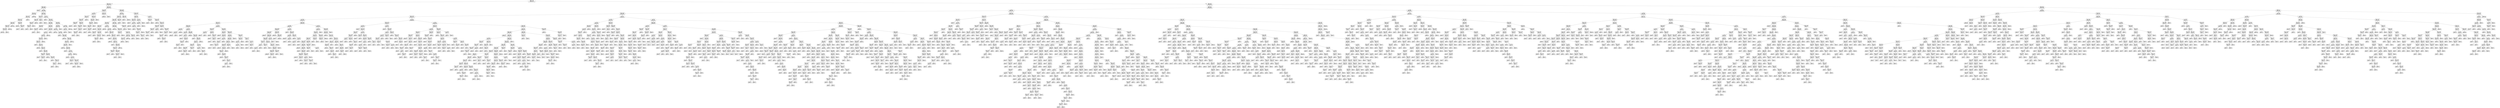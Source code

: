digraph Tree {
node [shape=box, fontname="helvetica"] ;
edge [fontname="helvetica"] ;
0 [label="redshift <= -0.783\nentropy = 1.379\nsamples = 70000\nvalue = [41600, 13261, 15139]"] ;
1 [label="redshift <= -0.789\nentropy = 0.161\nsamples = 15501\nvalue = [360, 2, 15139]"] ;
0 -> 1 [labeldistance=2.5, labelangle=45, headlabel="True"] ;
2 [label="redshift <= -0.795\nentropy = 0.034\nsamples = 9589\nvalue = [34, 0, 9555]"] ;
1 -> 2 ;
3 [label="entropy = 0.0\nsamples = 6\nvalue = [6, 0, 0]"] ;
2 -> 3 ;
4 [label="u <= -0.119\nentropy = 0.029\nsamples = 9583\nvalue = [28, 0, 9555]"] ;
2 -> 4 ;
5 [label="delta <= -0.173\nentropy = 0.008\nsamples = 5965\nvalue = [4, 0, 5961]"] ;
4 -> 5 ;
6 [label="delta <= -0.174\nentropy = 0.018\nsamples = 2366\nvalue = [4, 0, 2362]"] ;
5 -> 6 ;
7 [label="redshift <= -0.789\nentropy = 0.014\nsamples = 2365\nvalue = [3, 0, 2362]"] ;
6 -> 7 ;
8 [label="cam_col <= -0.635\nentropy = 0.01\nsamples = 2329\nvalue = [2, 0, 2327]"] ;
7 -> 8 ;
9 [label="redshift <= -0.789\nentropy = 0.027\nsamples = 728\nvalue = [2, 0, 726]"] ;
8 -> 9 ;
10 [label="redshift <= -0.789\nentropy = 0.053\nsamples = 332\nvalue = [2, 0, 330]"] ;
9 -> 10 ;
11 [label="entropy = 0.0\nsamples = 330\nvalue = [0, 0, 330]"] ;
10 -> 11 ;
12 [label="entropy = 0.0\nsamples = 2\nvalue = [2, 0, 0]"] ;
10 -> 12 ;
13 [label="entropy = 0.0\nsamples = 396\nvalue = [0, 0, 396]"] ;
9 -> 13 ;
14 [label="entropy = 0.0\nsamples = 1601\nvalue = [0, 0, 1601]"] ;
8 -> 14 ;
15 [label="fiber_ID <= 0.452\nentropy = 0.183\nsamples = 36\nvalue = [1, 0, 35]"] ;
7 -> 15 ;
16 [label="entropy = 0.0\nsamples = 33\nvalue = [0, 0, 33]"] ;
15 -> 16 ;
17 [label="fiber_ID <= 0.578\nentropy = 0.918\nsamples = 3\nvalue = [1, 0, 2]"] ;
15 -> 17 ;
18 [label="entropy = 0.0\nsamples = 1\nvalue = [1, 0, 0]"] ;
17 -> 18 ;
19 [label="entropy = 0.0\nsamples = 2\nvalue = [0, 0, 2]"] ;
17 -> 19 ;
20 [label="entropy = 0.0\nsamples = 1\nvalue = [1, 0, 0]"] ;
6 -> 20 ;
21 [label="entropy = 0.0\nsamples = 3599\nvalue = [0, 0, 3599]"] ;
5 -> 21 ;
22 [label="redshift <= -0.791\nentropy = 0.058\nsamples = 3618\nvalue = [24, 0, 3594]"] ;
4 -> 22 ;
23 [label="cam_col <= 1.252\nentropy = 0.461\nsamples = 41\nvalue = [4, 0, 37]"] ;
22 -> 23 ;
24 [label="alpha <= -1.413\nentropy = 0.303\nsamples = 37\nvalue = [2, 0, 35]"] ;
23 -> 24 ;
25 [label="alpha <= -1.444\nentropy = 0.811\nsamples = 8\nvalue = [2, 0, 6]"] ;
24 -> 25 ;
26 [label="field_ID <= 1.31\nentropy = 0.592\nsamples = 7\nvalue = [1, 0, 6]"] ;
25 -> 26 ;
27 [label="entropy = 0.0\nsamples = 6\nvalue = [0, 0, 6]"] ;
26 -> 27 ;
28 [label="entropy = 0.0\nsamples = 1\nvalue = [1, 0, 0]"] ;
26 -> 28 ;
29 [label="entropy = 0.0\nsamples = 1\nvalue = [1, 0, 0]"] ;
25 -> 29 ;
30 [label="entropy = 0.0\nsamples = 29\nvalue = [0, 0, 29]"] ;
24 -> 30 ;
31 [label="delta <= 0.42\nentropy = 1.0\nsamples = 4\nvalue = [2, 0, 2]"] ;
23 -> 31 ;
32 [label="entropy = 0.0\nsamples = 2\nvalue = [0, 0, 2]"] ;
31 -> 32 ;
33 [label="entropy = 0.0\nsamples = 2\nvalue = [2, 0, 0]"] ;
31 -> 33 ;
34 [label="u <= -0.119\nentropy = 0.05\nsamples = 3577\nvalue = [20, 0, 3557]"] ;
22 -> 34 ;
35 [label="entropy = 0.0\nsamples = 1\nvalue = [1, 0, 0]"] ;
34 -> 35 ;
36 [label="alpha <= -0.53\nentropy = 0.048\nsamples = 3576\nvalue = [19, 0, 3557]"] ;
34 -> 36 ;
37 [label="alpha <= -1.454\nentropy = 0.089\nsamples = 888\nvalue = [10, 0, 878]"] ;
36 -> 37 ;
38 [label="alpha <= -1.836\nentropy = 0.021\nsamples = 505\nvalue = [1, 0, 504]"] ;
37 -> 38 ;
39 [label="alpha <= -1.837\nentropy = 0.31\nsamples = 18\nvalue = [1, 0, 17]"] ;
38 -> 39 ;
40 [label="entropy = 0.0\nsamples = 17\nvalue = [0, 0, 17]"] ;
39 -> 40 ;
41 [label="entropy = 0.0\nsamples = 1\nvalue = [1, 0, 0]"] ;
39 -> 41 ;
42 [label="entropy = 0.0\nsamples = 487\nvalue = [0, 0, 487]"] ;
38 -> 42 ;
43 [label="alpha <= -1.453\nentropy = 0.161\nsamples = 383\nvalue = [9, 0, 374]"] ;
37 -> 43 ;
44 [label="entropy = 0.0\nsamples = 1\nvalue = [1, 0, 0]"] ;
43 -> 44 ;
45 [label="alpha <= -0.531\nentropy = 0.147\nsamples = 382\nvalue = [8, 0, 374]"] ;
43 -> 45 ;
46 [label="u <= 0.7\nentropy = 0.132\nsamples = 381\nvalue = [7, 0, 374]"] ;
45 -> 46 ;
47 [label="u <= 0.693\nentropy = 0.197\nsamples = 229\nvalue = [7, 0, 222]"] ;
46 -> 47 ;
48 [label="alpha <= -0.665\nentropy = 0.176\nsamples = 228\nvalue = [6, 0, 222]"] ;
47 -> 48 ;
49 [label="redshift <= -0.79\nentropy = 0.247\nsamples = 146\nvalue = [6, 0, 140]"] ;
48 -> 49 ;
50 [label="entropy = 0.0\nsamples = 1\nvalue = [1, 0, 0]"] ;
49 -> 50 ;
51 [label="alpha <= -1.35\nentropy = 0.216\nsamples = 145\nvalue = [5, 0, 140]"] ;
49 -> 51 ;
52 [label="entropy = 0.0\nsamples = 55\nvalue = [0, 0, 55]"] ;
51 -> 52 ;
53 [label="alpha <= -1.345\nentropy = 0.31\nsamples = 90\nvalue = [5, 0, 85]"] ;
51 -> 53 ;
54 [label="entropy = 0.0\nsamples = 1\nvalue = [1, 0, 0]"] ;
53 -> 54 ;
55 [label="delta <= -1.267\nentropy = 0.265\nsamples = 89\nvalue = [4, 0, 85]"] ;
53 -> 55 ;
56 [label="field_ID <= -0.255\nentropy = 0.863\nsamples = 7\nvalue = [2, 0, 5]"] ;
55 -> 56 ;
57 [label="entropy = 0.0\nsamples = 4\nvalue = [0, 0, 4]"] ;
56 -> 57 ;
58 [label="field_ID <= 2.042\nentropy = 0.918\nsamples = 3\nvalue = [2, 0, 1]"] ;
56 -> 58 ;
59 [label="entropy = 0.0\nsamples = 2\nvalue = [2, 0, 0]"] ;
58 -> 59 ;
60 [label="entropy = 0.0\nsamples = 1\nvalue = [0, 0, 1]"] ;
58 -> 60 ;
61 [label="alpha <= -0.917\nentropy = 0.165\nsamples = 82\nvalue = [2, 0, 80]"] ;
55 -> 61 ;
62 [label="entropy = 0.0\nsamples = 53\nvalue = [0, 0, 53]"] ;
61 -> 62 ;
63 [label="alpha <= -0.89\nentropy = 0.362\nsamples = 29\nvalue = [2, 0, 27]"] ;
61 -> 63 ;
64 [label="entropy = 0.0\nsamples = 1\nvalue = [1, 0, 0]"] ;
63 -> 64 ;
65 [label="redshift <= -0.79\nentropy = 0.222\nsamples = 28\nvalue = [1, 0, 27]"] ;
63 -> 65 ;
66 [label="redshift <= -0.79\nentropy = 1.0\nsamples = 2\nvalue = [1, 0, 1]"] ;
65 -> 66 ;
67 [label="entropy = 0.0\nsamples = 1\nvalue = [0, 0, 1]"] ;
66 -> 67 ;
68 [label="entropy = 0.0\nsamples = 1\nvalue = [1, 0, 0]"] ;
66 -> 68 ;
69 [label="entropy = 0.0\nsamples = 26\nvalue = [0, 0, 26]"] ;
65 -> 69 ;
70 [label="entropy = 0.0\nsamples = 82\nvalue = [0, 0, 82]"] ;
48 -> 70 ;
71 [label="entropy = 0.0\nsamples = 1\nvalue = [1, 0, 0]"] ;
47 -> 71 ;
72 [label="entropy = 0.0\nsamples = 152\nvalue = [0, 0, 152]"] ;
46 -> 72 ;
73 [label="entropy = 0.0\nsamples = 1\nvalue = [1, 0, 0]"] ;
45 -> 73 ;
74 [label="delta <= 0.307\nentropy = 0.032\nsamples = 2688\nvalue = [9, 0, 2679]"] ;
36 -> 74 ;
75 [label="delta <= 0.306\nentropy = 0.053\nsamples = 1324\nvalue = [8, 0, 1316]"] ;
74 -> 75 ;
76 [label="u <= 0.325\nentropy = 0.048\nsamples = 1323\nvalue = [7, 0, 1316]"] ;
75 -> 76 ;
77 [label="entropy = 0.0\nsamples = 436\nvalue = [0, 0, 436]"] ;
76 -> 77 ;
78 [label="u <= 0.325\nentropy = 0.066\nsamples = 887\nvalue = [7, 0, 880]"] ;
76 -> 78 ;
79 [label="entropy = 0.0\nsamples = 1\nvalue = [1, 0, 0]"] ;
78 -> 79 ;
80 [label="cam_col <= -0.635\nentropy = 0.059\nsamples = 886\nvalue = [6, 0, 880]"] ;
78 -> 80 ;
81 [label="entropy = 0.0\nsamples = 286\nvalue = [0, 0, 286]"] ;
80 -> 81 ;
82 [label="alpha <= 1.667\nentropy = 0.081\nsamples = 600\nvalue = [6, 0, 594]"] ;
80 -> 82 ;
83 [label="alpha <= 1.667\nentropy = 0.108\nsamples = 422\nvalue = [6, 0, 416]"] ;
82 -> 83 ;
84 [label="alpha <= 0.604\nentropy = 0.093\nsamples = 421\nvalue = [5, 0, 416]"] ;
83 -> 84 ;
85 [label="entropy = 0.0\nsamples = 166\nvalue = [0, 0, 166]"] ;
84 -> 85 ;
86 [label="alpha <= 0.605\nentropy = 0.139\nsamples = 255\nvalue = [5, 0, 250]"] ;
84 -> 86 ;
87 [label="entropy = 0.0\nsamples = 1\nvalue = [1, 0, 0]"] ;
86 -> 87 ;
88 [label="u <= 0.759\nentropy = 0.117\nsamples = 254\nvalue = [4, 0, 250]"] ;
86 -> 88 ;
89 [label="u <= 0.536\nentropy = 0.262\nsamples = 90\nvalue = [4, 0, 86]"] ;
88 -> 89 ;
90 [label="entropy = 0.0\nsamples = 52\nvalue = [0, 0, 52]"] ;
89 -> 90 ;
91 [label="u <= 0.548\nentropy = 0.485\nsamples = 38\nvalue = [4, 0, 34]"] ;
89 -> 91 ;
92 [label="redshift <= -0.79\nentropy = 0.918\nsamples = 3\nvalue = [2, 0, 1]"] ;
91 -> 92 ;
93 [label="entropy = 0.0\nsamples = 1\nvalue = [0, 0, 1]"] ;
92 -> 93 ;
94 [label="entropy = 0.0\nsamples = 2\nvalue = [2, 0, 0]"] ;
92 -> 94 ;
95 [label="cam_col <= -0.006\nentropy = 0.316\nsamples = 35\nvalue = [2, 0, 33]"] ;
91 -> 95 ;
96 [label="field_ID <= -0.815\nentropy = 0.811\nsamples = 8\nvalue = [2, 0, 6]"] ;
95 -> 96 ;
97 [label="entropy = 0.0\nsamples = 2\nvalue = [2, 0, 0]"] ;
96 -> 97 ;
98 [label="entropy = 0.0\nsamples = 6\nvalue = [0, 0, 6]"] ;
96 -> 98 ;
99 [label="entropy = 0.0\nsamples = 27\nvalue = [0, 0, 27]"] ;
95 -> 99 ;
100 [label="entropy = 0.0\nsamples = 164\nvalue = [0, 0, 164]"] ;
88 -> 100 ;
101 [label="entropy = 0.0\nsamples = 1\nvalue = [1, 0, 0]"] ;
83 -> 101 ;
102 [label="entropy = 0.0\nsamples = 178\nvalue = [0, 0, 178]"] ;
82 -> 102 ;
103 [label="entropy = 0.0\nsamples = 1\nvalue = [1, 0, 0]"] ;
75 -> 103 ;
104 [label="u <= -0.084\nentropy = 0.009\nsamples = 1364\nvalue = [1, 0, 1363]"] ;
74 -> 104 ;
105 [label="u <= -0.084\nentropy = 0.176\nsamples = 38\nvalue = [1, 0, 37]"] ;
104 -> 105 ;
106 [label="entropy = 0.0\nsamples = 37\nvalue = [0, 0, 37]"] ;
105 -> 106 ;
107 [label="entropy = 0.0\nsamples = 1\nvalue = [1, 0, 0]"] ;
105 -> 107 ;
108 [label="entropy = 0.0\nsamples = 1326\nvalue = [0, 0, 1326]"] ;
104 -> 108 ;
109 [label="redshift <= -0.789\nentropy = 0.312\nsamples = 5912\nvalue = [326, 2, 5584]"] ;
1 -> 109 ;
110 [label="delta <= -0.091\nentropy = 0.36\nsamples = 307\nvalue = [286, 0, 21]"] ;
109 -> 110 ;
111 [label="u <= 0.048\nentropy = 0.526\nsamples = 143\nvalue = [126, 0, 17]"] ;
110 -> 111 ;
112 [label="fiber_ID <= 0.463\nentropy = 0.722\nsamples = 60\nvalue = [48, 0, 12]"] ;
111 -> 112 ;
113 [label="fiber_ID <= -0.534\nentropy = 0.803\nsamples = 49\nvalue = [37, 0, 12]"] ;
112 -> 113 ;
114 [label="redshift <= -0.789\nentropy = 0.605\nsamples = 27\nvalue = [23, 0, 4]"] ;
113 -> 114 ;
115 [label="entropy = 0.0\nsamples = 23\nvalue = [23, 0, 0]"] ;
114 -> 115 ;
116 [label="entropy = 0.0\nsamples = 4\nvalue = [0, 0, 4]"] ;
114 -> 116 ;
117 [label="field_ID <= 1.115\nentropy = 0.946\nsamples = 22\nvalue = [14, 0, 8]"] ;
113 -> 117 ;
118 [label="fiber_ID <= -0.231\nentropy = 0.998\nsamples = 17\nvalue = [9, 0, 8]"] ;
117 -> 118 ;
119 [label="entropy = 0.0\nsamples = 4\nvalue = [0, 0, 4]"] ;
118 -> 119 ;
120 [label="redshift <= -0.789\nentropy = 0.89\nsamples = 13\nvalue = [9, 0, 4]"] ;
118 -> 120 ;
121 [label="field_ID <= 0.919\nentropy = 0.469\nsamples = 10\nvalue = [9, 0, 1]"] ;
120 -> 121 ;
122 [label="entropy = 0.0\nsamples = 9\nvalue = [9, 0, 0]"] ;
121 -> 122 ;
123 [label="entropy = 0.0\nsamples = 1\nvalue = [0, 0, 1]"] ;
121 -> 123 ;
124 [label="entropy = 0.0\nsamples = 3\nvalue = [0, 0, 3]"] ;
120 -> 124 ;
125 [label="entropy = 0.0\nsamples = 5\nvalue = [5, 0, 0]"] ;
117 -> 125 ;
126 [label="entropy = 0.0\nsamples = 11\nvalue = [11, 0, 0]"] ;
112 -> 126 ;
127 [label="redshift <= -0.789\nentropy = 0.328\nsamples = 83\nvalue = [78, 0, 5]"] ;
111 -> 127 ;
128 [label="delta <= -1.206\nentropy = 0.169\nsamples = 80\nvalue = [78, 0, 2]"] ;
127 -> 128 ;
129 [label="delta <= -1.209\nentropy = 0.439\nsamples = 22\nvalue = [20, 0, 2]"] ;
128 -> 129 ;
130 [label="alpha <= -1.305\nentropy = 0.276\nsamples = 21\nvalue = [20, 0, 1]"] ;
129 -> 130 ;
131 [label="entropy = 0.0\nsamples = 14\nvalue = [14, 0, 0]"] ;
130 -> 131 ;
132 [label="alpha <= -0.998\nentropy = 0.592\nsamples = 7\nvalue = [6, 0, 1]"] ;
130 -> 132 ;
133 [label="entropy = 0.0\nsamples = 1\nvalue = [0, 0, 1]"] ;
132 -> 133 ;
134 [label="entropy = 0.0\nsamples = 6\nvalue = [6, 0, 0]"] ;
132 -> 134 ;
135 [label="entropy = 0.0\nsamples = 1\nvalue = [0, 0, 1]"] ;
129 -> 135 ;
136 [label="entropy = 0.0\nsamples = 58\nvalue = [58, 0, 0]"] ;
128 -> 136 ;
137 [label="entropy = 0.0\nsamples = 3\nvalue = [0, 0, 3]"] ;
127 -> 137 ;
138 [label="redshift <= -0.789\nentropy = 0.165\nsamples = 164\nvalue = [160, 0, 4]"] ;
110 -> 138 ;
139 [label="entropy = 0.0\nsamples = 160\nvalue = [160, 0, 0]"] ;
138 -> 139 ;
140 [label="entropy = 0.0\nsamples = 4\nvalue = [0, 0, 4]"] ;
138 -> 140 ;
141 [label="redshift <= -0.788\nentropy = 0.066\nsamples = 5605\nvalue = [40, 2, 5563]"] ;
109 -> 141 ;
142 [label="delta <= 1.62\nentropy = 0.029\nsamples = 5351\nvalue = [14, 1, 5336]"] ;
141 -> 142 ;
143 [label="fiber_ID <= 2.02\nentropy = 0.027\nsamples = 5183\nvalue = [14, 0, 5169]"] ;
142 -> 143 ;
144 [label="field_ID <= -0.538\nentropy = 0.025\nsamples = 5175\nvalue = [13, 0, 5162]"] ;
143 -> 144 ;
145 [label="alpha <= -0.935\nentropy = 0.044\nsamples = 1863\nvalue = [9, 0, 1854]"] ;
144 -> 145 ;
146 [label="alpha <= -1.174\nentropy = 0.118\nsamples = 251\nvalue = [4, 0, 247]"] ;
145 -> 146 ;
147 [label="entropy = 0.0\nsamples = 164\nvalue = [0, 0, 164]"] ;
146 -> 147 ;
148 [label="alpha <= -1.167\nentropy = 0.269\nsamples = 87\nvalue = [4, 0, 83]"] ;
146 -> 148 ;
149 [label="delta <= 0.201\nentropy = 0.918\nsamples = 3\nvalue = [2, 0, 1]"] ;
148 -> 149 ;
150 [label="entropy = 0.0\nsamples = 2\nvalue = [2, 0, 0]"] ;
149 -> 150 ;
151 [label="entropy = 0.0\nsamples = 1\nvalue = [0, 0, 1]"] ;
149 -> 151 ;
152 [label="alpha <= -0.935\nentropy = 0.162\nsamples = 84\nvalue = [2, 0, 82]"] ;
148 -> 152 ;
153 [label="redshift <= -0.789\nentropy = 0.094\nsamples = 83\nvalue = [1, 0, 82]"] ;
152 -> 153 ;
154 [label="redshift <= -0.789\nentropy = 0.469\nsamples = 10\nvalue = [1, 0, 9]"] ;
153 -> 154 ;
155 [label="entropy = 0.0\nsamples = 9\nvalue = [0, 0, 9]"] ;
154 -> 155 ;
156 [label="entropy = 0.0\nsamples = 1\nvalue = [1, 0, 0]"] ;
154 -> 156 ;
157 [label="entropy = 0.0\nsamples = 73\nvalue = [0, 0, 73]"] ;
153 -> 157 ;
158 [label="entropy = 0.0\nsamples = 1\nvalue = [1, 0, 0]"] ;
152 -> 158 ;
159 [label="u <= -0.339\nentropy = 0.03\nsamples = 1612\nvalue = [5, 0, 1607]"] ;
145 -> 159 ;
160 [label="entropy = 0.0\nsamples = 824\nvalue = [0, 0, 824]"] ;
159 -> 160 ;
161 [label="u <= -0.338\nentropy = 0.055\nsamples = 788\nvalue = [5, 0, 783]"] ;
159 -> 161 ;
162 [label="entropy = 0.0\nsamples = 1\nvalue = [1, 0, 0]"] ;
161 -> 162 ;
163 [label="redshift <= -0.789\nentropy = 0.046\nsamples = 787\nvalue = [4, 0, 783]"] ;
161 -> 163 ;
164 [label="entropy = 0.0\nsamples = 383\nvalue = [0, 0, 383]"] ;
163 -> 164 ;
165 [label="redshift <= -0.789\nentropy = 0.08\nsamples = 404\nvalue = [4, 0, 400]"] ;
163 -> 165 ;
166 [label="entropy = 0.0\nsamples = 1\nvalue = [1, 0, 0]"] ;
165 -> 166 ;
167 [label="delta <= -0.143\nentropy = 0.063\nsamples = 403\nvalue = [3, 0, 400]"] ;
165 -> 167 ;
168 [label="entropy = 0.0\nsamples = 242\nvalue = [0, 0, 242]"] ;
167 -> 168 ;
169 [label="delta <= -0.14\nentropy = 0.134\nsamples = 161\nvalue = [3, 0, 158]"] ;
167 -> 169 ;
170 [label="entropy = 0.0\nsamples = 1\nvalue = [1, 0, 0]"] ;
169 -> 170 ;
171 [label="field_ID <= -0.895\nentropy = 0.097\nsamples = 160\nvalue = [2, 0, 158]"] ;
169 -> 171 ;
172 [label="fiber_ID <= -1.445\nentropy = 0.219\nsamples = 57\nvalue = [2, 0, 55]"] ;
171 -> 172 ;
173 [label="redshift <= -0.789\nentropy = 0.918\nsamples = 3\nvalue = [1, 0, 2]"] ;
172 -> 173 ;
174 [label="entropy = 0.0\nsamples = 1\nvalue = [1, 0, 0]"] ;
173 -> 174 ;
175 [label="entropy = 0.0\nsamples = 2\nvalue = [0, 0, 2]"] ;
173 -> 175 ;
176 [label="redshift <= -0.789\nentropy = 0.133\nsamples = 54\nvalue = [1, 0, 53]"] ;
172 -> 176 ;
177 [label="redshift <= -0.789\nentropy = 0.592\nsamples = 7\nvalue = [1, 0, 6]"] ;
176 -> 177 ;
178 [label="entropy = 0.0\nsamples = 6\nvalue = [0, 0, 6]"] ;
177 -> 178 ;
179 [label="entropy = 0.0\nsamples = 1\nvalue = [1, 0, 0]"] ;
177 -> 179 ;
180 [label="entropy = 0.0\nsamples = 47\nvalue = [0, 0, 47]"] ;
176 -> 180 ;
181 [label="entropy = 0.0\nsamples = 103\nvalue = [0, 0, 103]"] ;
171 -> 181 ;
182 [label="alpha <= 1.872\nentropy = 0.013\nsamples = 3312\nvalue = [4, 0, 3308]"] ;
144 -> 182 ;
183 [label="redshift <= -0.789\nentropy = 0.011\nsamples = 3296\nvalue = [3, 0, 3293]"] ;
182 -> 183 ;
184 [label="entropy = 0.0\nsamples = 1572\nvalue = [0, 0, 1572]"] ;
183 -> 184 ;
185 [label="redshift <= -0.789\nentropy = 0.018\nsamples = 1724\nvalue = [3, 0, 1721]"] ;
183 -> 185 ;
186 [label="field_ID <= -0.363\nentropy = 0.439\nsamples = 11\nvalue = [1, 0, 10]"] ;
185 -> 186 ;
187 [label="entropy = 0.0\nsamples = 1\nvalue = [1, 0, 0]"] ;
186 -> 187 ;
188 [label="entropy = 0.0\nsamples = 10\nvalue = [0, 0, 10]"] ;
186 -> 188 ;
189 [label="delta <= 1.376\nentropy = 0.013\nsamples = 1713\nvalue = [2, 0, 1711]"] ;
185 -> 189 ;
190 [label="alpha <= -1.69\nentropy = 0.007\nsamples = 1680\nvalue = [1, 0, 1679]"] ;
189 -> 190 ;
191 [label="alpha <= -1.693\nentropy = 0.151\nsamples = 46\nvalue = [1, 0, 45]"] ;
190 -> 191 ;
192 [label="entropy = 0.0\nsamples = 45\nvalue = [0, 0, 45]"] ;
191 -> 192 ;
193 [label="entropy = 0.0\nsamples = 1\nvalue = [1, 0, 0]"] ;
191 -> 193 ;
194 [label="entropy = 0.0\nsamples = 1634\nvalue = [0, 0, 1634]"] ;
190 -> 194 ;
195 [label="delta <= 1.378\nentropy = 0.196\nsamples = 33\nvalue = [1, 0, 32]"] ;
189 -> 195 ;
196 [label="entropy = 0.0\nsamples = 1\nvalue = [1, 0, 0]"] ;
195 -> 196 ;
197 [label="entropy = 0.0\nsamples = 32\nvalue = [0, 0, 32]"] ;
195 -> 197 ;
198 [label="fiber_ID <= 1.815\nentropy = 0.337\nsamples = 16\nvalue = [1, 0, 15]"] ;
182 -> 198 ;
199 [label="entropy = 0.0\nsamples = 15\nvalue = [0, 0, 15]"] ;
198 -> 199 ;
200 [label="entropy = 0.0\nsamples = 1\nvalue = [1, 0, 0]"] ;
198 -> 200 ;
201 [label="alpha <= 1.018\nentropy = 0.544\nsamples = 8\nvalue = [1, 0, 7]"] ;
143 -> 201 ;
202 [label="entropy = 0.0\nsamples = 7\nvalue = [0, 0, 7]"] ;
201 -> 202 ;
203 [label="entropy = 0.0\nsamples = 1\nvalue = [1, 0, 0]"] ;
201 -> 203 ;
204 [label="delta <= 1.629\nentropy = 0.053\nsamples = 168\nvalue = [0, 1, 167]"] ;
142 -> 204 ;
205 [label="entropy = 0.0\nsamples = 1\nvalue = [0, 1, 0]"] ;
204 -> 205 ;
206 [label="entropy = 0.0\nsamples = 167\nvalue = [0, 0, 167]"] ;
204 -> 206 ;
207 [label="redshift <= -0.786\nentropy = 0.513\nsamples = 254\nvalue = [26, 1, 227]"] ;
141 -> 207 ;
208 [label="delta <= 0.836\nentropy = 0.318\nsamples = 175\nvalue = [8, 1, 166]"] ;
207 -> 208 ;
209 [label="redshift <= -0.788\nentropy = 0.194\nsamples = 155\nvalue = [3, 1, 151]"] ;
208 -> 209 ;
210 [label="entropy = 0.0\nsamples = 1\nvalue = [1, 0, 0]"] ;
209 -> 210 ;
211 [label="u <= 0.254\nentropy = 0.156\nsamples = 154\nvalue = [2, 1, 151]"] ;
209 -> 211 ;
212 [label="entropy = 0.0\nsamples = 116\nvalue = [0, 0, 116]"] ;
211 -> 212 ;
213 [label="u <= 0.285\nentropy = 0.471\nsamples = 38\nvalue = [2, 1, 35]"] ;
211 -> 213 ;
214 [label="entropy = 0.0\nsamples = 1\nvalue = [0, 1, 0]"] ;
213 -> 214 ;
215 [label="fiber_ID <= -1.044\nentropy = 0.303\nsamples = 37\nvalue = [2, 0, 35]"] ;
213 -> 215 ;
216 [label="redshift <= -0.787\nentropy = 0.918\nsamples = 6\nvalue = [2, 0, 4]"] ;
215 -> 216 ;
217 [label="entropy = 0.0\nsamples = 1\nvalue = [1, 0, 0]"] ;
216 -> 217 ;
218 [label="redshift <= -0.787\nentropy = 0.722\nsamples = 5\nvalue = [1, 0, 4]"] ;
216 -> 218 ;
219 [label="entropy = 0.0\nsamples = 4\nvalue = [0, 0, 4]"] ;
218 -> 219 ;
220 [label="entropy = 0.0\nsamples = 1\nvalue = [1, 0, 0]"] ;
218 -> 220 ;
221 [label="entropy = 0.0\nsamples = 31\nvalue = [0, 0, 31]"] ;
215 -> 221 ;
222 [label="u <= 0.725\nentropy = 0.811\nsamples = 20\nvalue = [5, 0, 15]"] ;
208 -> 222 ;
223 [label="u <= -1.085\nentropy = 0.523\nsamples = 17\nvalue = [2, 0, 15]"] ;
222 -> 223 ;
224 [label="entropy = 0.0\nsamples = 2\nvalue = [2, 0, 0]"] ;
223 -> 224 ;
225 [label="entropy = 0.0\nsamples = 15\nvalue = [0, 0, 15]"] ;
223 -> 225 ;
226 [label="entropy = 0.0\nsamples = 3\nvalue = [3, 0, 0]"] ;
222 -> 226 ;
227 [label="u <= -1.544\nentropy = 0.774\nsamples = 79\nvalue = [18, 0, 61]"] ;
207 -> 227 ;
228 [label="redshift <= -0.784\nentropy = 0.503\nsamples = 9\nvalue = [8, 0, 1]"] ;
227 -> 228 ;
229 [label="entropy = 0.0\nsamples = 8\nvalue = [8, 0, 0]"] ;
228 -> 229 ;
230 [label="entropy = 0.0\nsamples = 1\nvalue = [0, 0, 1]"] ;
228 -> 230 ;
231 [label="fiber_ID <= -0.389\nentropy = 0.592\nsamples = 70\nvalue = [10, 0, 60]"] ;
227 -> 231 ;
232 [label="entropy = 0.0\nsamples = 25\nvalue = [0, 0, 25]"] ;
231 -> 232 ;
233 [label="redshift <= -0.785\nentropy = 0.764\nsamples = 45\nvalue = [10, 0, 35]"] ;
231 -> 233 ;
234 [label="redshift <= -0.785\nentropy = 0.964\nsamples = 18\nvalue = [7, 0, 11]"] ;
233 -> 234 ;
235 [label="fiber_ID <= 0.217\nentropy = 0.65\nsamples = 12\nvalue = [2, 0, 10]"] ;
234 -> 235 ;
236 [label="field_ID <= 0.811\nentropy = 0.918\nsamples = 3\nvalue = [2, 0, 1]"] ;
235 -> 236 ;
237 [label="entropy = 0.0\nsamples = 2\nvalue = [2, 0, 0]"] ;
236 -> 237 ;
238 [label="entropy = 0.0\nsamples = 1\nvalue = [0, 0, 1]"] ;
236 -> 238 ;
239 [label="entropy = 0.0\nsamples = 9\nvalue = [0, 0, 9]"] ;
235 -> 239 ;
240 [label="u <= 0.583\nentropy = 0.65\nsamples = 6\nvalue = [5, 0, 1]"] ;
234 -> 240 ;
241 [label="entropy = 0.0\nsamples = 5\nvalue = [5, 0, 0]"] ;
240 -> 241 ;
242 [label="entropy = 0.0\nsamples = 1\nvalue = [0, 0, 1]"] ;
240 -> 242 ;
243 [label="alpha <= -0.071\nentropy = 0.503\nsamples = 27\nvalue = [3, 0, 24]"] ;
233 -> 243 ;
244 [label="entropy = 0.0\nsamples = 16\nvalue = [0, 0, 16]"] ;
243 -> 244 ;
245 [label="fiber_ID <= 0.923\nentropy = 0.845\nsamples = 11\nvalue = [3, 0, 8]"] ;
243 -> 245 ;
246 [label="fiber_ID <= 0.765\nentropy = 0.985\nsamples = 7\nvalue = [3, 0, 4]"] ;
245 -> 246 ;
247 [label="cam_col <= 1.252\nentropy = 0.918\nsamples = 6\nvalue = [2, 0, 4]"] ;
246 -> 247 ;
248 [label="entropy = 0.0\nsamples = 3\nvalue = [0, 0, 3]"] ;
247 -> 248 ;
249 [label="redshift <= -0.784\nentropy = 0.918\nsamples = 3\nvalue = [2, 0, 1]"] ;
247 -> 249 ;
250 [label="entropy = 0.0\nsamples = 1\nvalue = [0, 0, 1]"] ;
249 -> 250 ;
251 [label="entropy = 0.0\nsamples = 2\nvalue = [2, 0, 0]"] ;
249 -> 251 ;
252 [label="entropy = 0.0\nsamples = 1\nvalue = [1, 0, 0]"] ;
246 -> 252 ;
253 [label="entropy = 0.0\nsamples = 4\nvalue = [0, 0, 4]"] ;
245 -> 253 ;
254 [label="redshift <= 0.568\nentropy = 0.8\nsamples = 54499\nvalue = [41240, 13259, 0]"] ;
0 -> 254 [labeldistance=2.5, labelangle=-45, headlabel="False"] ;
255 [label="redshift <= 0.148\nentropy = 0.331\nsamples = 43200\nvalue = [40569, 2631, 0]"] ;
254 -> 255 ;
256 [label="u <= 0.142\nentropy = 0.219\nsamples = 36311\nvalue = [35041, 1270, 0]"] ;
255 -> 256 ;
257 [label="redshift <= -0.326\nentropy = 0.318\nsamples = 16966\nvalue = [15989, 977, 0]"] ;
256 -> 257 ;
258 [label="redshift <= -0.561\nentropy = 0.139\nsamples = 13872\nvalue = [13600, 272, 0]"] ;
257 -> 258 ;
259 [label="u <= -1.402\nentropy = 0.064\nsamples = 10008\nvalue = [9932, 76, 0]"] ;
258 -> 259 ;
260 [label="redshift <= -0.676\nentropy = 0.121\nsamples = 2482\nvalue = [2441, 41, 0]"] ;
259 -> 260 ;
261 [label="redshift <= -0.719\nentropy = 0.053\nsamples = 1995\nvalue = [1983, 12, 0]"] ;
260 -> 261 ;
262 [label="u <= -2.208\nentropy = 0.011\nsamples = 1091\nvalue = [1090, 1, 0]"] ;
261 -> 262 ;
263 [label="u <= -2.212\nentropy = 0.044\nsamples = 210\nvalue = [209, 1, 0]"] ;
262 -> 263 ;
264 [label="entropy = 0.0\nsamples = 209\nvalue = [209, 0, 0]"] ;
263 -> 264 ;
265 [label="entropy = 0.0\nsamples = 1\nvalue = [0, 1, 0]"] ;
263 -> 265 ;
266 [label="entropy = 0.0\nsamples = 881\nvalue = [881, 0, 0]"] ;
262 -> 266 ;
267 [label="u <= -2.228\nentropy = 0.095\nsamples = 904\nvalue = [893, 11, 0]"] ;
261 -> 267 ;
268 [label="u <= -2.419\nentropy = 0.896\nsamples = 16\nvalue = [11, 5, 0]"] ;
267 -> 268 ;
269 [label="entropy = 0.0\nsamples = 2\nvalue = [0, 2, 0]"] ;
268 -> 269 ;
270 [label="u <= -2.298\nentropy = 0.75\nsamples = 14\nvalue = [11, 3, 0]"] ;
268 -> 270 ;
271 [label="entropy = 0.0\nsamples = 6\nvalue = [6, 0, 0]"] ;
270 -> 271 ;
272 [label="field_ID <= 0.201\nentropy = 0.954\nsamples = 8\nvalue = [5, 3, 0]"] ;
270 -> 272 ;
273 [label="fiber_ID <= -0.295\nentropy = 0.971\nsamples = 5\nvalue = [2, 3, 0]"] ;
272 -> 273 ;
274 [label="alpha <= 0.37\nentropy = 0.918\nsamples = 3\nvalue = [2, 1, 0]"] ;
273 -> 274 ;
275 [label="entropy = 0.0\nsamples = 2\nvalue = [2, 0, 0]"] ;
274 -> 275 ;
276 [label="entropy = 0.0\nsamples = 1\nvalue = [0, 1, 0]"] ;
274 -> 276 ;
277 [label="entropy = 0.0\nsamples = 2\nvalue = [0, 2, 0]"] ;
273 -> 277 ;
278 [label="entropy = 0.0\nsamples = 3\nvalue = [3, 0, 0]"] ;
272 -> 278 ;
279 [label="alpha <= 0.384\nentropy = 0.058\nsamples = 888\nvalue = [882, 6, 0]"] ;
267 -> 279 ;
280 [label="entropy = 0.0\nsamples = 630\nvalue = [630, 0, 0]"] ;
279 -> 280 ;
281 [label="alpha <= 0.384\nentropy = 0.159\nsamples = 258\nvalue = [252, 6, 0]"] ;
279 -> 281 ;
282 [label="entropy = 0.0\nsamples = 1\nvalue = [0, 1, 0]"] ;
281 -> 282 ;
283 [label="delta <= 0.335\nentropy = 0.138\nsamples = 257\nvalue = [252, 5, 0]"] ;
281 -> 283 ;
284 [label="delta <= 0.279\nentropy = 0.22\nsamples = 142\nvalue = [137, 5, 0]"] ;
283 -> 284 ;
285 [label="cam_col <= 1.252\nentropy = 0.113\nsamples = 132\nvalue = [130, 2, 0]"] ;
284 -> 285 ;
286 [label="fiber_ID <= 0.556\nentropy = 0.066\nsamples = 127\nvalue = [126, 1, 0]"] ;
285 -> 286 ;
287 [label="entropy = 0.0\nsamples = 113\nvalue = [113, 0, 0]"] ;
286 -> 287 ;
288 [label="fiber_ID <= 0.587\nentropy = 0.371\nsamples = 14\nvalue = [13, 1, 0]"] ;
286 -> 288 ;
289 [label="entropy = 0.0\nsamples = 1\nvalue = [0, 1, 0]"] ;
288 -> 289 ;
290 [label="entropy = 0.0\nsamples = 13\nvalue = [13, 0, 0]"] ;
288 -> 290 ;
291 [label="field_ID <= -0.899\nentropy = 0.722\nsamples = 5\nvalue = [4, 1, 0]"] ;
285 -> 291 ;
292 [label="entropy = 0.0\nsamples = 1\nvalue = [0, 1, 0]"] ;
291 -> 292 ;
293 [label="entropy = 0.0\nsamples = 4\nvalue = [4, 0, 0]"] ;
291 -> 293 ;
294 [label="u <= -1.777\nentropy = 0.881\nsamples = 10\nvalue = [7, 3, 0]"] ;
284 -> 294 ;
295 [label="u <= -1.853\nentropy = 0.811\nsamples = 4\nvalue = [1, 3, 0]"] ;
294 -> 295 ;
296 [label="entropy = 0.0\nsamples = 2\nvalue = [0, 2, 0]"] ;
295 -> 296 ;
297 [label="alpha <= 0.561\nentropy = 1.0\nsamples = 2\nvalue = [1, 1, 0]"] ;
295 -> 297 ;
298 [label="entropy = 0.0\nsamples = 1\nvalue = [1, 0, 0]"] ;
297 -> 298 ;
299 [label="entropy = 0.0\nsamples = 1\nvalue = [0, 1, 0]"] ;
297 -> 299 ;
300 [label="entropy = 0.0\nsamples = 6\nvalue = [6, 0, 0]"] ;
294 -> 300 ;
301 [label="entropy = 0.0\nsamples = 115\nvalue = [115, 0, 0]"] ;
283 -> 301 ;
302 [label="u <= -1.798\nentropy = 0.326\nsamples = 487\nvalue = [458, 29, 0]"] ;
260 -> 302 ;
303 [label="redshift <= -0.654\nentropy = 0.938\nsamples = 31\nvalue = [20, 11, 0]"] ;
302 -> 303 ;
304 [label="u <= -1.812\nentropy = 0.353\nsamples = 15\nvalue = [14, 1, 0]"] ;
303 -> 304 ;
305 [label="entropy = 0.0\nsamples = 14\nvalue = [14, 0, 0]"] ;
304 -> 305 ;
306 [label="entropy = 0.0\nsamples = 1\nvalue = [0, 1, 0]"] ;
304 -> 306 ;
307 [label="delta <= 0.58\nentropy = 0.954\nsamples = 16\nvalue = [6, 10, 0]"] ;
303 -> 307 ;
308 [label="entropy = 0.0\nsamples = 8\nvalue = [0, 8, 0]"] ;
307 -> 308 ;
309 [label="field_ID <= -0.288\nentropy = 0.811\nsamples = 8\nvalue = [6, 2, 0]"] ;
307 -> 309 ;
310 [label="entropy = 0.0\nsamples = 4\nvalue = [4, 0, 0]"] ;
309 -> 310 ;
311 [label="field_ID <= 0.309\nentropy = 1.0\nsamples = 4\nvalue = [2, 2, 0]"] ;
309 -> 311 ;
312 [label="entropy = 0.0\nsamples = 2\nvalue = [0, 2, 0]"] ;
311 -> 312 ;
313 [label="entropy = 0.0\nsamples = 2\nvalue = [2, 0, 0]"] ;
311 -> 313 ;
314 [label="alpha <= -0.562\nentropy = 0.24\nsamples = 456\nvalue = [438, 18, 0]"] ;
302 -> 314 ;
315 [label="delta <= -0.695\nentropy = 0.709\nsamples = 31\nvalue = [25, 6, 0]"] ;
314 -> 315 ;
316 [label="entropy = 0.0\nsamples = 15\nvalue = [15, 0, 0]"] ;
315 -> 316 ;
317 [label="delta <= -0.355\nentropy = 0.954\nsamples = 16\nvalue = [10, 6, 0]"] ;
315 -> 317 ;
318 [label="entropy = 0.0\nsamples = 2\nvalue = [0, 2, 0]"] ;
317 -> 318 ;
319 [label="u <= -1.465\nentropy = 0.863\nsamples = 14\nvalue = [10, 4, 0]"] ;
317 -> 319 ;
320 [label="delta <= 0.025\nentropy = 1.0\nsamples = 8\nvalue = [4, 4, 0]"] ;
319 -> 320 ;
321 [label="entropy = 0.0\nsamples = 3\nvalue = [3, 0, 0]"] ;
320 -> 321 ;
322 [label="field_ID <= -1.118\nentropy = 0.722\nsamples = 5\nvalue = [1, 4, 0]"] ;
320 -> 322 ;
323 [label="entropy = 0.0\nsamples = 1\nvalue = [1, 0, 0]"] ;
322 -> 323 ;
324 [label="entropy = 0.0\nsamples = 4\nvalue = [0, 4, 0]"] ;
322 -> 324 ;
325 [label="entropy = 0.0\nsamples = 6\nvalue = [6, 0, 0]"] ;
319 -> 325 ;
326 [label="redshift <= -0.623\nentropy = 0.185\nsamples = 425\nvalue = [413, 12, 0]"] ;
314 -> 326 ;
327 [label="alpha <= 0.331\nentropy = 0.111\nsamples = 338\nvalue = [333, 5, 0]"] ;
326 -> 327 ;
328 [label="alpha <= 0.328\nentropy = 0.168\nsamples = 201\nvalue = [196, 5, 0]"] ;
327 -> 328 ;
329 [label="field_ID <= 2.2\nentropy = 0.141\nsamples = 200\nvalue = [196, 4, 0]"] ;
328 -> 329 ;
330 [label="cam_col <= 0.623\nentropy = 0.114\nsamples = 197\nvalue = [194, 3, 0]"] ;
329 -> 330 ;
331 [label="entropy = 0.0\nsamples = 131\nvalue = [131, 0, 0]"] ;
330 -> 331 ;
332 [label="alpha <= 0.08\nentropy = 0.267\nsamples = 66\nvalue = [63, 3, 0]"] ;
330 -> 332 ;
333 [label="field_ID <= -1.074\nentropy = 0.414\nsamples = 36\nvalue = [33, 3, 0]"] ;
332 -> 333 ;
334 [label="entropy = 0.0\nsamples = 1\nvalue = [0, 1, 0]"] ;
333 -> 334 ;
335 [label="delta <= 0.599\nentropy = 0.316\nsamples = 35\nvalue = [33, 2, 0]"] ;
333 -> 335 ;
336 [label="entropy = 0.0\nsamples = 28\nvalue = [28, 0, 0]"] ;
335 -> 336 ;
337 [label="redshift <= -0.674\nentropy = 0.863\nsamples = 7\nvalue = [5, 2, 0]"] ;
335 -> 337 ;
338 [label="entropy = 0.0\nsamples = 1\nvalue = [0, 1, 0]"] ;
337 -> 338 ;
339 [label="alpha <= -0.457\nentropy = 0.65\nsamples = 6\nvalue = [5, 1, 0]"] ;
337 -> 339 ;
340 [label="u <= -1.604\nentropy = 1.0\nsamples = 2\nvalue = [1, 1, 0]"] ;
339 -> 340 ;
341 [label="entropy = 0.0\nsamples = 1\nvalue = [0, 1, 0]"] ;
340 -> 341 ;
342 [label="entropy = 0.0\nsamples = 1\nvalue = [1, 0, 0]"] ;
340 -> 342 ;
343 [label="entropy = 0.0\nsamples = 4\nvalue = [4, 0, 0]"] ;
339 -> 343 ;
344 [label="entropy = 0.0\nsamples = 30\nvalue = [30, 0, 0]"] ;
332 -> 344 ;
345 [label="delta <= 0.47\nentropy = 0.918\nsamples = 3\nvalue = [2, 1, 0]"] ;
329 -> 345 ;
346 [label="entropy = 0.0\nsamples = 1\nvalue = [0, 1, 0]"] ;
345 -> 346 ;
347 [label="entropy = 0.0\nsamples = 2\nvalue = [2, 0, 0]"] ;
345 -> 347 ;
348 [label="entropy = 0.0\nsamples = 1\nvalue = [0, 1, 0]"] ;
328 -> 348 ;
349 [label="entropy = 0.0\nsamples = 137\nvalue = [137, 0, 0]"] ;
327 -> 349 ;
350 [label="field_ID <= 1.003\nentropy = 0.404\nsamples = 87\nvalue = [80, 7, 0]"] ;
326 -> 350 ;
351 [label="field_ID <= -0.784\nentropy = 0.233\nsamples = 79\nvalue = [76, 3, 0]"] ;
350 -> 351 ;
352 [label="u <= -1.408\nentropy = 0.722\nsamples = 15\nvalue = [12, 3, 0]"] ;
351 -> 352 ;
353 [label="u <= -1.64\nentropy = 0.391\nsamples = 13\nvalue = [12, 1, 0]"] ;
352 -> 353 ;
354 [label="entropy = 0.0\nsamples = 1\nvalue = [0, 1, 0]"] ;
353 -> 354 ;
355 [label="entropy = 0.0\nsamples = 12\nvalue = [12, 0, 0]"] ;
353 -> 355 ;
356 [label="entropy = 0.0\nsamples = 2\nvalue = [0, 2, 0]"] ;
352 -> 356 ;
357 [label="entropy = 0.0\nsamples = 64\nvalue = [64, 0, 0]"] ;
351 -> 357 ;
358 [label="field_ID <= 1.796\nentropy = 1.0\nsamples = 8\nvalue = [4, 4, 0]"] ;
350 -> 358 ;
359 [label="entropy = 0.0\nsamples = 3\nvalue = [0, 3, 0]"] ;
358 -> 359 ;
360 [label="u <= -1.46\nentropy = 0.722\nsamples = 5\nvalue = [4, 1, 0]"] ;
358 -> 360 ;
361 [label="entropy = 0.0\nsamples = 3\nvalue = [3, 0, 0]"] ;
360 -> 361 ;
362 [label="field_ID <= 2.099\nentropy = 1.0\nsamples = 2\nvalue = [1, 1, 0]"] ;
360 -> 362 ;
363 [label="entropy = 0.0\nsamples = 1\nvalue = [0, 1, 0]"] ;
362 -> 363 ;
364 [label="entropy = 0.0\nsamples = 1\nvalue = [1, 0, 0]"] ;
362 -> 364 ;
365 [label="redshift <= -0.618\nentropy = 0.043\nsamples = 7526\nvalue = [7491, 35, 0]"] ;
259 -> 365 ;
366 [label="u <= -0.525\nentropy = 0.023\nsamples = 5022\nvalue = [5011, 11, 0]"] ;
365 -> 366 ;
367 [label="field_ID <= -0.383\nentropy = 0.016\nsamples = 4690\nvalue = [4683, 7, 0]"] ;
366 -> 367 ;
368 [label="cam_col <= -0.006\nentropy = 0.03\nsamples = 1962\nvalue = [1956, 6, 0]"] ;
367 -> 368 ;
369 [label="entropy = 0.0\nsamples = 957\nvalue = [957, 0, 0]"] ;
368 -> 369 ;
370 [label="field_ID <= -0.39\nentropy = 0.053\nsamples = 1005\nvalue = [999, 6, 0]"] ;
368 -> 370 ;
371 [label="fiber_ID <= -1.381\nentropy = 0.046\nsamples = 996\nvalue = [991, 5, 0]"] ;
370 -> 371 ;
372 [label="fiber_ID <= -1.387\nentropy = 0.17\nsamples = 79\nvalue = [77, 2, 0]"] ;
371 -> 372 ;
373 [label="u <= -1.327\nentropy = 0.1\nsamples = 77\nvalue = [76, 1, 0]"] ;
372 -> 373 ;
374 [label="u <= -1.336\nentropy = 0.722\nsamples = 5\nvalue = [4, 1, 0]"] ;
373 -> 374 ;
375 [label="entropy = 0.0\nsamples = 4\nvalue = [4, 0, 0]"] ;
374 -> 375 ;
376 [label="entropy = 0.0\nsamples = 1\nvalue = [0, 1, 0]"] ;
374 -> 376 ;
377 [label="entropy = 0.0\nsamples = 72\nvalue = [72, 0, 0]"] ;
373 -> 377 ;
378 [label="redshift <= -0.692\nentropy = 1.0\nsamples = 2\nvalue = [1, 1, 0]"] ;
372 -> 378 ;
379 [label="entropy = 0.0\nsamples = 1\nvalue = [0, 1, 0]"] ;
378 -> 379 ;
380 [label="entropy = 0.0\nsamples = 1\nvalue = [1, 0, 0]"] ;
378 -> 380 ;
381 [label="alpha <= -0.07\nentropy = 0.032\nsamples = 917\nvalue = [914, 3, 0]"] ;
371 -> 381 ;
382 [label="alpha <= -0.072\nentropy = 0.071\nsamples = 354\nvalue = [351, 3, 0]"] ;
381 -> 382 ;
383 [label="fiber_ID <= 0.978\nentropy = 0.05\nsamples = 353\nvalue = [351, 2, 0]"] ;
382 -> 383 ;
384 [label="redshift <= -0.639\nentropy = 0.028\nsamples = 348\nvalue = [347, 1, 0]"] ;
383 -> 384 ;
385 [label="entropy = 0.0\nsamples = 280\nvalue = [280, 0, 0]"] ;
384 -> 385 ;
386 [label="redshift <= -0.638\nentropy = 0.111\nsamples = 68\nvalue = [67, 1, 0]"] ;
384 -> 386 ;
387 [label="entropy = 0.0\nsamples = 1\nvalue = [0, 1, 0]"] ;
386 -> 387 ;
388 [label="entropy = 0.0\nsamples = 67\nvalue = [67, 0, 0]"] ;
386 -> 388 ;
389 [label="cam_col <= 0.623\nentropy = 0.722\nsamples = 5\nvalue = [4, 1, 0]"] ;
383 -> 389 ;
390 [label="entropy = 0.0\nsamples = 1\nvalue = [0, 1, 0]"] ;
389 -> 390 ;
391 [label="entropy = 0.0\nsamples = 4\nvalue = [4, 0, 0]"] ;
389 -> 391 ;
392 [label="entropy = 0.0\nsamples = 1\nvalue = [0, 1, 0]"] ;
382 -> 392 ;
393 [label="entropy = 0.0\nsamples = 563\nvalue = [563, 0, 0]"] ;
381 -> 393 ;
394 [label="u <= -1.239\nentropy = 0.503\nsamples = 9\nvalue = [8, 1, 0]"] ;
370 -> 394 ;
395 [label="entropy = 0.0\nsamples = 1\nvalue = [0, 1, 0]"] ;
394 -> 395 ;
396 [label="entropy = 0.0\nsamples = 8\nvalue = [8, 0, 0]"] ;
394 -> 396 ;
397 [label="redshift <= -0.629\nentropy = 0.005\nsamples = 2728\nvalue = [2727, 1, 0]"] ;
367 -> 397 ;
398 [label="entropy = 0.0\nsamples = 2443\nvalue = [2443, 0, 0]"] ;
397 -> 398 ;
399 [label="redshift <= -0.629\nentropy = 0.034\nsamples = 285\nvalue = [284, 1, 0]"] ;
397 -> 399 ;
400 [label="entropy = 0.0\nsamples = 1\nvalue = [0, 1, 0]"] ;
399 -> 400 ;
401 [label="entropy = 0.0\nsamples = 284\nvalue = [284, 0, 0]"] ;
399 -> 401 ;
402 [label="u <= -0.518\nentropy = 0.094\nsamples = 332\nvalue = [328, 4, 0]"] ;
366 -> 402 ;
403 [label="entropy = 0.0\nsamples = 1\nvalue = [0, 1, 0]"] ;
402 -> 403 ;
404 [label="field_ID <= 1.236\nentropy = 0.075\nsamples = 331\nvalue = [328, 3, 0]"] ;
402 -> 404 ;
405 [label="u <= 0.064\nentropy = 0.034\nsamples = 281\nvalue = [280, 1, 0]"] ;
404 -> 405 ;
406 [label="entropy = 0.0\nsamples = 260\nvalue = [260, 0, 0]"] ;
405 -> 406 ;
407 [label="u <= 0.066\nentropy = 0.276\nsamples = 21\nvalue = [20, 1, 0]"] ;
405 -> 407 ;
408 [label="entropy = 0.0\nsamples = 1\nvalue = [0, 1, 0]"] ;
407 -> 408 ;
409 [label="entropy = 0.0\nsamples = 20\nvalue = [20, 0, 0]"] ;
407 -> 409 ;
410 [label="delta <= -0.631\nentropy = 0.242\nsamples = 50\nvalue = [48, 2, 0]"] ;
404 -> 410 ;
411 [label="entropy = 0.0\nsamples = 45\nvalue = [45, 0, 0]"] ;
410 -> 411 ;
412 [label="u <= -0.212\nentropy = 0.971\nsamples = 5\nvalue = [3, 2, 0]"] ;
410 -> 412 ;
413 [label="u <= -0.315\nentropy = 0.918\nsamples = 3\nvalue = [1, 2, 0]"] ;
412 -> 413 ;
414 [label="entropy = 0.0\nsamples = 1\nvalue = [1, 0, 0]"] ;
413 -> 414 ;
415 [label="entropy = 0.0\nsamples = 2\nvalue = [0, 2, 0]"] ;
413 -> 415 ;
416 [label="entropy = 0.0\nsamples = 2\nvalue = [2, 0, 0]"] ;
412 -> 416 ;
417 [label="u <= -1.017\nentropy = 0.078\nsamples = 2504\nvalue = [2480, 24, 0]"] ;
365 -> 417 ;
418 [label="u <= -1.017\nentropy = 0.168\nsamples = 684\nvalue = [667, 17, 0]"] ;
417 -> 418 ;
419 [label="fiber_ID <= -0.13\nentropy = 0.16\nsamples = 683\nvalue = [667, 16, 0]"] ;
418 -> 419 ;
420 [label="alpha <= 1.626\nentropy = 0.217\nsamples = 433\nvalue = [418, 15, 0]"] ;
419 -> 420 ;
421 [label="field_ID <= 2.14\nentropy = 0.186\nsamples = 424\nvalue = [412, 12, 0]"] ;
420 -> 421 ;
422 [label="redshift <= -0.618\nentropy = 0.142\nsamples = 397\nvalue = [389, 8, 0]"] ;
421 -> 422 ;
423 [label="entropy = 0.0\nsamples = 1\nvalue = [0, 1, 0]"] ;
422 -> 423 ;
424 [label="delta <= 0.243\nentropy = 0.128\nsamples = 396\nvalue = [389, 7, 0]"] ;
422 -> 424 ;
425 [label="entropy = 0.0\nsamples = 204\nvalue = [204, 0, 0]"] ;
424 -> 425 ;
426 [label="delta <= 0.251\nentropy = 0.226\nsamples = 192\nvalue = [185, 7, 0]"] ;
424 -> 426 ;
427 [label="entropy = 0.0\nsamples = 2\nvalue = [0, 2, 0]"] ;
426 -> 427 ;
428 [label="redshift <= -0.585\nentropy = 0.176\nsamples = 190\nvalue = [185, 5, 0]"] ;
426 -> 428 ;
429 [label="fiber_ID <= -0.233\nentropy = 0.056\nsamples = 155\nvalue = [154, 1, 0]"] ;
428 -> 429 ;
430 [label="entropy = 0.0\nsamples = 144\nvalue = [144, 0, 0]"] ;
429 -> 430 ;
431 [label="redshift <= -0.613\nentropy = 0.439\nsamples = 11\nvalue = [10, 1, 0]"] ;
429 -> 431 ;
432 [label="entropy = 0.0\nsamples = 1\nvalue = [0, 1, 0]"] ;
431 -> 432 ;
433 [label="entropy = 0.0\nsamples = 10\nvalue = [10, 0, 0]"] ;
431 -> 433 ;
434 [label="fiber_ID <= -1.132\nentropy = 0.513\nsamples = 35\nvalue = [31, 4, 0]"] ;
428 -> 434 ;
435 [label="u <= -1.278\nentropy = 0.89\nsamples = 13\nvalue = [9, 4, 0]"] ;
434 -> 435 ;
436 [label="redshift <= -0.582\nentropy = 0.811\nsamples = 4\nvalue = [1, 3, 0]"] ;
435 -> 436 ;
437 [label="entropy = 0.0\nsamples = 1\nvalue = [1, 0, 0]"] ;
436 -> 437 ;
438 [label="entropy = 0.0\nsamples = 3\nvalue = [0, 3, 0]"] ;
436 -> 438 ;
439 [label="redshift <= -0.583\nentropy = 0.503\nsamples = 9\nvalue = [8, 1, 0]"] ;
435 -> 439 ;
440 [label="entropy = 0.0\nsamples = 1\nvalue = [0, 1, 0]"] ;
439 -> 440 ;
441 [label="entropy = 0.0\nsamples = 8\nvalue = [8, 0, 0]"] ;
439 -> 441 ;
442 [label="entropy = 0.0\nsamples = 22\nvalue = [22, 0, 0]"] ;
434 -> 442 ;
443 [label="alpha <= 0.365\nentropy = 0.605\nsamples = 27\nvalue = [23, 4, 0]"] ;
421 -> 443 ;
444 [label="cam_col <= -0.635\nentropy = 0.918\nsamples = 12\nvalue = [8, 4, 0]"] ;
443 -> 444 ;
445 [label="alpha <= -1.503\nentropy = 0.544\nsamples = 8\nvalue = [7, 1, 0]"] ;
444 -> 445 ;
446 [label="entropy = 0.0\nsamples = 1\nvalue = [0, 1, 0]"] ;
445 -> 446 ;
447 [label="entropy = 0.0\nsamples = 7\nvalue = [7, 0, 0]"] ;
445 -> 447 ;
448 [label="u <= -1.029\nentropy = 0.811\nsamples = 4\nvalue = [1, 3, 0]"] ;
444 -> 448 ;
449 [label="entropy = 0.0\nsamples = 3\nvalue = [0, 3, 0]"] ;
448 -> 449 ;
450 [label="entropy = 0.0\nsamples = 1\nvalue = [1, 0, 0]"] ;
448 -> 450 ;
451 [label="entropy = 0.0\nsamples = 15\nvalue = [15, 0, 0]"] ;
443 -> 451 ;
452 [label="redshift <= -0.592\nentropy = 0.918\nsamples = 9\nvalue = [6, 3, 0]"] ;
420 -> 452 ;
453 [label="entropy = 0.0\nsamples = 6\nvalue = [6, 0, 0]"] ;
452 -> 453 ;
454 [label="entropy = 0.0\nsamples = 3\nvalue = [0, 3, 0]"] ;
452 -> 454 ;
455 [label="redshift <= -0.612\nentropy = 0.038\nsamples = 250\nvalue = [249, 1, 0]"] ;
419 -> 455 ;
456 [label="redshift <= -0.612\nentropy = 0.191\nsamples = 34\nvalue = [33, 1, 0]"] ;
455 -> 456 ;
457 [label="entropy = 0.0\nsamples = 33\nvalue = [33, 0, 0]"] ;
456 -> 457 ;
458 [label="entropy = 0.0\nsamples = 1\nvalue = [0, 1, 0]"] ;
456 -> 458 ;
459 [label="entropy = 0.0\nsamples = 216\nvalue = [216, 0, 0]"] ;
455 -> 459 ;
460 [label="entropy = 0.0\nsamples = 1\nvalue = [0, 1, 0]"] ;
418 -> 460 ;
461 [label="field_ID <= 4.453\nentropy = 0.036\nsamples = 1820\nvalue = [1813, 7, 0]"] ;
417 -> 461 ;
462 [label="alpha <= -0.135\nentropy = 0.032\nsamples = 1819\nvalue = [1813, 6, 0]"] ;
461 -> 462 ;
463 [label="entropy = 0.0\nsamples = 700\nvalue = [700, 0, 0]"] ;
462 -> 463 ;
464 [label="alpha <= -0.134\nentropy = 0.048\nsamples = 1119\nvalue = [1113, 6, 0]"] ;
462 -> 464 ;
465 [label="entropy = 0.0\nsamples = 1\nvalue = [0, 1, 0]"] ;
464 -> 465 ;
466 [label="delta <= -1.111\nentropy = 0.041\nsamples = 1118\nvalue = [1113, 5, 0]"] ;
464 -> 466 ;
467 [label="delta <= -1.111\nentropy = 0.111\nsamples = 204\nvalue = [201, 3, 0]"] ;
466 -> 467 ;
468 [label="redshift <= -0.575\nentropy = 0.08\nsamples = 203\nvalue = [201, 2, 0]"] ;
467 -> 468 ;
469 [label="entropy = 0.0\nsamples = 161\nvalue = [161, 0, 0]"] ;
468 -> 469 ;
470 [label="redshift <= -0.575\nentropy = 0.276\nsamples = 42\nvalue = [40, 2, 0]"] ;
468 -> 470 ;
471 [label="entropy = 0.0\nsamples = 1\nvalue = [0, 1, 0]"] ;
470 -> 471 ;
472 [label="alpha <= 1.813\nentropy = 0.165\nsamples = 41\nvalue = [40, 1, 0]"] ;
470 -> 472 ;
473 [label="entropy = 0.0\nsamples = 37\nvalue = [37, 0, 0]"] ;
472 -> 473 ;
474 [label="delta <= -1.22\nentropy = 0.811\nsamples = 4\nvalue = [3, 1, 0]"] ;
472 -> 474 ;
475 [label="entropy = 0.0\nsamples = 3\nvalue = [3, 0, 0]"] ;
474 -> 475 ;
476 [label="entropy = 0.0\nsamples = 1\nvalue = [0, 1, 0]"] ;
474 -> 476 ;
477 [label="entropy = 0.0\nsamples = 1\nvalue = [0, 1, 0]"] ;
467 -> 477 ;
478 [label="delta <= 1.369\nentropy = 0.022\nsamples = 914\nvalue = [912, 2, 0]"] ;
466 -> 478 ;
479 [label="entropy = 0.0\nsamples = 813\nvalue = [813, 0, 0]"] ;
478 -> 479 ;
480 [label="delta <= 1.373\nentropy = 0.14\nsamples = 101\nvalue = [99, 2, 0]"] ;
478 -> 480 ;
481 [label="entropy = 0.0\nsamples = 1\nvalue = [0, 1, 0]"] ;
480 -> 481 ;
482 [label="alpha <= 0.579\nentropy = 0.081\nsamples = 100\nvalue = [99, 1, 0]"] ;
480 -> 482 ;
483 [label="entropy = 0.0\nsamples = 94\nvalue = [94, 0, 0]"] ;
482 -> 483 ;
484 [label="alpha <= 0.584\nentropy = 0.65\nsamples = 6\nvalue = [5, 1, 0]"] ;
482 -> 484 ;
485 [label="entropy = 0.0\nsamples = 1\nvalue = [0, 1, 0]"] ;
484 -> 485 ;
486 [label="entropy = 0.0\nsamples = 5\nvalue = [5, 0, 0]"] ;
484 -> 486 ;
487 [label="entropy = 0.0\nsamples = 1\nvalue = [0, 1, 0]"] ;
461 -> 487 ;
488 [label="u <= -1.121\nentropy = 0.289\nsamples = 3864\nvalue = [3668, 196, 0]"] ;
258 -> 488 ;
489 [label="redshift <= -0.495\nentropy = 0.994\nsamples = 211\nvalue = [115, 96, 0]"] ;
488 -> 489 ;
490 [label="u <= -1.622\nentropy = 0.718\nsamples = 116\nvalue = [93, 23, 0]"] ;
489 -> 490 ;
491 [label="entropy = 0.0\nsamples = 6\nvalue = [0, 6, 0]"] ;
490 -> 491 ;
492 [label="redshift <= -0.529\nentropy = 0.621\nsamples = 110\nvalue = [93, 17, 0]"] ;
490 -> 492 ;
493 [label="alpha <= 0.138\nentropy = 0.414\nsamples = 72\nvalue = [66, 6, 0]"] ;
492 -> 493 ;
494 [label="redshift <= -0.554\nentropy = 0.601\nsamples = 41\nvalue = [35, 6, 0]"] ;
493 -> 494 ;
495 [label="u <= -1.242\nentropy = 1.0\nsamples = 6\nvalue = [3, 3, 0]"] ;
494 -> 495 ;
496 [label="entropy = 0.0\nsamples = 3\nvalue = [0, 3, 0]"] ;
495 -> 496 ;
497 [label="entropy = 0.0\nsamples = 3\nvalue = [3, 0, 0]"] ;
495 -> 497 ;
498 [label="redshift <= -0.542\nentropy = 0.422\nsamples = 35\nvalue = [32, 3, 0]"] ;
494 -> 498 ;
499 [label="entropy = 0.0\nsamples = 21\nvalue = [21, 0, 0]"] ;
498 -> 499 ;
500 [label="fiber_ID <= -0.471\nentropy = 0.75\nsamples = 14\nvalue = [11, 3, 0]"] ;
498 -> 500 ;
501 [label="alpha <= -0.397\nentropy = 0.985\nsamples = 7\nvalue = [4, 3, 0]"] ;
500 -> 501 ;
502 [label="entropy = 0.0\nsamples = 2\nvalue = [0, 2, 0]"] ;
501 -> 502 ;
503 [label="alpha <= -0.036\nentropy = 0.722\nsamples = 5\nvalue = [4, 1, 0]"] ;
501 -> 503 ;
504 [label="entropy = 0.0\nsamples = 4\nvalue = [4, 0, 0]"] ;
503 -> 504 ;
505 [label="entropy = 0.0\nsamples = 1\nvalue = [0, 1, 0]"] ;
503 -> 505 ;
506 [label="entropy = 0.0\nsamples = 7\nvalue = [7, 0, 0]"] ;
500 -> 506 ;
507 [label="entropy = 0.0\nsamples = 31\nvalue = [31, 0, 0]"] ;
493 -> 507 ;
508 [label="u <= -1.387\nentropy = 0.868\nsamples = 38\nvalue = [27, 11, 0]"] ;
492 -> 508 ;
509 [label="delta <= 2.058\nentropy = 0.722\nsamples = 5\nvalue = [1, 4, 0]"] ;
508 -> 509 ;
510 [label="entropy = 0.0\nsamples = 4\nvalue = [0, 4, 0]"] ;
509 -> 510 ;
511 [label="entropy = 0.0\nsamples = 1\nvalue = [1, 0, 0]"] ;
509 -> 511 ;
512 [label="delta <= 0.537\nentropy = 0.746\nsamples = 33\nvalue = [26, 7, 0]"] ;
508 -> 512 ;
513 [label="delta <= -1.006\nentropy = 0.954\nsamples = 16\nvalue = [10, 6, 0]"] ;
512 -> 513 ;
514 [label="entropy = 0.0\nsamples = 4\nvalue = [4, 0, 0]"] ;
513 -> 514 ;
515 [label="u <= -1.146\nentropy = 1.0\nsamples = 12\nvalue = [6, 6, 0]"] ;
513 -> 515 ;
516 [label="u <= -1.266\nentropy = 0.971\nsamples = 10\nvalue = [4, 6, 0]"] ;
515 -> 516 ;
517 [label="fiber_ID <= -0.422\nentropy = 0.811\nsamples = 4\nvalue = [3, 1, 0]"] ;
516 -> 517 ;
518 [label="entropy = 0.0\nsamples = 1\nvalue = [0, 1, 0]"] ;
517 -> 518 ;
519 [label="entropy = 0.0\nsamples = 3\nvalue = [3, 0, 0]"] ;
517 -> 519 ;
520 [label="alpha <= -0.567\nentropy = 0.65\nsamples = 6\nvalue = [1, 5, 0]"] ;
516 -> 520 ;
521 [label="entropy = 0.0\nsamples = 1\nvalue = [1, 0, 0]"] ;
520 -> 521 ;
522 [label="entropy = 0.0\nsamples = 5\nvalue = [0, 5, 0]"] ;
520 -> 522 ;
523 [label="entropy = 0.0\nsamples = 2\nvalue = [2, 0, 0]"] ;
515 -> 523 ;
524 [label="alpha <= 0.686\nentropy = 0.323\nsamples = 17\nvalue = [16, 1, 0]"] ;
512 -> 524 ;
525 [label="entropy = 0.0\nsamples = 15\nvalue = [15, 0, 0]"] ;
524 -> 525 ;
526 [label="delta <= 1.044\nentropy = 1.0\nsamples = 2\nvalue = [1, 1, 0]"] ;
524 -> 526 ;
527 [label="entropy = 0.0\nsamples = 1\nvalue = [1, 0, 0]"] ;
526 -> 527 ;
528 [label="entropy = 0.0\nsamples = 1\nvalue = [0, 1, 0]"] ;
526 -> 528 ;
529 [label="u <= -1.486\nentropy = 0.781\nsamples = 95\nvalue = [22, 73, 0]"] ;
489 -> 529 ;
530 [label="entropy = 0.0\nsamples = 27\nvalue = [0, 27, 0]"] ;
529 -> 530 ;
531 [label="redshift <= -0.435\nentropy = 0.908\nsamples = 68\nvalue = [22, 46, 0]"] ;
529 -> 531 ;
532 [label="u <= -1.159\nentropy = 1.0\nsamples = 32\nvalue = [16, 16, 0]"] ;
531 -> 532 ;
533 [label="u <= -1.185\nentropy = 0.971\nsamples = 25\nvalue = [10, 15, 0]"] ;
532 -> 533 ;
534 [label="delta <= -0.475\nentropy = 0.998\nsamples = 21\nvalue = [10, 11, 0]"] ;
533 -> 534 ;
535 [label="cam_col <= 1.252\nentropy = 0.65\nsamples = 6\nvalue = [5, 1, 0]"] ;
534 -> 535 ;
536 [label="entropy = 0.0\nsamples = 5\nvalue = [5, 0, 0]"] ;
535 -> 536 ;
537 [label="entropy = 0.0\nsamples = 1\nvalue = [0, 1, 0]"] ;
535 -> 537 ;
538 [label="fiber_ID <= -0.82\nentropy = 0.918\nsamples = 15\nvalue = [5, 10, 0]"] ;
534 -> 538 ;
539 [label="cam_col <= -0.006\nentropy = 0.722\nsamples = 5\nvalue = [4, 1, 0]"] ;
538 -> 539 ;
540 [label="entropy = 0.0\nsamples = 4\nvalue = [4, 0, 0]"] ;
539 -> 540 ;
541 [label="entropy = 0.0\nsamples = 1\nvalue = [0, 1, 0]"] ;
539 -> 541 ;
542 [label="u <= -1.204\nentropy = 0.469\nsamples = 10\nvalue = [1, 9, 0]"] ;
538 -> 542 ;
543 [label="entropy = 0.0\nsamples = 9\nvalue = [0, 9, 0]"] ;
542 -> 543 ;
544 [label="entropy = 0.0\nsamples = 1\nvalue = [1, 0, 0]"] ;
542 -> 544 ;
545 [label="entropy = 0.0\nsamples = 4\nvalue = [0, 4, 0]"] ;
533 -> 545 ;
546 [label="field_ID <= 0.565\nentropy = 0.592\nsamples = 7\nvalue = [6, 1, 0]"] ;
532 -> 546 ;
547 [label="entropy = 0.0\nsamples = 6\nvalue = [6, 0, 0]"] ;
546 -> 547 ;
548 [label="entropy = 0.0\nsamples = 1\nvalue = [0, 1, 0]"] ;
546 -> 548 ;
549 [label="fiber_ID <= -0.8\nentropy = 0.65\nsamples = 36\nvalue = [6, 30, 0]"] ;
531 -> 549 ;
550 [label="entropy = 0.0\nsamples = 12\nvalue = [0, 12, 0]"] ;
549 -> 550 ;
551 [label="fiber_ID <= -0.488\nentropy = 0.811\nsamples = 24\nvalue = [6, 18, 0]"] ;
549 -> 551 ;
552 [label="entropy = 0.0\nsamples = 4\nvalue = [4, 0, 0]"] ;
551 -> 552 ;
553 [label="delta <= 0.709\nentropy = 0.469\nsamples = 20\nvalue = [2, 18, 0]"] ;
551 -> 553 ;
554 [label="entropy = 0.0\nsamples = 14\nvalue = [0, 14, 0]"] ;
553 -> 554 ;
555 [label="delta <= 1.102\nentropy = 0.918\nsamples = 6\nvalue = [2, 4, 0]"] ;
553 -> 555 ;
556 [label="entropy = 0.0\nsamples = 2\nvalue = [2, 0, 0]"] ;
555 -> 556 ;
557 [label="entropy = 0.0\nsamples = 4\nvalue = [0, 4, 0]"] ;
555 -> 557 ;
558 [label="u <= -0.81\nentropy = 0.181\nsamples = 3653\nvalue = [3553, 100, 0]"] ;
488 -> 558 ;
559 [label="redshift <= -0.48\nentropy = 0.421\nsamples = 480\nvalue = [439, 41, 0]"] ;
558 -> 559 ;
560 [label="u <= -0.844\nentropy = 0.287\nsamples = 399\nvalue = [379, 20, 0]"] ;
559 -> 560 ;
561 [label="field_ID <= 0.194\nentropy = 0.22\nsamples = 341\nvalue = [329, 12, 0]"] ;
560 -> 561 ;
562 [label="redshift <= -0.519\nentropy = 0.128\nsamples = 227\nvalue = [223, 4, 0]"] ;
561 -> 562 ;
563 [label="entropy = 0.0\nsamples = 152\nvalue = [152, 0, 0]"] ;
562 -> 563 ;
564 [label="redshift <= -0.519\nentropy = 0.3\nsamples = 75\nvalue = [71, 4, 0]"] ;
562 -> 564 ;
565 [label="entropy = 0.0\nsamples = 1\nvalue = [0, 1, 0]"] ;
564 -> 565 ;
566 [label="delta <= 2.105\nentropy = 0.245\nsamples = 74\nvalue = [71, 3, 0]"] ;
564 -> 566 ;
567 [label="delta <= -1.344\nentropy = 0.181\nsamples = 73\nvalue = [71, 2, 0]"] ;
566 -> 567 ;
568 [label="redshift <= -0.512\nentropy = 0.811\nsamples = 8\nvalue = [6, 2, 0]"] ;
567 -> 568 ;
569 [label="entropy = 0.0\nsamples = 4\nvalue = [4, 0, 0]"] ;
568 -> 569 ;
570 [label="u <= -0.994\nentropy = 1.0\nsamples = 4\nvalue = [2, 2, 0]"] ;
568 -> 570 ;
571 [label="entropy = 0.0\nsamples = 1\nvalue = [0, 1, 0]"] ;
570 -> 571 ;
572 [label="redshift <= -0.497\nentropy = 0.918\nsamples = 3\nvalue = [2, 1, 0]"] ;
570 -> 572 ;
573 [label="entropy = 0.0\nsamples = 2\nvalue = [2, 0, 0]"] ;
572 -> 573 ;
574 [label="entropy = 0.0\nsamples = 1\nvalue = [0, 1, 0]"] ;
572 -> 574 ;
575 [label="entropy = 0.0\nsamples = 65\nvalue = [65, 0, 0]"] ;
567 -> 575 ;
576 [label="entropy = 0.0\nsamples = 1\nvalue = [0, 1, 0]"] ;
566 -> 576 ;
577 [label="field_ID <= 0.207\nentropy = 0.367\nsamples = 114\nvalue = [106, 8, 0]"] ;
561 -> 577 ;
578 [label="entropy = 0.0\nsamples = 1\nvalue = [0, 1, 0]"] ;
577 -> 578 ;
579 [label="redshift <= -0.547\nentropy = 0.335\nsamples = 113\nvalue = [106, 7, 0]"] ;
577 -> 579 ;
580 [label="entropy = 0.0\nsamples = 34\nvalue = [34, 0, 0]"] ;
579 -> 580 ;
581 [label="redshift <= -0.547\nentropy = 0.432\nsamples = 79\nvalue = [72, 7, 0]"] ;
579 -> 581 ;
582 [label="entropy = 0.0\nsamples = 1\nvalue = [0, 1, 0]"] ;
581 -> 582 ;
583 [label="alpha <= -1.675\nentropy = 0.391\nsamples = 78\nvalue = [72, 6, 0]"] ;
581 -> 583 ;
584 [label="delta <= -1.215\nentropy = 0.971\nsamples = 5\nvalue = [3, 2, 0]"] ;
583 -> 584 ;
585 [label="entropy = 0.0\nsamples = 2\nvalue = [0, 2, 0]"] ;
584 -> 585 ;
586 [label="entropy = 0.0\nsamples = 3\nvalue = [3, 0, 0]"] ;
584 -> 586 ;
587 [label="delta <= 0.332\nentropy = 0.306\nsamples = 73\nvalue = [69, 4, 0]"] ;
583 -> 587 ;
588 [label="cam_col <= 1.252\nentropy = 0.133\nsamples = 54\nvalue = [53, 1, 0]"] ;
587 -> 588 ;
589 [label="entropy = 0.0\nsamples = 50\nvalue = [50, 0, 0]"] ;
588 -> 589 ;
590 [label="redshift <= -0.538\nentropy = 0.811\nsamples = 4\nvalue = [3, 1, 0]"] ;
588 -> 590 ;
591 [label="entropy = 0.0\nsamples = 1\nvalue = [0, 1, 0]"] ;
590 -> 591 ;
592 [label="entropy = 0.0\nsamples = 3\nvalue = [3, 0, 0]"] ;
590 -> 592 ;
593 [label="delta <= 0.544\nentropy = 0.629\nsamples = 19\nvalue = [16, 3, 0]"] ;
587 -> 593 ;
594 [label="redshift <= -0.505\nentropy = 0.811\nsamples = 4\nvalue = [1, 3, 0]"] ;
593 -> 594 ;
595 [label="entropy = 0.0\nsamples = 2\nvalue = [0, 2, 0]"] ;
594 -> 595 ;
596 [label="alpha <= 0.784\nentropy = 1.0\nsamples = 2\nvalue = [1, 1, 0]"] ;
594 -> 596 ;
597 [label="entropy = 0.0\nsamples = 1\nvalue = [1, 0, 0]"] ;
596 -> 597 ;
598 [label="entropy = 0.0\nsamples = 1\nvalue = [0, 1, 0]"] ;
596 -> 598 ;
599 [label="entropy = 0.0\nsamples = 15\nvalue = [15, 0, 0]"] ;
593 -> 599 ;
600 [label="fiber_ID <= 0.738\nentropy = 0.579\nsamples = 58\nvalue = [50, 8, 0]"] ;
560 -> 600 ;
601 [label="redshift <= -0.538\nentropy = 0.491\nsamples = 56\nvalue = [50, 6, 0]"] ;
600 -> 601 ;
602 [label="entropy = 0.0\nsamples = 26\nvalue = [26, 0, 0]"] ;
601 -> 602 ;
603 [label="fiber_ID <= -0.895\nentropy = 0.722\nsamples = 30\nvalue = [24, 6, 0]"] ;
601 -> 603 ;
604 [label="entropy = 0.0\nsamples = 8\nvalue = [8, 0, 0]"] ;
603 -> 604 ;
605 [label="fiber_ID <= -0.796\nentropy = 0.845\nsamples = 22\nvalue = [16, 6, 0]"] ;
603 -> 605 ;
606 [label="entropy = 0.0\nsamples = 1\nvalue = [0, 1, 0]"] ;
605 -> 606 ;
607 [label="cam_col <= 0.623\nentropy = 0.792\nsamples = 21\nvalue = [16, 5, 0]"] ;
605 -> 607 ;
608 [label="u <= -0.839\nentropy = 0.896\nsamples = 16\nvalue = [11, 5, 0]"] ;
607 -> 608 ;
609 [label="entropy = 0.0\nsamples = 2\nvalue = [0, 2, 0]"] ;
608 -> 609 ;
610 [label="redshift <= -0.525\nentropy = 0.75\nsamples = 14\nvalue = [11, 3, 0]"] ;
608 -> 610 ;
611 [label="entropy = 0.0\nsamples = 5\nvalue = [5, 0, 0]"] ;
610 -> 611 ;
612 [label="u <= -0.833\nentropy = 0.918\nsamples = 9\nvalue = [6, 3, 0]"] ;
610 -> 612 ;
613 [label="entropy = 0.0\nsamples = 3\nvalue = [3, 0, 0]"] ;
612 -> 613 ;
614 [label="cam_col <= -0.635\nentropy = 1.0\nsamples = 6\nvalue = [3, 3, 0]"] ;
612 -> 614 ;
615 [label="fiber_ID <= 0.492\nentropy = 0.811\nsamples = 4\nvalue = [3, 1, 0]"] ;
614 -> 615 ;
616 [label="entropy = 0.0\nsamples = 3\nvalue = [3, 0, 0]"] ;
615 -> 616 ;
617 [label="entropy = 0.0\nsamples = 1\nvalue = [0, 1, 0]"] ;
615 -> 617 ;
618 [label="entropy = 0.0\nsamples = 2\nvalue = [0, 2, 0]"] ;
614 -> 618 ;
619 [label="entropy = 0.0\nsamples = 5\nvalue = [5, 0, 0]"] ;
607 -> 619 ;
620 [label="entropy = 0.0\nsamples = 2\nvalue = [0, 2, 0]"] ;
600 -> 620 ;
621 [label="fiber_ID <= 0.725\nentropy = 0.826\nsamples = 81\nvalue = [60, 21, 0]"] ;
559 -> 621 ;
622 [label="cam_col <= -1.264\nentropy = 0.767\nsamples = 76\nvalue = [59, 17, 0]"] ;
621 -> 622 ;
623 [label="entropy = 0.0\nsamples = 10\nvalue = [10, 0, 0]"] ;
622 -> 623 ;
624 [label="redshift <= -0.427\nentropy = 0.823\nsamples = 66\nvalue = [49, 17, 0]"] ;
622 -> 624 ;
625 [label="alpha <= 0.213\nentropy = 0.675\nsamples = 45\nvalue = [37, 8, 0]"] ;
624 -> 625 ;
626 [label="delta <= 0.974\nentropy = 0.381\nsamples = 27\nvalue = [25, 2, 0]"] ;
625 -> 626 ;
627 [label="entropy = 0.0\nsamples = 20\nvalue = [20, 0, 0]"] ;
626 -> 627 ;
628 [label="field_ID <= -0.761\nentropy = 0.863\nsamples = 7\nvalue = [5, 2, 0]"] ;
626 -> 628 ;
629 [label="entropy = 0.0\nsamples = 5\nvalue = [5, 0, 0]"] ;
628 -> 629 ;
630 [label="entropy = 0.0\nsamples = 2\nvalue = [0, 2, 0]"] ;
628 -> 630 ;
631 [label="u <= -0.903\nentropy = 0.918\nsamples = 18\nvalue = [12, 6, 0]"] ;
625 -> 631 ;
632 [label="alpha <= 0.493\nentropy = 0.996\nsamples = 13\nvalue = [7, 6, 0]"] ;
631 -> 632 ;
633 [label="redshift <= -0.461\nentropy = 0.65\nsamples = 6\nvalue = [1, 5, 0]"] ;
632 -> 633 ;
634 [label="entropy = 0.0\nsamples = 5\nvalue = [0, 5, 0]"] ;
633 -> 634 ;
635 [label="entropy = 0.0\nsamples = 1\nvalue = [1, 0, 0]"] ;
633 -> 635 ;
636 [label="u <= -0.92\nentropy = 0.592\nsamples = 7\nvalue = [6, 1, 0]"] ;
632 -> 636 ;
637 [label="entropy = 0.0\nsamples = 6\nvalue = [6, 0, 0]"] ;
636 -> 637 ;
638 [label="entropy = 0.0\nsamples = 1\nvalue = [0, 1, 0]"] ;
636 -> 638 ;
639 [label="entropy = 0.0\nsamples = 5\nvalue = [5, 0, 0]"] ;
631 -> 639 ;
640 [label="u <= -0.908\nentropy = 0.985\nsamples = 21\nvalue = [12, 9, 0]"] ;
624 -> 640 ;
641 [label="fiber_ID <= 0.435\nentropy = 0.764\nsamples = 9\nvalue = [2, 7, 0]"] ;
640 -> 641 ;
642 [label="entropy = 0.0\nsamples = 6\nvalue = [0, 6, 0]"] ;
641 -> 642 ;
643 [label="alpha <= -1.015\nentropy = 0.918\nsamples = 3\nvalue = [2, 1, 0]"] ;
641 -> 643 ;
644 [label="entropy = 0.0\nsamples = 1\nvalue = [0, 1, 0]"] ;
643 -> 644 ;
645 [label="entropy = 0.0\nsamples = 2\nvalue = [2, 0, 0]"] ;
643 -> 645 ;
646 [label="alpha <= 0.56\nentropy = 0.65\nsamples = 12\nvalue = [10, 2, 0]"] ;
640 -> 646 ;
647 [label="entropy = 0.0\nsamples = 9\nvalue = [9, 0, 0]"] ;
646 -> 647 ;
648 [label="alpha <= 0.669\nentropy = 0.918\nsamples = 3\nvalue = [1, 2, 0]"] ;
646 -> 648 ;
649 [label="entropy = 0.0\nsamples = 2\nvalue = [0, 2, 0]"] ;
648 -> 649 ;
650 [label="entropy = 0.0\nsamples = 1\nvalue = [1, 0, 0]"] ;
648 -> 650 ;
651 [label="u <= -0.853\nentropy = 0.722\nsamples = 5\nvalue = [1, 4, 0]"] ;
621 -> 651 ;
652 [label="entropy = 0.0\nsamples = 4\nvalue = [0, 4, 0]"] ;
651 -> 652 ;
653 [label="entropy = 0.0\nsamples = 1\nvalue = [1, 0, 0]"] ;
651 -> 653 ;
654 [label="alpha <= 1.875\nentropy = 0.133\nsamples = 3173\nvalue = [3114, 59, 0]"] ;
558 -> 654 ;
655 [label="delta <= 1.058\nentropy = 0.127\nsamples = 3142\nvalue = [3087, 55, 0]"] ;
654 -> 655 ;
656 [label="fiber_ID <= -1.33\nentropy = 0.108\nsamples = 2581\nvalue = [2544, 37, 0]"] ;
655 -> 656 ;
657 [label="entropy = 0.0\nsamples = 284\nvalue = [284, 0, 0]"] ;
656 -> 657 ;
658 [label="delta <= -1.294\nentropy = 0.119\nsamples = 2297\nvalue = [2260, 37, 0]"] ;
656 -> 658 ;
659 [label="u <= -0.54\nentropy = 0.257\nsamples = 185\nvalue = [177, 8, 0]"] ;
658 -> 659 ;
660 [label="redshift <= -0.348\nentropy = 0.619\nsamples = 39\nvalue = [33, 6, 0]"] ;
659 -> 660 ;
661 [label="field_ID <= -0.801\nentropy = 0.494\nsamples = 37\nvalue = [33, 4, 0]"] ;
660 -> 661 ;
662 [label="field_ID <= -0.946\nentropy = 0.954\nsamples = 8\nvalue = [5, 3, 0]"] ;
661 -> 662 ;
663 [label="entropy = 0.0\nsamples = 4\nvalue = [4, 0, 0]"] ;
662 -> 663 ;
664 [label="fiber_ID <= -0.601\nentropy = 0.811\nsamples = 4\nvalue = [1, 3, 0]"] ;
662 -> 664 ;
665 [label="entropy = 0.0\nsamples = 1\nvalue = [1, 0, 0]"] ;
664 -> 665 ;
666 [label="entropy = 0.0\nsamples = 3\nvalue = [0, 3, 0]"] ;
664 -> 666 ;
667 [label="u <= -0.546\nentropy = 0.216\nsamples = 29\nvalue = [28, 1, 0]"] ;
661 -> 667 ;
668 [label="entropy = 0.0\nsamples = 28\nvalue = [28, 0, 0]"] ;
667 -> 668 ;
669 [label="entropy = 0.0\nsamples = 1\nvalue = [0, 1, 0]"] ;
667 -> 669 ;
670 [label="entropy = 0.0\nsamples = 2\nvalue = [0, 2, 0]"] ;
660 -> 670 ;
671 [label="delta <= -1.295\nentropy = 0.104\nsamples = 146\nvalue = [144, 2, 0]"] ;
659 -> 671 ;
672 [label="fiber_ID <= 0.461\nentropy = 0.059\nsamples = 145\nvalue = [144, 1, 0]"] ;
671 -> 672 ;
673 [label="entropy = 0.0\nsamples = 104\nvalue = [104, 0, 0]"] ;
672 -> 673 ;
674 [label="fiber_ID <= 0.49\nentropy = 0.165\nsamples = 41\nvalue = [40, 1, 0]"] ;
672 -> 674 ;
675 [label="entropy = 0.0\nsamples = 1\nvalue = [0, 1, 0]"] ;
674 -> 675 ;
676 [label="entropy = 0.0\nsamples = 40\nvalue = [40, 0, 0]"] ;
674 -> 676 ;
677 [label="entropy = 0.0\nsamples = 1\nvalue = [0, 1, 0]"] ;
671 -> 677 ;
678 [label="fiber_ID <= 1.452\nentropy = 0.105\nsamples = 2112\nvalue = [2083, 29, 0]"] ;
658 -> 678 ;
679 [label="fiber_ID <= 0.828\nentropy = 0.112\nsamples = 1935\nvalue = [1906, 29, 0]"] ;
678 -> 679 ;
680 [label="field_ID <= 4.426\nentropy = 0.089\nsamples = 1697\nvalue = [1678, 19, 0]"] ;
679 -> 680 ;
681 [label="fiber_ID <= -0.416\nentropy = 0.085\nsamples = 1694\nvalue = [1676, 18, 0]"] ;
680 -> 681 ;
682 [label="fiber_ID <= -0.471\nentropy = 0.129\nsamples = 727\nvalue = [714, 13, 0]"] ;
681 -> 682 ;
683 [label="delta <= 0.229\nentropy = 0.1\nsamples = 694\nvalue = [685, 9, 0]"] ;
682 -> 683 ;
684 [label="delta <= 0.228\nentropy = 0.131\nsamples = 496\nvalue = [487, 9, 0]"] ;
683 -> 684 ;
685 [label="alpha <= -1.758\nentropy = 0.119\nsamples = 495\nvalue = [487, 8, 0]"] ;
684 -> 685 ;
686 [label="delta <= 0.185\nentropy = 0.485\nsamples = 19\nvalue = [17, 2, 0]"] ;
685 -> 686 ;
687 [label="fiber_ID <= -1.304\nentropy = 0.31\nsamples = 18\nvalue = [17, 1, 0]"] ;
686 -> 687 ;
688 [label="entropy = 0.0\nsamples = 1\nvalue = [0, 1, 0]"] ;
687 -> 688 ;
689 [label="entropy = 0.0\nsamples = 17\nvalue = [17, 0, 0]"] ;
687 -> 689 ;
690 [label="entropy = 0.0\nsamples = 1\nvalue = [0, 1, 0]"] ;
686 -> 690 ;
691 [label="fiber_ID <= -1.102\nentropy = 0.098\nsamples = 476\nvalue = [470, 6, 0]"] ;
685 -> 691 ;
692 [label="fiber_ID <= -1.106\nentropy = 0.201\nsamples = 128\nvalue = [124, 4, 0]"] ;
691 -> 692 ;
693 [label="u <= 0.059\nentropy = 0.118\nsamples = 126\nvalue = [124, 2, 0]"] ;
692 -> 693 ;
694 [label="entropy = 0.0\nsamples = 115\nvalue = [115, 0, 0]"] ;
693 -> 694 ;
695 [label="field_ID <= -0.737\nentropy = 0.684\nsamples = 11\nvalue = [9, 2, 0]"] ;
693 -> 695 ;
696 [label="redshift <= -0.42\nentropy = 0.918\nsamples = 3\nvalue = [1, 2, 0]"] ;
695 -> 696 ;
697 [label="entropy = 0.0\nsamples = 1\nvalue = [1, 0, 0]"] ;
696 -> 697 ;
698 [label="entropy = 0.0\nsamples = 2\nvalue = [0, 2, 0]"] ;
696 -> 698 ;
699 [label="entropy = 0.0\nsamples = 8\nvalue = [8, 0, 0]"] ;
695 -> 699 ;
700 [label="entropy = 0.0\nsamples = 2\nvalue = [0, 2, 0]"] ;
692 -> 700 ;
701 [label="fiber_ID <= -0.677\nentropy = 0.051\nsamples = 348\nvalue = [346, 2, 0]"] ;
691 -> 701 ;
702 [label="entropy = 0.0\nsamples = 241\nvalue = [241, 0, 0]"] ;
701 -> 702 ;
703 [label="fiber_ID <= -0.673\nentropy = 0.134\nsamples = 107\nvalue = [105, 2, 0]"] ;
701 -> 703 ;
704 [label="entropy = 0.0\nsamples = 1\nvalue = [0, 1, 0]"] ;
703 -> 704 ;
705 [label="u <= -0.783\nentropy = 0.077\nsamples = 106\nvalue = [105, 1, 0]"] ;
703 -> 705 ;
706 [label="u <= -0.784\nentropy = 0.722\nsamples = 5\nvalue = [4, 1, 0]"] ;
705 -> 706 ;
707 [label="entropy = 0.0\nsamples = 4\nvalue = [4, 0, 0]"] ;
706 -> 707 ;
708 [label="entropy = 0.0\nsamples = 1\nvalue = [0, 1, 0]"] ;
706 -> 708 ;
709 [label="entropy = 0.0\nsamples = 101\nvalue = [101, 0, 0]"] ;
705 -> 709 ;
710 [label="entropy = 0.0\nsamples = 1\nvalue = [0, 1, 0]"] ;
684 -> 710 ;
711 [label="entropy = 0.0\nsamples = 198\nvalue = [198, 0, 0]"] ;
683 -> 711 ;
712 [label="delta <= 0.219\nentropy = 0.533\nsamples = 33\nvalue = [29, 4, 0]"] ;
682 -> 712 ;
713 [label="field_ID <= 3.971\nentropy = 0.242\nsamples = 25\nvalue = [24, 1, 0]"] ;
712 -> 713 ;
714 [label="entropy = 0.0\nsamples = 23\nvalue = [23, 0, 0]"] ;
713 -> 714 ;
715 [label="delta <= -1.178\nentropy = 1.0\nsamples = 2\nvalue = [1, 1, 0]"] ;
713 -> 715 ;
716 [label="entropy = 0.0\nsamples = 1\nvalue = [1, 0, 0]"] ;
715 -> 716 ;
717 [label="entropy = 0.0\nsamples = 1\nvalue = [0, 1, 0]"] ;
715 -> 717 ;
718 [label="field_ID <= -0.757\nentropy = 0.954\nsamples = 8\nvalue = [5, 3, 0]"] ;
712 -> 718 ;
719 [label="entropy = 0.0\nsamples = 2\nvalue = [0, 2, 0]"] ;
718 -> 719 ;
720 [label="fiber_ID <= -0.423\nentropy = 0.65\nsamples = 6\nvalue = [5, 1, 0]"] ;
718 -> 720 ;
721 [label="entropy = 0.0\nsamples = 5\nvalue = [5, 0, 0]"] ;
720 -> 721 ;
722 [label="entropy = 0.0\nsamples = 1\nvalue = [0, 1, 0]"] ;
720 -> 722 ;
723 [label="field_ID <= 0.083\nentropy = 0.047\nsamples = 967\nvalue = [962, 5, 0]"] ;
681 -> 723 ;
724 [label="field_ID <= 0.076\nentropy = 0.073\nsamples = 567\nvalue = [562, 5, 0]"] ;
723 -> 724 ;
725 [label="delta <= -0.841\nentropy = 0.061\nsamples = 564\nvalue = [560, 4, 0]"] ;
724 -> 725 ;
726 [label="delta <= -0.843\nentropy = 0.156\nsamples = 132\nvalue = [129, 3, 0]"] ;
725 -> 726 ;
727 [label="fiber_ID <= -0.022\nentropy = 0.114\nsamples = 131\nvalue = [129, 2, 0]"] ;
726 -> 727 ;
728 [label="fiber_ID <= -0.034\nentropy = 0.258\nsamples = 46\nvalue = [44, 2, 0]"] ;
727 -> 728 ;
729 [label="redshift <= -0.543\nentropy = 0.154\nsamples = 45\nvalue = [44, 1, 0]"] ;
728 -> 729 ;
730 [label="redshift <= -0.544\nentropy = 0.811\nsamples = 4\nvalue = [3, 1, 0]"] ;
729 -> 730 ;
731 [label="entropy = 0.0\nsamples = 3\nvalue = [3, 0, 0]"] ;
730 -> 731 ;
732 [label="entropy = 0.0\nsamples = 1\nvalue = [0, 1, 0]"] ;
730 -> 732 ;
733 [label="entropy = 0.0\nsamples = 41\nvalue = [41, 0, 0]"] ;
729 -> 733 ;
734 [label="entropy = 0.0\nsamples = 1\nvalue = [0, 1, 0]"] ;
728 -> 734 ;
735 [label="entropy = 0.0\nsamples = 85\nvalue = [85, 0, 0]"] ;
727 -> 735 ;
736 [label="entropy = 0.0\nsamples = 1\nvalue = [0, 1, 0]"] ;
726 -> 736 ;
737 [label="redshift <= -0.556\nentropy = 0.024\nsamples = 432\nvalue = [431, 1, 0]"] ;
725 -> 737 ;
738 [label="redshift <= -0.556\nentropy = 0.337\nsamples = 16\nvalue = [15, 1, 0]"] ;
737 -> 738 ;
739 [label="entropy = 0.0\nsamples = 15\nvalue = [15, 0, 0]"] ;
738 -> 739 ;
740 [label="entropy = 0.0\nsamples = 1\nvalue = [0, 1, 0]"] ;
738 -> 740 ;
741 [label="entropy = 0.0\nsamples = 416\nvalue = [416, 0, 0]"] ;
737 -> 741 ;
742 [label="u <= -0.305\nentropy = 0.918\nsamples = 3\nvalue = [2, 1, 0]"] ;
724 -> 742 ;
743 [label="entropy = 0.0\nsamples = 1\nvalue = [0, 1, 0]"] ;
742 -> 743 ;
744 [label="entropy = 0.0\nsamples = 2\nvalue = [2, 0, 0]"] ;
742 -> 744 ;
745 [label="entropy = 0.0\nsamples = 400\nvalue = [400, 0, 0]"] ;
723 -> 745 ;
746 [label="redshift <= -0.449\nentropy = 0.918\nsamples = 3\nvalue = [2, 1, 0]"] ;
680 -> 746 ;
747 [label="entropy = 0.0\nsamples = 2\nvalue = [2, 0, 0]"] ;
746 -> 747 ;
748 [label="entropy = 0.0\nsamples = 1\nvalue = [0, 1, 0]"] ;
746 -> 748 ;
749 [label="delta <= -0.009\nentropy = 0.251\nsamples = 238\nvalue = [228, 10, 0]"] ;
679 -> 749 ;
750 [label="fiber_ID <= 0.866\nentropy = 0.064\nsamples = 133\nvalue = [132, 1, 0]"] ;
749 -> 750 ;
751 [label="field_ID <= 0.754\nentropy = 0.811\nsamples = 4\nvalue = [3, 1, 0]"] ;
750 -> 751 ;
752 [label="entropy = 0.0\nsamples = 3\nvalue = [3, 0, 0]"] ;
751 -> 752 ;
753 [label="entropy = 0.0\nsamples = 1\nvalue = [0, 1, 0]"] ;
751 -> 753 ;
754 [label="entropy = 0.0\nsamples = 129\nvalue = [129, 0, 0]"] ;
750 -> 754 ;
755 [label="u <= -0.32\nentropy = 0.422\nsamples = 105\nvalue = [96, 9, 0]"] ;
749 -> 755 ;
756 [label="fiber_ID <= 0.896\nentropy = 0.773\nsamples = 22\nvalue = [17, 5, 0]"] ;
755 -> 756 ;
757 [label="entropy = 0.0\nsamples = 2\nvalue = [0, 2, 0]"] ;
756 -> 757 ;
758 [label="alpha <= 0.296\nentropy = 0.61\nsamples = 20\nvalue = [17, 3, 0]"] ;
756 -> 758 ;
759 [label="entropy = 0.0\nsamples = 13\nvalue = [13, 0, 0]"] ;
758 -> 759 ;
760 [label="delta <= 0.298\nentropy = 0.985\nsamples = 7\nvalue = [4, 3, 0]"] ;
758 -> 760 ;
761 [label="entropy = 0.0\nsamples = 3\nvalue = [3, 0, 0]"] ;
760 -> 761 ;
762 [label="u <= -0.433\nentropy = 0.811\nsamples = 4\nvalue = [1, 3, 0]"] ;
760 -> 762 ;
763 [label="entropy = 0.0\nsamples = 1\nvalue = [1, 0, 0]"] ;
762 -> 763 ;
764 [label="entropy = 0.0\nsamples = 3\nvalue = [0, 3, 0]"] ;
762 -> 764 ;
765 [label="delta <= -0.007\nentropy = 0.279\nsamples = 83\nvalue = [79, 4, 0]"] ;
755 -> 765 ;
766 [label="entropy = 0.0\nsamples = 1\nvalue = [0, 1, 0]"] ;
765 -> 766 ;
767 [label="field_ID <= -0.349\nentropy = 0.226\nsamples = 82\nvalue = [79, 3, 0]"] ;
765 -> 767 ;
768 [label="field_ID <= -0.369\nentropy = 0.378\nsamples = 41\nvalue = [38, 3, 0]"] ;
767 -> 768 ;
769 [label="u <= -0.144\nentropy = 0.286\nsamples = 40\nvalue = [38, 2, 0]"] ;
768 -> 769 ;
770 [label="u <= -0.193\nentropy = 0.567\nsamples = 15\nvalue = [13, 2, 0]"] ;
769 -> 770 ;
771 [label="entropy = 0.0\nsamples = 12\nvalue = [12, 0, 0]"] ;
770 -> 771 ;
772 [label="field_ID <= -0.895\nentropy = 0.918\nsamples = 3\nvalue = [1, 2, 0]"] ;
770 -> 772 ;
773 [label="entropy = 0.0\nsamples = 1\nvalue = [1, 0, 0]"] ;
772 -> 773 ;
774 [label="entropy = 0.0\nsamples = 2\nvalue = [0, 2, 0]"] ;
772 -> 774 ;
775 [label="entropy = 0.0\nsamples = 25\nvalue = [25, 0, 0]"] ;
769 -> 775 ;
776 [label="entropy = 0.0\nsamples = 1\nvalue = [0, 1, 0]"] ;
768 -> 776 ;
777 [label="entropy = 0.0\nsamples = 41\nvalue = [41, 0, 0]"] ;
767 -> 777 ;
778 [label="entropy = 0.0\nsamples = 177\nvalue = [177, 0, 0]"] ;
678 -> 778 ;
779 [label="delta <= 1.066\nentropy = 0.205\nsamples = 561\nvalue = [543, 18, 0]"] ;
655 -> 779 ;
780 [label="redshift <= -0.534\nentropy = 0.971\nsamples = 5\nvalue = [3, 2, 0]"] ;
779 -> 780 ;
781 [label="entropy = 0.0\nsamples = 2\nvalue = [0, 2, 0]"] ;
780 -> 781 ;
782 [label="entropy = 0.0\nsamples = 3\nvalue = [3, 0, 0]"] ;
780 -> 782 ;
783 [label="fiber_ID <= 1.514\nentropy = 0.188\nsamples = 556\nvalue = [540, 16, 0]"] ;
779 -> 783 ;
784 [label="alpha <= 0.444\nentropy = 0.158\nsamples = 520\nvalue = [508, 12, 0]"] ;
783 -> 784 ;
785 [label="field_ID <= 1.789\nentropy = 0.097\nsamples = 398\nvalue = [393, 5, 0]"] ;
784 -> 785 ;
786 [label="field_ID <= -0.511\nentropy = 0.081\nsamples = 397\nvalue = [393, 4, 0]"] ;
785 -> 786 ;
787 [label="field_ID <= -0.538\nentropy = 0.156\nsamples = 177\nvalue = [173, 4, 0]"] ;
786 -> 787 ;
788 [label="delta <= 2.117\nentropy = 0.091\nsamples = 172\nvalue = [170, 2, 0]"] ;
787 -> 788 ;
789 [label="alpha <= -0.631\nentropy = 0.052\nsamples = 170\nvalue = [169, 1, 0]"] ;
788 -> 789 ;
790 [label="cam_col <= 0.623\nentropy = 0.592\nsamples = 7\nvalue = [6, 1, 0]"] ;
789 -> 790 ;
791 [label="entropy = 0.0\nsamples = 1\nvalue = [0, 1, 0]"] ;
790 -> 791 ;
792 [label="entropy = 0.0\nsamples = 6\nvalue = [6, 0, 0]"] ;
790 -> 792 ;
793 [label="entropy = 0.0\nsamples = 163\nvalue = [163, 0, 0]"] ;
789 -> 793 ;
794 [label="u <= -0.119\nentropy = 1.0\nsamples = 2\nvalue = [1, 1, 0]"] ;
788 -> 794 ;
795 [label="entropy = 0.0\nsamples = 1\nvalue = [1, 0, 0]"] ;
794 -> 795 ;
796 [label="entropy = 0.0\nsamples = 1\nvalue = [0, 1, 0]"] ;
794 -> 796 ;
797 [label="delta <= 1.219\nentropy = 0.971\nsamples = 5\nvalue = [3, 2, 0]"] ;
787 -> 797 ;
798 [label="entropy = 0.0\nsamples = 2\nvalue = [0, 2, 0]"] ;
797 -> 798 ;
799 [label="entropy = 0.0\nsamples = 3\nvalue = [3, 0, 0]"] ;
797 -> 799 ;
800 [label="entropy = 0.0\nsamples = 220\nvalue = [220, 0, 0]"] ;
786 -> 800 ;
801 [label="entropy = 0.0\nsamples = 1\nvalue = [0, 1, 0]"] ;
785 -> 801 ;
802 [label="fiber_ID <= -0.361\nentropy = 0.317\nsamples = 122\nvalue = [115, 7, 0]"] ;
784 -> 802 ;
803 [label="delta <= 1.565\nentropy = 0.592\nsamples = 42\nvalue = [36, 6, 0]"] ;
802 -> 803 ;
804 [label="u <= -0.154\nentropy = 0.722\nsamples = 30\nvalue = [24, 6, 0]"] ;
803 -> 804 ;
805 [label="delta <= 1.493\nentropy = 0.845\nsamples = 22\nvalue = [16, 6, 0]"] ;
804 -> 805 ;
806 [label="redshift <= -0.396\nentropy = 0.722\nsamples = 20\nvalue = [16, 4, 0]"] ;
805 -> 806 ;
807 [label="field_ID <= 0.163\nentropy = 0.503\nsamples = 18\nvalue = [16, 2, 0]"] ;
806 -> 807 ;
808 [label="redshift <= -0.553\nentropy = 0.323\nsamples = 17\nvalue = [16, 1, 0]"] ;
807 -> 808 ;
809 [label="entropy = 0.0\nsamples = 1\nvalue = [0, 1, 0]"] ;
808 -> 809 ;
810 [label="entropy = 0.0\nsamples = 16\nvalue = [16, 0, 0]"] ;
808 -> 810 ;
811 [label="entropy = 0.0\nsamples = 1\nvalue = [0, 1, 0]"] ;
807 -> 811 ;
812 [label="entropy = 0.0\nsamples = 2\nvalue = [0, 2, 0]"] ;
806 -> 812 ;
813 [label="entropy = 0.0\nsamples = 2\nvalue = [0, 2, 0]"] ;
805 -> 813 ;
814 [label="entropy = 0.0\nsamples = 8\nvalue = [8, 0, 0]"] ;
804 -> 814 ;
815 [label="entropy = 0.0\nsamples = 12\nvalue = [12, 0, 0]"] ;
803 -> 815 ;
816 [label="field_ID <= -1.003\nentropy = 0.097\nsamples = 80\nvalue = [79, 1, 0]"] ;
802 -> 816 ;
817 [label="field_ID <= -1.071\nentropy = 0.722\nsamples = 5\nvalue = [4, 1, 0]"] ;
816 -> 817 ;
818 [label="entropy = 0.0\nsamples = 4\nvalue = [4, 0, 0]"] ;
817 -> 818 ;
819 [label="entropy = 0.0\nsamples = 1\nvalue = [0, 1, 0]"] ;
817 -> 819 ;
820 [label="entropy = 0.0\nsamples = 75\nvalue = [75, 0, 0]"] ;
816 -> 820 ;
821 [label="field_ID <= -0.734\nentropy = 0.503\nsamples = 36\nvalue = [32, 4, 0]"] ;
783 -> 821 ;
822 [label="fiber_ID <= 1.565\nentropy = 0.985\nsamples = 7\nvalue = [4, 3, 0]"] ;
821 -> 822 ;
823 [label="entropy = 0.0\nsamples = 2\nvalue = [0, 2, 0]"] ;
822 -> 823 ;
824 [label="redshift <= -0.468\nentropy = 0.722\nsamples = 5\nvalue = [4, 1, 0]"] ;
822 -> 824 ;
825 [label="entropy = 0.0\nsamples = 1\nvalue = [0, 1, 0]"] ;
824 -> 825 ;
826 [label="entropy = 0.0\nsamples = 4\nvalue = [4, 0, 0]"] ;
824 -> 826 ;
827 [label="u <= -0.567\nentropy = 0.216\nsamples = 29\nvalue = [28, 1, 0]"] ;
821 -> 827 ;
828 [label="u <= -0.631\nentropy = 0.918\nsamples = 3\nvalue = [2, 1, 0]"] ;
827 -> 828 ;
829 [label="entropy = 0.0\nsamples = 2\nvalue = [2, 0, 0]"] ;
828 -> 829 ;
830 [label="entropy = 0.0\nsamples = 1\nvalue = [0, 1, 0]"] ;
828 -> 830 ;
831 [label="entropy = 0.0\nsamples = 26\nvalue = [26, 0, 0]"] ;
827 -> 831 ;
832 [label="fiber_ID <= -0.517\nentropy = 0.555\nsamples = 31\nvalue = [27, 4, 0]"] ;
654 -> 832 ;
833 [label="entropy = 0.0\nsamples = 19\nvalue = [19, 0, 0]"] ;
832 -> 833 ;
834 [label="alpha <= 1.883\nentropy = 0.918\nsamples = 12\nvalue = [8, 4, 0]"] ;
832 -> 834 ;
835 [label="redshift <= -0.358\nentropy = 0.722\nsamples = 5\nvalue = [1, 4, 0]"] ;
834 -> 835 ;
836 [label="entropy = 0.0\nsamples = 4\nvalue = [0, 4, 0]"] ;
835 -> 836 ;
837 [label="entropy = 0.0\nsamples = 1\nvalue = [1, 0, 0]"] ;
835 -> 837 ;
838 [label="entropy = 0.0\nsamples = 7\nvalue = [7, 0, 0]"] ;
834 -> 838 ;
839 [label="u <= -0.451\nentropy = 0.774\nsamples = 3094\nvalue = [2389, 705, 0]"] ;
257 -> 839 ;
840 [label="u <= -0.591\nentropy = 0.626\nsamples = 473\nvalue = [74, 399, 0]"] ;
839 -> 840 ;
841 [label="u <= -0.99\nentropy = 0.413\nsamples = 361\nvalue = [30, 331, 0]"] ;
840 -> 841 ;
842 [label="alpha <= 0.139\nentropy = 0.177\nsamples = 188\nvalue = [5, 183, 0]"] ;
841 -> 842 ;
843 [label="u <= -1.245\nentropy = 0.295\nsamples = 96\nvalue = [5, 91, 0]"] ;
842 -> 843 ;
844 [label="redshift <= -0.311\nentropy = 0.457\nsamples = 52\nvalue = [5, 47, 0]"] ;
843 -> 844 ;
845 [label="entropy = 0.0\nsamples = 1\nvalue = [1, 0, 0]"] ;
844 -> 845 ;
846 [label="alpha <= 0.134\nentropy = 0.397\nsamples = 51\nvalue = [4, 47, 0]"] ;
844 -> 846 ;
847 [label="redshift <= -0.139\nentropy = 0.327\nsamples = 50\nvalue = [3, 47, 0]"] ;
846 -> 847 ;
848 [label="entropy = 0.0\nsamples = 31\nvalue = [0, 31, 0]"] ;
847 -> 848 ;
849 [label="alpha <= -0.533\nentropy = 0.629\nsamples = 19\nvalue = [3, 16, 0]"] ;
847 -> 849 ;
850 [label="delta <= -0.798\nentropy = 0.985\nsamples = 7\nvalue = [3, 4, 0]"] ;
849 -> 850 ;
851 [label="entropy = 0.0\nsamples = 4\nvalue = [0, 4, 0]"] ;
850 -> 851 ;
852 [label="entropy = 0.0\nsamples = 3\nvalue = [3, 0, 0]"] ;
850 -> 852 ;
853 [label="entropy = 0.0\nsamples = 12\nvalue = [0, 12, 0]"] ;
849 -> 853 ;
854 [label="entropy = 0.0\nsamples = 1\nvalue = [1, 0, 0]"] ;
846 -> 854 ;
855 [label="entropy = 0.0\nsamples = 44\nvalue = [0, 44, 0]"] ;
843 -> 855 ;
856 [label="entropy = 0.0\nsamples = 92\nvalue = [0, 92, 0]"] ;
842 -> 856 ;
857 [label="redshift <= 0.057\nentropy = 0.596\nsamples = 173\nvalue = [25, 148, 0]"] ;
841 -> 857 ;
858 [label="delta <= 0.892\nentropy = 0.709\nsamples = 129\nvalue = [25, 104, 0]"] ;
857 -> 858 ;
859 [label="u <= -0.649\nentropy = 0.841\nsamples = 89\nvalue = [24, 65, 0]"] ;
858 -> 859 ;
860 [label="field_ID <= -0.774\nentropy = 0.914\nsamples = 73\nvalue = [24, 49, 0]"] ;
859 -> 860 ;
861 [label="entropy = 0.0\nsamples = 11\nvalue = [0, 11, 0]"] ;
860 -> 861 ;
862 [label="u <= -0.742\nentropy = 0.963\nsamples = 62\nvalue = [24, 38, 0]"] ;
860 -> 862 ;
863 [label="redshift <= -0.308\nentropy = 0.83\nsamples = 42\nvalue = [11, 31, 0]"] ;
862 -> 863 ;
864 [label="entropy = 0.0\nsamples = 2\nvalue = [2, 0, 0]"] ;
863 -> 864 ;
865 [label="delta <= 0.878\nentropy = 0.769\nsamples = 40\nvalue = [9, 31, 0]"] ;
863 -> 865 ;
866 [label="field_ID <= -0.67\nentropy = 0.689\nsamples = 38\nvalue = [7, 31, 0]"] ;
865 -> 866 ;
867 [label="entropy = 0.0\nsamples = 2\nvalue = [2, 0, 0]"] ;
866 -> 867 ;
868 [label="cam_col <= -0.635\nentropy = 0.581\nsamples = 36\nvalue = [5, 31, 0]"] ;
866 -> 868 ;
869 [label="entropy = 0.0\nsamples = 16\nvalue = [0, 16, 0]"] ;
868 -> 869 ;
870 [label="field_ID <= -0.521\nentropy = 0.811\nsamples = 20\nvalue = [5, 15, 0]"] ;
868 -> 870 ;
871 [label="fiber_ID <= -0.829\nentropy = 0.811\nsamples = 4\nvalue = [3, 1, 0]"] ;
870 -> 871 ;
872 [label="entropy = 0.0\nsamples = 1\nvalue = [0, 1, 0]"] ;
871 -> 872 ;
873 [label="entropy = 0.0\nsamples = 3\nvalue = [3, 0, 0]"] ;
871 -> 873 ;
874 [label="alpha <= -1.808\nentropy = 0.544\nsamples = 16\nvalue = [2, 14, 0]"] ;
870 -> 874 ;
875 [label="entropy = 0.0\nsamples = 1\nvalue = [1, 0, 0]"] ;
874 -> 875 ;
876 [label="delta <= -1.285\nentropy = 0.353\nsamples = 15\nvalue = [1, 14, 0]"] ;
874 -> 876 ;
877 [label="redshift <= 0.023\nentropy = 1.0\nsamples = 2\nvalue = [1, 1, 0]"] ;
876 -> 877 ;
878 [label="entropy = 0.0\nsamples = 1\nvalue = [1, 0, 0]"] ;
877 -> 878 ;
879 [label="entropy = 0.0\nsamples = 1\nvalue = [0, 1, 0]"] ;
877 -> 879 ;
880 [label="entropy = 0.0\nsamples = 13\nvalue = [0, 13, 0]"] ;
876 -> 880 ;
881 [label="entropy = 0.0\nsamples = 2\nvalue = [2, 0, 0]"] ;
865 -> 881 ;
882 [label="redshift <= -0.262\nentropy = 0.934\nsamples = 20\nvalue = [13, 7, 0]"] ;
862 -> 882 ;
883 [label="entropy = 0.0\nsamples = 5\nvalue = [5, 0, 0]"] ;
882 -> 883 ;
884 [label="redshift <= -0.056\nentropy = 0.997\nsamples = 15\nvalue = [8, 7, 0]"] ;
882 -> 884 ;
885 [label="alpha <= 0.584\nentropy = 0.946\nsamples = 11\nvalue = [4, 7, 0]"] ;
884 -> 885 ;
886 [label="alpha <= -0.844\nentropy = 0.985\nsamples = 7\nvalue = [4, 3, 0]"] ;
885 -> 886 ;
887 [label="entropy = 0.0\nsamples = 3\nvalue = [0, 3, 0]"] ;
886 -> 887 ;
888 [label="entropy = 0.0\nsamples = 4\nvalue = [4, 0, 0]"] ;
886 -> 888 ;
889 [label="entropy = 0.0\nsamples = 4\nvalue = [0, 4, 0]"] ;
885 -> 889 ;
890 [label="entropy = 0.0\nsamples = 4\nvalue = [4, 0, 0]"] ;
884 -> 890 ;
891 [label="entropy = 0.0\nsamples = 16\nvalue = [0, 16, 0]"] ;
859 -> 891 ;
892 [label="cam_col <= -1.264\nentropy = 0.169\nsamples = 40\nvalue = [1, 39, 0]"] ;
858 -> 892 ;
893 [label="delta <= 1.345\nentropy = 0.65\nsamples = 6\nvalue = [1, 5, 0]"] ;
892 -> 893 ;
894 [label="entropy = 0.0\nsamples = 5\nvalue = [0, 5, 0]"] ;
893 -> 894 ;
895 [label="entropy = 0.0\nsamples = 1\nvalue = [1, 0, 0]"] ;
893 -> 895 ;
896 [label="entropy = 0.0\nsamples = 34\nvalue = [0, 34, 0]"] ;
892 -> 896 ;
897 [label="entropy = 0.0\nsamples = 44\nvalue = [0, 44, 0]"] ;
857 -> 897 ;
898 [label="redshift <= -0.241\nentropy = 0.967\nsamples = 112\nvalue = [44, 68, 0]"] ;
840 -> 898 ;
899 [label="delta <= 0.631\nentropy = 0.65\nsamples = 18\nvalue = [15, 3, 0]"] ;
898 -> 899 ;
900 [label="entropy = 0.0\nsamples = 12\nvalue = [12, 0, 0]"] ;
899 -> 900 ;
901 [label="delta <= 1.221\nentropy = 1.0\nsamples = 6\nvalue = [3, 3, 0]"] ;
899 -> 901 ;
902 [label="entropy = 0.0\nsamples = 3\nvalue = [0, 3, 0]"] ;
901 -> 902 ;
903 [label="entropy = 0.0\nsamples = 3\nvalue = [3, 0, 0]"] ;
901 -> 903 ;
904 [label="field_ID <= -0.916\nentropy = 0.891\nsamples = 94\nvalue = [29, 65, 0]"] ;
898 -> 904 ;
905 [label="entropy = 0.0\nsamples = 15\nvalue = [0, 15, 0]"] ;
904 -> 905 ;
906 [label="delta <= -1.184\nentropy = 0.948\nsamples = 79\nvalue = [29, 50, 0]"] ;
904 -> 906 ;
907 [label="field_ID <= 4.221\nentropy = 0.811\nsamples = 12\nvalue = [9, 3, 0]"] ;
906 -> 907 ;
908 [label="field_ID <= -0.147\nentropy = 0.684\nsamples = 11\nvalue = [9, 2, 0]"] ;
907 -> 908 ;
909 [label="delta <= -1.27\nentropy = 1.0\nsamples = 4\nvalue = [2, 2, 0]"] ;
908 -> 909 ;
910 [label="entropy = 0.0\nsamples = 2\nvalue = [0, 2, 0]"] ;
909 -> 910 ;
911 [label="entropy = 0.0\nsamples = 2\nvalue = [2, 0, 0]"] ;
909 -> 911 ;
912 [label="entropy = 0.0\nsamples = 7\nvalue = [7, 0, 0]"] ;
908 -> 912 ;
913 [label="entropy = 0.0\nsamples = 1\nvalue = [0, 1, 0]"] ;
907 -> 913 ;
914 [label="delta <= -0.965\nentropy = 0.879\nsamples = 67\nvalue = [20, 47, 0]"] ;
906 -> 914 ;
915 [label="entropy = 0.0\nsamples = 8\nvalue = [0, 8, 0]"] ;
914 -> 915 ;
916 [label="delta <= -0.258\nentropy = 0.924\nsamples = 59\nvalue = [20, 39, 0]"] ;
914 -> 916 ;
917 [label="field_ID <= -0.734\nentropy = 0.881\nsamples = 10\nvalue = [7, 3, 0]"] ;
916 -> 917 ;
918 [label="delta <= -0.794\nentropy = 0.811\nsamples = 4\nvalue = [1, 3, 0]"] ;
917 -> 918 ;
919 [label="entropy = 0.0\nsamples = 3\nvalue = [0, 3, 0]"] ;
918 -> 919 ;
920 [label="entropy = 0.0\nsamples = 1\nvalue = [1, 0, 0]"] ;
918 -> 920 ;
921 [label="entropy = 0.0\nsamples = 6\nvalue = [6, 0, 0]"] ;
917 -> 921 ;
922 [label="fiber_ID <= 1.068\nentropy = 0.835\nsamples = 49\nvalue = [13, 36, 0]"] ;
916 -> 922 ;
923 [label="alpha <= 1.127\nentropy = 0.901\nsamples = 41\nvalue = [13, 28, 0]"] ;
922 -> 923 ;
924 [label="field_ID <= 0.177\nentropy = 0.831\nsamples = 38\nvalue = [10, 28, 0]"] ;
923 -> 924 ;
925 [label="field_ID <= -0.899\nentropy = 0.575\nsamples = 22\nvalue = [3, 19, 0]"] ;
924 -> 925 ;
926 [label="entropy = 0.0\nsamples = 1\nvalue = [1, 0, 0]"] ;
925 -> 926 ;
927 [label="delta <= 1.176\nentropy = 0.454\nsamples = 21\nvalue = [2, 19, 0]"] ;
925 -> 927 ;
928 [label="entropy = 0.0\nsamples = 15\nvalue = [0, 15, 0]"] ;
927 -> 928 ;
929 [label="redshift <= -0.071\nentropy = 0.918\nsamples = 6\nvalue = [2, 4, 0]"] ;
927 -> 929 ;
930 [label="entropy = 0.0\nsamples = 3\nvalue = [0, 3, 0]"] ;
929 -> 930 ;
931 [label="u <= -0.466\nentropy = 0.918\nsamples = 3\nvalue = [2, 1, 0]"] ;
929 -> 931 ;
932 [label="entropy = 0.0\nsamples = 2\nvalue = [2, 0, 0]"] ;
931 -> 932 ;
933 [label="entropy = 0.0\nsamples = 1\nvalue = [0, 1, 0]"] ;
931 -> 933 ;
934 [label="fiber_ID <= 0.378\nentropy = 0.989\nsamples = 16\nvalue = [7, 9, 0]"] ;
924 -> 934 ;
935 [label="delta <= 0.644\nentropy = 0.89\nsamples = 13\nvalue = [4, 9, 0]"] ;
934 -> 935 ;
936 [label="fiber_ID <= -0.937\nentropy = 0.991\nsamples = 9\nvalue = [4, 5, 0]"] ;
935 -> 936 ;
937 [label="redshift <= -0.215\nentropy = 0.811\nsamples = 4\nvalue = [3, 1, 0]"] ;
936 -> 937 ;
938 [label="entropy = 0.0\nsamples = 1\nvalue = [0, 1, 0]"] ;
937 -> 938 ;
939 [label="entropy = 0.0\nsamples = 3\nvalue = [3, 0, 0]"] ;
937 -> 939 ;
940 [label="redshift <= -0.185\nentropy = 0.722\nsamples = 5\nvalue = [1, 4, 0]"] ;
936 -> 940 ;
941 [label="entropy = 0.0\nsamples = 1\nvalue = [1, 0, 0]"] ;
940 -> 941 ;
942 [label="entropy = 0.0\nsamples = 4\nvalue = [0, 4, 0]"] ;
940 -> 942 ;
943 [label="entropy = 0.0\nsamples = 4\nvalue = [0, 4, 0]"] ;
935 -> 943 ;
944 [label="entropy = 0.0\nsamples = 3\nvalue = [3, 0, 0]"] ;
934 -> 944 ;
945 [label="entropy = 0.0\nsamples = 3\nvalue = [3, 0, 0]"] ;
923 -> 945 ;
946 [label="entropy = 0.0\nsamples = 8\nvalue = [0, 8, 0]"] ;
922 -> 946 ;
947 [label="u <= -0.167\nentropy = 0.52\nsamples = 2621\nvalue = [2315, 306, 0]"] ;
839 -> 947 ;
948 [label="redshift <= -0.243\nentropy = 0.859\nsamples = 548\nvalue = [393, 155, 0]"] ;
947 -> 948 ;
949 [label="u <= -0.295\nentropy = 0.439\nsamples = 121\nvalue = [110, 11, 0]"] ;
948 -> 949 ;
950 [label="fiber_ID <= 0.476\nentropy = 0.665\nsamples = 52\nvalue = [43, 9, 0]"] ;
949 -> 950 ;
951 [label="delta <= -1.242\nentropy = 0.769\nsamples = 40\nvalue = [31, 9, 0]"] ;
950 -> 951 ;
952 [label="entropy = 0.0\nsamples = 8\nvalue = [8, 0, 0]"] ;
951 -> 952 ;
953 [label="delta <= -1.199\nentropy = 0.857\nsamples = 32\nvalue = [23, 9, 0]"] ;
951 -> 953 ;
954 [label="entropy = 0.0\nsamples = 2\nvalue = [0, 2, 0]"] ;
953 -> 954 ;
955 [label="alpha <= 0.655\nentropy = 0.784\nsamples = 30\nvalue = [23, 7, 0]"] ;
953 -> 955 ;
956 [label="fiber_ID <= 0.408\nentropy = 0.871\nsamples = 24\nvalue = [17, 7, 0]"] ;
955 -> 956 ;
957 [label="fiber_ID <= -0.146\nentropy = 0.828\nsamples = 23\nvalue = [17, 6, 0]"] ;
956 -> 957 ;
958 [label="redshift <= -0.265\nentropy = 0.954\nsamples = 16\nvalue = [10, 6, 0]"] ;
957 -> 958 ;
959 [label="fiber_ID <= -1.442\nentropy = 0.996\nsamples = 13\nvalue = [7, 6, 0]"] ;
958 -> 959 ;
960 [label="entropy = 0.0\nsamples = 2\nvalue = [2, 0, 0]"] ;
959 -> 960 ;
961 [label="alpha <= 0.12\nentropy = 0.994\nsamples = 11\nvalue = [5, 6, 0]"] ;
959 -> 961 ;
962 [label="alpha <= -0.458\nentropy = 0.954\nsamples = 8\nvalue = [5, 3, 0]"] ;
961 -> 962 ;
963 [label="u <= -0.325\nentropy = 0.811\nsamples = 4\nvalue = [1, 3, 0]"] ;
962 -> 963 ;
964 [label="entropy = 0.0\nsamples = 3\nvalue = [0, 3, 0]"] ;
963 -> 964 ;
965 [label="entropy = 0.0\nsamples = 1\nvalue = [1, 0, 0]"] ;
963 -> 965 ;
966 [label="entropy = 0.0\nsamples = 4\nvalue = [4, 0, 0]"] ;
962 -> 966 ;
967 [label="entropy = 0.0\nsamples = 3\nvalue = [0, 3, 0]"] ;
961 -> 967 ;
968 [label="entropy = 0.0\nsamples = 3\nvalue = [3, 0, 0]"] ;
958 -> 968 ;
969 [label="entropy = 0.0\nsamples = 7\nvalue = [7, 0, 0]"] ;
957 -> 969 ;
970 [label="entropy = 0.0\nsamples = 1\nvalue = [0, 1, 0]"] ;
956 -> 970 ;
971 [label="entropy = 0.0\nsamples = 6\nvalue = [6, 0, 0]"] ;
955 -> 971 ;
972 [label="entropy = 0.0\nsamples = 12\nvalue = [12, 0, 0]"] ;
950 -> 972 ;
973 [label="field_ID <= -0.609\nentropy = 0.189\nsamples = 69\nvalue = [67, 2, 0]"] ;
949 -> 973 ;
974 [label="field_ID <= -0.666\nentropy = 0.503\nsamples = 18\nvalue = [16, 2, 0]"] ;
973 -> 974 ;
975 [label="alpha <= -0.474\nentropy = 0.323\nsamples = 17\nvalue = [16, 1, 0]"] ;
974 -> 975 ;
976 [label="alpha <= -0.483\nentropy = 0.722\nsamples = 5\nvalue = [4, 1, 0]"] ;
975 -> 976 ;
977 [label="entropy = 0.0\nsamples = 4\nvalue = [4, 0, 0]"] ;
976 -> 977 ;
978 [label="entropy = 0.0\nsamples = 1\nvalue = [0, 1, 0]"] ;
976 -> 978 ;
979 [label="entropy = 0.0\nsamples = 12\nvalue = [12, 0, 0]"] ;
975 -> 979 ;
980 [label="entropy = 0.0\nsamples = 1\nvalue = [0, 1, 0]"] ;
974 -> 980 ;
981 [label="entropy = 0.0\nsamples = 51\nvalue = [51, 0, 0]"] ;
973 -> 981 ;
982 [label="u <= -0.338\nentropy = 0.922\nsamples = 427\nvalue = [283, 144, 0]"] ;
948 -> 982 ;
983 [label="redshift <= -0.033\nentropy = 1.0\nsamples = 104\nvalue = [53, 51, 0]"] ;
982 -> 983 ;
984 [label="delta <= 0.171\nentropy = 0.931\nsamples = 52\nvalue = [34, 18, 0]"] ;
983 -> 984 ;
985 [label="u <= -0.402\nentropy = 0.663\nsamples = 29\nvalue = [24, 5, 0]"] ;
984 -> 985 ;
986 [label="entropy = 0.0\nsamples = 11\nvalue = [11, 0, 0]"] ;
985 -> 986 ;
987 [label="u <= -0.399\nentropy = 0.852\nsamples = 18\nvalue = [13, 5, 0]"] ;
985 -> 987 ;
988 [label="entropy = 0.0\nsamples = 2\nvalue = [0, 2, 0]"] ;
987 -> 988 ;
989 [label="fiber_ID <= 0.169\nentropy = 0.696\nsamples = 16\nvalue = [13, 3, 0]"] ;
987 -> 989 ;
990 [label="cam_col <= -0.006\nentropy = 0.985\nsamples = 7\nvalue = [4, 3, 0]"] ;
989 -> 990 ;
991 [label="fiber_ID <= -0.596\nentropy = 0.811\nsamples = 4\nvalue = [1, 3, 0]"] ;
990 -> 991 ;
992 [label="entropy = 0.0\nsamples = 1\nvalue = [1, 0, 0]"] ;
991 -> 992 ;
993 [label="entropy = 0.0\nsamples = 3\nvalue = [0, 3, 0]"] ;
991 -> 993 ;
994 [label="entropy = 0.0\nsamples = 3\nvalue = [3, 0, 0]"] ;
990 -> 994 ;
995 [label="entropy = 0.0\nsamples = 9\nvalue = [9, 0, 0]"] ;
989 -> 995 ;
996 [label="fiber_ID <= -0.941\nentropy = 0.988\nsamples = 23\nvalue = [10, 13, 0]"] ;
984 -> 996 ;
997 [label="entropy = 0.0\nsamples = 5\nvalue = [0, 5, 0]"] ;
996 -> 997 ;
998 [label="u <= -0.402\nentropy = 0.991\nsamples = 18\nvalue = [10, 8, 0]"] ;
996 -> 998 ;
999 [label="u <= -0.444\nentropy = 0.65\nsamples = 6\nvalue = [1, 5, 0]"] ;
998 -> 999 ;
1000 [label="entropy = 0.0\nsamples = 1\nvalue = [1, 0, 0]"] ;
999 -> 1000 ;
1001 [label="entropy = 0.0\nsamples = 5\nvalue = [0, 5, 0]"] ;
999 -> 1001 ;
1002 [label="u <= -0.356\nentropy = 0.811\nsamples = 12\nvalue = [9, 3, 0]"] ;
998 -> 1002 ;
1003 [label="entropy = 0.0\nsamples = 7\nvalue = [7, 0, 0]"] ;
1002 -> 1003 ;
1004 [label="alpha <= -0.269\nentropy = 0.971\nsamples = 5\nvalue = [2, 3, 0]"] ;
1002 -> 1004 ;
1005 [label="entropy = 0.0\nsamples = 2\nvalue = [2, 0, 0]"] ;
1004 -> 1005 ;
1006 [label="entropy = 0.0\nsamples = 3\nvalue = [0, 3, 0]"] ;
1004 -> 1006 ;
1007 [label="redshift <= 0.141\nentropy = 0.947\nsamples = 52\nvalue = [19, 33, 0]"] ;
983 -> 1007 ;
1008 [label="redshift <= 0.111\nentropy = 0.911\nsamples = 49\nvalue = [16, 33, 0]"] ;
1007 -> 1008 ;
1009 [label="redshift <= 0.073\nentropy = 0.959\nsamples = 42\nvalue = [16, 26, 0]"] ;
1008 -> 1009 ;
1010 [label="field_ID <= -0.275\nentropy = 0.85\nsamples = 29\nvalue = [8, 21, 0]"] ;
1009 -> 1010 ;
1011 [label="entropy = 0.0\nsamples = 14\nvalue = [0, 14, 0]"] ;
1010 -> 1011 ;
1012 [label="alpha <= 0.786\nentropy = 0.997\nsamples = 15\nvalue = [8, 7, 0]"] ;
1010 -> 1012 ;
1013 [label="fiber_ID <= 0.369\nentropy = 0.98\nsamples = 12\nvalue = [5, 7, 0]"] ;
1012 -> 1013 ;
1014 [label="u <= -0.35\nentropy = 0.592\nsamples = 7\nvalue = [1, 6, 0]"] ;
1013 -> 1014 ;
1015 [label="entropy = 0.0\nsamples = 6\nvalue = [0, 6, 0]"] ;
1014 -> 1015 ;
1016 [label="entropy = 0.0\nsamples = 1\nvalue = [1, 0, 0]"] ;
1014 -> 1016 ;
1017 [label="alpha <= 0.352\nentropy = 0.722\nsamples = 5\nvalue = [4, 1, 0]"] ;
1013 -> 1017 ;
1018 [label="entropy = 0.0\nsamples = 4\nvalue = [4, 0, 0]"] ;
1017 -> 1018 ;
1019 [label="entropy = 0.0\nsamples = 1\nvalue = [0, 1, 0]"] ;
1017 -> 1019 ;
1020 [label="entropy = 0.0\nsamples = 3\nvalue = [3, 0, 0]"] ;
1012 -> 1020 ;
1021 [label="alpha <= -0.059\nentropy = 0.961\nsamples = 13\nvalue = [8, 5, 0]"] ;
1009 -> 1021 ;
1022 [label="entropy = 0.0\nsamples = 6\nvalue = [6, 0, 0]"] ;
1021 -> 1022 ;
1023 [label="u <= -0.392\nentropy = 0.863\nsamples = 7\nvalue = [2, 5, 0]"] ;
1021 -> 1023 ;
1024 [label="delta <= 1.054\nentropy = 0.918\nsamples = 3\nvalue = [2, 1, 0]"] ;
1023 -> 1024 ;
1025 [label="entropy = 0.0\nsamples = 2\nvalue = [2, 0, 0]"] ;
1024 -> 1025 ;
1026 [label="entropy = 0.0\nsamples = 1\nvalue = [0, 1, 0]"] ;
1024 -> 1026 ;
1027 [label="entropy = 0.0\nsamples = 4\nvalue = [0, 4, 0]"] ;
1023 -> 1027 ;
1028 [label="entropy = 0.0\nsamples = 7\nvalue = [0, 7, 0]"] ;
1008 -> 1028 ;
1029 [label="entropy = 0.0\nsamples = 3\nvalue = [3, 0, 0]"] ;
1007 -> 1029 ;
1030 [label="alpha <= 0.485\nentropy = 0.866\nsamples = 323\nvalue = [230, 93, 0]"] ;
982 -> 1030 ;
1031 [label="alpha <= -0.389\nentropy = 0.781\nsamples = 233\nvalue = [179, 54, 0]"] ;
1030 -> 1031 ;
1032 [label="redshift <= -0.142\nentropy = 0.911\nsamples = 98\nvalue = [66, 32, 0]"] ;
1031 -> 1032 ;
1033 [label="entropy = 0.0\nsamples = 17\nvalue = [17, 0, 0]"] ;
1032 -> 1033 ;
1034 [label="alpha <= -1.617\nentropy = 0.968\nsamples = 81\nvalue = [49, 32, 0]"] ;
1032 -> 1034 ;
1035 [label="alpha <= -1.812\nentropy = 0.779\nsamples = 26\nvalue = [20, 6, 0]"] ;
1034 -> 1035 ;
1036 [label="alpha <= -1.841\nentropy = 0.811\nsamples = 4\nvalue = [1, 3, 0]"] ;
1035 -> 1036 ;
1037 [label="entropy = 0.0\nsamples = 1\nvalue = [1, 0, 0]"] ;
1036 -> 1037 ;
1038 [label="entropy = 0.0\nsamples = 3\nvalue = [0, 3, 0]"] ;
1036 -> 1038 ;
1039 [label="redshift <= -0.086\nentropy = 0.575\nsamples = 22\nvalue = [19, 3, 0]"] ;
1035 -> 1039 ;
1040 [label="delta <= -0.057\nentropy = 0.811\nsamples = 4\nvalue = [1, 3, 0]"] ;
1039 -> 1040 ;
1041 [label="entropy = 0.0\nsamples = 3\nvalue = [0, 3, 0]"] ;
1040 -> 1041 ;
1042 [label="entropy = 0.0\nsamples = 1\nvalue = [1, 0, 0]"] ;
1040 -> 1042 ;
1043 [label="entropy = 0.0\nsamples = 18\nvalue = [18, 0, 0]"] ;
1039 -> 1043 ;
1044 [label="redshift <= 0.122\nentropy = 0.998\nsamples = 55\nvalue = [29, 26, 0]"] ;
1034 -> 1044 ;
1045 [label="redshift <= 0.004\nentropy = 1.0\nsamples = 51\nvalue = [25, 26, 0]"] ;
1044 -> 1045 ;
1046 [label="redshift <= -0.013\nentropy = 0.937\nsamples = 34\nvalue = [22, 12, 0]"] ;
1045 -> 1046 ;
1047 [label="alpha <= -0.456\nentropy = 0.978\nsamples = 29\nvalue = [17, 12, 0]"] ;
1046 -> 1047 ;
1048 [label="field_ID <= 1.941\nentropy = 0.951\nsamples = 27\nvalue = [17, 10, 0]"] ;
1047 -> 1048 ;
1049 [label="redshift <= -0.13\nentropy = 0.904\nsamples = 25\nvalue = [17, 8, 0]"] ;
1048 -> 1049 ;
1050 [label="entropy = 0.0\nsamples = 5\nvalue = [5, 0, 0]"] ;
1049 -> 1050 ;
1051 [label="redshift <= -0.089\nentropy = 0.971\nsamples = 20\nvalue = [12, 8, 0]"] ;
1049 -> 1051 ;
1052 [label="delta <= -1.418\nentropy = 0.722\nsamples = 5\nvalue = [1, 4, 0]"] ;
1051 -> 1052 ;
1053 [label="entropy = 0.0\nsamples = 1\nvalue = [1, 0, 0]"] ;
1052 -> 1053 ;
1054 [label="entropy = 0.0\nsamples = 4\nvalue = [0, 4, 0]"] ;
1052 -> 1054 ;
1055 [label="fiber_ID <= -0.418\nentropy = 0.837\nsamples = 15\nvalue = [11, 4, 0]"] ;
1051 -> 1055 ;
1056 [label="entropy = 0.0\nsamples = 4\nvalue = [4, 0, 0]"] ;
1055 -> 1056 ;
1057 [label="u <= -0.254\nentropy = 0.946\nsamples = 11\nvalue = [7, 4, 0]"] ;
1055 -> 1057 ;
1058 [label="entropy = 0.0\nsamples = 4\nvalue = [4, 0, 0]"] ;
1057 -> 1058 ;
1059 [label="alpha <= -0.487\nentropy = 0.985\nsamples = 7\nvalue = [3, 4, 0]"] ;
1057 -> 1059 ;
1060 [label="alpha <= -1.449\nentropy = 0.722\nsamples = 5\nvalue = [1, 4, 0]"] ;
1059 -> 1060 ;
1061 [label="entropy = 0.0\nsamples = 1\nvalue = [1, 0, 0]"] ;
1060 -> 1061 ;
1062 [label="entropy = 0.0\nsamples = 4\nvalue = [0, 4, 0]"] ;
1060 -> 1062 ;
1063 [label="entropy = 0.0\nsamples = 2\nvalue = [2, 0, 0]"] ;
1059 -> 1063 ;
1064 [label="entropy = 0.0\nsamples = 2\nvalue = [0, 2, 0]"] ;
1048 -> 1064 ;
1065 [label="entropy = 0.0\nsamples = 2\nvalue = [0, 2, 0]"] ;
1047 -> 1065 ;
1066 [label="entropy = 0.0\nsamples = 5\nvalue = [5, 0, 0]"] ;
1046 -> 1066 ;
1067 [label="alpha <= -0.627\nentropy = 0.672\nsamples = 17\nvalue = [3, 14, 0]"] ;
1045 -> 1067 ;
1068 [label="entropy = 0.0\nsamples = 8\nvalue = [0, 8, 0]"] ;
1067 -> 1068 ;
1069 [label="redshift <= 0.012\nentropy = 0.918\nsamples = 9\nvalue = [3, 6, 0]"] ;
1067 -> 1069 ;
1070 [label="entropy = 0.0\nsamples = 3\nvalue = [0, 3, 0]"] ;
1069 -> 1070 ;
1071 [label="delta <= 0.239\nentropy = 1.0\nsamples = 6\nvalue = [3, 3, 0]"] ;
1069 -> 1071 ;
1072 [label="entropy = 0.0\nsamples = 2\nvalue = [2, 0, 0]"] ;
1071 -> 1072 ;
1073 [label="u <= -0.25\nentropy = 0.811\nsamples = 4\nvalue = [1, 3, 0]"] ;
1071 -> 1073 ;
1074 [label="entropy = 0.0\nsamples = 3\nvalue = [0, 3, 0]"] ;
1073 -> 1074 ;
1075 [label="entropy = 0.0\nsamples = 1\nvalue = [1, 0, 0]"] ;
1073 -> 1075 ;
1076 [label="entropy = 0.0\nsamples = 4\nvalue = [4, 0, 0]"] ;
1044 -> 1076 ;
1077 [label="u <= -0.176\nentropy = 0.641\nsamples = 135\nvalue = [113, 22, 0]"] ;
1031 -> 1077 ;
1078 [label="delta <= 0.908\nentropy = 0.552\nsamples = 125\nvalue = [109, 16, 0]"] ;
1077 -> 1078 ;
1079 [label="cam_col <= -0.006\nentropy = 0.242\nsamples = 75\nvalue = [72, 3, 0]"] ;
1078 -> 1079 ;
1080 [label="entropy = 0.0\nsamples = 41\nvalue = [41, 0, 0]"] ;
1079 -> 1080 ;
1081 [label="delta <= 0.027\nentropy = 0.431\nsamples = 34\nvalue = [31, 3, 0]"] ;
1079 -> 1081 ;
1082 [label="redshift <= 0.036\nentropy = 0.65\nsamples = 18\nvalue = [15, 3, 0]"] ;
1081 -> 1082 ;
1083 [label="field_ID <= 0.737\nentropy = 0.353\nsamples = 15\nvalue = [14, 1, 0]"] ;
1082 -> 1083 ;
1084 [label="entropy = 0.0\nsamples = 11\nvalue = [11, 0, 0]"] ;
1083 -> 1084 ;
1085 [label="field_ID <= 1.485\nentropy = 0.811\nsamples = 4\nvalue = [3, 1, 0]"] ;
1083 -> 1085 ;
1086 [label="entropy = 0.0\nsamples = 1\nvalue = [0, 1, 0]"] ;
1085 -> 1086 ;
1087 [label="entropy = 0.0\nsamples = 3\nvalue = [3, 0, 0]"] ;
1085 -> 1087 ;
1088 [label="field_ID <= -0.643\nentropy = 0.918\nsamples = 3\nvalue = [1, 2, 0]"] ;
1082 -> 1088 ;
1089 [label="entropy = 0.0\nsamples = 1\nvalue = [1, 0, 0]"] ;
1088 -> 1089 ;
1090 [label="entropy = 0.0\nsamples = 2\nvalue = [0, 2, 0]"] ;
1088 -> 1090 ;
1091 [label="entropy = 0.0\nsamples = 16\nvalue = [16, 0, 0]"] ;
1081 -> 1091 ;
1092 [label="field_ID <= -0.046\nentropy = 0.827\nsamples = 50\nvalue = [37, 13, 0]"] ;
1078 -> 1092 ;
1093 [label="u <= -0.313\nentropy = 0.629\nsamples = 38\nvalue = [32, 6, 0]"] ;
1092 -> 1093 ;
1094 [label="entropy = 0.0\nsamples = 2\nvalue = [0, 2, 0]"] ;
1093 -> 1094 ;
1095 [label="field_ID <= -0.831\nentropy = 0.503\nsamples = 36\nvalue = [32, 4, 0]"] ;
1093 -> 1095 ;
1096 [label="alpha <= 0.162\nentropy = 0.918\nsamples = 9\nvalue = [6, 3, 0]"] ;
1095 -> 1096 ;
1097 [label="entropy = 0.0\nsamples = 6\nvalue = [6, 0, 0]"] ;
1096 -> 1097 ;
1098 [label="entropy = 0.0\nsamples = 3\nvalue = [0, 3, 0]"] ;
1096 -> 1098 ;
1099 [label="delta <= 0.918\nentropy = 0.229\nsamples = 27\nvalue = [26, 1, 0]"] ;
1095 -> 1099 ;
1100 [label="entropy = 0.0\nsamples = 1\nvalue = [0, 1, 0]"] ;
1099 -> 1100 ;
1101 [label="entropy = 0.0\nsamples = 26\nvalue = [26, 0, 0]"] ;
1099 -> 1101 ;
1102 [label="fiber_ID <= 0.564\nentropy = 0.98\nsamples = 12\nvalue = [5, 7, 0]"] ;
1092 -> 1102 ;
1103 [label="field_ID <= 0.059\nentropy = 0.863\nsamples = 7\nvalue = [5, 2, 0]"] ;
1102 -> 1103 ;
1104 [label="entropy = 0.0\nsamples = 2\nvalue = [0, 2, 0]"] ;
1103 -> 1104 ;
1105 [label="entropy = 0.0\nsamples = 5\nvalue = [5, 0, 0]"] ;
1103 -> 1105 ;
1106 [label="entropy = 0.0\nsamples = 5\nvalue = [0, 5, 0]"] ;
1102 -> 1106 ;
1107 [label="cam_col <= -0.006\nentropy = 0.971\nsamples = 10\nvalue = [4, 6, 0]"] ;
1077 -> 1107 ;
1108 [label="alpha <= -0.339\nentropy = 0.811\nsamples = 8\nvalue = [2, 6, 0]"] ;
1107 -> 1108 ;
1109 [label="entropy = 0.0\nsamples = 2\nvalue = [2, 0, 0]"] ;
1108 -> 1109 ;
1110 [label="entropy = 0.0\nsamples = 6\nvalue = [0, 6, 0]"] ;
1108 -> 1110 ;
1111 [label="entropy = 0.0\nsamples = 2\nvalue = [2, 0, 0]"] ;
1107 -> 1111 ;
1112 [label="field_ID <= -0.997\nentropy = 0.987\nsamples = 90\nvalue = [51, 39, 0]"] ;
1030 -> 1112 ;
1113 [label="u <= -0.183\nentropy = 0.544\nsamples = 8\nvalue = [1, 7, 0]"] ;
1112 -> 1113 ;
1114 [label="entropy = 0.0\nsamples = 7\nvalue = [0, 7, 0]"] ;
1113 -> 1114 ;
1115 [label="entropy = 0.0\nsamples = 1\nvalue = [1, 0, 0]"] ;
1113 -> 1115 ;
1116 [label="alpha <= 0.495\nentropy = 0.965\nsamples = 82\nvalue = [50, 32, 0]"] ;
1112 -> 1116 ;
1117 [label="entropy = 0.0\nsamples = 4\nvalue = [0, 4, 0]"] ;
1116 -> 1117 ;
1118 [label="cam_col <= 0.623\nentropy = 0.942\nsamples = 78\nvalue = [50, 28, 0]"] ;
1116 -> 1118 ;
1119 [label="u <= -0.283\nentropy = 0.992\nsamples = 56\nvalue = [31, 25, 0]"] ;
1118 -> 1119 ;
1120 [label="alpha <= 1.874\nentropy = 0.469\nsamples = 10\nvalue = [1, 9, 0]"] ;
1119 -> 1120 ;
1121 [label="entropy = 0.0\nsamples = 8\nvalue = [0, 8, 0]"] ;
1120 -> 1121 ;
1122 [label="cam_col <= -0.006\nentropy = 1.0\nsamples = 2\nvalue = [1, 1, 0]"] ;
1120 -> 1122 ;
1123 [label="entropy = 0.0\nsamples = 1\nvalue = [0, 1, 0]"] ;
1122 -> 1123 ;
1124 [label="entropy = 0.0\nsamples = 1\nvalue = [1, 0, 0]"] ;
1122 -> 1124 ;
1125 [label="field_ID <= 0.447\nentropy = 0.932\nsamples = 46\nvalue = [30, 16, 0]"] ;
1119 -> 1125 ;
1126 [label="field_ID <= 0.362\nentropy = 0.971\nsamples = 40\nvalue = [24, 16, 0]"] ;
1125 -> 1126 ;
1127 [label="u <= -0.167\nentropy = 0.935\nsamples = 37\nvalue = [24, 13, 0]"] ;
1126 -> 1127 ;
1128 [label="field_ID <= -0.825\nentropy = 0.898\nsamples = 35\nvalue = [24, 11, 0]"] ;
1127 -> 1128 ;
1129 [label="field_ID <= -0.987\nentropy = 0.811\nsamples = 4\nvalue = [1, 3, 0]"] ;
1128 -> 1129 ;
1130 [label="entropy = 0.0\nsamples = 1\nvalue = [1, 0, 0]"] ;
1129 -> 1130 ;
1131 [label="entropy = 0.0\nsamples = 3\nvalue = [0, 3, 0]"] ;
1129 -> 1131 ;
1132 [label="alpha <= 1.838\nentropy = 0.824\nsamples = 31\nvalue = [23, 8, 0]"] ;
1128 -> 1132 ;
1133 [label="u <= -0.267\nentropy = 0.784\nsamples = 30\nvalue = [23, 7, 0]"] ;
1132 -> 1133 ;
1134 [label="entropy = 0.0\nsamples = 4\nvalue = [4, 0, 0]"] ;
1133 -> 1134 ;
1135 [label="u <= -0.263\nentropy = 0.84\nsamples = 26\nvalue = [19, 7, 0]"] ;
1133 -> 1135 ;
1136 [label="entropy = 0.0\nsamples = 1\nvalue = [0, 1, 0]"] ;
1135 -> 1136 ;
1137 [label="alpha <= 0.727\nentropy = 0.795\nsamples = 25\nvalue = [19, 6, 0]"] ;
1135 -> 1137 ;
1138 [label="entropy = 0.0\nsamples = 7\nvalue = [7, 0, 0]"] ;
1137 -> 1138 ;
1139 [label="field_ID <= 0.025\nentropy = 0.918\nsamples = 18\nvalue = [12, 6, 0]"] ;
1137 -> 1139 ;
1140 [label="alpha <= 0.748\nentropy = 0.722\nsamples = 15\nvalue = [12, 3, 0]"] ;
1139 -> 1140 ;
1141 [label="entropy = 0.0\nsamples = 2\nvalue = [0, 2, 0]"] ;
1140 -> 1141 ;
1142 [label="field_ID <= -0.653\nentropy = 0.391\nsamples = 13\nvalue = [12, 1, 0]"] ;
1140 -> 1142 ;
1143 [label="fiber_ID <= 0.127\nentropy = 1.0\nsamples = 2\nvalue = [1, 1, 0]"] ;
1142 -> 1143 ;
1144 [label="entropy = 0.0\nsamples = 1\nvalue = [1, 0, 0]"] ;
1143 -> 1144 ;
1145 [label="entropy = 0.0\nsamples = 1\nvalue = [0, 1, 0]"] ;
1143 -> 1145 ;
1146 [label="entropy = 0.0\nsamples = 11\nvalue = [11, 0, 0]"] ;
1142 -> 1146 ;
1147 [label="entropy = 0.0\nsamples = 3\nvalue = [0, 3, 0]"] ;
1139 -> 1147 ;
1148 [label="entropy = 0.0\nsamples = 1\nvalue = [0, 1, 0]"] ;
1132 -> 1148 ;
1149 [label="entropy = 0.0\nsamples = 2\nvalue = [0, 2, 0]"] ;
1127 -> 1149 ;
1150 [label="entropy = 0.0\nsamples = 3\nvalue = [0, 3, 0]"] ;
1126 -> 1150 ;
1151 [label="entropy = 0.0\nsamples = 6\nvalue = [6, 0, 0]"] ;
1125 -> 1151 ;
1152 [label="u <= -0.223\nentropy = 0.575\nsamples = 22\nvalue = [19, 3, 0]"] ;
1118 -> 1152 ;
1153 [label="entropy = 0.0\nsamples = 16\nvalue = [16, 0, 0]"] ;
1152 -> 1153 ;
1154 [label="alpha <= 1.213\nentropy = 1.0\nsamples = 6\nvalue = [3, 3, 0]"] ;
1152 -> 1154 ;
1155 [label="entropy = 0.0\nsamples = 3\nvalue = [3, 0, 0]"] ;
1154 -> 1155 ;
1156 [label="entropy = 0.0\nsamples = 3\nvalue = [0, 3, 0]"] ;
1154 -> 1156 ;
1157 [label="redshift <= -0.01\nentropy = 0.376\nsamples = 2073\nvalue = [1922, 151, 0]"] ;
947 -> 1157 ;
1158 [label="field_ID <= 0.983\nentropy = 0.292\nsamples = 1481\nvalue = [1405, 76, 0]"] ;
1157 -> 1158 ;
1159 [label="u <= 0.042\nentropy = 0.322\nsamples = 1260\nvalue = [1186, 74, 0]"] ;
1158 -> 1159 ;
1160 [label="fiber_ID <= 0.039\nentropy = 0.396\nsamples = 702\nvalue = [647, 55, 0]"] ;
1159 -> 1160 ;
1161 [label="redshift <= -0.269\nentropy = 0.257\nsamples = 323\nvalue = [309, 14, 0]"] ;
1160 -> 1161 ;
1162 [label="entropy = 0.0\nsamples = 77\nvalue = [77, 0, 0]"] ;
1161 -> 1162 ;
1163 [label="redshift <= -0.267\nentropy = 0.315\nsamples = 246\nvalue = [232, 14, 0]"] ;
1161 -> 1163 ;
1164 [label="entropy = 0.0\nsamples = 1\nvalue = [0, 1, 0]"] ;
1163 -> 1164 ;
1165 [label="u <= 0.039\nentropy = 0.299\nsamples = 245\nvalue = [232, 13, 0]"] ;
1163 -> 1165 ;
1166 [label="field_ID <= -0.525\nentropy = 0.283\nsamples = 244\nvalue = [232, 12, 0]"] ;
1165 -> 1166 ;
1167 [label="fiber_ID <= -0.11\nentropy = 0.083\nsamples = 97\nvalue = [96, 1, 0]"] ;
1166 -> 1167 ;
1168 [label="entropy = 0.0\nsamples = 85\nvalue = [85, 0, 0]"] ;
1167 -> 1168 ;
1169 [label="fiber_ID <= -0.093\nentropy = 0.414\nsamples = 12\nvalue = [11, 1, 0]"] ;
1167 -> 1169 ;
1170 [label="entropy = 0.0\nsamples = 1\nvalue = [0, 1, 0]"] ;
1169 -> 1170 ;
1171 [label="entropy = 0.0\nsamples = 11\nvalue = [11, 0, 0]"] ;
1169 -> 1171 ;
1172 [label="field_ID <= -0.383\nentropy = 0.384\nsamples = 147\nvalue = [136, 11, 0]"] ;
1166 -> 1172 ;
1173 [label="redshift <= -0.099\nentropy = 0.779\nsamples = 26\nvalue = [20, 6, 0]"] ;
1172 -> 1173 ;
1174 [label="u <= -0.072\nentropy = 0.469\nsamples = 20\nvalue = [18, 2, 0]"] ;
1173 -> 1174 ;
1175 [label="alpha <= 0.149\nentropy = 0.918\nsamples = 6\nvalue = [4, 2, 0]"] ;
1174 -> 1175 ;
1176 [label="entropy = 0.0\nsamples = 3\nvalue = [3, 0, 0]"] ;
1175 -> 1176 ;
1177 [label="fiber_ID <= -0.445\nentropy = 0.918\nsamples = 3\nvalue = [1, 2, 0]"] ;
1175 -> 1177 ;
1178 [label="entropy = 0.0\nsamples = 2\nvalue = [0, 2, 0]"] ;
1177 -> 1178 ;
1179 [label="entropy = 0.0\nsamples = 1\nvalue = [1, 0, 0]"] ;
1177 -> 1179 ;
1180 [label="entropy = 0.0\nsamples = 14\nvalue = [14, 0, 0]"] ;
1174 -> 1180 ;
1181 [label="fiber_ID <= -1.249\nentropy = 0.918\nsamples = 6\nvalue = [2, 4, 0]"] ;
1173 -> 1181 ;
1182 [label="entropy = 0.0\nsamples = 1\nvalue = [1, 0, 0]"] ;
1181 -> 1182 ;
1183 [label="u <= 0.008\nentropy = 0.722\nsamples = 5\nvalue = [1, 4, 0]"] ;
1181 -> 1183 ;
1184 [label="entropy = 0.0\nsamples = 4\nvalue = [0, 4, 0]"] ;
1183 -> 1184 ;
1185 [label="entropy = 0.0\nsamples = 1\nvalue = [1, 0, 0]"] ;
1183 -> 1185 ;
1186 [label="alpha <= 1.877\nentropy = 0.248\nsamples = 121\nvalue = [116, 5, 0]"] ;
1172 -> 1186 ;
1187 [label="fiber_ID <= -0.834\nentropy = 0.171\nsamples = 118\nvalue = [115, 3, 0]"] ;
1186 -> 1187 ;
1188 [label="fiber_ID <= -0.842\nentropy = 0.337\nsamples = 48\nvalue = [45, 3, 0]"] ;
1187 -> 1188 ;
1189 [label="u <= -0.024\nentropy = 0.254\nsamples = 47\nvalue = [45, 2, 0]"] ;
1188 -> 1189 ;
1190 [label="entropy = 0.0\nsamples = 26\nvalue = [26, 0, 0]"] ;
1189 -> 1190 ;
1191 [label="u <= -0.018\nentropy = 0.454\nsamples = 21\nvalue = [19, 2, 0]"] ;
1189 -> 1191 ;
1192 [label="entropy = 0.0\nsamples = 1\nvalue = [0, 1, 0]"] ;
1191 -> 1192 ;
1193 [label="alpha <= 0.554\nentropy = 0.286\nsamples = 20\nvalue = [19, 1, 0]"] ;
1191 -> 1193 ;
1194 [label="entropy = 0.0\nsamples = 16\nvalue = [16, 0, 0]"] ;
1193 -> 1194 ;
1195 [label="alpha <= 1.128\nentropy = 0.811\nsamples = 4\nvalue = [3, 1, 0]"] ;
1193 -> 1195 ;
1196 [label="entropy = 0.0\nsamples = 1\nvalue = [0, 1, 0]"] ;
1195 -> 1196 ;
1197 [label="entropy = 0.0\nsamples = 3\nvalue = [3, 0, 0]"] ;
1195 -> 1197 ;
1198 [label="entropy = 0.0\nsamples = 1\nvalue = [0, 1, 0]"] ;
1188 -> 1198 ;
1199 [label="entropy = 0.0\nsamples = 70\nvalue = [70, 0, 0]"] ;
1187 -> 1199 ;
1200 [label="cam_col <= 0.623\nentropy = 0.918\nsamples = 3\nvalue = [1, 2, 0]"] ;
1186 -> 1200 ;
1201 [label="entropy = 0.0\nsamples = 1\nvalue = [1, 0, 0]"] ;
1200 -> 1201 ;
1202 [label="entropy = 0.0\nsamples = 2\nvalue = [0, 2, 0]"] ;
1200 -> 1202 ;
1203 [label="entropy = 0.0\nsamples = 1\nvalue = [0, 1, 0]"] ;
1165 -> 1203 ;
1204 [label="u <= -0.147\nentropy = 0.494\nsamples = 379\nvalue = [338, 41, 0]"] ;
1160 -> 1204 ;
1205 [label="entropy = 0.0\nsamples = 25\nvalue = [25, 0, 0]"] ;
1204 -> 1205 ;
1206 [label="delta <= -1.11\nentropy = 0.517\nsamples = 354\nvalue = [313, 41, 0]"] ;
1204 -> 1206 ;
1207 [label="cam_col <= -0.006\nentropy = 0.8\nsamples = 37\nvalue = [28, 9, 0]"] ;
1206 -> 1207 ;
1208 [label="fiber_ID <= 0.307\nentropy = 0.918\nsamples = 9\nvalue = [3, 6, 0]"] ;
1207 -> 1208 ;
1209 [label="entropy = 0.0\nsamples = 2\nvalue = [2, 0, 0]"] ;
1208 -> 1209 ;
1210 [label="u <= 0.026\nentropy = 0.592\nsamples = 7\nvalue = [1, 6, 0]"] ;
1208 -> 1210 ;
1211 [label="entropy = 0.0\nsamples = 6\nvalue = [0, 6, 0]"] ;
1210 -> 1211 ;
1212 [label="entropy = 0.0\nsamples = 1\nvalue = [1, 0, 0]"] ;
1210 -> 1212 ;
1213 [label="redshift <= -0.253\nentropy = 0.491\nsamples = 28\nvalue = [25, 3, 0]"] ;
1207 -> 1213 ;
1214 [label="delta <= -1.32\nentropy = 0.954\nsamples = 8\nvalue = [5, 3, 0]"] ;
1213 -> 1214 ;
1215 [label="entropy = 0.0\nsamples = 4\nvalue = [4, 0, 0]"] ;
1214 -> 1215 ;
1216 [label="u <= -0.074\nentropy = 0.811\nsamples = 4\nvalue = [1, 3, 0]"] ;
1214 -> 1216 ;
1217 [label="entropy = 0.0\nsamples = 1\nvalue = [1, 0, 0]"] ;
1216 -> 1217 ;
1218 [label="entropy = 0.0\nsamples = 3\nvalue = [0, 3, 0]"] ;
1216 -> 1218 ;
1219 [label="entropy = 0.0\nsamples = 20\nvalue = [20, 0, 0]"] ;
1213 -> 1219 ;
1220 [label="delta <= -0.279\nentropy = 0.472\nsamples = 317\nvalue = [285, 32, 0]"] ;
1206 -> 1220 ;
1221 [label="alpha <= 1.859\nentropy = 0.145\nsamples = 97\nvalue = [95, 2, 0]"] ;
1220 -> 1221 ;
1222 [label="entropy = 0.0\nsamples = 94\nvalue = [94, 0, 0]"] ;
1221 -> 1222 ;
1223 [label="alpha <= 1.882\nentropy = 0.918\nsamples = 3\nvalue = [1, 2, 0]"] ;
1221 -> 1223 ;
1224 [label="entropy = 0.0\nsamples = 2\nvalue = [0, 2, 0]"] ;
1223 -> 1224 ;
1225 [label="entropy = 0.0\nsamples = 1\nvalue = [1, 0, 0]"] ;
1223 -> 1225 ;
1226 [label="redshift <= -0.223\nentropy = 0.575\nsamples = 220\nvalue = [190, 30, 0]"] ;
1220 -> 1226 ;
1227 [label="alpha <= 0.533\nentropy = 0.211\nsamples = 60\nvalue = [58, 2, 0]"] ;
1226 -> 1227 ;
1228 [label="entropy = 0.0\nsamples = 45\nvalue = [45, 0, 0]"] ;
1227 -> 1228 ;
1229 [label="alpha <= 0.641\nentropy = 0.567\nsamples = 15\nvalue = [13, 2, 0]"] ;
1227 -> 1229 ;
1230 [label="delta <= 1.45\nentropy = 0.918\nsamples = 3\nvalue = [1, 2, 0]"] ;
1229 -> 1230 ;
1231 [label="entropy = 0.0\nsamples = 2\nvalue = [0, 2, 0]"] ;
1230 -> 1231 ;
1232 [label="entropy = 0.0\nsamples = 1\nvalue = [1, 0, 0]"] ;
1230 -> 1232 ;
1233 [label="entropy = 0.0\nsamples = 12\nvalue = [12, 0, 0]"] ;
1229 -> 1233 ;
1234 [label="delta <= 1.676\nentropy = 0.669\nsamples = 160\nvalue = [132, 28, 0]"] ;
1226 -> 1234 ;
1235 [label="alpha <= 0.225\nentropy = 0.708\nsamples = 145\nvalue = [117, 28, 0]"] ;
1234 -> 1235 ;
1236 [label="redshift <= -0.027\nentropy = 0.847\nsamples = 73\nvalue = [53, 20, 0]"] ;
1235 -> 1236 ;
1237 [label="delta <= -0.221\nentropy = 0.896\nsamples = 64\nvalue = [44, 20, 0]"] ;
1236 -> 1237 ;
1238 [label="entropy = 0.0\nsamples = 2\nvalue = [0, 2, 0]"] ;
1237 -> 1238 ;
1239 [label="redshift <= -0.03\nentropy = 0.869\nsamples = 62\nvalue = [44, 18, 0]"] ;
1237 -> 1239 ;
1240 [label="alpha <= -0.171\nentropy = 0.837\nsamples = 60\nvalue = [44, 16, 0]"] ;
1239 -> 1240 ;
1241 [label="alpha <= -0.522\nentropy = 0.65\nsamples = 36\nvalue = [30, 6, 0]"] ;
1240 -> 1241 ;
1242 [label="redshift <= -0.16\nentropy = 0.918\nsamples = 18\nvalue = [12, 6, 0]"] ;
1241 -> 1242 ;
1243 [label="entropy = 0.0\nsamples = 5\nvalue = [5, 0, 0]"] ;
1242 -> 1243 ;
1244 [label="fiber_ID <= 0.292\nentropy = 0.996\nsamples = 13\nvalue = [7, 6, 0]"] ;
1242 -> 1244 ;
1245 [label="entropy = 0.0\nsamples = 3\nvalue = [0, 3, 0]"] ;
1244 -> 1245 ;
1246 [label="fiber_ID <= 0.558\nentropy = 0.881\nsamples = 10\nvalue = [7, 3, 0]"] ;
1244 -> 1246 ;
1247 [label="entropy = 0.0\nsamples = 4\nvalue = [4, 0, 0]"] ;
1246 -> 1247 ;
1248 [label="cam_col <= 1.252\nentropy = 1.0\nsamples = 6\nvalue = [3, 3, 0]"] ;
1246 -> 1248 ;
1249 [label="delta <= 0.048\nentropy = 0.811\nsamples = 4\nvalue = [1, 3, 0]"] ;
1248 -> 1249 ;
1250 [label="entropy = 0.0\nsamples = 1\nvalue = [1, 0, 0]"] ;
1249 -> 1250 ;
1251 [label="entropy = 0.0\nsamples = 3\nvalue = [0, 3, 0]"] ;
1249 -> 1251 ;
1252 [label="entropy = 0.0\nsamples = 2\nvalue = [2, 0, 0]"] ;
1248 -> 1252 ;
1253 [label="entropy = 0.0\nsamples = 18\nvalue = [18, 0, 0]"] ;
1241 -> 1253 ;
1254 [label="field_ID <= 0.039\nentropy = 0.98\nsamples = 24\nvalue = [14, 10, 0]"] ;
1240 -> 1254 ;
1255 [label="alpha <= -0.068\nentropy = 0.9\nsamples = 19\nvalue = [13, 6, 0]"] ;
1254 -> 1255 ;
1256 [label="entropy = 0.0\nsamples = 2\nvalue = [0, 2, 0]"] ;
1255 -> 1256 ;
1257 [label="redshift <= -0.148\nentropy = 0.787\nsamples = 17\nvalue = [13, 4, 0]"] ;
1255 -> 1257 ;
1258 [label="entropy = 0.0\nsamples = 6\nvalue = [6, 0, 0]"] ;
1257 -> 1258 ;
1259 [label="redshift <= -0.104\nentropy = 0.946\nsamples = 11\nvalue = [7, 4, 0]"] ;
1257 -> 1259 ;
1260 [label="entropy = 0.0\nsamples = 3\nvalue = [0, 3, 0]"] ;
1259 -> 1260 ;
1261 [label="fiber_ID <= 0.16\nentropy = 0.544\nsamples = 8\nvalue = [7, 1, 0]"] ;
1259 -> 1261 ;
1262 [label="entropy = 0.0\nsamples = 1\nvalue = [0, 1, 0]"] ;
1261 -> 1262 ;
1263 [label="entropy = 0.0\nsamples = 7\nvalue = [7, 0, 0]"] ;
1261 -> 1263 ;
1264 [label="fiber_ID <= 1.318\nentropy = 0.722\nsamples = 5\nvalue = [1, 4, 0]"] ;
1254 -> 1264 ;
1265 [label="entropy = 0.0\nsamples = 4\nvalue = [0, 4, 0]"] ;
1264 -> 1265 ;
1266 [label="entropy = 0.0\nsamples = 1\nvalue = [1, 0, 0]"] ;
1264 -> 1266 ;
1267 [label="entropy = 0.0\nsamples = 2\nvalue = [0, 2, 0]"] ;
1239 -> 1267 ;
1268 [label="entropy = 0.0\nsamples = 9\nvalue = [9, 0, 0]"] ;
1236 -> 1268 ;
1269 [label="u <= 0.041\nentropy = 0.503\nsamples = 72\nvalue = [64, 8, 0]"] ;
1235 -> 1269 ;
1270 [label="delta <= 1.37\nentropy = 0.465\nsamples = 71\nvalue = [64, 7, 0]"] ;
1269 -> 1270 ;
1271 [label="field_ID <= -0.73\nentropy = 0.345\nsamples = 62\nvalue = [58, 4, 0]"] ;
1270 -> 1271 ;
1272 [label="u <= -0.072\nentropy = 0.722\nsamples = 15\nvalue = [12, 3, 0]"] ;
1271 -> 1272 ;
1273 [label="alpha <= 1.606\nentropy = 1.0\nsamples = 6\nvalue = [3, 3, 0]"] ;
1272 -> 1273 ;
1274 [label="entropy = 0.0\nsamples = 2\nvalue = [0, 2, 0]"] ;
1273 -> 1274 ;
1275 [label="redshift <= -0.068\nentropy = 0.811\nsamples = 4\nvalue = [3, 1, 0]"] ;
1273 -> 1275 ;
1276 [label="entropy = 0.0\nsamples = 3\nvalue = [3, 0, 0]"] ;
1275 -> 1276 ;
1277 [label="entropy = 0.0\nsamples = 1\nvalue = [0, 1, 0]"] ;
1275 -> 1277 ;
1278 [label="entropy = 0.0\nsamples = 9\nvalue = [9, 0, 0]"] ;
1272 -> 1278 ;
1279 [label="redshift <= -0.017\nentropy = 0.149\nsamples = 47\nvalue = [46, 1, 0]"] ;
1271 -> 1279 ;
1280 [label="entropy = 0.0\nsamples = 44\nvalue = [44, 0, 0]"] ;
1279 -> 1280 ;
1281 [label="redshift <= -0.015\nentropy = 0.918\nsamples = 3\nvalue = [2, 1, 0]"] ;
1279 -> 1281 ;
1282 [label="entropy = 0.0\nsamples = 1\nvalue = [0, 1, 0]"] ;
1281 -> 1282 ;
1283 [label="entropy = 0.0\nsamples = 2\nvalue = [2, 0, 0]"] ;
1281 -> 1283 ;
1284 [label="redshift <= -0.114\nentropy = 0.918\nsamples = 9\nvalue = [6, 3, 0]"] ;
1270 -> 1284 ;
1285 [label="entropy = 0.0\nsamples = 3\nvalue = [0, 3, 0]"] ;
1284 -> 1285 ;
1286 [label="entropy = 0.0\nsamples = 6\nvalue = [6, 0, 0]"] ;
1284 -> 1286 ;
1287 [label="entropy = 0.0\nsamples = 1\nvalue = [0, 1, 0]"] ;
1269 -> 1287 ;
1288 [label="entropy = 0.0\nsamples = 15\nvalue = [15, 0, 0]"] ;
1234 -> 1288 ;
1289 [label="fiber_ID <= 0.178\nentropy = 0.214\nsamples = 558\nvalue = [539, 19, 0]"] ;
1159 -> 1289 ;
1290 [label="delta <= -0.543\nentropy = 0.311\nsamples = 286\nvalue = [270, 16, 0]"] ;
1289 -> 1290 ;
1291 [label="entropy = 0.0\nsamples = 89\nvalue = [89, 0, 0]"] ;
1290 -> 1291 ;
1292 [label="delta <= 1.549\nentropy = 0.406\nsamples = 197\nvalue = [181, 16, 0]"] ;
1290 -> 1292 ;
1293 [label="delta <= -0.535\nentropy = 0.336\nsamples = 177\nvalue = [166, 11, 0]"] ;
1292 -> 1293 ;
1294 [label="entropy = 0.0\nsamples = 1\nvalue = [0, 1, 0]"] ;
1293 -> 1294 ;
1295 [label="u <= 0.067\nentropy = 0.315\nsamples = 176\nvalue = [166, 10, 0]"] ;
1293 -> 1295 ;
1296 [label="entropy = 0.0\nsamples = 44\nvalue = [44, 0, 0]"] ;
1295 -> 1296 ;
1297 [label="u <= 0.068\nentropy = 0.387\nsamples = 132\nvalue = [122, 10, 0]"] ;
1295 -> 1297 ;
1298 [label="entropy = 0.0\nsamples = 1\nvalue = [0, 1, 0]"] ;
1297 -> 1298 ;
1299 [label="alpha <= 0.501\nentropy = 0.361\nsamples = 131\nvalue = [122, 9, 0]"] ;
1297 -> 1299 ;
1300 [label="alpha <= 0.496\nentropy = 0.431\nsamples = 102\nvalue = [93, 9, 0]"] ;
1299 -> 1300 ;
1301 [label="delta <= -0.121\nentropy = 0.399\nsamples = 101\nvalue = [93, 8, 0]"] ;
1300 -> 1301 ;
1302 [label="entropy = 0.0\nsamples = 26\nvalue = [26, 0, 0]"] ;
1301 -> 1302 ;
1303 [label="delta <= 1.154\nentropy = 0.49\nsamples = 75\nvalue = [67, 8, 0]"] ;
1301 -> 1303 ;
1304 [label="delta <= 1.095\nentropy = 0.619\nsamples = 52\nvalue = [44, 8, 0]"] ;
1303 -> 1304 ;
1305 [label="fiber_ID <= -0.565\nentropy = 0.496\nsamples = 46\nvalue = [41, 5, 0]"] ;
1304 -> 1305 ;
1306 [label="entropy = 0.0\nsamples = 23\nvalue = [23, 0, 0]"] ;
1305 -> 1306 ;
1307 [label="field_ID <= -0.359\nentropy = 0.755\nsamples = 23\nvalue = [18, 5, 0]"] ;
1305 -> 1307 ;
1308 [label="field_ID <= -0.44\nentropy = 0.918\nsamples = 15\nvalue = [10, 5, 0]"] ;
1307 -> 1308 ;
1309 [label="redshift <= -0.111\nentropy = 0.779\nsamples = 13\nvalue = [10, 3, 0]"] ;
1308 -> 1309 ;
1310 [label="fiber_ID <= -0.152\nentropy = 0.985\nsamples = 7\nvalue = [4, 3, 0]"] ;
1309 -> 1310 ;
1311 [label="entropy = 0.0\nsamples = 2\nvalue = [0, 2, 0]"] ;
1310 -> 1311 ;
1312 [label="delta <= 0.177\nentropy = 0.722\nsamples = 5\nvalue = [4, 1, 0]"] ;
1310 -> 1312 ;
1313 [label="entropy = 0.0\nsamples = 1\nvalue = [0, 1, 0]"] ;
1312 -> 1313 ;
1314 [label="entropy = 0.0\nsamples = 4\nvalue = [4, 0, 0]"] ;
1312 -> 1314 ;
1315 [label="entropy = 0.0\nsamples = 6\nvalue = [6, 0, 0]"] ;
1309 -> 1315 ;
1316 [label="entropy = 0.0\nsamples = 2\nvalue = [0, 2, 0]"] ;
1308 -> 1316 ;
1317 [label="entropy = 0.0\nsamples = 8\nvalue = [8, 0, 0]"] ;
1307 -> 1317 ;
1318 [label="field_ID <= -0.885\nentropy = 1.0\nsamples = 6\nvalue = [3, 3, 0]"] ;
1304 -> 1318 ;
1319 [label="entropy = 0.0\nsamples = 2\nvalue = [2, 0, 0]"] ;
1318 -> 1319 ;
1320 [label="cam_col <= -1.264\nentropy = 0.811\nsamples = 4\nvalue = [1, 3, 0]"] ;
1318 -> 1320 ;
1321 [label="entropy = 0.0\nsamples = 1\nvalue = [1, 0, 0]"] ;
1320 -> 1321 ;
1322 [label="entropy = 0.0\nsamples = 3\nvalue = [0, 3, 0]"] ;
1320 -> 1322 ;
1323 [label="entropy = 0.0\nsamples = 23\nvalue = [23, 0, 0]"] ;
1303 -> 1323 ;
1324 [label="entropy = 0.0\nsamples = 1\nvalue = [0, 1, 0]"] ;
1300 -> 1324 ;
1325 [label="entropy = 0.0\nsamples = 29\nvalue = [29, 0, 0]"] ;
1299 -> 1325 ;
1326 [label="alpha <= 0.325\nentropy = 0.811\nsamples = 20\nvalue = [15, 5, 0]"] ;
1292 -> 1326 ;
1327 [label="field_ID <= 0.636\nentropy = 0.337\nsamples = 16\nvalue = [15, 1, 0]"] ;
1326 -> 1327 ;
1328 [label="entropy = 0.0\nsamples = 15\nvalue = [15, 0, 0]"] ;
1327 -> 1328 ;
1329 [label="entropy = 0.0\nsamples = 1\nvalue = [0, 1, 0]"] ;
1327 -> 1329 ;
1330 [label="entropy = 0.0\nsamples = 4\nvalue = [0, 4, 0]"] ;
1326 -> 1330 ;
1331 [label="alpha <= -0.495\nentropy = 0.088\nsamples = 272\nvalue = [269, 3, 0]"] ;
1289 -> 1331 ;
1332 [label="cam_col <= -0.006\nentropy = 0.301\nsamples = 56\nvalue = [53, 3, 0]"] ;
1331 -> 1332 ;
1333 [label="field_ID <= -0.541\nentropy = 0.61\nsamples = 20\nvalue = [17, 3, 0]"] ;
1332 -> 1333 ;
1334 [label="entropy = 0.0\nsamples = 10\nvalue = [10, 0, 0]"] ;
1333 -> 1334 ;
1335 [label="fiber_ID <= 1.452\nentropy = 0.881\nsamples = 10\nvalue = [7, 3, 0]"] ;
1333 -> 1335 ;
1336 [label="cam_col <= -0.635\nentropy = 0.544\nsamples = 8\nvalue = [7, 1, 0]"] ;
1335 -> 1336 ;
1337 [label="entropy = 0.0\nsamples = 7\nvalue = [7, 0, 0]"] ;
1336 -> 1337 ;
1338 [label="entropy = 0.0\nsamples = 1\nvalue = [0, 1, 0]"] ;
1336 -> 1338 ;
1339 [label="entropy = 0.0\nsamples = 2\nvalue = [0, 2, 0]"] ;
1335 -> 1339 ;
1340 [label="entropy = 0.0\nsamples = 36\nvalue = [36, 0, 0]"] ;
1332 -> 1340 ;
1341 [label="entropy = 0.0\nsamples = 216\nvalue = [216, 0, 0]"] ;
1331 -> 1341 ;
1342 [label="fiber_ID <= 1.965\nentropy = 0.074\nsamples = 221\nvalue = [219, 2, 0]"] ;
1158 -> 1342 ;
1343 [label="cam_col <= -1.264\nentropy = 0.042\nsamples = 217\nvalue = [216, 1, 0]"] ;
1342 -> 1343 ;
1344 [label="delta <= -1.273\nentropy = 0.222\nsamples = 28\nvalue = [27, 1, 0]"] ;
1343 -> 1344 ;
1345 [label="redshift <= -0.216\nentropy = 0.918\nsamples = 3\nvalue = [2, 1, 0]"] ;
1344 -> 1345 ;
1346 [label="entropy = 0.0\nsamples = 1\nvalue = [0, 1, 0]"] ;
1345 -> 1346 ;
1347 [label="entropy = 0.0\nsamples = 2\nvalue = [2, 0, 0]"] ;
1345 -> 1347 ;
1348 [label="entropy = 0.0\nsamples = 25\nvalue = [25, 0, 0]"] ;
1344 -> 1348 ;
1349 [label="entropy = 0.0\nsamples = 189\nvalue = [189, 0, 0]"] ;
1343 -> 1349 ;
1350 [label="alpha <= 0.304\nentropy = 0.811\nsamples = 4\nvalue = [3, 1, 0]"] ;
1342 -> 1350 ;
1351 [label="entropy = 0.0\nsamples = 3\nvalue = [3, 0, 0]"] ;
1350 -> 1351 ;
1352 [label="entropy = 0.0\nsamples = 1\nvalue = [0, 1, 0]"] ;
1350 -> 1352 ;
1353 [label="field_ID <= -1.024\nentropy = 0.548\nsamples = 592\nvalue = [517, 75, 0]"] ;
1157 -> 1353 ;
1354 [label="entropy = 0.0\nsamples = 35\nvalue = [35, 0, 0]"] ;
1353 -> 1354 ;
1355 [label="field_ID <= -0.201\nentropy = 0.57\nsamples = 557\nvalue = [482, 75, 0]"] ;
1353 -> 1355 ;
1356 [label="u <= -0.089\nentropy = 0.677\nsamples = 297\nvalue = [244, 53, 0]"] ;
1355 -> 1356 ;
1357 [label="u <= -0.096\nentropy = 0.89\nsamples = 52\nvalue = [36, 16, 0]"] ;
1356 -> 1357 ;
1358 [label="redshift <= 0.118\nentropy = 0.835\nsamples = 49\nvalue = [36, 13, 0]"] ;
1357 -> 1358 ;
1359 [label="fiber_ID <= -0.554\nentropy = 0.918\nsamples = 39\nvalue = [26, 13, 0]"] ;
1358 -> 1359 ;
1360 [label="fiber_ID <= -1.438\nentropy = 0.353\nsamples = 15\nvalue = [14, 1, 0]"] ;
1359 -> 1360 ;
1361 [label="entropy = 0.0\nsamples = 1\nvalue = [0, 1, 0]"] ;
1360 -> 1361 ;
1362 [label="entropy = 0.0\nsamples = 14\nvalue = [14, 0, 0]"] ;
1360 -> 1362 ;
1363 [label="delta <= 0.373\nentropy = 1.0\nsamples = 24\nvalue = [12, 12, 0]"] ;
1359 -> 1363 ;
1364 [label="alpha <= -1.516\nentropy = 0.863\nsamples = 14\nvalue = [4, 10, 0]"] ;
1363 -> 1364 ;
1365 [label="entropy = 0.0\nsamples = 2\nvalue = [2, 0, 0]"] ;
1364 -> 1365 ;
1366 [label="u <= -0.099\nentropy = 0.65\nsamples = 12\nvalue = [2, 10, 0]"] ;
1364 -> 1366 ;
1367 [label="field_ID <= -0.848\nentropy = 0.439\nsamples = 11\nvalue = [1, 10, 0]"] ;
1366 -> 1367 ;
1368 [label="fiber_ID <= 0.369\nentropy = 1.0\nsamples = 2\nvalue = [1, 1, 0]"] ;
1367 -> 1368 ;
1369 [label="entropy = 0.0\nsamples = 1\nvalue = [1, 0, 0]"] ;
1368 -> 1369 ;
1370 [label="entropy = 0.0\nsamples = 1\nvalue = [0, 1, 0]"] ;
1368 -> 1370 ;
1371 [label="entropy = 0.0\nsamples = 9\nvalue = [0, 9, 0]"] ;
1367 -> 1371 ;
1372 [label="entropy = 0.0\nsamples = 1\nvalue = [1, 0, 0]"] ;
1366 -> 1372 ;
1373 [label="field_ID <= -0.788\nentropy = 0.722\nsamples = 10\nvalue = [8, 2, 0]"] ;
1363 -> 1373 ;
1374 [label="fiber_ID <= -0.227\nentropy = 0.918\nsamples = 3\nvalue = [1, 2, 0]"] ;
1373 -> 1374 ;
1375 [label="entropy = 0.0\nsamples = 1\nvalue = [1, 0, 0]"] ;
1374 -> 1375 ;
1376 [label="entropy = 0.0\nsamples = 2\nvalue = [0, 2, 0]"] ;
1374 -> 1376 ;
1377 [label="entropy = 0.0\nsamples = 7\nvalue = [7, 0, 0]"] ;
1373 -> 1377 ;
1378 [label="entropy = 0.0\nsamples = 10\nvalue = [10, 0, 0]"] ;
1358 -> 1378 ;
1379 [label="entropy = 0.0\nsamples = 3\nvalue = [0, 3, 0]"] ;
1357 -> 1379 ;
1380 [label="redshift <= 0.007\nentropy = 0.612\nsamples = 245\nvalue = [208, 37, 0]"] ;
1356 -> 1380 ;
1381 [label="entropy = 0.0\nsamples = 26\nvalue = [26, 0, 0]"] ;
1380 -> 1381 ;
1382 [label="field_ID <= -0.936\nentropy = 0.655\nsamples = 219\nvalue = [182, 37, 0]"] ;
1380 -> 1382 ;
1383 [label="delta <= 0.942\nentropy = 0.985\nsamples = 14\nvalue = [8, 6, 0]"] ;
1382 -> 1383 ;
1384 [label="delta <= -1.338\nentropy = 0.845\nsamples = 11\nvalue = [8, 3, 0]"] ;
1383 -> 1384 ;
1385 [label="entropy = 0.0\nsamples = 2\nvalue = [0, 2, 0]"] ;
1384 -> 1385 ;
1386 [label="cam_col <= -0.635\nentropy = 0.503\nsamples = 9\nvalue = [8, 1, 0]"] ;
1384 -> 1386 ;
1387 [label="delta <= -0.509\nentropy = 0.918\nsamples = 3\nvalue = [2, 1, 0]"] ;
1386 -> 1387 ;
1388 [label="entropy = 0.0\nsamples = 1\nvalue = [0, 1, 0]"] ;
1387 -> 1388 ;
1389 [label="entropy = 0.0\nsamples = 2\nvalue = [2, 0, 0]"] ;
1387 -> 1389 ;
1390 [label="entropy = 0.0\nsamples = 6\nvalue = [6, 0, 0]"] ;
1386 -> 1390 ;
1391 [label="entropy = 0.0\nsamples = 3\nvalue = [0, 3, 0]"] ;
1383 -> 1391 ;
1392 [label="fiber_ID <= -0.383\nentropy = 0.613\nsamples = 205\nvalue = [174, 31, 0]"] ;
1382 -> 1392 ;
1393 [label="field_ID <= -0.464\nentropy = 0.402\nsamples = 75\nvalue = [69, 6, 0]"] ;
1392 -> 1393 ;
1394 [label="cam_col <= -0.635\nentropy = 0.551\nsamples = 47\nvalue = [41, 6, 0]"] ;
1393 -> 1394 ;
1395 [label="entropy = 0.0\nsamples = 15\nvalue = [15, 0, 0]"] ;
1394 -> 1395 ;
1396 [label="u <= -0.01\nentropy = 0.696\nsamples = 32\nvalue = [26, 6, 0]"] ;
1394 -> 1396 ;
1397 [label="fiber_ID <= -1.023\nentropy = 1.0\nsamples = 6\nvalue = [3, 3, 0]"] ;
1396 -> 1397 ;
1398 [label="entropy = 0.0\nsamples = 3\nvalue = [0, 3, 0]"] ;
1397 -> 1398 ;
1399 [label="entropy = 0.0\nsamples = 3\nvalue = [3, 0, 0]"] ;
1397 -> 1399 ;
1400 [label="field_ID <= -0.487\nentropy = 0.516\nsamples = 26\nvalue = [23, 3, 0]"] ;
1396 -> 1400 ;
1401 [label="field_ID <= -0.727\nentropy = 0.402\nsamples = 25\nvalue = [23, 2, 0]"] ;
1400 -> 1401 ;
1402 [label="entropy = 0.0\nsamples = 12\nvalue = [12, 0, 0]"] ;
1401 -> 1402 ;
1403 [label="redshift <= 0.067\nentropy = 0.619\nsamples = 13\nvalue = [11, 2, 0]"] ;
1401 -> 1403 ;
1404 [label="entropy = 0.0\nsamples = 6\nvalue = [6, 0, 0]"] ;
1403 -> 1404 ;
1405 [label="redshift <= 0.079\nentropy = 0.863\nsamples = 7\nvalue = [5, 2, 0]"] ;
1403 -> 1405 ;
1406 [label="entropy = 0.0\nsamples = 1\nvalue = [0, 1, 0]"] ;
1405 -> 1406 ;
1407 [label="alpha <= 1.197\nentropy = 0.65\nsamples = 6\nvalue = [5, 1, 0]"] ;
1405 -> 1407 ;
1408 [label="entropy = 0.0\nsamples = 5\nvalue = [5, 0, 0]"] ;
1407 -> 1408 ;
1409 [label="entropy = 0.0\nsamples = 1\nvalue = [0, 1, 0]"] ;
1407 -> 1409 ;
1410 [label="entropy = 0.0\nsamples = 1\nvalue = [0, 1, 0]"] ;
1400 -> 1410 ;
1411 [label="entropy = 0.0\nsamples = 28\nvalue = [28, 0, 0]"] ;
1393 -> 1411 ;
1412 [label="delta <= 1.357\nentropy = 0.706\nsamples = 130\nvalue = [105, 25, 0]"] ;
1392 -> 1412 ;
1413 [label="field_ID <= -0.238\nentropy = 0.781\nsamples = 108\nvalue = [83, 25, 0]"] ;
1412 -> 1413 ;
1414 [label="delta <= 0.441\nentropy = 0.73\nsamples = 103\nvalue = [82, 21, 0]"] ;
1413 -> 1414 ;
1415 [label="fiber_ID <= 0.685\nentropy = 0.612\nsamples = 73\nvalue = [62, 11, 0]"] ;
1414 -> 1415 ;
1416 [label="cam_col <= -1.264\nentropy = 0.191\nsamples = 34\nvalue = [33, 1, 0]"] ;
1415 -> 1416 ;
1417 [label="redshift <= 0.141\nentropy = 1.0\nsamples = 2\nvalue = [1, 1, 0]"] ;
1416 -> 1417 ;
1418 [label="entropy = 0.0\nsamples = 1\nvalue = [0, 1, 0]"] ;
1417 -> 1418 ;
1419 [label="entropy = 0.0\nsamples = 1\nvalue = [1, 0, 0]"] ;
1417 -> 1419 ;
1420 [label="entropy = 0.0\nsamples = 32\nvalue = [32, 0, 0]"] ;
1416 -> 1420 ;
1421 [label="u <= -0.002\nentropy = 0.821\nsamples = 39\nvalue = [29, 10, 0]"] ;
1415 -> 1421 ;
1422 [label="entropy = 0.0\nsamples = 9\nvalue = [9, 0, 0]"] ;
1421 -> 1422 ;
1423 [label="fiber_ID <= 1.294\nentropy = 0.918\nsamples = 30\nvalue = [20, 10, 0]"] ;
1421 -> 1423 ;
1424 [label="field_ID <= -0.825\nentropy = 0.996\nsamples = 13\nvalue = [6, 7, 0]"] ;
1423 -> 1424 ;
1425 [label="entropy = 0.0\nsamples = 3\nvalue = [3, 0, 0]"] ;
1424 -> 1425 ;
1426 [label="delta <= -0.075\nentropy = 0.881\nsamples = 10\nvalue = [3, 7, 0]"] ;
1424 -> 1426 ;
1427 [label="entropy = 0.0\nsamples = 6\nvalue = [0, 6, 0]"] ;
1426 -> 1427 ;
1428 [label="alpha <= 1.748\nentropy = 0.811\nsamples = 4\nvalue = [3, 1, 0]"] ;
1426 -> 1428 ;
1429 [label="entropy = 0.0\nsamples = 3\nvalue = [3, 0, 0]"] ;
1428 -> 1429 ;
1430 [label="entropy = 0.0\nsamples = 1\nvalue = [0, 1, 0]"] ;
1428 -> 1430 ;
1431 [label="fiber_ID <= 1.767\nentropy = 0.672\nsamples = 17\nvalue = [14, 3, 0]"] ;
1423 -> 1431 ;
1432 [label="entropy = 0.0\nsamples = 10\nvalue = [10, 0, 0]"] ;
1431 -> 1432 ;
1433 [label="alpha <= -0.833\nentropy = 0.985\nsamples = 7\nvalue = [4, 3, 0]"] ;
1431 -> 1433 ;
1434 [label="entropy = 0.0\nsamples = 2\nvalue = [0, 2, 0]"] ;
1433 -> 1434 ;
1435 [label="field_ID <= -0.865\nentropy = 0.722\nsamples = 5\nvalue = [4, 1, 0]"] ;
1433 -> 1435 ;
1436 [label="entropy = 0.0\nsamples = 1\nvalue = [0, 1, 0]"] ;
1435 -> 1436 ;
1437 [label="entropy = 0.0\nsamples = 4\nvalue = [4, 0, 0]"] ;
1435 -> 1437 ;
1438 [label="cam_col <= -0.635\nentropy = 0.918\nsamples = 30\nvalue = [20, 10, 0]"] ;
1414 -> 1438 ;
1439 [label="entropy = 0.0\nsamples = 3\nvalue = [0, 3, 0]"] ;
1438 -> 1439 ;
1440 [label="redshift <= 0.106\nentropy = 0.826\nsamples = 27\nvalue = [20, 7, 0]"] ;
1438 -> 1440 ;
1441 [label="redshift <= 0.093\nentropy = 0.902\nsamples = 22\nvalue = [15, 7, 0]"] ;
1440 -> 1441 ;
1442 [label="redshift <= 0.015\nentropy = 0.811\nsamples = 20\nvalue = [15, 5, 0]"] ;
1441 -> 1442 ;
1443 [label="entropy = 0.0\nsamples = 1\nvalue = [0, 1, 0]"] ;
1442 -> 1443 ;
1444 [label="u <= 0.073\nentropy = 0.742\nsamples = 19\nvalue = [15, 4, 0]"] ;
1442 -> 1444 ;
1445 [label="delta <= 1.168\nentropy = 0.946\nsamples = 11\nvalue = [7, 4, 0]"] ;
1444 -> 1445 ;
1446 [label="delta <= 0.569\nentropy = 0.764\nsamples = 9\nvalue = [7, 2, 0]"] ;
1445 -> 1446 ;
1447 [label="redshift <= 0.04\nentropy = 0.918\nsamples = 3\nvalue = [1, 2, 0]"] ;
1446 -> 1447 ;
1448 [label="entropy = 0.0\nsamples = 1\nvalue = [1, 0, 0]"] ;
1447 -> 1448 ;
1449 [label="entropy = 0.0\nsamples = 2\nvalue = [0, 2, 0]"] ;
1447 -> 1449 ;
1450 [label="entropy = 0.0\nsamples = 6\nvalue = [6, 0, 0]"] ;
1446 -> 1450 ;
1451 [label="entropy = 0.0\nsamples = 2\nvalue = [0, 2, 0]"] ;
1445 -> 1451 ;
1452 [label="entropy = 0.0\nsamples = 8\nvalue = [8, 0, 0]"] ;
1444 -> 1452 ;
1453 [label="entropy = 0.0\nsamples = 2\nvalue = [0, 2, 0]"] ;
1441 -> 1453 ;
1454 [label="entropy = 0.0\nsamples = 5\nvalue = [5, 0, 0]"] ;
1440 -> 1454 ;
1455 [label="fiber_ID <= 1.103\nentropy = 0.722\nsamples = 5\nvalue = [1, 4, 0]"] ;
1413 -> 1455 ;
1456 [label="entropy = 0.0\nsamples = 4\nvalue = [0, 4, 0]"] ;
1455 -> 1456 ;
1457 [label="entropy = 0.0\nsamples = 1\nvalue = [1, 0, 0]"] ;
1455 -> 1457 ;
1458 [label="entropy = 0.0\nsamples = 22\nvalue = [22, 0, 0]"] ;
1412 -> 1458 ;
1459 [label="redshift <= 0.002\nentropy = 0.418\nsamples = 260\nvalue = [238, 22, 0]"] ;
1355 -> 1459 ;
1460 [label="redshift <= -0.009\nentropy = 0.934\nsamples = 20\nvalue = [13, 7, 0]"] ;
1459 -> 1460 ;
1461 [label="entropy = 0.0\nsamples = 2\nvalue = [0, 2, 0]"] ;
1460 -> 1461 ;
1462 [label="fiber_ID <= 1.455\nentropy = 0.852\nsamples = 18\nvalue = [13, 5, 0]"] ;
1460 -> 1462 ;
1463 [label="alpha <= -0.997\nentropy = 0.592\nsamples = 14\nvalue = [12, 2, 0]"] ;
1462 -> 1463 ;
1464 [label="u <= -0.017\nentropy = 0.971\nsamples = 5\nvalue = [3, 2, 0]"] ;
1463 -> 1464 ;
1465 [label="entropy = 0.0\nsamples = 2\nvalue = [0, 2, 0]"] ;
1464 -> 1465 ;
1466 [label="entropy = 0.0\nsamples = 3\nvalue = [3, 0, 0]"] ;
1464 -> 1466 ;
1467 [label="entropy = 0.0\nsamples = 9\nvalue = [9, 0, 0]"] ;
1463 -> 1467 ;
1468 [label="delta <= 1.378\nentropy = 0.811\nsamples = 4\nvalue = [1, 3, 0]"] ;
1462 -> 1468 ;
1469 [label="entropy = 0.0\nsamples = 3\nvalue = [0, 3, 0]"] ;
1468 -> 1469 ;
1470 [label="entropy = 0.0\nsamples = 1\nvalue = [1, 0, 0]"] ;
1468 -> 1470 ;
1471 [label="fiber_ID <= -1.421\nentropy = 0.337\nsamples = 240\nvalue = [225, 15, 0]"] ;
1459 -> 1471 ;
1472 [label="u <= -0.027\nentropy = 0.89\nsamples = 13\nvalue = [9, 4, 0]"] ;
1471 -> 1472 ;
1473 [label="u <= -0.085\nentropy = 0.985\nsamples = 7\nvalue = [3, 4, 0]"] ;
1472 -> 1473 ;
1474 [label="field_ID <= 1.583\nentropy = 0.811\nsamples = 4\nvalue = [3, 1, 0]"] ;
1473 -> 1474 ;
1475 [label="entropy = 0.0\nsamples = 3\nvalue = [3, 0, 0]"] ;
1474 -> 1475 ;
1476 [label="entropy = 0.0\nsamples = 1\nvalue = [0, 1, 0]"] ;
1474 -> 1476 ;
1477 [label="entropy = 0.0\nsamples = 3\nvalue = [0, 3, 0]"] ;
1473 -> 1477 ;
1478 [label="entropy = 0.0\nsamples = 6\nvalue = [6, 0, 0]"] ;
1472 -> 1478 ;
1479 [label="alpha <= 1.822\nentropy = 0.28\nsamples = 227\nvalue = [216, 11, 0]"] ;
1471 -> 1479 ;
1480 [label="delta <= -0.191\nentropy = 0.207\nsamples = 215\nvalue = [208, 7, 0]"] ;
1479 -> 1480 ;
1481 [label="entropy = 0.0\nsamples = 101\nvalue = [101, 0, 0]"] ;
1480 -> 1481 ;
1482 [label="delta <= -0.168\nentropy = 0.333\nsamples = 114\nvalue = [107, 7, 0]"] ;
1480 -> 1482 ;
1483 [label="entropy = 0.0\nsamples = 1\nvalue = [0, 1, 0]"] ;
1482 -> 1483 ;
1484 [label="u <= 0.0\nentropy = 0.299\nsamples = 113\nvalue = [107, 6, 0]"] ;
1482 -> 1484 ;
1485 [label="delta <= 1.7\nentropy = 0.491\nsamples = 56\nvalue = [50, 6, 0]"] ;
1484 -> 1485 ;
1486 [label="fiber_ID <= 1.782\nentropy = 0.337\nsamples = 48\nvalue = [45, 3, 0]"] ;
1485 -> 1486 ;
1487 [label="field_ID <= 0.066\nentropy = 0.254\nsamples = 47\nvalue = [45, 2, 0]"] ;
1486 -> 1487 ;
1488 [label="field_ID <= 0.042\nentropy = 0.503\nsamples = 18\nvalue = [16, 2, 0]"] ;
1487 -> 1488 ;
1489 [label="u <= -0.148\nentropy = 0.323\nsamples = 17\nvalue = [16, 1, 0]"] ;
1488 -> 1489 ;
1490 [label="redshift <= 0.074\nentropy = 1.0\nsamples = 2\nvalue = [1, 1, 0]"] ;
1489 -> 1490 ;
1491 [label="entropy = 0.0\nsamples = 1\nvalue = [1, 0, 0]"] ;
1490 -> 1491 ;
1492 [label="entropy = 0.0\nsamples = 1\nvalue = [0, 1, 0]"] ;
1490 -> 1492 ;
1493 [label="entropy = 0.0\nsamples = 15\nvalue = [15, 0, 0]"] ;
1489 -> 1493 ;
1494 [label="entropy = 0.0\nsamples = 1\nvalue = [0, 1, 0]"] ;
1488 -> 1494 ;
1495 [label="entropy = 0.0\nsamples = 29\nvalue = [29, 0, 0]"] ;
1487 -> 1495 ;
1496 [label="entropy = 0.0\nsamples = 1\nvalue = [0, 1, 0]"] ;
1486 -> 1496 ;
1497 [label="delta <= 1.818\nentropy = 0.954\nsamples = 8\nvalue = [5, 3, 0]"] ;
1485 -> 1497 ;
1498 [label="entropy = 0.0\nsamples = 3\nvalue = [0, 3, 0]"] ;
1497 -> 1498 ;
1499 [label="entropy = 0.0\nsamples = 5\nvalue = [5, 0, 0]"] ;
1497 -> 1499 ;
1500 [label="entropy = 0.0\nsamples = 57\nvalue = [57, 0, 0]"] ;
1484 -> 1500 ;
1501 [label="alpha <= 1.858\nentropy = 0.918\nsamples = 12\nvalue = [8, 4, 0]"] ;
1479 -> 1501 ;
1502 [label="field_ID <= 0.464\nentropy = 0.722\nsamples = 5\nvalue = [1, 4, 0]"] ;
1501 -> 1502 ;
1503 [label="entropy = 0.0\nsamples = 4\nvalue = [0, 4, 0]"] ;
1502 -> 1503 ;
1504 [label="entropy = 0.0\nsamples = 1\nvalue = [1, 0, 0]"] ;
1502 -> 1504 ;
1505 [label="entropy = 0.0\nsamples = 7\nvalue = [7, 0, 0]"] ;
1501 -> 1505 ;
1506 [label="redshift <= -0.442\nentropy = 0.113\nsamples = 19345\nvalue = [19052, 293, 0]"] ;
256 -> 1506 ;
1507 [label="redshift <= -0.559\nentropy = 0.342\nsamples = 752\nvalue = [704, 48, 0]"] ;
1506 -> 1507 ;
1508 [label="alpha <= -1.801\nentropy = 0.485\nsamples = 276\nvalue = [247, 29, 0]"] ;
1507 -> 1508 ;
1509 [label="entropy = 0.0\nsamples = 3\nvalue = [0, 3, 0]"] ;
1508 -> 1509 ;
1510 [label="u <= 1.531\nentropy = 0.454\nsamples = 273\nvalue = [247, 26, 0]"] ;
1508 -> 1510 ;
1511 [label="delta <= -0.968\nentropy = 0.402\nsamples = 263\nvalue = [242, 21, 0]"] ;
1510 -> 1511 ;
1512 [label="delta <= -0.998\nentropy = 0.575\nsamples = 88\nvalue = [76, 12, 0]"] ;
1511 -> 1512 ;
1513 [label="redshift <= -0.772\nentropy = 0.519\nsamples = 86\nvalue = [76, 10, 0]"] ;
1512 -> 1513 ;
1514 [label="entropy = 0.0\nsamples = 1\nvalue = [0, 1, 0]"] ;
1513 -> 1514 ;
1515 [label="redshift <= -0.7\nentropy = 0.487\nsamples = 85\nvalue = [76, 9, 0]"] ;
1513 -> 1515 ;
1516 [label="entropy = 0.0\nsamples = 23\nvalue = [23, 0, 0]"] ;
1515 -> 1516 ;
1517 [label="redshift <= -0.696\nentropy = 0.598\nsamples = 62\nvalue = [53, 9, 0]"] ;
1515 -> 1517 ;
1518 [label="entropy = 0.0\nsamples = 1\nvalue = [0, 1, 0]"] ;
1517 -> 1518 ;
1519 [label="redshift <= -0.644\nentropy = 0.561\nsamples = 61\nvalue = [53, 8, 0]"] ;
1517 -> 1519 ;
1520 [label="entropy = 0.0\nsamples = 13\nvalue = [13, 0, 0]"] ;
1519 -> 1520 ;
1521 [label="redshift <= -0.642\nentropy = 0.65\nsamples = 48\nvalue = [40, 8, 0]"] ;
1519 -> 1521 ;
1522 [label="entropy = 0.0\nsamples = 1\nvalue = [0, 1, 0]"] ;
1521 -> 1522 ;
1523 [label="alpha <= -1.51\nentropy = 0.607\nsamples = 47\nvalue = [40, 7, 0]"] ;
1521 -> 1523 ;
1524 [label="entropy = 0.0\nsamples = 13\nvalue = [13, 0, 0]"] ;
1523 -> 1524 ;
1525 [label="cam_col <= 0.623\nentropy = 0.734\nsamples = 34\nvalue = [27, 7, 0]"] ;
1523 -> 1525 ;
1526 [label="u <= 0.409\nentropy = 0.826\nsamples = 27\nvalue = [20, 7, 0]"] ;
1525 -> 1526 ;
1527 [label="fiber_ID <= 0.246\nentropy = 0.994\nsamples = 11\nvalue = [6, 5, 0]"] ;
1526 -> 1527 ;
1528 [label="fiber_ID <= -0.68\nentropy = 0.811\nsamples = 8\nvalue = [6, 2, 0]"] ;
1527 -> 1528 ;
1529 [label="u <= 0.188\nentropy = 0.918\nsamples = 3\nvalue = [1, 2, 0]"] ;
1528 -> 1529 ;
1530 [label="entropy = 0.0\nsamples = 1\nvalue = [1, 0, 0]"] ;
1529 -> 1530 ;
1531 [label="entropy = 0.0\nsamples = 2\nvalue = [0, 2, 0]"] ;
1529 -> 1531 ;
1532 [label="entropy = 0.0\nsamples = 5\nvalue = [5, 0, 0]"] ;
1528 -> 1532 ;
1533 [label="entropy = 0.0\nsamples = 3\nvalue = [0, 3, 0]"] ;
1527 -> 1533 ;
1534 [label="delta <= -1.157\nentropy = 0.544\nsamples = 16\nvalue = [14, 2, 0]"] ;
1526 -> 1534 ;
1535 [label="entropy = 0.0\nsamples = 13\nvalue = [13, 0, 0]"] ;
1534 -> 1535 ;
1536 [label="u <= 1.161\nentropy = 0.918\nsamples = 3\nvalue = [1, 2, 0]"] ;
1534 -> 1536 ;
1537 [label="entropy = 0.0\nsamples = 2\nvalue = [0, 2, 0]"] ;
1536 -> 1537 ;
1538 [label="entropy = 0.0\nsamples = 1\nvalue = [1, 0, 0]"] ;
1536 -> 1538 ;
1539 [label="entropy = 0.0\nsamples = 7\nvalue = [7, 0, 0]"] ;
1525 -> 1539 ;
1540 [label="entropy = 0.0\nsamples = 2\nvalue = [0, 2, 0]"] ;
1512 -> 1540 ;
1541 [label="fiber_ID <= 1.507\nentropy = 0.292\nsamples = 175\nvalue = [166, 9, 0]"] ;
1511 -> 1541 ;
1542 [label="alpha <= -0.234\nentropy = 0.172\nsamples = 156\nvalue = [152, 4, 0]"] ;
1541 -> 1542 ;
1543 [label="alpha <= -0.252\nentropy = 0.362\nsamples = 58\nvalue = [54, 4, 0]"] ;
1542 -> 1543 ;
1544 [label="delta <= 0.273\nentropy = 0.297\nsamples = 57\nvalue = [54, 3, 0]"] ;
1543 -> 1544 ;
1545 [label="entropy = 0.0\nsamples = 32\nvalue = [32, 0, 0]"] ;
1544 -> 1545 ;
1546 [label="redshift <= -0.642\nentropy = 0.529\nsamples = 25\nvalue = [22, 3, 0]"] ;
1544 -> 1546 ;
1547 [label="cam_col <= -0.006\nentropy = 0.811\nsamples = 12\nvalue = [9, 3, 0]"] ;
1546 -> 1547 ;
1548 [label="entropy = 0.0\nsamples = 5\nvalue = [5, 0, 0]"] ;
1547 -> 1548 ;
1549 [label="u <= 0.387\nentropy = 0.985\nsamples = 7\nvalue = [4, 3, 0]"] ;
1547 -> 1549 ;
1550 [label="entropy = 0.0\nsamples = 2\nvalue = [0, 2, 0]"] ;
1549 -> 1550 ;
1551 [label="cam_col <= 0.623\nentropy = 0.722\nsamples = 5\nvalue = [4, 1, 0]"] ;
1549 -> 1551 ;
1552 [label="entropy = 0.0\nsamples = 1\nvalue = [0, 1, 0]"] ;
1551 -> 1552 ;
1553 [label="entropy = 0.0\nsamples = 4\nvalue = [4, 0, 0]"] ;
1551 -> 1553 ;
1554 [label="entropy = 0.0\nsamples = 13\nvalue = [13, 0, 0]"] ;
1546 -> 1554 ;
1555 [label="entropy = 0.0\nsamples = 1\nvalue = [0, 1, 0]"] ;
1543 -> 1555 ;
1556 [label="entropy = 0.0\nsamples = 98\nvalue = [98, 0, 0]"] ;
1542 -> 1556 ;
1557 [label="fiber_ID <= 1.604\nentropy = 0.831\nsamples = 19\nvalue = [14, 5, 0]"] ;
1541 -> 1557 ;
1558 [label="u <= 0.426\nentropy = 0.811\nsamples = 4\nvalue = [1, 3, 0]"] ;
1557 -> 1558 ;
1559 [label="entropy = 0.0\nsamples = 1\nvalue = [1, 0, 0]"] ;
1558 -> 1559 ;
1560 [label="entropy = 0.0\nsamples = 3\nvalue = [0, 3, 0]"] ;
1558 -> 1560 ;
1561 [label="cam_col <= -1.264\nentropy = 0.567\nsamples = 15\nvalue = [13, 2, 0]"] ;
1557 -> 1561 ;
1562 [label="entropy = 0.0\nsamples = 1\nvalue = [0, 1, 0]"] ;
1561 -> 1562 ;
1563 [label="field_ID <= 0.352\nentropy = 0.371\nsamples = 14\nvalue = [13, 1, 0]"] ;
1561 -> 1563 ;
1564 [label="entropy = 0.0\nsamples = 11\nvalue = [11, 0, 0]"] ;
1563 -> 1564 ;
1565 [label="u <= 0.4\nentropy = 0.918\nsamples = 3\nvalue = [2, 1, 0]"] ;
1563 -> 1565 ;
1566 [label="entropy = 0.0\nsamples = 2\nvalue = [2, 0, 0]"] ;
1565 -> 1566 ;
1567 [label="entropy = 0.0\nsamples = 1\nvalue = [0, 1, 0]"] ;
1565 -> 1567 ;
1568 [label="u <= 1.674\nentropy = 1.0\nsamples = 10\nvalue = [5, 5, 0]"] ;
1510 -> 1568 ;
1569 [label="entropy = 0.0\nsamples = 3\nvalue = [0, 3, 0]"] ;
1568 -> 1569 ;
1570 [label="fiber_ID <= 0.776\nentropy = 0.863\nsamples = 7\nvalue = [5, 2, 0]"] ;
1568 -> 1570 ;
1571 [label="entropy = 0.0\nsamples = 5\nvalue = [5, 0, 0]"] ;
1570 -> 1571 ;
1572 [label="entropy = 0.0\nsamples = 2\nvalue = [0, 2, 0]"] ;
1570 -> 1572 ;
1573 [label="alpha <= -1.426\nentropy = 0.242\nsamples = 476\nvalue = [457, 19, 0]"] ;
1507 -> 1573 ;
1574 [label="field_ID <= 1.327\nentropy = 0.473\nsamples = 79\nvalue = [71, 8, 0]"] ;
1573 -> 1574 ;
1575 [label="field_ID <= -0.528\nentropy = 0.286\nsamples = 60\nvalue = [57, 3, 0]"] ;
1574 -> 1575 ;
1576 [label="field_ID <= -0.693\nentropy = 0.629\nsamples = 19\nvalue = [16, 3, 0]"] ;
1575 -> 1576 ;
1577 [label="delta <= -1.449\nentropy = 0.337\nsamples = 16\nvalue = [15, 1, 0]"] ;
1576 -> 1577 ;
1578 [label="u <= 0.805\nentropy = 1.0\nsamples = 2\nvalue = [1, 1, 0]"] ;
1577 -> 1578 ;
1579 [label="entropy = 0.0\nsamples = 1\nvalue = [0, 1, 0]"] ;
1578 -> 1579 ;
1580 [label="entropy = 0.0\nsamples = 1\nvalue = [1, 0, 0]"] ;
1578 -> 1580 ;
1581 [label="entropy = 0.0\nsamples = 14\nvalue = [14, 0, 0]"] ;
1577 -> 1581 ;
1582 [label="u <= 0.409\nentropy = 0.918\nsamples = 3\nvalue = [1, 2, 0]"] ;
1576 -> 1582 ;
1583 [label="entropy = 0.0\nsamples = 1\nvalue = [1, 0, 0]"] ;
1582 -> 1583 ;
1584 [label="entropy = 0.0\nsamples = 2\nvalue = [0, 2, 0]"] ;
1582 -> 1584 ;
1585 [label="entropy = 0.0\nsamples = 41\nvalue = [41, 0, 0]"] ;
1575 -> 1585 ;
1586 [label="alpha <= -1.475\nentropy = 0.831\nsamples = 19\nvalue = [14, 5, 0]"] ;
1574 -> 1586 ;
1587 [label="u <= 0.457\nentropy = 0.672\nsamples = 17\nvalue = [14, 3, 0]"] ;
1586 -> 1587 ;
1588 [label="field_ID <= 1.978\nentropy = 0.918\nsamples = 9\nvalue = [6, 3, 0]"] ;
1587 -> 1588 ;
1589 [label="alpha <= -1.655\nentropy = 0.971\nsamples = 5\nvalue = [2, 3, 0]"] ;
1588 -> 1589 ;
1590 [label="delta <= -1.158\nentropy = 0.918\nsamples = 3\nvalue = [2, 1, 0]"] ;
1589 -> 1590 ;
1591 [label="entropy = 0.0\nsamples = 2\nvalue = [2, 0, 0]"] ;
1590 -> 1591 ;
1592 [label="entropy = 0.0\nsamples = 1\nvalue = [0, 1, 0]"] ;
1590 -> 1592 ;
1593 [label="entropy = 0.0\nsamples = 2\nvalue = [0, 2, 0]"] ;
1589 -> 1593 ;
1594 [label="entropy = 0.0\nsamples = 4\nvalue = [4, 0, 0]"] ;
1588 -> 1594 ;
1595 [label="entropy = 0.0\nsamples = 8\nvalue = [8, 0, 0]"] ;
1587 -> 1595 ;
1596 [label="entropy = 0.0\nsamples = 2\nvalue = [0, 2, 0]"] ;
1586 -> 1596 ;
1597 [label="alpha <= -0.453\nentropy = 0.183\nsamples = 397\nvalue = [386, 11, 0]"] ;
1573 -> 1597 ;
1598 [label="entropy = 0.0\nsamples = 99\nvalue = [99, 0, 0]"] ;
1597 -> 1598 ;
1599 [label="alpha <= -0.438\nentropy = 0.228\nsamples = 298\nvalue = [287, 11, 0]"] ;
1597 -> 1599 ;
1600 [label="fiber_ID <= -0.478\nentropy = 0.971\nsamples = 5\nvalue = [2, 3, 0]"] ;
1599 -> 1600 ;
1601 [label="entropy = 0.0\nsamples = 2\nvalue = [2, 0, 0]"] ;
1600 -> 1601 ;
1602 [label="entropy = 0.0\nsamples = 3\nvalue = [0, 3, 0]"] ;
1600 -> 1602 ;
1603 [label="redshift <= -0.499\nentropy = 0.181\nsamples = 293\nvalue = [285, 8, 0]"] ;
1599 -> 1603 ;
1604 [label="entropy = 0.0\nsamples = 99\nvalue = [99, 0, 0]"] ;
1603 -> 1604 ;
1605 [label="redshift <= -0.497\nentropy = 0.248\nsamples = 194\nvalue = [186, 8, 0]"] ;
1603 -> 1605 ;
1606 [label="entropy = 0.0\nsamples = 2\nvalue = [0, 2, 0]"] ;
1605 -> 1606 ;
1607 [label="alpha <= 0.776\nentropy = 0.201\nsamples = 192\nvalue = [186, 6, 0]"] ;
1605 -> 1607 ;
1608 [label="field_ID <= -1.017\nentropy = 0.072\nsamples = 115\nvalue = [114, 1, 0]"] ;
1607 -> 1608 ;
1609 [label="field_ID <= -1.03\nentropy = 0.65\nsamples = 6\nvalue = [5, 1, 0]"] ;
1608 -> 1609 ;
1610 [label="entropy = 0.0\nsamples = 5\nvalue = [5, 0, 0]"] ;
1609 -> 1610 ;
1611 [label="entropy = 0.0\nsamples = 1\nvalue = [0, 1, 0]"] ;
1609 -> 1611 ;
1612 [label="entropy = 0.0\nsamples = 109\nvalue = [109, 0, 0]"] ;
1608 -> 1612 ;
1613 [label="delta <= 1.179\nentropy = 0.347\nsamples = 77\nvalue = [72, 5, 0]"] ;
1607 -> 1613 ;
1614 [label="redshift <= -0.463\nentropy = 0.297\nsamples = 76\nvalue = [72, 4, 0]"] ;
1613 -> 1614 ;
1615 [label="entropy = 0.0\nsamples = 44\nvalue = [44, 0, 0]"] ;
1614 -> 1615 ;
1616 [label="delta <= -1.025\nentropy = 0.544\nsamples = 32\nvalue = [28, 4, 0]"] ;
1614 -> 1616 ;
1617 [label="cam_col <= 0.623\nentropy = 0.954\nsamples = 8\nvalue = [5, 3, 0]"] ;
1616 -> 1617 ;
1618 [label="redshift <= -0.453\nentropy = 0.65\nsamples = 6\nvalue = [5, 1, 0]"] ;
1617 -> 1618 ;
1619 [label="u <= 0.684\nentropy = 1.0\nsamples = 2\nvalue = [1, 1, 0]"] ;
1618 -> 1619 ;
1620 [label="entropy = 0.0\nsamples = 1\nvalue = [1, 0, 0]"] ;
1619 -> 1620 ;
1621 [label="entropy = 0.0\nsamples = 1\nvalue = [0, 1, 0]"] ;
1619 -> 1621 ;
1622 [label="entropy = 0.0\nsamples = 4\nvalue = [4, 0, 0]"] ;
1618 -> 1622 ;
1623 [label="entropy = 0.0\nsamples = 2\nvalue = [0, 2, 0]"] ;
1617 -> 1623 ;
1624 [label="field_ID <= -0.936\nentropy = 0.25\nsamples = 24\nvalue = [23, 1, 0]"] ;
1616 -> 1624 ;
1625 [label="entropy = 0.0\nsamples = 1\nvalue = [0, 1, 0]"] ;
1624 -> 1625 ;
1626 [label="entropy = 0.0\nsamples = 23\nvalue = [23, 0, 0]"] ;
1624 -> 1626 ;
1627 [label="entropy = 0.0\nsamples = 1\nvalue = [0, 1, 0]"] ;
1613 -> 1627 ;
1628 [label="u <= 0.584\nentropy = 0.101\nsamples = 18593\nvalue = [18348, 245, 0]"] ;
1506 -> 1628 ;
1629 [label="redshift <= -0.252\nentropy = 0.148\nsamples = 6122\nvalue = [5992, 130, 0]"] ;
1628 -> 1629 ;
1630 [label="redshift <= -0.386\nentropy = 0.08\nsamples = 1518\nvalue = [1503, 15, 0]"] ;
1629 -> 1630 ;
1631 [label="redshift <= -0.4\nentropy = 0.2\nsamples = 290\nvalue = [281, 9, 0]"] ;
1630 -> 1631 ;
1632 [label="alpha <= -1.646\nentropy = 0.044\nsamples = 205\nvalue = [204, 1, 0]"] ;
1631 -> 1632 ;
1633 [label="alpha <= -1.651\nentropy = 0.297\nsamples = 19\nvalue = [18, 1, 0]"] ;
1632 -> 1633 ;
1634 [label="entropy = 0.0\nsamples = 18\nvalue = [18, 0, 0]"] ;
1633 -> 1634 ;
1635 [label="entropy = 0.0\nsamples = 1\nvalue = [0, 1, 0]"] ;
1633 -> 1635 ;
1636 [label="entropy = 0.0\nsamples = 186\nvalue = [186, 0, 0]"] ;
1632 -> 1636 ;
1637 [label="delta <= -1.24\nentropy = 0.45\nsamples = 85\nvalue = [77, 8, 0]"] ;
1631 -> 1637 ;
1638 [label="fiber_ID <= -0.552\nentropy = 0.946\nsamples = 11\nvalue = [7, 4, 0]"] ;
1637 -> 1638 ;
1639 [label="cam_col <= -0.635\nentropy = 0.985\nsamples = 7\nvalue = [3, 4, 0]"] ;
1638 -> 1639 ;
1640 [label="alpha <= -1.459\nentropy = 0.971\nsamples = 5\nvalue = [3, 2, 0]"] ;
1639 -> 1640 ;
1641 [label="u <= 0.493\nentropy = 0.918\nsamples = 3\nvalue = [1, 2, 0]"] ;
1640 -> 1641 ;
1642 [label="entropy = 0.0\nsamples = 2\nvalue = [0, 2, 0]"] ;
1641 -> 1642 ;
1643 [label="entropy = 0.0\nsamples = 1\nvalue = [1, 0, 0]"] ;
1641 -> 1643 ;
1644 [label="entropy = 0.0\nsamples = 2\nvalue = [2, 0, 0]"] ;
1640 -> 1644 ;
1645 [label="entropy = 0.0\nsamples = 2\nvalue = [0, 2, 0]"] ;
1639 -> 1645 ;
1646 [label="entropy = 0.0\nsamples = 4\nvalue = [4, 0, 0]"] ;
1638 -> 1646 ;
1647 [label="alpha <= -1.792\nentropy = 0.303\nsamples = 74\nvalue = [70, 4, 0]"] ;
1637 -> 1647 ;
1648 [label="entropy = 0.0\nsamples = 1\nvalue = [0, 1, 0]"] ;
1647 -> 1648 ;
1649 [label="redshift <= -0.387\nentropy = 0.247\nsamples = 73\nvalue = [70, 3, 0]"] ;
1647 -> 1649 ;
1650 [label="alpha <= -0.519\nentropy = 0.112\nsamples = 67\nvalue = [66, 1, 0]"] ;
1649 -> 1650 ;
1651 [label="delta <= 0.367\nentropy = 0.592\nsamples = 7\nvalue = [6, 1, 0]"] ;
1650 -> 1651 ;
1652 [label="entropy = 0.0\nsamples = 6\nvalue = [6, 0, 0]"] ;
1651 -> 1652 ;
1653 [label="entropy = 0.0\nsamples = 1\nvalue = [0, 1, 0]"] ;
1651 -> 1653 ;
1654 [label="entropy = 0.0\nsamples = 60\nvalue = [60, 0, 0]"] ;
1650 -> 1654 ;
1655 [label="redshift <= -0.387\nentropy = 0.918\nsamples = 6\nvalue = [4, 2, 0]"] ;
1649 -> 1655 ;
1656 [label="entropy = 0.0\nsamples = 1\nvalue = [0, 1, 0]"] ;
1655 -> 1656 ;
1657 [label="alpha <= 0.616\nentropy = 0.722\nsamples = 5\nvalue = [4, 1, 0]"] ;
1655 -> 1657 ;
1658 [label="entropy = 0.0\nsamples = 4\nvalue = [4, 0, 0]"] ;
1657 -> 1658 ;
1659 [label="entropy = 0.0\nsamples = 1\nvalue = [0, 1, 0]"] ;
1657 -> 1659 ;
1660 [label="field_ID <= -0.72\nentropy = 0.045\nsamples = 1228\nvalue = [1222, 6, 0]"] ;
1630 -> 1660 ;
1661 [label="cam_col <= -0.006\nentropy = 0.107\nsamples = 284\nvalue = [280, 4, 0]"] ;
1660 -> 1661 ;
1662 [label="entropy = 0.0\nsamples = 150\nvalue = [150, 0, 0]"] ;
1661 -> 1662 ;
1663 [label="u <= 0.445\nentropy = 0.194\nsamples = 134\nvalue = [130, 4, 0]"] ;
1661 -> 1663 ;
1664 [label="cam_col <= 1.252\nentropy = 0.078\nsamples = 104\nvalue = [103, 1, 0]"] ;
1663 -> 1664 ;
1665 [label="entropy = 0.0\nsamples = 89\nvalue = [89, 0, 0]"] ;
1664 -> 1665 ;
1666 [label="u <= 0.222\nentropy = 0.353\nsamples = 15\nvalue = [14, 1, 0]"] ;
1664 -> 1666 ;
1667 [label="delta <= 0.612\nentropy = 0.918\nsamples = 3\nvalue = [2, 1, 0]"] ;
1666 -> 1667 ;
1668 [label="entropy = 0.0\nsamples = 1\nvalue = [0, 1, 0]"] ;
1667 -> 1668 ;
1669 [label="entropy = 0.0\nsamples = 2\nvalue = [2, 0, 0]"] ;
1667 -> 1669 ;
1670 [label="entropy = 0.0\nsamples = 12\nvalue = [12, 0, 0]"] ;
1666 -> 1670 ;
1671 [label="u <= 0.451\nentropy = 0.469\nsamples = 30\nvalue = [27, 3, 0]"] ;
1663 -> 1671 ;
1672 [label="entropy = 0.0\nsamples = 1\nvalue = [0, 1, 0]"] ;
1671 -> 1672 ;
1673 [label="redshift <= -0.346\nentropy = 0.362\nsamples = 29\nvalue = [27, 2, 0]"] ;
1671 -> 1673 ;
1674 [label="redshift <= -0.356\nentropy = 0.863\nsamples = 7\nvalue = [5, 2, 0]"] ;
1673 -> 1674 ;
1675 [label="entropy = 0.0\nsamples = 5\nvalue = [5, 0, 0]"] ;
1674 -> 1675 ;
1676 [label="entropy = 0.0\nsamples = 2\nvalue = [0, 2, 0]"] ;
1674 -> 1676 ;
1677 [label="entropy = 0.0\nsamples = 22\nvalue = [22, 0, 0]"] ;
1673 -> 1677 ;
1678 [label="redshift <= -0.287\nentropy = 0.022\nsamples = 944\nvalue = [942, 2, 0]"] ;
1660 -> 1678 ;
1679 [label="entropy = 0.0\nsamples = 723\nvalue = [723, 0, 0]"] ;
1678 -> 1679 ;
1680 [label="redshift <= -0.287\nentropy = 0.074\nsamples = 221\nvalue = [219, 2, 0]"] ;
1678 -> 1680 ;
1681 [label="entropy = 0.0\nsamples = 1\nvalue = [0, 1, 0]"] ;
1680 -> 1681 ;
1682 [label="alpha <= 1.709\nentropy = 0.042\nsamples = 220\nvalue = [219, 1, 0]"] ;
1680 -> 1682 ;
1683 [label="entropy = 0.0\nsamples = 206\nvalue = [206, 0, 0]"] ;
1682 -> 1683 ;
1684 [label="alpha <= 1.714\nentropy = 0.371\nsamples = 14\nvalue = [13, 1, 0]"] ;
1682 -> 1684 ;
1685 [label="entropy = 0.0\nsamples = 1\nvalue = [0, 1, 0]"] ;
1684 -> 1685 ;
1686 [label="entropy = 0.0\nsamples = 13\nvalue = [13, 0, 0]"] ;
1684 -> 1686 ;
1687 [label="alpha <= -0.541\nentropy = 0.169\nsamples = 4604\nvalue = [4489, 115, 0]"] ;
1629 -> 1687 ;
1688 [label="delta <= -1.511\nentropy = 0.245\nsamples = 937\nvalue = [899, 38, 0]"] ;
1687 -> 1688 ;
1689 [label="entropy = 0.0\nsamples = 81\nvalue = [81, 0, 0]"] ;
1688 -> 1689 ;
1690 [label="alpha <= -0.542\nentropy = 0.262\nsamples = 856\nvalue = [818, 38, 0]"] ;
1688 -> 1690 ;
1691 [label="fiber_ID <= -1.638\nentropy = 0.257\nsamples = 855\nvalue = [818, 37, 0]"] ;
1690 -> 1691 ;
1692 [label="entropy = 0.0\nsamples = 1\nvalue = [0, 1, 0]"] ;
1691 -> 1692 ;
1693 [label="delta <= -1.508\nentropy = 0.252\nsamples = 854\nvalue = [818, 36, 0]"] ;
1691 -> 1693 ;
1694 [label="entropy = 0.0\nsamples = 1\nvalue = [0, 1, 0]"] ;
1693 -> 1694 ;
1695 [label="redshift <= -0.251\nentropy = 0.247\nsamples = 853\nvalue = [818, 35, 0]"] ;
1693 -> 1695 ;
1696 [label="entropy = 0.0\nsamples = 1\nvalue = [0, 1, 0]"] ;
1695 -> 1696 ;
1697 [label="cam_col <= -1.264\nentropy = 0.242\nsamples = 852\nvalue = [818, 34, 0]"] ;
1695 -> 1697 ;
1698 [label="u <= 0.559\nentropy = 0.419\nsamples = 106\nvalue = [97, 9, 0]"] ;
1697 -> 1698 ;
1699 [label="u <= 0.402\nentropy = 0.242\nsamples = 100\nvalue = [96, 4, 0]"] ;
1698 -> 1699 ;
1700 [label="u <= 0.29\nentropy = 0.349\nsamples = 61\nvalue = [57, 4, 0]"] ;
1699 -> 1700 ;
1701 [label="entropy = 0.0\nsamples = 34\nvalue = [34, 0, 0]"] ;
1700 -> 1701 ;
1702 [label="redshift <= 0.076\nentropy = 0.605\nsamples = 27\nvalue = [23, 4, 0]"] ;
1700 -> 1702 ;
1703 [label="u <= 0.381\nentropy = 0.402\nsamples = 25\nvalue = [23, 2, 0]"] ;
1702 -> 1703 ;
1704 [label="entropy = 0.0\nsamples = 20\nvalue = [20, 0, 0]"] ;
1703 -> 1704 ;
1705 [label="fiber_ID <= -0.822\nentropy = 0.971\nsamples = 5\nvalue = [3, 2, 0]"] ;
1703 -> 1705 ;
1706 [label="entropy = 0.0\nsamples = 2\nvalue = [2, 0, 0]"] ;
1705 -> 1706 ;
1707 [label="fiber_ID <= -0.258\nentropy = 0.918\nsamples = 3\nvalue = [1, 2, 0]"] ;
1705 -> 1707 ;
1708 [label="entropy = 0.0\nsamples = 2\nvalue = [0, 2, 0]"] ;
1707 -> 1708 ;
1709 [label="entropy = 0.0\nsamples = 1\nvalue = [1, 0, 0]"] ;
1707 -> 1709 ;
1710 [label="entropy = 0.0\nsamples = 2\nvalue = [0, 2, 0]"] ;
1702 -> 1710 ;
1711 [label="entropy = 0.0\nsamples = 39\nvalue = [39, 0, 0]"] ;
1699 -> 1711 ;
1712 [label="field_ID <= 0.885\nentropy = 0.65\nsamples = 6\nvalue = [1, 5, 0]"] ;
1698 -> 1712 ;
1713 [label="entropy = 0.0\nsamples = 5\nvalue = [0, 5, 0]"] ;
1712 -> 1713 ;
1714 [label="entropy = 0.0\nsamples = 1\nvalue = [1, 0, 0]"] ;
1712 -> 1714 ;
1715 [label="u <= 0.479\nentropy = 0.212\nsamples = 746\nvalue = [721, 25, 0]"] ;
1697 -> 1715 ;
1716 [label="fiber_ID <= -1.113\nentropy = 0.259\nsamples = 549\nvalue = [525, 24, 0]"] ;
1715 -> 1716 ;
1717 [label="alpha <= -0.659\nentropy = 0.48\nsamples = 87\nvalue = [78, 9, 0]"] ;
1716 -> 1717 ;
1718 [label="alpha <= -1.288\nentropy = 0.575\nsamples = 66\nvalue = [57, 9, 0]"] ;
1717 -> 1718 ;
1719 [label="u <= 0.479\nentropy = 0.454\nsamples = 63\nvalue = [57, 6, 0]"] ;
1718 -> 1719 ;
1720 [label="alpha <= -1.744\nentropy = 0.404\nsamples = 62\nvalue = [57, 5, 0]"] ;
1719 -> 1720 ;
1721 [label="entropy = 0.0\nsamples = 17\nvalue = [17, 0, 0]"] ;
1720 -> 1721 ;
1722 [label="alpha <= -1.728\nentropy = 0.503\nsamples = 45\nvalue = [40, 5, 0]"] ;
1720 -> 1722 ;
1723 [label="entropy = 0.0\nsamples = 2\nvalue = [0, 2, 0]"] ;
1722 -> 1723 ;
1724 [label="u <= 0.211\nentropy = 0.365\nsamples = 43\nvalue = [40, 3, 0]"] ;
1722 -> 1724 ;
1725 [label="redshift <= -0.155\nentropy = 0.845\nsamples = 11\nvalue = [8, 3, 0]"] ;
1724 -> 1725 ;
1726 [label="u <= 0.162\nentropy = 0.918\nsamples = 3\nvalue = [1, 2, 0]"] ;
1725 -> 1726 ;
1727 [label="entropy = 0.0\nsamples = 1\nvalue = [1, 0, 0]"] ;
1726 -> 1727 ;
1728 [label="entropy = 0.0\nsamples = 2\nvalue = [0, 2, 0]"] ;
1726 -> 1728 ;
1729 [label="fiber_ID <= -1.161\nentropy = 0.544\nsamples = 8\nvalue = [7, 1, 0]"] ;
1725 -> 1729 ;
1730 [label="entropy = 0.0\nsamples = 7\nvalue = [7, 0, 0]"] ;
1729 -> 1730 ;
1731 [label="entropy = 0.0\nsamples = 1\nvalue = [0, 1, 0]"] ;
1729 -> 1731 ;
1732 [label="entropy = 0.0\nsamples = 32\nvalue = [32, 0, 0]"] ;
1724 -> 1732 ;
1733 [label="entropy = 0.0\nsamples = 1\nvalue = [0, 1, 0]"] ;
1719 -> 1733 ;
1734 [label="entropy = 0.0\nsamples = 3\nvalue = [0, 3, 0]"] ;
1718 -> 1734 ;
1735 [label="entropy = 0.0\nsamples = 21\nvalue = [21, 0, 0]"] ;
1717 -> 1735 ;
1736 [label="fiber_ID <= -0.568\nentropy = 0.207\nsamples = 462\nvalue = [447, 15, 0]"] ;
1716 -> 1736 ;
1737 [label="entropy = 0.0\nsamples = 79\nvalue = [79, 0, 0]"] ;
1736 -> 1737 ;
1738 [label="delta <= -1.33\nentropy = 0.238\nsamples = 383\nvalue = [368, 15, 0]"] ;
1736 -> 1738 ;
1739 [label="entropy = 0.0\nsamples = 51\nvalue = [51, 0, 0]"] ;
1738 -> 1739 ;
1740 [label="fiber_ID <= -0.561\nentropy = 0.266\nsamples = 332\nvalue = [317, 15, 0]"] ;
1738 -> 1740 ;
1741 [label="entropy = 0.0\nsamples = 1\nvalue = [0, 1, 0]"] ;
1740 -> 1741 ;
1742 [label="delta <= -1.33\nentropy = 0.253\nsamples = 331\nvalue = [317, 14, 0]"] ;
1740 -> 1742 ;
1743 [label="entropy = 0.0\nsamples = 1\nvalue = [0, 1, 0]"] ;
1742 -> 1743 ;
1744 [label="field_ID <= 1.492\nentropy = 0.24\nsamples = 330\nvalue = [317, 13, 0]"] ;
1742 -> 1744 ;
1745 [label="field_ID <= 1.459\nentropy = 0.275\nsamples = 275\nvalue = [262, 13, 0]"] ;
1744 -> 1745 ;
1746 [label="fiber_ID <= 1.131\nentropy = 0.244\nsamples = 273\nvalue = [262, 11, 0]"] ;
1745 -> 1746 ;
1747 [label="redshift <= -0.193\nentropy = 0.147\nsamples = 190\nvalue = [186, 4, 0]"] ;
1746 -> 1747 ;
1748 [label="redshift <= -0.205\nentropy = 0.485\nsamples = 19\nvalue = [17, 2, 0]"] ;
1747 -> 1748 ;
1749 [label="entropy = 0.0\nsamples = 15\nvalue = [15, 0, 0]"] ;
1748 -> 1749 ;
1750 [label="u <= 0.252\nentropy = 1.0\nsamples = 4\nvalue = [2, 2, 0]"] ;
1748 -> 1750 ;
1751 [label="entropy = 0.0\nsamples = 2\nvalue = [0, 2, 0]"] ;
1750 -> 1751 ;
1752 [label="entropy = 0.0\nsamples = 2\nvalue = [2, 0, 0]"] ;
1750 -> 1752 ;
1753 [label="u <= 0.444\nentropy = 0.092\nsamples = 171\nvalue = [169, 2, 0]"] ;
1747 -> 1753 ;
1754 [label="entropy = 0.0\nsamples = 147\nvalue = [147, 0, 0]"] ;
1753 -> 1754 ;
1755 [label="u <= 0.448\nentropy = 0.414\nsamples = 24\nvalue = [22, 2, 0]"] ;
1753 -> 1755 ;
1756 [label="entropy = 0.0\nsamples = 1\nvalue = [0, 1, 0]"] ;
1755 -> 1756 ;
1757 [label="alpha <= -0.552\nentropy = 0.258\nsamples = 23\nvalue = [22, 1, 0]"] ;
1755 -> 1757 ;
1758 [label="entropy = 0.0\nsamples = 21\nvalue = [21, 0, 0]"] ;
1757 -> 1758 ;
1759 [label="alpha <= -0.546\nentropy = 1.0\nsamples = 2\nvalue = [1, 1, 0]"] ;
1757 -> 1759 ;
1760 [label="entropy = 0.0\nsamples = 1\nvalue = [0, 1, 0]"] ;
1759 -> 1760 ;
1761 [label="entropy = 0.0\nsamples = 1\nvalue = [1, 0, 0]"] ;
1759 -> 1761 ;
1762 [label="redshift <= -0.242\nentropy = 0.417\nsamples = 83\nvalue = [76, 7, 0]"] ;
1746 -> 1762 ;
1763 [label="entropy = 0.0\nsamples = 1\nvalue = [0, 1, 0]"] ;
1762 -> 1763 ;
1764 [label="field_ID <= 0.005\nentropy = 0.378\nsamples = 82\nvalue = [76, 6, 0]"] ;
1762 -> 1764 ;
1765 [label="cam_col <= -0.635\nentropy = 0.516\nsamples = 52\nvalue = [46, 6, 0]"] ;
1764 -> 1765 ;
1766 [label="entropy = 0.0\nsamples = 16\nvalue = [16, 0, 0]"] ;
1765 -> 1766 ;
1767 [label="field_ID <= -0.1\nentropy = 0.65\nsamples = 36\nvalue = [30, 6, 0]"] ;
1765 -> 1767 ;
1768 [label="redshift <= 0.123\nentropy = 0.592\nsamples = 35\nvalue = [30, 5, 0]"] ;
1767 -> 1768 ;
1769 [label="delta <= 0.507\nentropy = 0.523\nsamples = 34\nvalue = [30, 4, 0]"] ;
1768 -> 1769 ;
1770 [label="delta <= -1.024\nentropy = 0.235\nsamples = 26\nvalue = [25, 1, 0]"] ;
1769 -> 1770 ;
1771 [label="delta <= -1.221\nentropy = 0.918\nsamples = 3\nvalue = [2, 1, 0]"] ;
1770 -> 1771 ;
1772 [label="entropy = 0.0\nsamples = 2\nvalue = [2, 0, 0]"] ;
1771 -> 1772 ;
1773 [label="entropy = 0.0\nsamples = 1\nvalue = [0, 1, 0]"] ;
1771 -> 1773 ;
1774 [label="entropy = 0.0\nsamples = 23\nvalue = [23, 0, 0]"] ;
1770 -> 1774 ;
1775 [label="redshift <= -0.038\nentropy = 0.954\nsamples = 8\nvalue = [5, 3, 0]"] ;
1769 -> 1775 ;
1776 [label="redshift <= -0.138\nentropy = 0.811\nsamples = 4\nvalue = [1, 3, 0]"] ;
1775 -> 1776 ;
1777 [label="entropy = 0.0\nsamples = 1\nvalue = [1, 0, 0]"] ;
1776 -> 1777 ;
1778 [label="entropy = 0.0\nsamples = 3\nvalue = [0, 3, 0]"] ;
1776 -> 1778 ;
1779 [label="entropy = 0.0\nsamples = 4\nvalue = [4, 0, 0]"] ;
1775 -> 1779 ;
1780 [label="entropy = 0.0\nsamples = 1\nvalue = [0, 1, 0]"] ;
1768 -> 1780 ;
1781 [label="entropy = 0.0\nsamples = 1\nvalue = [0, 1, 0]"] ;
1767 -> 1781 ;
1782 [label="entropy = 0.0\nsamples = 30\nvalue = [30, 0, 0]"] ;
1764 -> 1782 ;
1783 [label="entropy = 0.0\nsamples = 2\nvalue = [0, 2, 0]"] ;
1745 -> 1783 ;
1784 [label="entropy = 0.0\nsamples = 55\nvalue = [55, 0, 0]"] ;
1744 -> 1784 ;
1785 [label="delta <= -1.43\nentropy = 0.046\nsamples = 197\nvalue = [196, 1, 0]"] ;
1715 -> 1785 ;
1786 [label="delta <= -1.433\nentropy = 0.439\nsamples = 11\nvalue = [10, 1, 0]"] ;
1785 -> 1786 ;
1787 [label="entropy = 0.0\nsamples = 10\nvalue = [10, 0, 0]"] ;
1786 -> 1787 ;
1788 [label="entropy = 0.0\nsamples = 1\nvalue = [0, 1, 0]"] ;
1786 -> 1788 ;
1789 [label="entropy = 0.0\nsamples = 186\nvalue = [186, 0, 0]"] ;
1785 -> 1789 ;
1790 [label="entropy = 0.0\nsamples = 1\nvalue = [0, 1, 0]"] ;
1690 -> 1790 ;
1791 [label="alpha <= 0.783\nentropy = 0.147\nsamples = 3667\nvalue = [3590, 77, 0]"] ;
1687 -> 1791 ;
1792 [label="u <= 0.584\nentropy = 0.125\nsamples = 2969\nvalue = [2918, 51, 0]"] ;
1791 -> 1792 ;
1793 [label="u <= 0.337\nentropy = 0.123\nsamples = 2968\nvalue = [2918, 50, 0]"] ;
1792 -> 1793 ;
1794 [label="u <= 0.337\nentropy = 0.168\nsamples = 1245\nvalue = [1214, 31, 0]"] ;
1793 -> 1794 ;
1795 [label="redshift <= -0.067\nentropy = 0.164\nsamples = 1244\nvalue = [1214, 30, 0]"] ;
1794 -> 1795 ;
1796 [label="delta <= -1.314\nentropy = 0.091\nsamples = 604\nvalue = [597, 7, 0]"] ;
1795 -> 1796 ;
1797 [label="delta <= -1.314\nentropy = 0.391\nsamples = 26\nvalue = [24, 2, 0]"] ;
1796 -> 1797 ;
1798 [label="alpha <= 0.478\nentropy = 0.242\nsamples = 25\nvalue = [24, 1, 0]"] ;
1797 -> 1798 ;
1799 [label="entropy = 0.0\nsamples = 23\nvalue = [23, 0, 0]"] ;
1798 -> 1799 ;
1800 [label="delta <= -1.332\nentropy = 1.0\nsamples = 2\nvalue = [1, 1, 0]"] ;
1798 -> 1800 ;
1801 [label="entropy = 0.0\nsamples = 1\nvalue = [0, 1, 0]"] ;
1800 -> 1801 ;
1802 [label="entropy = 0.0\nsamples = 1\nvalue = [1, 0, 0]"] ;
1800 -> 1802 ;
1803 [label="entropy = 0.0\nsamples = 1\nvalue = [0, 1, 0]"] ;
1797 -> 1803 ;
1804 [label="redshift <= -0.127\nentropy = 0.072\nsamples = 578\nvalue = [573, 5, 0]"] ;
1796 -> 1804 ;
1805 [label="redshift <= -0.128\nentropy = 0.111\nsamples = 339\nvalue = [334, 5, 0]"] ;
1804 -> 1805 ;
1806 [label="fiber_ID <= 0.549\nentropy = 0.093\nsamples = 338\nvalue = [334, 4, 0]"] ;
1805 -> 1806 ;
1807 [label="fiber_ID <= 0.538\nentropy = 0.139\nsamples = 204\nvalue = [200, 4, 0]"] ;
1806 -> 1807 ;
1808 [label="delta <= 0.277\nentropy = 0.111\nsamples = 203\nvalue = [200, 3, 0]"] ;
1807 -> 1808 ;
1809 [label="entropy = 0.0\nsamples = 88\nvalue = [88, 0, 0]"] ;
1808 -> 1809 ;
1810 [label="delta <= 0.283\nentropy = 0.174\nsamples = 115\nvalue = [112, 3, 0]"] ;
1808 -> 1810 ;
1811 [label="entropy = 0.0\nsamples = 1\nvalue = [0, 1, 0]"] ;
1810 -> 1811 ;
1812 [label="alpha <= 0.412\nentropy = 0.127\nsamples = 114\nvalue = [112, 2, 0]"] ;
1810 -> 1812 ;
1813 [label="entropy = 0.0\nsamples = 83\nvalue = [83, 0, 0]"] ;
1812 -> 1813 ;
1814 [label="alpha <= 0.477\nentropy = 0.345\nsamples = 31\nvalue = [29, 2, 0]"] ;
1812 -> 1814 ;
1815 [label="redshift <= -0.182\nentropy = 0.971\nsamples = 5\nvalue = [3, 2, 0]"] ;
1814 -> 1815 ;
1816 [label="redshift <= -0.227\nentropy = 0.918\nsamples = 3\nvalue = [1, 2, 0]"] ;
1815 -> 1816 ;
1817 [label="entropy = 0.0\nsamples = 1\nvalue = [1, 0, 0]"] ;
1816 -> 1817 ;
1818 [label="entropy = 0.0\nsamples = 2\nvalue = [0, 2, 0]"] ;
1816 -> 1818 ;
1819 [label="entropy = 0.0\nsamples = 2\nvalue = [2, 0, 0]"] ;
1815 -> 1819 ;
1820 [label="entropy = 0.0\nsamples = 26\nvalue = [26, 0, 0]"] ;
1814 -> 1820 ;
1821 [label="entropy = 0.0\nsamples = 1\nvalue = [0, 1, 0]"] ;
1807 -> 1821 ;
1822 [label="entropy = 0.0\nsamples = 134\nvalue = [134, 0, 0]"] ;
1806 -> 1822 ;
1823 [label="entropy = 0.0\nsamples = 1\nvalue = [0, 1, 0]"] ;
1805 -> 1823 ;
1824 [label="entropy = 0.0\nsamples = 239\nvalue = [239, 0, 0]"] ;
1804 -> 1824 ;
1825 [label="redshift <= -0.067\nentropy = 0.223\nsamples = 640\nvalue = [617, 23, 0]"] ;
1795 -> 1825 ;
1826 [label="entropy = 0.0\nsamples = 1\nvalue = [0, 1, 0]"] ;
1825 -> 1826 ;
1827 [label="u <= 0.178\nentropy = 0.216\nsamples = 639\nvalue = [617, 22, 0]"] ;
1825 -> 1827 ;
1828 [label="entropy = 0.0\nsamples = 112\nvalue = [112, 0, 0]"] ;
1827 -> 1828 ;
1829 [label="u <= 0.178\nentropy = 0.25\nsamples = 527\nvalue = [505, 22, 0]"] ;
1827 -> 1829 ;
1830 [label="entropy = 0.0\nsamples = 1\nvalue = [0, 1, 0]"] ;
1829 -> 1830 ;
1831 [label="delta <= -0.927\nentropy = 0.242\nsamples = 526\nvalue = [505, 21, 0]"] ;
1829 -> 1831 ;
1832 [label="entropy = 0.0\nsamples = 80\nvalue = [80, 0, 0]"] ;
1831 -> 1832 ;
1833 [label="delta <= -0.922\nentropy = 0.274\nsamples = 446\nvalue = [425, 21, 0]"] ;
1831 -> 1833 ;
1834 [label="entropy = 0.0\nsamples = 1\nvalue = [0, 1, 0]"] ;
1833 -> 1834 ;
1835 [label="redshift <= 0.084\nentropy = 0.265\nsamples = 445\nvalue = [425, 20, 0]"] ;
1833 -> 1835 ;
1836 [label="fiber_ID <= -0.801\nentropy = 0.216\nsamples = 349\nvalue = [337, 12, 0]"] ;
1835 -> 1836 ;
1837 [label="entropy = 0.0\nsamples = 67\nvalue = [67, 0, 0]"] ;
1836 -> 1837 ;
1838 [label="field_ID <= 0.474\nentropy = 0.254\nsamples = 282\nvalue = [270, 12, 0]"] ;
1836 -> 1838 ;
1839 [label="field_ID <= 0.403\nentropy = 0.295\nsamples = 231\nvalue = [219, 12, 0]"] ;
1838 -> 1839 ;
1840 [label="u <= 0.218\nentropy = 0.261\nsamples = 227\nvalue = [217, 10, 0]"] ;
1839 -> 1840 ;
1841 [label="entropy = 0.0\nsamples = 54\nvalue = [54, 0, 0]"] ;
1840 -> 1841 ;
1842 [label="u <= 0.219\nentropy = 0.319\nsamples = 173\nvalue = [163, 10, 0]"] ;
1840 -> 1842 ;
1843 [label="entropy = 0.0\nsamples = 2\nvalue = [0, 2, 0]"] ;
1842 -> 1843 ;
1844 [label="field_ID <= -0.966\nentropy = 0.273\nsamples = 171\nvalue = [163, 8, 0]"] ;
1842 -> 1844 ;
1845 [label="u <= 0.264\nentropy = 0.65\nsamples = 18\nvalue = [15, 3, 0]"] ;
1844 -> 1845 ;
1846 [label="redshift <= -0.023\nentropy = 0.985\nsamples = 7\nvalue = [4, 3, 0]"] ;
1845 -> 1846 ;
1847 [label="entropy = 0.0\nsamples = 4\nvalue = [4, 0, 0]"] ;
1846 -> 1847 ;
1848 [label="entropy = 0.0\nsamples = 3\nvalue = [0, 3, 0]"] ;
1846 -> 1848 ;
1849 [label="entropy = 0.0\nsamples = 11\nvalue = [11, 0, 0]"] ;
1845 -> 1849 ;
1850 [label="alpha <= 0.011\nentropy = 0.208\nsamples = 153\nvalue = [148, 5, 0]"] ;
1844 -> 1850 ;
1851 [label="entropy = 0.0\nsamples = 63\nvalue = [63, 0, 0]"] ;
1850 -> 1851 ;
1852 [label="alpha <= 0.022\nentropy = 0.31\nsamples = 90\nvalue = [85, 5, 0]"] ;
1850 -> 1852 ;
1853 [label="entropy = 0.0\nsamples = 1\nvalue = [0, 1, 0]"] ;
1852 -> 1853 ;
1854 [label="u <= 0.288\nentropy = 0.265\nsamples = 89\nvalue = [85, 4, 0]"] ;
1852 -> 1854 ;
1855 [label="entropy = 0.0\nsamples = 48\nvalue = [48, 0, 0]"] ;
1854 -> 1855 ;
1856 [label="field_ID <= -0.43\nentropy = 0.461\nsamples = 41\nvalue = [37, 4, 0]"] ;
1854 -> 1856 ;
1857 [label="entropy = 0.0\nsamples = 20\nvalue = [20, 0, 0]"] ;
1856 -> 1857 ;
1858 [label="alpha <= 0.549\nentropy = 0.702\nsamples = 21\nvalue = [17, 4, 0]"] ;
1856 -> 1858 ;
1859 [label="redshift <= 0.036\nentropy = 0.918\nsamples = 12\nvalue = [8, 4, 0]"] ;
1858 -> 1859 ;
1860 [label="fiber_ID <= 1.426\nentropy = 1.0\nsamples = 8\nvalue = [4, 4, 0]"] ;
1859 -> 1860 ;
1861 [label="fiber_ID <= 0.584\nentropy = 0.918\nsamples = 6\nvalue = [2, 4, 0]"] ;
1860 -> 1861 ;
1862 [label="alpha <= 0.436\nentropy = 0.918\nsamples = 3\nvalue = [2, 1, 0]"] ;
1861 -> 1862 ;
1863 [label="entropy = 0.0\nsamples = 2\nvalue = [2, 0, 0]"] ;
1862 -> 1863 ;
1864 [label="entropy = 0.0\nsamples = 1\nvalue = [0, 1, 0]"] ;
1862 -> 1864 ;
1865 [label="entropy = 0.0\nsamples = 3\nvalue = [0, 3, 0]"] ;
1861 -> 1865 ;
1866 [label="entropy = 0.0\nsamples = 2\nvalue = [2, 0, 0]"] ;
1860 -> 1866 ;
1867 [label="entropy = 0.0\nsamples = 4\nvalue = [4, 0, 0]"] ;
1859 -> 1867 ;
1868 [label="entropy = 0.0\nsamples = 9\nvalue = [9, 0, 0]"] ;
1858 -> 1868 ;
1869 [label="fiber_ID <= 0.252\nentropy = 1.0\nsamples = 4\nvalue = [2, 2, 0]"] ;
1839 -> 1869 ;
1870 [label="entropy = 0.0\nsamples = 2\nvalue = [0, 2, 0]"] ;
1869 -> 1870 ;
1871 [label="entropy = 0.0\nsamples = 2\nvalue = [2, 0, 0]"] ;
1869 -> 1871 ;
1872 [label="entropy = 0.0\nsamples = 51\nvalue = [51, 0, 0]"] ;
1838 -> 1872 ;
1873 [label="redshift <= 0.085\nentropy = 0.414\nsamples = 96\nvalue = [88, 8, 0]"] ;
1835 -> 1873 ;
1874 [label="entropy = 0.0\nsamples = 2\nvalue = [0, 2, 0]"] ;
1873 -> 1874 ;
1875 [label="u <= 0.225\nentropy = 0.342\nsamples = 94\nvalue = [88, 6, 0]"] ;
1873 -> 1875 ;
1876 [label="u <= 0.214\nentropy = 0.667\nsamples = 23\nvalue = [19, 4, 0]"] ;
1875 -> 1876 ;
1877 [label="redshift <= 0.095\nentropy = 0.323\nsamples = 17\nvalue = [16, 1, 0]"] ;
1876 -> 1877 ;
1878 [label="delta <= 0.373\nentropy = 0.811\nsamples = 4\nvalue = [3, 1, 0]"] ;
1877 -> 1878 ;
1879 [label="entropy = 0.0\nsamples = 1\nvalue = [0, 1, 0]"] ;
1878 -> 1879 ;
1880 [label="entropy = 0.0\nsamples = 3\nvalue = [3, 0, 0]"] ;
1878 -> 1880 ;
1881 [label="entropy = 0.0\nsamples = 13\nvalue = [13, 0, 0]"] ;
1877 -> 1881 ;
1882 [label="u <= 0.216\nentropy = 1.0\nsamples = 6\nvalue = [3, 3, 0]"] ;
1876 -> 1882 ;
1883 [label="entropy = 0.0\nsamples = 2\nvalue = [0, 2, 0]"] ;
1882 -> 1883 ;
1884 [label="field_ID <= 1.492\nentropy = 0.811\nsamples = 4\nvalue = [3, 1, 0]"] ;
1882 -> 1884 ;
1885 [label="entropy = 0.0\nsamples = 3\nvalue = [3, 0, 0]"] ;
1884 -> 1885 ;
1886 [label="entropy = 0.0\nsamples = 1\nvalue = [0, 1, 0]"] ;
1884 -> 1886 ;
1887 [label="redshift <= 0.098\nentropy = 0.185\nsamples = 71\nvalue = [69, 2, 0]"] ;
1875 -> 1887 ;
1888 [label="redshift <= 0.094\nentropy = 0.523\nsamples = 17\nvalue = [15, 2, 0]"] ;
1887 -> 1888 ;
1889 [label="entropy = 0.0\nsamples = 13\nvalue = [13, 0, 0]"] ;
1888 -> 1889 ;
1890 [label="u <= 0.253\nentropy = 1.0\nsamples = 4\nvalue = [2, 2, 0]"] ;
1888 -> 1890 ;
1891 [label="entropy = 0.0\nsamples = 2\nvalue = [2, 0, 0]"] ;
1890 -> 1891 ;
1892 [label="entropy = 0.0\nsamples = 2\nvalue = [0, 2, 0]"] ;
1890 -> 1892 ;
1893 [label="entropy = 0.0\nsamples = 54\nvalue = [54, 0, 0]"] ;
1887 -> 1893 ;
1894 [label="entropy = 0.0\nsamples = 1\nvalue = [0, 1, 0]"] ;
1794 -> 1894 ;
1895 [label="field_ID <= 2.659\nentropy = 0.088\nsamples = 1723\nvalue = [1704, 19, 0]"] ;
1793 -> 1895 ;
1896 [label="alpha <= 0.277\nentropy = 0.078\nsamples = 1671\nvalue = [1655, 16, 0]"] ;
1895 -> 1896 ;
1897 [label="alpha <= 0.277\nentropy = 0.113\nsamples = 1060\nvalue = [1044, 16, 0]"] ;
1896 -> 1897 ;
1898 [label="field_ID <= 0.656\nentropy = 0.107\nsamples = 1059\nvalue = [1044, 15, 0]"] ;
1897 -> 1898 ;
1899 [label="field_ID <= 0.646\nentropy = 0.126\nsamples = 870\nvalue = [855, 15, 0]"] ;
1898 -> 1899 ;
1900 [label="delta <= 1.572\nentropy = 0.119\nsamples = 869\nvalue = [855, 14, 0]"] ;
1899 -> 1900 ;
1901 [label="delta <= 1.561\nentropy = 0.132\nsamples = 766\nvalue = [752, 14, 0]"] ;
1900 -> 1901 ;
1902 [label="delta <= -0.264\nentropy = 0.124\nsamples = 765\nvalue = [752, 13, 0]"] ;
1901 -> 1902 ;
1903 [label="field_ID <= -0.767\nentropy = 0.057\nsamples = 303\nvalue = [301, 2, 0]"] ;
1902 -> 1903 ;
1904 [label="field_ID <= -0.774\nentropy = 0.198\nsamples = 65\nvalue = [63, 2, 0]"] ;
1903 -> 1904 ;
1905 [label="alpha <= 0.259\nentropy = 0.118\nsamples = 63\nvalue = [62, 1, 0]"] ;
1904 -> 1905 ;
1906 [label="entropy = 0.0\nsamples = 60\nvalue = [60, 0, 0]"] ;
1905 -> 1906 ;
1907 [label="cam_col <= 0.309\nentropy = 0.918\nsamples = 3\nvalue = [2, 1, 0]"] ;
1905 -> 1907 ;
1908 [label="entropy = 0.0\nsamples = 2\nvalue = [2, 0, 0]"] ;
1907 -> 1908 ;
1909 [label="entropy = 0.0\nsamples = 1\nvalue = [0, 1, 0]"] ;
1907 -> 1909 ;
1910 [label="redshift <= -0.103\nentropy = 1.0\nsamples = 2\nvalue = [1, 1, 0]"] ;
1904 -> 1910 ;
1911 [label="entropy = 0.0\nsamples = 1\nvalue = [0, 1, 0]"] ;
1910 -> 1911 ;
1912 [label="entropy = 0.0\nsamples = 1\nvalue = [1, 0, 0]"] ;
1910 -> 1912 ;
1913 [label="entropy = 0.0\nsamples = 238\nvalue = [238, 0, 0]"] ;
1903 -> 1913 ;
1914 [label="delta <= -0.259\nentropy = 0.162\nsamples = 462\nvalue = [451, 11, 0]"] ;
1902 -> 1914 ;
1915 [label="entropy = 0.0\nsamples = 1\nvalue = [0, 1, 0]"] ;
1914 -> 1915 ;
1916 [label="field_ID <= -0.363\nentropy = 0.151\nsamples = 461\nvalue = [451, 10, 0]"] ;
1914 -> 1916 ;
1917 [label="redshift <= 0.132\nentropy = 0.068\nsamples = 247\nvalue = [245, 2, 0]"] ;
1916 -> 1917 ;
1918 [label="fiber_ID <= -1.491\nentropy = 0.039\nsamples = 241\nvalue = [240, 1, 0]"] ;
1917 -> 1918 ;
1919 [label="fiber_ID <= -1.506\nentropy = 0.337\nsamples = 16\nvalue = [15, 1, 0]"] ;
1918 -> 1919 ;
1920 [label="entropy = 0.0\nsamples = 15\nvalue = [15, 0, 0]"] ;
1919 -> 1920 ;
1921 [label="entropy = 0.0\nsamples = 1\nvalue = [0, 1, 0]"] ;
1919 -> 1921 ;
1922 [label="entropy = 0.0\nsamples = 225\nvalue = [225, 0, 0]"] ;
1918 -> 1922 ;
1923 [label="redshift <= 0.135\nentropy = 0.65\nsamples = 6\nvalue = [5, 1, 0]"] ;
1917 -> 1923 ;
1924 [label="entropy = 0.0\nsamples = 1\nvalue = [0, 1, 0]"] ;
1923 -> 1924 ;
1925 [label="entropy = 0.0\nsamples = 5\nvalue = [5, 0, 0]"] ;
1923 -> 1925 ;
1926 [label="alpha <= -0.159\nentropy = 0.23\nsamples = 214\nvalue = [206, 8, 0]"] ;
1916 -> 1926 ;
1927 [label="u <= 0.565\nentropy = 0.136\nsamples = 157\nvalue = [154, 3, 0]"] ;
1926 -> 1927 ;
1928 [label="redshift <= -0.23\nentropy = 0.059\nsamples = 146\nvalue = [145, 1, 0]"] ;
1927 -> 1928 ;
1929 [label="redshift <= -0.23\nentropy = 0.592\nsamples = 7\nvalue = [6, 1, 0]"] ;
1928 -> 1929 ;
1930 [label="entropy = 0.0\nsamples = 6\nvalue = [6, 0, 0]"] ;
1929 -> 1930 ;
1931 [label="entropy = 0.0\nsamples = 1\nvalue = [0, 1, 0]"] ;
1929 -> 1931 ;
1932 [label="entropy = 0.0\nsamples = 139\nvalue = [139, 0, 0]"] ;
1928 -> 1932 ;
1933 [label="cam_col <= 0.623\nentropy = 0.684\nsamples = 11\nvalue = [9, 2, 0]"] ;
1927 -> 1933 ;
1934 [label="entropy = 0.0\nsamples = 8\nvalue = [8, 0, 0]"] ;
1933 -> 1934 ;
1935 [label="redshift <= 0.047\nentropy = 0.918\nsamples = 3\nvalue = [1, 2, 0]"] ;
1933 -> 1935 ;
1936 [label="entropy = 0.0\nsamples = 2\nvalue = [0, 2, 0]"] ;
1935 -> 1936 ;
1937 [label="entropy = 0.0\nsamples = 1\nvalue = [1, 0, 0]"] ;
1935 -> 1937 ;
1938 [label="alpha <= -0.152\nentropy = 0.429\nsamples = 57\nvalue = [52, 5, 0]"] ;
1926 -> 1938 ;
1939 [label="entropy = 0.0\nsamples = 1\nvalue = [0, 1, 0]"] ;
1938 -> 1939 ;
1940 [label="u <= 0.438\nentropy = 0.371\nsamples = 56\nvalue = [52, 4, 0]"] ;
1938 -> 1940 ;
1941 [label="fiber_ID <= 1.411\nentropy = 0.592\nsamples = 28\nvalue = [24, 4, 0]"] ;
1940 -> 1941 ;
1942 [label="fiber_ID <= -0.552\nentropy = 0.402\nsamples = 25\nvalue = [23, 2, 0]"] ;
1941 -> 1942 ;
1943 [label="cam_col <= 0.623\nentropy = 0.811\nsamples = 8\nvalue = [6, 2, 0]"] ;
1942 -> 1943 ;
1944 [label="entropy = 0.0\nsamples = 6\nvalue = [6, 0, 0]"] ;
1943 -> 1944 ;
1945 [label="entropy = 0.0\nsamples = 2\nvalue = [0, 2, 0]"] ;
1943 -> 1945 ;
1946 [label="entropy = 0.0\nsamples = 17\nvalue = [17, 0, 0]"] ;
1942 -> 1946 ;
1947 [label="redshift <= -0.165\nentropy = 0.918\nsamples = 3\nvalue = [1, 2, 0]"] ;
1941 -> 1947 ;
1948 [label="entropy = 0.0\nsamples = 1\nvalue = [0, 1, 0]"] ;
1947 -> 1948 ;
1949 [label="fiber_ID <= 1.76\nentropy = 1.0\nsamples = 2\nvalue = [1, 1, 0]"] ;
1947 -> 1949 ;
1950 [label="entropy = 0.0\nsamples = 1\nvalue = [1, 0, 0]"] ;
1949 -> 1950 ;
1951 [label="entropy = 0.0\nsamples = 1\nvalue = [0, 1, 0]"] ;
1949 -> 1951 ;
1952 [label="entropy = 0.0\nsamples = 28\nvalue = [28, 0, 0]"] ;
1940 -> 1952 ;
1953 [label="entropy = 0.0\nsamples = 1\nvalue = [0, 1, 0]"] ;
1901 -> 1953 ;
1954 [label="entropy = 0.0\nsamples = 103\nvalue = [103, 0, 0]"] ;
1900 -> 1954 ;
1955 [label="entropy = 0.0\nsamples = 1\nvalue = [0, 1, 0]"] ;
1899 -> 1955 ;
1956 [label="entropy = 0.0\nsamples = 189\nvalue = [189, 0, 0]"] ;
1898 -> 1956 ;
1957 [label="entropy = 0.0\nsamples = 1\nvalue = [0, 1, 0]"] ;
1897 -> 1957 ;
1958 [label="entropy = 0.0\nsamples = 611\nvalue = [611, 0, 0]"] ;
1896 -> 1958 ;
1959 [label="delta <= -1.13\nentropy = 0.318\nsamples = 52\nvalue = [49, 3, 0]"] ;
1895 -> 1959 ;
1960 [label="entropy = 0.0\nsamples = 1\nvalue = [0, 1, 0]"] ;
1959 -> 1960 ;
1961 [label="redshift <= -0.212\nentropy = 0.239\nsamples = 51\nvalue = [49, 2, 0]"] ;
1959 -> 1961 ;
1962 [label="entropy = 0.0\nsamples = 1\nvalue = [0, 1, 0]"] ;
1961 -> 1962 ;
1963 [label="alpha <= 0.682\nentropy = 0.141\nsamples = 50\nvalue = [49, 1, 0]"] ;
1961 -> 1963 ;
1964 [label="entropy = 0.0\nsamples = 48\nvalue = [48, 0, 0]"] ;
1963 -> 1964 ;
1965 [label="alpha <= 0.703\nentropy = 1.0\nsamples = 2\nvalue = [1, 1, 0]"] ;
1963 -> 1965 ;
1966 [label="entropy = 0.0\nsamples = 1\nvalue = [0, 1, 0]"] ;
1965 -> 1966 ;
1967 [label="entropy = 0.0\nsamples = 1\nvalue = [1, 0, 0]"] ;
1965 -> 1967 ;
1968 [label="entropy = 0.0\nsamples = 1\nvalue = [0, 1, 0]"] ;
1792 -> 1968 ;
1969 [label="redshift <= 0.138\nentropy = 0.23\nsamples = 698\nvalue = [672, 26, 0]"] ;
1791 -> 1969 ;
1970 [label="alpha <= 0.784\nentropy = 0.211\nsamples = 690\nvalue = [667, 23, 0]"] ;
1969 -> 1970 ;
1971 [label="entropy = 0.0\nsamples = 1\nvalue = [0, 1, 0]"] ;
1970 -> 1971 ;
1972 [label="u <= 0.505\nentropy = 0.204\nsamples = 689\nvalue = [667, 22, 0]"] ;
1970 -> 1972 ;
1973 [label="u <= 0.503\nentropy = 0.234\nsamples = 575\nvalue = [553, 22, 0]"] ;
1972 -> 1973 ;
1974 [label="u <= 0.202\nentropy = 0.219\nsamples = 571\nvalue = [551, 20, 0]"] ;
1973 -> 1974 ;
1975 [label="entropy = 0.0\nsamples = 83\nvalue = [83, 0, 0]"] ;
1974 -> 1975 ;
1976 [label="u <= 0.203\nentropy = 0.247\nsamples = 488\nvalue = [468, 20, 0]"] ;
1974 -> 1976 ;
1977 [label="entropy = 0.0\nsamples = 1\nvalue = [0, 1, 0]"] ;
1976 -> 1977 ;
1978 [label="redshift <= -0.178\nentropy = 0.238\nsamples = 487\nvalue = [468, 19, 0]"] ;
1976 -> 1978 ;
1979 [label="entropy = 0.0\nsamples = 70\nvalue = [70, 0, 0]"] ;
1978 -> 1979 ;
1980 [label="redshift <= -0.132\nentropy = 0.267\nsamples = 417\nvalue = [398, 19, 0]"] ;
1978 -> 1980 ;
1981 [label="fiber_ID <= 0.598\nentropy = 0.544\nsamples = 64\nvalue = [56, 8, 0]"] ;
1980 -> 1981 ;
1982 [label="redshift <= -0.135\nentropy = 0.85\nsamples = 29\nvalue = [21, 8, 0]"] ;
1981 -> 1982 ;
1983 [label="alpha <= 1.487\nentropy = 0.764\nsamples = 27\nvalue = [21, 6, 0]"] ;
1982 -> 1983 ;
1984 [label="delta <= 1.549\nentropy = 0.918\nsamples = 3\nvalue = [1, 2, 0]"] ;
1983 -> 1984 ;
1985 [label="entropy = 0.0\nsamples = 2\nvalue = [0, 2, 0]"] ;
1984 -> 1985 ;
1986 [label="entropy = 0.0\nsamples = 1\nvalue = [1, 0, 0]"] ;
1984 -> 1986 ;
1987 [label="cam_col <= -1.264\nentropy = 0.65\nsamples = 24\nvalue = [20, 4, 0]"] ;
1983 -> 1987 ;
1988 [label="entropy = 0.0\nsamples = 1\nvalue = [0, 1, 0]"] ;
1987 -> 1988 ;
1989 [label="delta <= -0.432\nentropy = 0.559\nsamples = 23\nvalue = [20, 3, 0]"] ;
1987 -> 1989 ;
1990 [label="entropy = 0.0\nsamples = 14\nvalue = [14, 0, 0]"] ;
1989 -> 1990 ;
1991 [label="delta <= -0.02\nentropy = 0.918\nsamples = 9\nvalue = [6, 3, 0]"] ;
1989 -> 1991 ;
1992 [label="u <= 0.38\nentropy = 0.971\nsamples = 5\nvalue = [2, 3, 0]"] ;
1991 -> 1992 ;
1993 [label="delta <= -0.327\nentropy = 0.918\nsamples = 3\nvalue = [2, 1, 0]"] ;
1992 -> 1993 ;
1994 [label="entropy = 0.0\nsamples = 2\nvalue = [2, 0, 0]"] ;
1993 -> 1994 ;
1995 [label="entropy = 0.0\nsamples = 1\nvalue = [0, 1, 0]"] ;
1993 -> 1995 ;
1996 [label="entropy = 0.0\nsamples = 2\nvalue = [0, 2, 0]"] ;
1992 -> 1996 ;
1997 [label="entropy = 0.0\nsamples = 4\nvalue = [4, 0, 0]"] ;
1991 -> 1997 ;
1998 [label="entropy = 0.0\nsamples = 2\nvalue = [0, 2, 0]"] ;
1982 -> 1998 ;
1999 [label="entropy = 0.0\nsamples = 35\nvalue = [35, 0, 0]"] ;
1981 -> 1999 ;
2000 [label="u <= 0.209\nentropy = 0.2\nsamples = 353\nvalue = [342, 11, 0]"] ;
1980 -> 2000 ;
2001 [label="field_ID <= -0.214\nentropy = 0.65\nsamples = 12\nvalue = [10, 2, 0]"] ;
2000 -> 2001 ;
2002 [label="entropy = 0.0\nsamples = 8\nvalue = [8, 0, 0]"] ;
2001 -> 2002 ;
2003 [label="cam_col <= -0.006\nentropy = 1.0\nsamples = 4\nvalue = [2, 2, 0]"] ;
2001 -> 2003 ;
2004 [label="entropy = 0.0\nsamples = 2\nvalue = [2, 0, 0]"] ;
2003 -> 2004 ;
2005 [label="entropy = 0.0\nsamples = 2\nvalue = [0, 2, 0]"] ;
2003 -> 2005 ;
2006 [label="alpha <= 1.865\nentropy = 0.176\nsamples = 341\nvalue = [332, 9, 0]"] ;
2000 -> 2006 ;
2007 [label="field_ID <= -0.369\nentropy = 0.139\nsamples = 306\nvalue = [300, 6, 0]"] ;
2006 -> 2007 ;
2008 [label="field_ID <= -0.376\nentropy = 0.23\nsamples = 161\nvalue = [155, 6, 0]"] ;
2007 -> 2008 ;
2009 [label="alpha <= 1.591\nentropy = 0.201\nsamples = 160\nvalue = [155, 5, 0]"] ;
2008 -> 2009 ;
2010 [label="redshift <= -0.005\nentropy = 0.404\nsamples = 62\nvalue = [57, 5, 0]"] ;
2009 -> 2010 ;
2011 [label="entropy = 0.0\nsamples = 35\nvalue = [35, 0, 0]"] ;
2010 -> 2011 ;
2012 [label="redshift <= -0.0\nentropy = 0.691\nsamples = 27\nvalue = [22, 5, 0]"] ;
2010 -> 2012 ;
2013 [label="entropy = 0.0\nsamples = 2\nvalue = [0, 2, 0]"] ;
2012 -> 2013 ;
2014 [label="alpha <= 1.577\nentropy = 0.529\nsamples = 25\nvalue = [22, 3, 0]"] ;
2012 -> 2014 ;
2015 [label="entropy = 0.0\nsamples = 20\nvalue = [20, 0, 0]"] ;
2014 -> 2015 ;
2016 [label="field_ID <= -0.464\nentropy = 0.971\nsamples = 5\nvalue = [2, 3, 0]"] ;
2014 -> 2016 ;
2017 [label="entropy = 0.0\nsamples = 3\nvalue = [0, 3, 0]"] ;
2016 -> 2017 ;
2018 [label="entropy = 0.0\nsamples = 2\nvalue = [2, 0, 0]"] ;
2016 -> 2018 ;
2019 [label="entropy = 0.0\nsamples = 98\nvalue = [98, 0, 0]"] ;
2009 -> 2019 ;
2020 [label="entropy = 0.0\nsamples = 1\nvalue = [0, 1, 0]"] ;
2008 -> 2020 ;
2021 [label="entropy = 0.0\nsamples = 145\nvalue = [145, 0, 0]"] ;
2007 -> 2021 ;
2022 [label="alpha <= 1.869\nentropy = 0.422\nsamples = 35\nvalue = [32, 3, 0]"] ;
2006 -> 2022 ;
2023 [label="entropy = 0.0\nsamples = 1\nvalue = [0, 1, 0]"] ;
2022 -> 2023 ;
2024 [label="redshift <= -0.067\nentropy = 0.323\nsamples = 34\nvalue = [32, 2, 0]"] ;
2022 -> 2024 ;
2025 [label="entropy = 0.0\nsamples = 16\nvalue = [16, 0, 0]"] ;
2024 -> 2025 ;
2026 [label="redshift <= -0.06\nentropy = 0.503\nsamples = 18\nvalue = [16, 2, 0]"] ;
2024 -> 2026 ;
2027 [label="entropy = 0.0\nsamples = 1\nvalue = [0, 1, 0]"] ;
2026 -> 2027 ;
2028 [label="cam_col <= -1.264\nentropy = 0.323\nsamples = 17\nvalue = [16, 1, 0]"] ;
2026 -> 2028 ;
2029 [label="field_ID <= 0.376\nentropy = 1.0\nsamples = 2\nvalue = [1, 1, 0]"] ;
2028 -> 2029 ;
2030 [label="entropy = 0.0\nsamples = 1\nvalue = [1, 0, 0]"] ;
2029 -> 2030 ;
2031 [label="entropy = 0.0\nsamples = 1\nvalue = [0, 1, 0]"] ;
2029 -> 2031 ;
2032 [label="entropy = 0.0\nsamples = 15\nvalue = [15, 0, 0]"] ;
2028 -> 2032 ;
2033 [label="delta <= -1.138\nentropy = 1.0\nsamples = 4\nvalue = [2, 2, 0]"] ;
1973 -> 2033 ;
2034 [label="entropy = 0.0\nsamples = 2\nvalue = [0, 2, 0]"] ;
2033 -> 2034 ;
2035 [label="entropy = 0.0\nsamples = 2\nvalue = [2, 0, 0]"] ;
2033 -> 2035 ;
2036 [label="entropy = 0.0\nsamples = 114\nvalue = [114, 0, 0]"] ;
1972 -> 2036 ;
2037 [label="cam_col <= -0.006\nentropy = 0.954\nsamples = 8\nvalue = [5, 3, 0]"] ;
1969 -> 2037 ;
2038 [label="alpha <= 1.659\nentropy = 0.811\nsamples = 4\nvalue = [1, 3, 0]"] ;
2037 -> 2038 ;
2039 [label="entropy = 0.0\nsamples = 1\nvalue = [1, 0, 0]"] ;
2038 -> 2039 ;
2040 [label="entropy = 0.0\nsamples = 3\nvalue = [0, 3, 0]"] ;
2038 -> 2040 ;
2041 [label="entropy = 0.0\nsamples = 4\nvalue = [4, 0, 0]"] ;
2037 -> 2041 ;
2042 [label="redshift <= 0.064\nentropy = 0.076\nsamples = 12471\nvalue = [12356, 115, 0]"] ;
1628 -> 2042 ;
2043 [label="fiber_ID <= -1.605\nentropy = 0.066\nsamples = 10951\nvalue = [10865, 86, 0]"] ;
2042 -> 2043 ;
2044 [label="alpha <= -0.366\nentropy = 0.28\nsamples = 103\nvalue = [98, 5, 0]"] ;
2043 -> 2044 ;
2045 [label="u <= 1.09\nentropy = 0.579\nsamples = 29\nvalue = [25, 4, 0]"] ;
2044 -> 2045 ;
2046 [label="entropy = 0.0\nsamples = 14\nvalue = [14, 0, 0]"] ;
2045 -> 2046 ;
2047 [label="redshift <= -0.033\nentropy = 0.837\nsamples = 15\nvalue = [11, 4, 0]"] ;
2045 -> 2047 ;
2048 [label="u <= 1.699\nentropy = 1.0\nsamples = 8\nvalue = [4, 4, 0]"] ;
2047 -> 2048 ;
2049 [label="entropy = 0.0\nsamples = 3\nvalue = [0, 3, 0]"] ;
2048 -> 2049 ;
2050 [label="redshift <= -0.22\nentropy = 0.722\nsamples = 5\nvalue = [4, 1, 0]"] ;
2048 -> 2050 ;
2051 [label="entropy = 0.0\nsamples = 1\nvalue = [0, 1, 0]"] ;
2050 -> 2051 ;
2052 [label="entropy = 0.0\nsamples = 4\nvalue = [4, 0, 0]"] ;
2050 -> 2052 ;
2053 [label="entropy = 0.0\nsamples = 7\nvalue = [7, 0, 0]"] ;
2047 -> 2053 ;
2054 [label="delta <= 1.695\nentropy = 0.103\nsamples = 74\nvalue = [73, 1, 0]"] ;
2044 -> 2054 ;
2055 [label="entropy = 0.0\nsamples = 69\nvalue = [69, 0, 0]"] ;
2054 -> 2055 ;
2056 [label="alpha <= 0.532\nentropy = 0.722\nsamples = 5\nvalue = [4, 1, 0]"] ;
2054 -> 2056 ;
2057 [label="entropy = 0.0\nsamples = 4\nvalue = [4, 0, 0]"] ;
2056 -> 2057 ;
2058 [label="entropy = 0.0\nsamples = 1\nvalue = [0, 1, 0]"] ;
2056 -> 2058 ;
2059 [label="delta <= -1.179\nentropy = 0.063\nsamples = 10848\nvalue = [10767, 81, 0]"] ;
2043 -> 2059 ;
2060 [label="alpha <= -1.623\nentropy = 0.111\nsamples = 1553\nvalue = [1530, 23, 0]"] ;
2059 -> 2060 ;
2061 [label="entropy = 0.0\nsamples = 358\nvalue = [358, 0, 0]"] ;
2060 -> 2061 ;
2062 [label="u <= 1.109\nentropy = 0.137\nsamples = 1195\nvalue = [1172, 23, 0]"] ;
2060 -> 2062 ;
2063 [label="alpha <= -1.401\nentropy = 0.205\nsamples = 561\nvalue = [543, 18, 0]"] ;
2062 -> 2063 ;
2064 [label="delta <= -1.421\nentropy = 0.398\nsamples = 127\nvalue = [117, 10, 0]"] ;
2063 -> 2064 ;
2065 [label="entropy = 0.0\nsamples = 40\nvalue = [40, 0, 0]"] ;
2064 -> 2065 ;
2066 [label="u <= 0.703\nentropy = 0.515\nsamples = 87\nvalue = [77, 10, 0]"] ;
2064 -> 2066 ;
2067 [label="entropy = 0.0\nsamples = 22\nvalue = [22, 0, 0]"] ;
2066 -> 2067 ;
2068 [label="u <= 0.704\nentropy = 0.619\nsamples = 65\nvalue = [55, 10, 0]"] ;
2066 -> 2068 ;
2069 [label="entropy = 0.0\nsamples = 2\nvalue = [0, 2, 0]"] ;
2068 -> 2069 ;
2070 [label="delta <= -1.415\nentropy = 0.549\nsamples = 63\nvalue = [55, 8, 0]"] ;
2068 -> 2070 ;
2071 [label="fiber_ID <= 1.38\nentropy = 0.918\nsamples = 3\nvalue = [1, 2, 0]"] ;
2070 -> 2071 ;
2072 [label="entropy = 0.0\nsamples = 1\nvalue = [1, 0, 0]"] ;
2071 -> 2072 ;
2073 [label="entropy = 0.0\nsamples = 2\nvalue = [0, 2, 0]"] ;
2071 -> 2073 ;
2074 [label="delta <= -1.275\nentropy = 0.469\nsamples = 60\nvalue = [54, 6, 0]"] ;
2070 -> 2074 ;
2075 [label="entropy = 0.0\nsamples = 27\nvalue = [27, 0, 0]"] ;
2074 -> 2075 ;
2076 [label="field_ID <= 0.794\nentropy = 0.684\nsamples = 33\nvalue = [27, 6, 0]"] ;
2074 -> 2076 ;
2077 [label="fiber_ID <= -0.033\nentropy = 0.267\nsamples = 22\nvalue = [21, 1, 0]"] ;
2076 -> 2077 ;
2078 [label="entropy = 0.0\nsamples = 16\nvalue = [16, 0, 0]"] ;
2077 -> 2078 ;
2079 [label="field_ID <= -0.413\nentropy = 0.65\nsamples = 6\nvalue = [5, 1, 0]"] ;
2077 -> 2079 ;
2080 [label="entropy = 0.0\nsamples = 1\nvalue = [0, 1, 0]"] ;
2079 -> 2080 ;
2081 [label="entropy = 0.0\nsamples = 5\nvalue = [5, 0, 0]"] ;
2079 -> 2081 ;
2082 [label="u <= 0.899\nentropy = 0.994\nsamples = 11\nvalue = [6, 5, 0]"] ;
2076 -> 2082 ;
2083 [label="redshift <= -0.118\nentropy = 0.65\nsamples = 6\nvalue = [5, 1, 0]"] ;
2082 -> 2083 ;
2084 [label="entropy = 0.0\nsamples = 5\nvalue = [5, 0, 0]"] ;
2083 -> 2084 ;
2085 [label="entropy = 0.0\nsamples = 1\nvalue = [0, 1, 0]"] ;
2083 -> 2085 ;
2086 [label="delta <= -1.271\nentropy = 0.722\nsamples = 5\nvalue = [1, 4, 0]"] ;
2082 -> 2086 ;
2087 [label="entropy = 0.0\nsamples = 1\nvalue = [1, 0, 0]"] ;
2086 -> 2087 ;
2088 [label="entropy = 0.0\nsamples = 4\nvalue = [0, 4, 0]"] ;
2086 -> 2088 ;
2089 [label="u <= 1.108\nentropy = 0.133\nsamples = 434\nvalue = [426, 8, 0]"] ;
2063 -> 2089 ;
2090 [label="delta <= -1.179\nentropy = 0.119\nsamples = 433\nvalue = [426, 7, 0]"] ;
2089 -> 2090 ;
2091 [label="delta <= -1.326\nentropy = 0.106\nsamples = 432\nvalue = [426, 6, 0]"] ;
2090 -> 2091 ;
2092 [label="entropy = 0.0\nsamples = 122\nvalue = [122, 0, 0]"] ;
2091 -> 2092 ;
2093 [label="delta <= -1.325\nentropy = 0.138\nsamples = 310\nvalue = [304, 6, 0]"] ;
2091 -> 2093 ;
2094 [label="entropy = 0.0\nsamples = 1\nvalue = [0, 1, 0]"] ;
2093 -> 2094 ;
2095 [label="alpha <= 1.631\nentropy = 0.119\nsamples = 309\nvalue = [304, 5, 0]"] ;
2093 -> 2095 ;
2096 [label="cam_col <= -1.264\nentropy = 0.069\nsamples = 243\nvalue = [241, 2, 0]"] ;
2095 -> 2096 ;
2097 [label="alpha <= -0.001\nentropy = 0.544\nsamples = 8\nvalue = [7, 1, 0]"] ;
2096 -> 2097 ;
2098 [label="delta <= -1.299\nentropy = 1.0\nsamples = 2\nvalue = [1, 1, 0]"] ;
2097 -> 2098 ;
2099 [label="entropy = 0.0\nsamples = 1\nvalue = [1, 0, 0]"] ;
2098 -> 2099 ;
2100 [label="entropy = 0.0\nsamples = 1\nvalue = [0, 1, 0]"] ;
2098 -> 2100 ;
2101 [label="entropy = 0.0\nsamples = 6\nvalue = [6, 0, 0]"] ;
2097 -> 2101 ;
2102 [label="cam_col <= 1.252\nentropy = 0.04\nsamples = 235\nvalue = [234, 1, 0]"] ;
2096 -> 2102 ;
2103 [label="entropy = 0.0\nsamples = 203\nvalue = [203, 0, 0]"] ;
2102 -> 2103 ;
2104 [label="redshift <= -0.245\nentropy = 0.201\nsamples = 32\nvalue = [31, 1, 0]"] ;
2102 -> 2104 ;
2105 [label="redshift <= -0.289\nentropy = 0.65\nsamples = 6\nvalue = [5, 1, 0]"] ;
2104 -> 2105 ;
2106 [label="entropy = 0.0\nsamples = 5\nvalue = [5, 0, 0]"] ;
2105 -> 2106 ;
2107 [label="entropy = 0.0\nsamples = 1\nvalue = [0, 1, 0]"] ;
2105 -> 2107 ;
2108 [label="entropy = 0.0\nsamples = 26\nvalue = [26, 0, 0]"] ;
2104 -> 2108 ;
2109 [label="field_ID <= -0.056\nentropy = 0.267\nsamples = 66\nvalue = [63, 3, 0]"] ;
2095 -> 2109 ;
2110 [label="entropy = 0.0\nsamples = 43\nvalue = [43, 0, 0]"] ;
2109 -> 2110 ;
2111 [label="alpha <= 1.634\nentropy = 0.559\nsamples = 23\nvalue = [20, 3, 0]"] ;
2109 -> 2111 ;
2112 [label="entropy = 0.0\nsamples = 1\nvalue = [0, 1, 0]"] ;
2111 -> 2112 ;
2113 [label="fiber_ID <= -1.154\nentropy = 0.439\nsamples = 22\nvalue = [20, 2, 0]"] ;
2111 -> 2113 ;
2114 [label="entropy = 0.0\nsamples = 1\nvalue = [0, 1, 0]"] ;
2113 -> 2114 ;
2115 [label="field_ID <= 0.754\nentropy = 0.276\nsamples = 21\nvalue = [20, 1, 0]"] ;
2113 -> 2115 ;
2116 [label="entropy = 0.0\nsamples = 20\nvalue = [20, 0, 0]"] ;
2115 -> 2116 ;
2117 [label="entropy = 0.0\nsamples = 1\nvalue = [0, 1, 0]"] ;
2115 -> 2117 ;
2118 [label="entropy = 0.0\nsamples = 1\nvalue = [0, 1, 0]"] ;
2090 -> 2118 ;
2119 [label="entropy = 0.0\nsamples = 1\nvalue = [0, 1, 0]"] ;
2089 -> 2119 ;
2120 [label="fiber_ID <= 1.186\nentropy = 0.066\nsamples = 634\nvalue = [629, 5, 0]"] ;
2062 -> 2120 ;
2121 [label="delta <= -1.183\nentropy = 0.021\nsamples = 502\nvalue = [501, 1, 0]"] ;
2120 -> 2121 ;
2122 [label="entropy = 0.0\nsamples = 493\nvalue = [493, 0, 0]"] ;
2121 -> 2122 ;
2123 [label="redshift <= -0.003\nentropy = 0.503\nsamples = 9\nvalue = [8, 1, 0]"] ;
2121 -> 2123 ;
2124 [label="entropy = 0.0\nsamples = 8\nvalue = [8, 0, 0]"] ;
2123 -> 2124 ;
2125 [label="entropy = 0.0\nsamples = 1\nvalue = [0, 1, 0]"] ;
2123 -> 2125 ;
2126 [label="redshift <= -0.168\nentropy = 0.196\nsamples = 132\nvalue = [128, 4, 0]"] ;
2120 -> 2126 ;
2127 [label="alpha <= 0.042\nentropy = 0.491\nsamples = 28\nvalue = [25, 3, 0]"] ;
2126 -> 2127 ;
2128 [label="u <= 1.325\nentropy = 0.845\nsamples = 11\nvalue = [8, 3, 0]"] ;
2127 -> 2128 ;
2129 [label="field_ID <= -0.811\nentropy = 0.918\nsamples = 3\nvalue = [1, 2, 0]"] ;
2128 -> 2129 ;
2130 [label="entropy = 0.0\nsamples = 1\nvalue = [1, 0, 0]"] ;
2129 -> 2130 ;
2131 [label="entropy = 0.0\nsamples = 2\nvalue = [0, 2, 0]"] ;
2129 -> 2131 ;
2132 [label="field_ID <= 1.752\nentropy = 0.544\nsamples = 8\nvalue = [7, 1, 0]"] ;
2128 -> 2132 ;
2133 [label="entropy = 0.0\nsamples = 7\nvalue = [7, 0, 0]"] ;
2132 -> 2133 ;
2134 [label="entropy = 0.0\nsamples = 1\nvalue = [0, 1, 0]"] ;
2132 -> 2134 ;
2135 [label="entropy = 0.0\nsamples = 17\nvalue = [17, 0, 0]"] ;
2127 -> 2135 ;
2136 [label="fiber_ID <= 1.195\nentropy = 0.078\nsamples = 104\nvalue = [103, 1, 0]"] ;
2126 -> 2136 ;
2137 [label="field_ID <= -0.717\nentropy = 0.918\nsamples = 3\nvalue = [2, 1, 0]"] ;
2136 -> 2137 ;
2138 [label="entropy = 0.0\nsamples = 1\nvalue = [0, 1, 0]"] ;
2137 -> 2138 ;
2139 [label="entropy = 0.0\nsamples = 2\nvalue = [2, 0, 0]"] ;
2137 -> 2139 ;
2140 [label="entropy = 0.0\nsamples = 101\nvalue = [101, 0, 0]"] ;
2136 -> 2140 ;
2141 [label="fiber_ID <= 0.237\nentropy = 0.055\nsamples = 9295\nvalue = [9237, 58, 0]"] ;
2059 -> 2141 ;
2142 [label="fiber_ID <= 0.156\nentropy = 0.071\nsamples = 4702\nvalue = [4662, 40, 0]"] ;
2141 -> 2142 ;
2143 [label="redshift <= -0.396\nentropy = 0.061\nsamples = 4518\nvalue = [4486, 32, 0]"] ;
2142 -> 2143 ;
2144 [label="redshift <= -0.396\nentropy = 0.281\nsamples = 82\nvalue = [78, 4, 0]"] ;
2143 -> 2144 ;
2145 [label="fiber_ID <= -1.009\nentropy = 0.229\nsamples = 81\nvalue = [78, 3, 0]"] ;
2144 -> 2145 ;
2146 [label="fiber_ID <= -1.122\nentropy = 0.469\nsamples = 20\nvalue = [18, 2, 0]"] ;
2145 -> 2146 ;
2147 [label="entropy = 0.0\nsamples = 14\nvalue = [14, 0, 0]"] ;
2146 -> 2147 ;
2148 [label="redshift <= -0.429\nentropy = 0.918\nsamples = 6\nvalue = [4, 2, 0]"] ;
2146 -> 2148 ;
2149 [label="entropy = 0.0\nsamples = 1\nvalue = [0, 1, 0]"] ;
2148 -> 2149 ;
2150 [label="fiber_ID <= -1.047\nentropy = 0.722\nsamples = 5\nvalue = [4, 1, 0]"] ;
2148 -> 2150 ;
2151 [label="entropy = 0.0\nsamples = 4\nvalue = [4, 0, 0]"] ;
2150 -> 2151 ;
2152 [label="entropy = 0.0\nsamples = 1\nvalue = [0, 1, 0]"] ;
2150 -> 2152 ;
2153 [label="fiber_ID <= 0.059\nentropy = 0.121\nsamples = 61\nvalue = [60, 1, 0]"] ;
2145 -> 2153 ;
2154 [label="entropy = 0.0\nsamples = 51\nvalue = [51, 0, 0]"] ;
2153 -> 2154 ;
2155 [label="fiber_ID <= 0.094\nentropy = 0.469\nsamples = 10\nvalue = [9, 1, 0]"] ;
2153 -> 2155 ;
2156 [label="field_ID <= 0.157\nentropy = 1.0\nsamples = 2\nvalue = [1, 1, 0]"] ;
2155 -> 2156 ;
2157 [label="entropy = 0.0\nsamples = 1\nvalue = [0, 1, 0]"] ;
2156 -> 2157 ;
2158 [label="entropy = 0.0\nsamples = 1\nvalue = [1, 0, 0]"] ;
2156 -> 2158 ;
2159 [label="entropy = 0.0\nsamples = 8\nvalue = [8, 0, 0]"] ;
2155 -> 2159 ;
2160 [label="entropy = 0.0\nsamples = 1\nvalue = [0, 1, 0]"] ;
2144 -> 2160 ;
2161 [label="field_ID <= 0.454\nentropy = 0.055\nsamples = 4436\nvalue = [4408, 28, 0]"] ;
2143 -> 2161 ;
2162 [label="u <= 2.175\nentropy = 0.043\nsamples = 3458\nvalue = [3442, 16, 0]"] ;
2161 -> 2162 ;
2163 [label="u <= 1.592\nentropy = 0.038\nsamples = 3406\nvalue = [3392, 14, 0]"] ;
2162 -> 2163 ;
2164 [label="u <= 1.591\nentropy = 0.047\nsamples = 2709\nvalue = [2695, 14, 0]"] ;
2163 -> 2164 ;
2165 [label="redshift <= -0.046\nentropy = 0.044\nsamples = 2708\nvalue = [2695, 13, 0]"] ;
2164 -> 2165 ;
2166 [label="cam_col <= 0.623\nentropy = 0.027\nsamples = 1855\nvalue = [1850, 5, 0]"] ;
2165 -> 2166 ;
2167 [label="u <= 1.565\nentropy = 0.036\nsamples = 1313\nvalue = [1308, 5, 0]"] ;
2166 -> 2167 ;
2168 [label="fiber_ID <= -1.385\nentropy = 0.03\nsamples = 1293\nvalue = [1289, 4, 0]"] ;
2167 -> 2168 ;
2169 [label="alpha <= -0.435\nentropy = 0.107\nsamples = 141\nvalue = [139, 2, 0]"] ;
2168 -> 2169 ;
2170 [label="alpha <= -0.439\nentropy = 0.362\nsamples = 29\nvalue = [27, 2, 0]"] ;
2169 -> 2170 ;
2171 [label="fiber_ID <= -1.39\nentropy = 0.222\nsamples = 28\nvalue = [27, 1, 0]"] ;
2170 -> 2171 ;
2172 [label="entropy = 0.0\nsamples = 26\nvalue = [26, 0, 0]"] ;
2171 -> 2172 ;
2173 [label="delta <= -0.123\nentropy = 1.0\nsamples = 2\nvalue = [1, 1, 0]"] ;
2171 -> 2173 ;
2174 [label="entropy = 0.0\nsamples = 1\nvalue = [0, 1, 0]"] ;
2173 -> 2174 ;
2175 [label="entropy = 0.0\nsamples = 1\nvalue = [1, 0, 0]"] ;
2173 -> 2175 ;
2176 [label="entropy = 0.0\nsamples = 1\nvalue = [0, 1, 0]"] ;
2170 -> 2176 ;
2177 [label="entropy = 0.0\nsamples = 112\nvalue = [112, 0, 0]"] ;
2169 -> 2177 ;
2178 [label="u <= 0.715\nentropy = 0.018\nsamples = 1152\nvalue = [1150, 2, 0]"] ;
2168 -> 2178 ;
2179 [label="u <= 0.714\nentropy = 0.074\nsamples = 223\nvalue = [221, 2, 0]"] ;
2178 -> 2179 ;
2180 [label="field_ID <= -0.791\nentropy = 0.042\nsamples = 222\nvalue = [221, 1, 0]"] ;
2179 -> 2180 ;
2181 [label="field_ID <= -0.808\nentropy = 0.146\nsamples = 48\nvalue = [47, 1, 0]"] ;
2180 -> 2181 ;
2182 [label="entropy = 0.0\nsamples = 47\nvalue = [47, 0, 0]"] ;
2181 -> 2182 ;
2183 [label="entropy = 0.0\nsamples = 1\nvalue = [0, 1, 0]"] ;
2181 -> 2183 ;
2184 [label="entropy = 0.0\nsamples = 174\nvalue = [174, 0, 0]"] ;
2180 -> 2184 ;
2185 [label="entropy = 0.0\nsamples = 1\nvalue = [0, 1, 0]"] ;
2179 -> 2185 ;
2186 [label="entropy = 0.0\nsamples = 929\nvalue = [929, 0, 0]"] ;
2178 -> 2186 ;
2187 [label="u <= 1.566\nentropy = 0.286\nsamples = 20\nvalue = [19, 1, 0]"] ;
2167 -> 2187 ;
2188 [label="entropy = 0.0\nsamples = 1\nvalue = [0, 1, 0]"] ;
2187 -> 2188 ;
2189 [label="entropy = 0.0\nsamples = 19\nvalue = [19, 0, 0]"] ;
2187 -> 2189 ;
2190 [label="entropy = 0.0\nsamples = 542\nvalue = [542, 0, 0]"] ;
2166 -> 2190 ;
2191 [label="redshift <= -0.045\nentropy = 0.077\nsamples = 853\nvalue = [845, 8, 0]"] ;
2165 -> 2191 ;
2192 [label="entropy = 0.0\nsamples = 1\nvalue = [0, 1, 0]"] ;
2191 -> 2192 ;
2193 [label="alpha <= -1.683\nentropy = 0.069\nsamples = 852\nvalue = [845, 7, 0]"] ;
2191 -> 2193 ;
2194 [label="field_ID <= -0.821\nentropy = 0.345\nsamples = 31\nvalue = [29, 2, 0]"] ;
2193 -> 2194 ;
2195 [label="delta <= -0.889\nentropy = 0.918\nsamples = 6\nvalue = [4, 2, 0]"] ;
2194 -> 2195 ;
2196 [label="entropy = 0.0\nsamples = 3\nvalue = [3, 0, 0]"] ;
2195 -> 2196 ;
2197 [label="alpha <= -1.761\nentropy = 0.918\nsamples = 3\nvalue = [1, 2, 0]"] ;
2195 -> 2197 ;
2198 [label="entropy = 0.0\nsamples = 1\nvalue = [1, 0, 0]"] ;
2197 -> 2198 ;
2199 [label="entropy = 0.0\nsamples = 2\nvalue = [0, 2, 0]"] ;
2197 -> 2199 ;
2200 [label="entropy = 0.0\nsamples = 25\nvalue = [25, 0, 0]"] ;
2194 -> 2200 ;
2201 [label="u <= 1.331\nentropy = 0.054\nsamples = 821\nvalue = [816, 5, 0]"] ;
2193 -> 2201 ;
2202 [label="fiber_ID <= -1.471\nentropy = 0.017\nsamples = 635\nvalue = [634, 1, 0]"] ;
2201 -> 2202 ;
2203 [label="fiber_ID <= -1.478\nentropy = 0.159\nsamples = 43\nvalue = [42, 1, 0]"] ;
2202 -> 2203 ;
2204 [label="entropy = 0.0\nsamples = 39\nvalue = [39, 0, 0]"] ;
2203 -> 2204 ;
2205 [label="u <= 0.692\nentropy = 0.811\nsamples = 4\nvalue = [3, 1, 0]"] ;
2203 -> 2205 ;
2206 [label="entropy = 0.0\nsamples = 1\nvalue = [0, 1, 0]"] ;
2205 -> 2206 ;
2207 [label="entropy = 0.0\nsamples = 3\nvalue = [3, 0, 0]"] ;
2205 -> 2207 ;
2208 [label="entropy = 0.0\nsamples = 592\nvalue = [592, 0, 0]"] ;
2202 -> 2208 ;
2209 [label="u <= 1.34\nentropy = 0.15\nsamples = 186\nvalue = [182, 4, 0]"] ;
2201 -> 2209 ;
2210 [label="field_ID <= -0.339\nentropy = 0.918\nsamples = 6\nvalue = [4, 2, 0]"] ;
2209 -> 2210 ;
2211 [label="entropy = 0.0\nsamples = 4\nvalue = [4, 0, 0]"] ;
2210 -> 2211 ;
2212 [label="entropy = 0.0\nsamples = 2\nvalue = [0, 2, 0]"] ;
2210 -> 2212 ;
2213 [label="field_ID <= 0.312\nentropy = 0.088\nsamples = 180\nvalue = [178, 2, 0]"] ;
2209 -> 2213 ;
2214 [label="delta <= -0.63\nentropy = 0.051\nsamples = 174\nvalue = [173, 1, 0]"] ;
2213 -> 2214 ;
2215 [label="delta <= -0.643\nentropy = 0.211\nsamples = 30\nvalue = [29, 1, 0]"] ;
2214 -> 2215 ;
2216 [label="entropy = 0.0\nsamples = 29\nvalue = [29, 0, 0]"] ;
2215 -> 2216 ;
2217 [label="entropy = 0.0\nsamples = 1\nvalue = [0, 1, 0]"] ;
2215 -> 2217 ;
2218 [label="entropy = 0.0\nsamples = 144\nvalue = [144, 0, 0]"] ;
2214 -> 2218 ;
2219 [label="delta <= 1.123\nentropy = 0.65\nsamples = 6\nvalue = [5, 1, 0]"] ;
2213 -> 2219 ;
2220 [label="entropy = 0.0\nsamples = 5\nvalue = [5, 0, 0]"] ;
2219 -> 2220 ;
2221 [label="entropy = 0.0\nsamples = 1\nvalue = [0, 1, 0]"] ;
2219 -> 2221 ;
2222 [label="entropy = 0.0\nsamples = 1\nvalue = [0, 1, 0]"] ;
2164 -> 2222 ;
2223 [label="entropy = 0.0\nsamples = 697\nvalue = [697, 0, 0]"] ;
2163 -> 2223 ;
2224 [label="u <= 2.196\nentropy = 0.235\nsamples = 52\nvalue = [50, 2, 0]"] ;
2162 -> 2224 ;
2225 [label="redshift <= -0.172\nentropy = 0.811\nsamples = 8\nvalue = [6, 2, 0]"] ;
2224 -> 2225 ;
2226 [label="entropy = 0.0\nsamples = 2\nvalue = [0, 2, 0]"] ;
2225 -> 2226 ;
2227 [label="entropy = 0.0\nsamples = 6\nvalue = [6, 0, 0]"] ;
2225 -> 2227 ;
2228 [label="entropy = 0.0\nsamples = 44\nvalue = [44, 0, 0]"] ;
2224 -> 2228 ;
2229 [label="field_ID <= 0.48\nentropy = 0.095\nsamples = 978\nvalue = [966, 12, 0]"] ;
2161 -> 2229 ;
2230 [label="u <= 1.111\nentropy = 0.491\nsamples = 28\nvalue = [25, 3, 0]"] ;
2229 -> 2230 ;
2231 [label="delta <= -0.287\nentropy = 0.918\nsamples = 9\nvalue = [6, 3, 0]"] ;
2230 -> 2231 ;
2232 [label="entropy = 0.0\nsamples = 2\nvalue = [0, 2, 0]"] ;
2231 -> 2232 ;
2233 [label="u <= 0.661\nentropy = 0.592\nsamples = 7\nvalue = [6, 1, 0]"] ;
2231 -> 2233 ;
2234 [label="entropy = 0.0\nsamples = 1\nvalue = [0, 1, 0]"] ;
2233 -> 2234 ;
2235 [label="entropy = 0.0\nsamples = 6\nvalue = [6, 0, 0]"] ;
2233 -> 2235 ;
2236 [label="entropy = 0.0\nsamples = 19\nvalue = [19, 0, 0]"] ;
2230 -> 2236 ;
2237 [label="field_ID <= 0.75\nentropy = 0.077\nsamples = 950\nvalue = [941, 9, 0]"] ;
2229 -> 2237 ;
2238 [label="entropy = 0.0\nsamples = 251\nvalue = [251, 0, 0]"] ;
2237 -> 2238 ;
2239 [label="alpha <= 0.443\nentropy = 0.099\nsamples = 699\nvalue = [690, 9, 0]"] ;
2237 -> 2239 ;
2240 [label="field_ID <= 1.094\nentropy = 0.051\nsamples = 520\nvalue = [517, 3, 0]"] ;
2239 -> 2240 ;
2241 [label="field_ID <= 0.757\nentropy = 0.14\nsamples = 152\nvalue = [149, 3, 0]"] ;
2240 -> 2241 ;
2242 [label="u <= 1.597\nentropy = 0.918\nsamples = 3\nvalue = [2, 1, 0]"] ;
2241 -> 2242 ;
2243 [label="entropy = 0.0\nsamples = 2\nvalue = [2, 0, 0]"] ;
2242 -> 2243 ;
2244 [label="entropy = 0.0\nsamples = 1\nvalue = [0, 1, 0]"] ;
2242 -> 2244 ;
2245 [label="field_ID <= 1.027\nentropy = 0.103\nsamples = 149\nvalue = [147, 2, 0]"] ;
2241 -> 2245 ;
2246 [label="entropy = 0.0\nsamples = 122\nvalue = [122, 0, 0]"] ;
2245 -> 2246 ;
2247 [label="fiber_ID <= -0.321\nentropy = 0.381\nsamples = 27\nvalue = [25, 2, 0]"] ;
2245 -> 2247 ;
2248 [label="entropy = 0.0\nsamples = 20\nvalue = [20, 0, 0]"] ;
2247 -> 2248 ;
2249 [label="delta <= 0.378\nentropy = 0.863\nsamples = 7\nvalue = [5, 2, 0]"] ;
2247 -> 2249 ;
2250 [label="entropy = 0.0\nsamples = 2\nvalue = [0, 2, 0]"] ;
2249 -> 2250 ;
2251 [label="entropy = 0.0\nsamples = 5\nvalue = [5, 0, 0]"] ;
2249 -> 2251 ;
2252 [label="entropy = 0.0\nsamples = 368\nvalue = [368, 0, 0]"] ;
2240 -> 2252 ;
2253 [label="alpha <= 0.444\nentropy = 0.212\nsamples = 179\nvalue = [173, 6, 0]"] ;
2239 -> 2253 ;
2254 [label="entropy = 0.0\nsamples = 1\nvalue = [0, 1, 0]"] ;
2253 -> 2254 ;
2255 [label="fiber_ID <= -0.598\nentropy = 0.185\nsamples = 178\nvalue = [173, 5, 0]"] ;
2253 -> 2255 ;
2256 [label="fiber_ID <= -0.616\nentropy = 0.284\nsamples = 101\nvalue = [96, 5, 0]"] ;
2255 -> 2256 ;
2257 [label="fiber_ID <= -1.15\nentropy = 0.242\nsamples = 100\nvalue = [96, 4, 0]"] ;
2256 -> 2257 ;
2258 [label="entropy = 0.0\nsamples = 43\nvalue = [43, 0, 0]"] ;
2257 -> 2258 ;
2259 [label="fiber_ID <= -1.146\nentropy = 0.367\nsamples = 57\nvalue = [53, 4, 0]"] ;
2257 -> 2259 ;
2260 [label="entropy = 0.0\nsamples = 1\nvalue = [0, 1, 0]"] ;
2259 -> 2260 ;
2261 [label="fiber_ID <= -0.968\nentropy = 0.301\nsamples = 56\nvalue = [53, 3, 0]"] ;
2259 -> 2261 ;
2262 [label="entropy = 0.0\nsamples = 17\nvalue = [17, 0, 0]"] ;
2261 -> 2262 ;
2263 [label="fiber_ID <= -0.959\nentropy = 0.391\nsamples = 39\nvalue = [36, 3, 0]"] ;
2261 -> 2263 ;
2264 [label="entropy = 0.0\nsamples = 1\nvalue = [0, 1, 0]"] ;
2263 -> 2264 ;
2265 [label="redshift <= -0.077\nentropy = 0.297\nsamples = 38\nvalue = [36, 2, 0]"] ;
2263 -> 2265 ;
2266 [label="entropy = 0.0\nsamples = 21\nvalue = [21, 0, 0]"] ;
2265 -> 2266 ;
2267 [label="redshift <= -0.074\nentropy = 0.523\nsamples = 17\nvalue = [15, 2, 0]"] ;
2265 -> 2267 ;
2268 [label="entropy = 0.0\nsamples = 1\nvalue = [0, 1, 0]"] ;
2267 -> 2268 ;
2269 [label="alpha <= 1.851\nentropy = 0.337\nsamples = 16\nvalue = [15, 1, 0]"] ;
2267 -> 2269 ;
2270 [label="entropy = 0.0\nsamples = 15\nvalue = [15, 0, 0]"] ;
2269 -> 2270 ;
2271 [label="entropy = 0.0\nsamples = 1\nvalue = [0, 1, 0]"] ;
2269 -> 2271 ;
2272 [label="entropy = 0.0\nsamples = 1\nvalue = [0, 1, 0]"] ;
2256 -> 2272 ;
2273 [label="entropy = 0.0\nsamples = 77\nvalue = [77, 0, 0]"] ;
2255 -> 2273 ;
2274 [label="alpha <= -1.653\nentropy = 0.258\nsamples = 184\nvalue = [176, 8, 0]"] ;
2142 -> 2274 ;
2275 [label="fiber_ID <= 0.202\nentropy = 0.918\nsamples = 9\nvalue = [6, 3, 0]"] ;
2274 -> 2275 ;
2276 [label="entropy = 0.0\nsamples = 5\nvalue = [5, 0, 0]"] ;
2275 -> 2276 ;
2277 [label="cam_col <= 0.623\nentropy = 0.811\nsamples = 4\nvalue = [1, 3, 0]"] ;
2275 -> 2277 ;
2278 [label="entropy = 0.0\nsamples = 3\nvalue = [0, 3, 0]"] ;
2277 -> 2278 ;
2279 [label="entropy = 0.0\nsamples = 1\nvalue = [1, 0, 0]"] ;
2277 -> 2279 ;
2280 [label="delta <= 0.813\nentropy = 0.187\nsamples = 175\nvalue = [170, 5, 0]"] ;
2274 -> 2280 ;
2281 [label="fiber_ID <= 0.16\nentropy = 0.069\nsamples = 121\nvalue = [120, 1, 0]"] ;
2280 -> 2281 ;
2282 [label="delta <= -0.621\nentropy = 0.722\nsamples = 5\nvalue = [4, 1, 0]"] ;
2281 -> 2282 ;
2283 [label="entropy = 0.0\nsamples = 1\nvalue = [0, 1, 0]"] ;
2282 -> 2283 ;
2284 [label="entropy = 0.0\nsamples = 4\nvalue = [4, 0, 0]"] ;
2282 -> 2284 ;
2285 [label="entropy = 0.0\nsamples = 116\nvalue = [116, 0, 0]"] ;
2281 -> 2285 ;
2286 [label="delta <= 0.834\nentropy = 0.381\nsamples = 54\nvalue = [50, 4, 0]"] ;
2280 -> 2286 ;
2287 [label="entropy = 0.0\nsamples = 1\nvalue = [0, 1, 0]"] ;
2286 -> 2287 ;
2288 [label="alpha <= -0.177\nentropy = 0.314\nsamples = 53\nvalue = [50, 3, 0]"] ;
2286 -> 2288 ;
2289 [label="delta <= 1.294\nentropy = 0.65\nsamples = 18\nvalue = [15, 3, 0]"] ;
2288 -> 2289 ;
2290 [label="entropy = 0.0\nsamples = 8\nvalue = [8, 0, 0]"] ;
2289 -> 2290 ;
2291 [label="delta <= 1.372\nentropy = 0.881\nsamples = 10\nvalue = [7, 3, 0]"] ;
2289 -> 2291 ;
2292 [label="entropy = 0.0\nsamples = 1\nvalue = [0, 1, 0]"] ;
2291 -> 2292 ;
2293 [label="redshift <= -0.077\nentropy = 0.764\nsamples = 9\nvalue = [7, 2, 0]"] ;
2291 -> 2293 ;
2294 [label="entropy = 0.0\nsamples = 6\nvalue = [6, 0, 0]"] ;
2293 -> 2294 ;
2295 [label="alpha <= -0.356\nentropy = 0.918\nsamples = 3\nvalue = [1, 2, 0]"] ;
2293 -> 2295 ;
2296 [label="entropy = 0.0\nsamples = 2\nvalue = [0, 2, 0]"] ;
2295 -> 2296 ;
2297 [label="entropy = 0.0\nsamples = 1\nvalue = [1, 0, 0]"] ;
2295 -> 2297 ;
2298 [label="entropy = 0.0\nsamples = 35\nvalue = [35, 0, 0]"] ;
2288 -> 2298 ;
2299 [label="field_ID <= -0.019\nentropy = 0.037\nsamples = 4593\nvalue = [4575, 18, 0]"] ;
2141 -> 2299 ;
2300 [label="alpha <= 0.218\nentropy = 0.021\nsamples = 2952\nvalue = [2946, 6, 0]"] ;
2299 -> 2300 ;
2301 [label="alpha <= -0.322\nentropy = 0.037\nsamples = 1524\nvalue = [1518, 6, 0]"] ;
2300 -> 2301 ;
2302 [label="entropy = 0.0\nsamples = 982\nvalue = [982, 0, 0]"] ;
2301 -> 2302 ;
2303 [label="alpha <= -0.322\nentropy = 0.088\nsamples = 542\nvalue = [536, 6, 0]"] ;
2301 -> 2303 ;
2304 [label="entropy = 0.0\nsamples = 1\nvalue = [0, 1, 0]"] ;
2303 -> 2304 ;
2305 [label="alpha <= 0.218\nentropy = 0.076\nsamples = 541\nvalue = [536, 5, 0]"] ;
2303 -> 2305 ;
2306 [label="u <= 0.657\nentropy = 0.063\nsamples = 540\nvalue = [536, 4, 0]"] ;
2305 -> 2306 ;
2307 [label="u <= 0.649\nentropy = 0.297\nsamples = 38\nvalue = [36, 2, 0]"] ;
2306 -> 2307 ;
2308 [label="entropy = 0.0\nsamples = 34\nvalue = [34, 0, 0]"] ;
2307 -> 2308 ;
2309 [label="delta <= 0.718\nentropy = 1.0\nsamples = 4\nvalue = [2, 2, 0]"] ;
2307 -> 2309 ;
2310 [label="entropy = 0.0\nsamples = 2\nvalue = [2, 0, 0]"] ;
2309 -> 2310 ;
2311 [label="entropy = 0.0\nsamples = 2\nvalue = [0, 2, 0]"] ;
2309 -> 2311 ;
2312 [label="alpha <= -0.034\nentropy = 0.037\nsamples = 502\nvalue = [500, 2, 0]"] ;
2306 -> 2312 ;
2313 [label="alpha <= -0.035\nentropy = 0.07\nsamples = 238\nvalue = [236, 2, 0]"] ;
2312 -> 2313 ;
2314 [label="alpha <= -0.058\nentropy = 0.039\nsamples = 237\nvalue = [236, 1, 0]"] ;
2313 -> 2314 ;
2315 [label="entropy = 0.0\nsamples = 216\nvalue = [216, 0, 0]"] ;
2314 -> 2315 ;
2316 [label="alpha <= -0.057\nentropy = 0.276\nsamples = 21\nvalue = [20, 1, 0]"] ;
2314 -> 2316 ;
2317 [label="entropy = 0.0\nsamples = 1\nvalue = [0, 1, 0]"] ;
2316 -> 2317 ;
2318 [label="entropy = 0.0\nsamples = 20\nvalue = [20, 0, 0]"] ;
2316 -> 2318 ;
2319 [label="entropy = 0.0\nsamples = 1\nvalue = [0, 1, 0]"] ;
2313 -> 2319 ;
2320 [label="entropy = 0.0\nsamples = 264\nvalue = [264, 0, 0]"] ;
2312 -> 2320 ;
2321 [label="entropy = 0.0\nsamples = 1\nvalue = [0, 1, 0]"] ;
2305 -> 2321 ;
2322 [label="entropy = 0.0\nsamples = 1428\nvalue = [1428, 0, 0]"] ;
2300 -> 2322 ;
2323 [label="delta <= 0.8\nentropy = 0.062\nsamples = 1641\nvalue = [1629, 12, 0]"] ;
2299 -> 2323 ;
2324 [label="delta <= 0.8\nentropy = 0.079\nsamples = 1231\nvalue = [1219, 12, 0]"] ;
2323 -> 2324 ;
2325 [label="alpha <= -1.813\nentropy = 0.074\nsamples = 1230\nvalue = [1219, 11, 0]"] ;
2324 -> 2325 ;
2326 [label="alpha <= -1.818\nentropy = 0.391\nsamples = 26\nvalue = [24, 2, 0]"] ;
2325 -> 2326 ;
2327 [label="entropy = 0.0\nsamples = 23\nvalue = [23, 0, 0]"] ;
2326 -> 2327 ;
2328 [label="field_ID <= 0.946\nentropy = 0.918\nsamples = 3\nvalue = [1, 2, 0]"] ;
2326 -> 2328 ;
2329 [label="entropy = 0.0\nsamples = 2\nvalue = [0, 2, 0]"] ;
2328 -> 2329 ;
2330 [label="entropy = 0.0\nsamples = 1\nvalue = [1, 0, 0]"] ;
2328 -> 2330 ;
2331 [label="fiber_ID <= 1.965\nentropy = 0.064\nsamples = 1204\nvalue = [1195, 9, 0]"] ;
2325 -> 2331 ;
2332 [label="field_ID <= 0.13\nentropy = 0.053\nsamples = 1169\nvalue = [1162, 7, 0]"] ;
2331 -> 2332 ;
2333 [label="delta <= -1.118\nentropy = 0.154\nsamples = 179\nvalue = [175, 4, 0]"] ;
2332 -> 2333 ;
2334 [label="cam_col <= -0.006\nentropy = 1.0\nsamples = 2\nvalue = [1, 1, 0]"] ;
2333 -> 2334 ;
2335 [label="entropy = 0.0\nsamples = 1\nvalue = [0, 1, 0]"] ;
2334 -> 2335 ;
2336 [label="entropy = 0.0\nsamples = 1\nvalue = [1, 0, 0]"] ;
2334 -> 2336 ;
2337 [label="u <= 1.411\nentropy = 0.124\nsamples = 177\nvalue = [174, 3, 0]"] ;
2333 -> 2337 ;
2338 [label="entropy = 0.0\nsamples = 119\nvalue = [119, 0, 0]"] ;
2337 -> 2338 ;
2339 [label="u <= 1.432\nentropy = 0.294\nsamples = 58\nvalue = [55, 3, 0]"] ;
2337 -> 2339 ;
2340 [label="redshift <= -0.172\nentropy = 0.918\nsamples = 3\nvalue = [1, 2, 0]"] ;
2339 -> 2340 ;
2341 [label="entropy = 0.0\nsamples = 1\nvalue = [1, 0, 0]"] ;
2340 -> 2341 ;
2342 [label="entropy = 0.0\nsamples = 2\nvalue = [0, 2, 0]"] ;
2340 -> 2342 ;
2343 [label="field_ID <= -0.012\nentropy = 0.131\nsamples = 55\nvalue = [54, 1, 0]"] ;
2339 -> 2343 ;
2344 [label="cam_col <= -0.635\nentropy = 0.811\nsamples = 4\nvalue = [3, 1, 0]"] ;
2343 -> 2344 ;
2345 [label="entropy = 0.0\nsamples = 1\nvalue = [0, 1, 0]"] ;
2344 -> 2345 ;
2346 [label="entropy = 0.0\nsamples = 3\nvalue = [3, 0, 0]"] ;
2344 -> 2346 ;
2347 [label="entropy = 0.0\nsamples = 51\nvalue = [51, 0, 0]"] ;
2343 -> 2347 ;
2348 [label="delta <= -0.317\nentropy = 0.03\nsamples = 990\nvalue = [987, 3, 0]"] ;
2332 -> 2348 ;
2349 [label="entropy = 0.0\nsamples = 506\nvalue = [506, 0, 0]"] ;
2348 -> 2349 ;
2350 [label="delta <= -0.314\nentropy = 0.054\nsamples = 484\nvalue = [481, 3, 0]"] ;
2348 -> 2350 ;
2351 [label="entropy = 0.0\nsamples = 1\nvalue = [0, 1, 0]"] ;
2350 -> 2351 ;
2352 [label="redshift <= 0.053\nentropy = 0.039\nsamples = 483\nvalue = [481, 2, 0]"] ;
2350 -> 2352 ;
2353 [label="field_ID <= 2.393\nentropy = 0.022\nsamples = 466\nvalue = [465, 1, 0]"] ;
2352 -> 2353 ;
2354 [label="entropy = 0.0\nsamples = 424\nvalue = [424, 0, 0]"] ;
2353 -> 2354 ;
2355 [label="field_ID <= 2.416\nentropy = 0.162\nsamples = 42\nvalue = [41, 1, 0]"] ;
2353 -> 2355 ;
2356 [label="entropy = 0.0\nsamples = 1\nvalue = [0, 1, 0]"] ;
2355 -> 2356 ;
2357 [label="entropy = 0.0\nsamples = 41\nvalue = [41, 0, 0]"] ;
2355 -> 2357 ;
2358 [label="redshift <= 0.054\nentropy = 0.323\nsamples = 17\nvalue = [16, 1, 0]"] ;
2352 -> 2358 ;
2359 [label="entropy = 0.0\nsamples = 1\nvalue = [0, 1, 0]"] ;
2358 -> 2359 ;
2360 [label="entropy = 0.0\nsamples = 16\nvalue = [16, 0, 0]"] ;
2358 -> 2360 ;
2361 [label="alpha <= 0.689\nentropy = 0.316\nsamples = 35\nvalue = [33, 2, 0]"] ;
2331 -> 2361 ;
2362 [label="entropy = 0.0\nsamples = 27\nvalue = [27, 0, 0]"] ;
2361 -> 2362 ;
2363 [label="u <= 1.244\nentropy = 0.811\nsamples = 8\nvalue = [6, 2, 0]"] ;
2361 -> 2363 ;
2364 [label="delta <= -0.628\nentropy = 1.0\nsamples = 4\nvalue = [2, 2, 0]"] ;
2363 -> 2364 ;
2365 [label="entropy = 0.0\nsamples = 1\nvalue = [1, 0, 0]"] ;
2364 -> 2365 ;
2366 [label="field_ID <= 1.297\nentropy = 0.918\nsamples = 3\nvalue = [1, 2, 0]"] ;
2364 -> 2366 ;
2367 [label="entropy = 0.0\nsamples = 2\nvalue = [0, 2, 0]"] ;
2366 -> 2367 ;
2368 [label="entropy = 0.0\nsamples = 1\nvalue = [1, 0, 0]"] ;
2366 -> 2368 ;
2369 [label="entropy = 0.0\nsamples = 4\nvalue = [4, 0, 0]"] ;
2363 -> 2369 ;
2370 [label="entropy = 0.0\nsamples = 1\nvalue = [0, 1, 0]"] ;
2324 -> 2370 ;
2371 [label="entropy = 0.0\nsamples = 410\nvalue = [410, 0, 0]"] ;
2323 -> 2371 ;
2372 [label="alpha <= 0.738\nentropy = 0.136\nsamples = 1520\nvalue = [1491, 29, 0]"] ;
2042 -> 2372 ;
2373 [label="redshift <= 0.133\nentropy = 0.161\nsamples = 1227\nvalue = [1198, 29, 0]"] ;
2372 -> 2373 ;
2374 [label="redshift <= 0.132\nentropy = 0.183\nsamples = 1045\nvalue = [1016, 29, 0]"] ;
2373 -> 2374 ;
2375 [label="redshift <= 0.064\nentropy = 0.173\nsamples = 1042\nvalue = [1015, 27, 0]"] ;
2374 -> 2375 ;
2376 [label="entropy = 0.0\nsamples = 1\nvalue = [0, 1, 0]"] ;
2375 -> 2376 ;
2377 [label="fiber_ID <= -1.64\nentropy = 0.169\nsamples = 1041\nvalue = [1015, 26, 0]"] ;
2375 -> 2377 ;
2378 [label="entropy = 0.0\nsamples = 1\nvalue = [0, 1, 0]"] ;
2377 -> 2378 ;
2379 [label="field_ID <= 0.757\nentropy = 0.164\nsamples = 1040\nvalue = [1015, 25, 0]"] ;
2377 -> 2379 ;
2380 [label="alpha <= 0.658\nentropy = 0.191\nsamples = 855\nvalue = [830, 25, 0]"] ;
2379 -> 2380 ;
2381 [label="field_ID <= -0.875\nentropy = 0.171\nsamples = 828\nvalue = [807, 21, 0]"] ;
2380 -> 2381 ;
2382 [label="entropy = 0.0\nsamples = 141\nvalue = [141, 0, 0]"] ;
2381 -> 2382 ;
2383 [label="delta <= 0.68\nentropy = 0.197\nsamples = 687\nvalue = [666, 21, 0]"] ;
2381 -> 2383 ;
2384 [label="delta <= 0.679\nentropy = 0.258\nsamples = 438\nvalue = [419, 19, 0]"] ;
2383 -> 2384 ;
2385 [label="redshift <= 0.129\nentropy = 0.248\nsamples = 437\nvalue = [419, 18, 0]"] ;
2384 -> 2385 ;
2386 [label="redshift <= 0.078\nentropy = 0.221\nsamples = 424\nvalue = [409, 15, 0]"] ;
2385 -> 2386 ;
2387 [label="field_ID <= -0.491\nentropy = 0.419\nsamples = 106\nvalue = [97, 9, 0]"] ;
2386 -> 2387 ;
2388 [label="entropy = 0.0\nsamples = 36\nvalue = [36, 0, 0]"] ;
2387 -> 2388 ;
2389 [label="fiber_ID <= -1.267\nentropy = 0.554\nsamples = 70\nvalue = [61, 9, 0]"] ;
2387 -> 2389 ;
2390 [label="cam_col <= 0.309\nentropy = 1.0\nsamples = 6\nvalue = [3, 3, 0]"] ;
2389 -> 2390 ;
2391 [label="redshift <= 0.074\nentropy = 0.811\nsamples = 4\nvalue = [3, 1, 0]"] ;
2390 -> 2391 ;
2392 [label="entropy = 0.0\nsamples = 3\nvalue = [3, 0, 0]"] ;
2391 -> 2392 ;
2393 [label="entropy = 0.0\nsamples = 1\nvalue = [0, 1, 0]"] ;
2391 -> 2393 ;
2394 [label="entropy = 0.0\nsamples = 2\nvalue = [0, 2, 0]"] ;
2390 -> 2394 ;
2395 [label="redshift <= 0.067\nentropy = 0.449\nsamples = 64\nvalue = [58, 6, 0]"] ;
2389 -> 2395 ;
2396 [label="redshift <= 0.066\nentropy = 0.918\nsamples = 9\nvalue = [6, 3, 0]"] ;
2395 -> 2396 ;
2397 [label="entropy = 0.0\nsamples = 4\nvalue = [4, 0, 0]"] ;
2396 -> 2397 ;
2398 [label="u <= 1.248\nentropy = 0.971\nsamples = 5\nvalue = [2, 3, 0]"] ;
2396 -> 2398 ;
2399 [label="entropy = 0.0\nsamples = 2\nvalue = [0, 2, 0]"] ;
2398 -> 2399 ;
2400 [label="field_ID <= 0.352\nentropy = 0.918\nsamples = 3\nvalue = [2, 1, 0]"] ;
2398 -> 2400 ;
2401 [label="entropy = 0.0\nsamples = 2\nvalue = [2, 0, 0]"] ;
2400 -> 2401 ;
2402 [label="entropy = 0.0\nsamples = 1\nvalue = [0, 1, 0]"] ;
2400 -> 2402 ;
2403 [label="u <= 0.946\nentropy = 0.305\nsamples = 55\nvalue = [52, 3, 0]"] ;
2395 -> 2403 ;
2404 [label="cam_col <= -0.635\nentropy = 0.575\nsamples = 22\nvalue = [19, 3, 0]"] ;
2403 -> 2404 ;
2405 [label="fiber_ID <= 0.402\nentropy = 0.918\nsamples = 3\nvalue = [1, 2, 0]"] ;
2404 -> 2405 ;
2406 [label="entropy = 0.0\nsamples = 1\nvalue = [1, 0, 0]"] ;
2405 -> 2406 ;
2407 [label="entropy = 0.0\nsamples = 2\nvalue = [0, 2, 0]"] ;
2405 -> 2407 ;
2408 [label="delta <= 0.493\nentropy = 0.297\nsamples = 19\nvalue = [18, 1, 0]"] ;
2404 -> 2408 ;
2409 [label="entropy = 0.0\nsamples = 16\nvalue = [16, 0, 0]"] ;
2408 -> 2409 ;
2410 [label="delta <= 0.526\nentropy = 0.918\nsamples = 3\nvalue = [2, 1, 0]"] ;
2408 -> 2410 ;
2411 [label="entropy = 0.0\nsamples = 1\nvalue = [0, 1, 0]"] ;
2410 -> 2411 ;
2412 [label="entropy = 0.0\nsamples = 2\nvalue = [2, 0, 0]"] ;
2410 -> 2412 ;
2413 [label="entropy = 0.0\nsamples = 33\nvalue = [33, 0, 0]"] ;
2403 -> 2413 ;
2414 [label="field_ID <= -0.629\nentropy = 0.135\nsamples = 318\nvalue = [312, 6, 0]"] ;
2386 -> 2414 ;
2415 [label="delta <= -1.104\nentropy = 0.32\nsamples = 86\nvalue = [81, 5, 0]"] ;
2414 -> 2415 ;
2416 [label="delta <= -1.174\nentropy = 0.811\nsamples = 12\nvalue = [9, 3, 0]"] ;
2415 -> 2416 ;
2417 [label="redshift <= 0.09\nentropy = 0.469\nsamples = 10\nvalue = [9, 1, 0]"] ;
2416 -> 2417 ;
2418 [label="redshift <= 0.084\nentropy = 1.0\nsamples = 2\nvalue = [1, 1, 0]"] ;
2417 -> 2418 ;
2419 [label="entropy = 0.0\nsamples = 1\nvalue = [1, 0, 0]"] ;
2418 -> 2419 ;
2420 [label="entropy = 0.0\nsamples = 1\nvalue = [0, 1, 0]"] ;
2418 -> 2420 ;
2421 [label="entropy = 0.0\nsamples = 8\nvalue = [8, 0, 0]"] ;
2417 -> 2421 ;
2422 [label="entropy = 0.0\nsamples = 2\nvalue = [0, 2, 0]"] ;
2416 -> 2422 ;
2423 [label="field_ID <= -0.639\nentropy = 0.179\nsamples = 74\nvalue = [72, 2, 0]"] ;
2415 -> 2423 ;
2424 [label="delta <= 0.66\nentropy = 0.104\nsamples = 73\nvalue = [72, 1, 0]"] ;
2423 -> 2424 ;
2425 [label="entropy = 0.0\nsamples = 70\nvalue = [70, 0, 0]"] ;
2424 -> 2425 ;
2426 [label="u <= 1.521\nentropy = 0.918\nsamples = 3\nvalue = [2, 1, 0]"] ;
2424 -> 2426 ;
2427 [label="entropy = 0.0\nsamples = 2\nvalue = [2, 0, 0]"] ;
2426 -> 2427 ;
2428 [label="entropy = 0.0\nsamples = 1\nvalue = [0, 1, 0]"] ;
2426 -> 2428 ;
2429 [label="entropy = 0.0\nsamples = 1\nvalue = [0, 1, 0]"] ;
2423 -> 2429 ;
2430 [label="field_ID <= 0.467\nentropy = 0.04\nsamples = 232\nvalue = [231, 1, 0]"] ;
2414 -> 2430 ;
2431 [label="entropy = 0.0\nsamples = 210\nvalue = [210, 0, 0]"] ;
2430 -> 2431 ;
2432 [label="field_ID <= 0.477\nentropy = 0.267\nsamples = 22\nvalue = [21, 1, 0]"] ;
2430 -> 2432 ;
2433 [label="u <= 1.068\nentropy = 0.918\nsamples = 3\nvalue = [2, 1, 0]"] ;
2432 -> 2433 ;
2434 [label="entropy = 0.0\nsamples = 1\nvalue = [0, 1, 0]"] ;
2433 -> 2434 ;
2435 [label="entropy = 0.0\nsamples = 2\nvalue = [2, 0, 0]"] ;
2433 -> 2435 ;
2436 [label="entropy = 0.0\nsamples = 19\nvalue = [19, 0, 0]"] ;
2432 -> 2436 ;
2437 [label="fiber_ID <= 0.949\nentropy = 0.779\nsamples = 13\nvalue = [10, 3, 0]"] ;
2385 -> 2437 ;
2438 [label="fiber_ID <= -1.438\nentropy = 0.439\nsamples = 11\nvalue = [10, 1, 0]"] ;
2437 -> 2438 ;
2439 [label="entropy = 0.0\nsamples = 1\nvalue = [0, 1, 0]"] ;
2438 -> 2439 ;
2440 [label="entropy = 0.0\nsamples = 10\nvalue = [10, 0, 0]"] ;
2438 -> 2440 ;
2441 [label="entropy = 0.0\nsamples = 2\nvalue = [0, 2, 0]"] ;
2437 -> 2441 ;
2442 [label="entropy = 0.0\nsamples = 1\nvalue = [0, 1, 0]"] ;
2384 -> 2442 ;
2443 [label="field_ID <= 0.069\nentropy = 0.067\nsamples = 249\nvalue = [247, 2, 0]"] ;
2383 -> 2443 ;
2444 [label="entropy = 0.0\nsamples = 196\nvalue = [196, 0, 0]"] ;
2443 -> 2444 ;
2445 [label="field_ID <= 0.204\nentropy = 0.232\nsamples = 53\nvalue = [51, 2, 0]"] ;
2443 -> 2445 ;
2446 [label="delta <= 0.921\nentropy = 0.592\nsamples = 14\nvalue = [12, 2, 0]"] ;
2445 -> 2446 ;
2447 [label="entropy = 0.0\nsamples = 9\nvalue = [9, 0, 0]"] ;
2446 -> 2447 ;
2448 [label="cam_col <= -0.635\nentropy = 0.971\nsamples = 5\nvalue = [3, 2, 0]"] ;
2446 -> 2448 ;
2449 [label="entropy = 0.0\nsamples = 2\nvalue = [2, 0, 0]"] ;
2448 -> 2449 ;
2450 [label="cam_col <= 1.252\nentropy = 0.918\nsamples = 3\nvalue = [1, 2, 0]"] ;
2448 -> 2450 ;
2451 [label="entropy = 0.0\nsamples = 2\nvalue = [0, 2, 0]"] ;
2450 -> 2451 ;
2452 [label="entropy = 0.0\nsamples = 1\nvalue = [1, 0, 0]"] ;
2450 -> 2452 ;
2453 [label="entropy = 0.0\nsamples = 39\nvalue = [39, 0, 0]"] ;
2445 -> 2453 ;
2454 [label="u <= 1.073\nentropy = 0.605\nsamples = 27\nvalue = [23, 4, 0]"] ;
2380 -> 2454 ;
2455 [label="field_ID <= -0.703\nentropy = 0.863\nsamples = 14\nvalue = [10, 4, 0]"] ;
2454 -> 2455 ;
2456 [label="entropy = 0.0\nsamples = 2\nvalue = [0, 2, 0]"] ;
2455 -> 2456 ;
2457 [label="delta <= -0.554\nentropy = 0.65\nsamples = 12\nvalue = [10, 2, 0]"] ;
2455 -> 2457 ;
2458 [label="entropy = 0.0\nsamples = 1\nvalue = [0, 1, 0]"] ;
2457 -> 2458 ;
2459 [label="u <= 1.043\nentropy = 0.439\nsamples = 11\nvalue = [10, 1, 0]"] ;
2457 -> 2459 ;
2460 [label="entropy = 0.0\nsamples = 10\nvalue = [10, 0, 0]"] ;
2459 -> 2460 ;
2461 [label="entropy = 0.0\nsamples = 1\nvalue = [0, 1, 0]"] ;
2459 -> 2461 ;
2462 [label="entropy = 0.0\nsamples = 13\nvalue = [13, 0, 0]"] ;
2454 -> 2462 ;
2463 [label="entropy = 0.0\nsamples = 185\nvalue = [185, 0, 0]"] ;
2379 -> 2463 ;
2464 [label="field_ID <= -0.68\nentropy = 0.918\nsamples = 3\nvalue = [1, 2, 0]"] ;
2374 -> 2464 ;
2465 [label="entropy = 0.0\nsamples = 2\nvalue = [0, 2, 0]"] ;
2464 -> 2465 ;
2466 [label="entropy = 0.0\nsamples = 1\nvalue = [1, 0, 0]"] ;
2464 -> 2466 ;
2467 [label="entropy = 0.0\nsamples = 182\nvalue = [182, 0, 0]"] ;
2373 -> 2467 ;
2468 [label="entropy = 0.0\nsamples = 293\nvalue = [293, 0, 0]"] ;
2372 -> 2468 ;
2469 [label="u <= -0.068\nentropy = 0.717\nsamples = 6889\nvalue = [5528, 1361, 0]"] ;
255 -> 2469 ;
2470 [label="u <= -0.442\nentropy = 0.718\nsamples = 1223\nvalue = [242, 981, 0]"] ;
2469 -> 2470 ;
2471 [label="delta <= -1.036\nentropy = 0.288\nsamples = 636\nvalue = [32, 604, 0]"] ;
2470 -> 2471 ;
2472 [label="u <= -0.517\nentropy = 0.538\nsamples = 138\nvalue = [17, 121, 0]"] ;
2471 -> 2472 ;
2473 [label="fiber_ID <= -1.258\nentropy = 0.43\nsamples = 125\nvalue = [11, 114, 0]"] ;
2472 -> 2473 ;
2474 [label="delta <= -1.271\nentropy = 0.918\nsamples = 12\nvalue = [4, 8, 0]"] ;
2473 -> 2474 ;
2475 [label="field_ID <= -0.693\nentropy = 1.0\nsamples = 8\nvalue = [4, 4, 0]"] ;
2474 -> 2475 ;
2476 [label="entropy = 0.0\nsamples = 2\nvalue = [2, 0, 0]"] ;
2475 -> 2476 ;
2477 [label="field_ID <= 1.03\nentropy = 0.918\nsamples = 6\nvalue = [2, 4, 0]"] ;
2475 -> 2477 ;
2478 [label="entropy = 0.0\nsamples = 3\nvalue = [0, 3, 0]"] ;
2477 -> 2478 ;
2479 [label="redshift <= 0.223\nentropy = 0.918\nsamples = 3\nvalue = [2, 1, 0]"] ;
2477 -> 2479 ;
2480 [label="entropy = 0.0\nsamples = 1\nvalue = [0, 1, 0]"] ;
2479 -> 2480 ;
2481 [label="entropy = 0.0\nsamples = 2\nvalue = [2, 0, 0]"] ;
2479 -> 2481 ;
2482 [label="entropy = 0.0\nsamples = 4\nvalue = [0, 4, 0]"] ;
2474 -> 2482 ;
2483 [label="fiber_ID <= -0.277\nentropy = 0.335\nsamples = 113\nvalue = [7, 106, 0]"] ;
2473 -> 2483 ;
2484 [label="entropy = 0.0\nsamples = 37\nvalue = [0, 37, 0]"] ;
2483 -> 2484 ;
2485 [label="fiber_ID <= -0.269\nentropy = 0.443\nsamples = 76\nvalue = [7, 69, 0]"] ;
2483 -> 2485 ;
2486 [label="entropy = 0.0\nsamples = 1\nvalue = [1, 0, 0]"] ;
2485 -> 2486 ;
2487 [label="u <= -0.904\nentropy = 0.402\nsamples = 75\nvalue = [6, 69, 0]"] ;
2485 -> 2487 ;
2488 [label="entropy = 0.0\nsamples = 28\nvalue = [0, 28, 0]"] ;
2487 -> 2488 ;
2489 [label="u <= -0.886\nentropy = 0.551\nsamples = 47\nvalue = [6, 41, 0]"] ;
2487 -> 2489 ;
2490 [label="entropy = 0.0\nsamples = 1\nvalue = [1, 0, 0]"] ;
2489 -> 2490 ;
2491 [label="delta <= -1.181\nentropy = 0.496\nsamples = 46\nvalue = [5, 41, 0]"] ;
2489 -> 2491 ;
2492 [label="u <= -0.751\nentropy = 0.222\nsamples = 28\nvalue = [1, 27, 0]"] ;
2491 -> 2492 ;
2493 [label="delta <= -1.334\nentropy = 0.592\nsamples = 7\nvalue = [1, 6, 0]"] ;
2492 -> 2493 ;
2494 [label="entropy = 0.0\nsamples = 1\nvalue = [1, 0, 0]"] ;
2493 -> 2494 ;
2495 [label="entropy = 0.0\nsamples = 6\nvalue = [0, 6, 0]"] ;
2493 -> 2495 ;
2496 [label="entropy = 0.0\nsamples = 21\nvalue = [0, 21, 0]"] ;
2492 -> 2496 ;
2497 [label="fiber_ID <= 1.215\nentropy = 0.764\nsamples = 18\nvalue = [4, 14, 0]"] ;
2491 -> 2497 ;
2498 [label="fiber_ID <= 0.142\nentropy = 0.946\nsamples = 11\nvalue = [4, 7, 0]"] ;
2497 -> 2498 ;
2499 [label="entropy = 0.0\nsamples = 3\nvalue = [0, 3, 0]"] ;
2498 -> 2499 ;
2500 [label="redshift <= 0.393\nentropy = 1.0\nsamples = 8\nvalue = [4, 4, 0]"] ;
2498 -> 2500 ;
2501 [label="entropy = 0.0\nsamples = 3\nvalue = [3, 0, 0]"] ;
2500 -> 2501 ;
2502 [label="field_ID <= -0.255\nentropy = 0.722\nsamples = 5\nvalue = [1, 4, 0]"] ;
2500 -> 2502 ;
2503 [label="entropy = 0.0\nsamples = 1\nvalue = [1, 0, 0]"] ;
2502 -> 2503 ;
2504 [label="entropy = 0.0\nsamples = 4\nvalue = [0, 4, 0]"] ;
2502 -> 2504 ;
2505 [label="entropy = 0.0\nsamples = 7\nvalue = [0, 7, 0]"] ;
2497 -> 2505 ;
2506 [label="fiber_ID <= -0.295\nentropy = 0.996\nsamples = 13\nvalue = [6, 7, 0]"] ;
2472 -> 2506 ;
2507 [label="entropy = 0.0\nsamples = 6\nvalue = [6, 0, 0]"] ;
2506 -> 2507 ;
2508 [label="entropy = 0.0\nsamples = 7\nvalue = [0, 7, 0]"] ;
2506 -> 2508 ;
2509 [label="u <= -0.593\nentropy = 0.195\nsamples = 498\nvalue = [15, 483, 0]"] ;
2471 -> 2509 ;
2510 [label="field_ID <= -0.761\nentropy = 0.121\nsamples = 364\nvalue = [6, 358, 0]"] ;
2509 -> 2510 ;
2511 [label="alpha <= -0.924\nentropy = 0.281\nsamples = 82\nvalue = [4, 78, 0]"] ;
2510 -> 2511 ;
2512 [label="redshift <= 0.214\nentropy = 0.971\nsamples = 5\nvalue = [2, 3, 0]"] ;
2511 -> 2512 ;
2513 [label="entropy = 0.0\nsamples = 3\nvalue = [0, 3, 0]"] ;
2512 -> 2513 ;
2514 [label="entropy = 0.0\nsamples = 2\nvalue = [2, 0, 0]"] ;
2512 -> 2514 ;
2515 [label="redshift <= 0.538\nentropy = 0.174\nsamples = 77\nvalue = [2, 75, 0]"] ;
2511 -> 2515 ;
2516 [label="entropy = 0.0\nsamples = 72\nvalue = [0, 72, 0]"] ;
2515 -> 2516 ;
2517 [label="u <= -0.95\nentropy = 0.971\nsamples = 5\nvalue = [2, 3, 0]"] ;
2515 -> 2517 ;
2518 [label="entropy = 0.0\nsamples = 3\nvalue = [0, 3, 0]"] ;
2517 -> 2518 ;
2519 [label="entropy = 0.0\nsamples = 2\nvalue = [2, 0, 0]"] ;
2517 -> 2519 ;
2520 [label="fiber_ID <= 0.681\nentropy = 0.061\nsamples = 282\nvalue = [2, 280, 0]"] ;
2510 -> 2520 ;
2521 [label="entropy = 0.0\nsamples = 220\nvalue = [0, 220, 0]"] ;
2520 -> 2521 ;
2522 [label="delta <= -0.088\nentropy = 0.206\nsamples = 62\nvalue = [2, 60, 0]"] ;
2520 -> 2522 ;
2523 [label="delta <= -0.412\nentropy = 0.485\nsamples = 19\nvalue = [2, 17, 0]"] ;
2522 -> 2523 ;
2524 [label="entropy = 0.0\nsamples = 13\nvalue = [0, 13, 0]"] ;
2523 -> 2524 ;
2525 [label="alpha <= -0.111\nentropy = 0.918\nsamples = 6\nvalue = [2, 4, 0]"] ;
2523 -> 2525 ;
2526 [label="entropy = 0.0\nsamples = 4\nvalue = [0, 4, 0]"] ;
2525 -> 2526 ;
2527 [label="entropy = 0.0\nsamples = 2\nvalue = [2, 0, 0]"] ;
2525 -> 2527 ;
2528 [label="entropy = 0.0\nsamples = 43\nvalue = [0, 43, 0]"] ;
2522 -> 2528 ;
2529 [label="fiber_ID <= 1.022\nentropy = 0.355\nsamples = 134\nvalue = [9, 125, 0]"] ;
2509 -> 2529 ;
2530 [label="u <= -0.587\nentropy = 0.446\nsamples = 97\nvalue = [9, 88, 0]"] ;
2529 -> 2530 ;
2531 [label="fiber_ID <= -0.708\nentropy = 0.918\nsamples = 3\nvalue = [2, 1, 0]"] ;
2530 -> 2531 ;
2532 [label="entropy = 0.0\nsamples = 2\nvalue = [2, 0, 0]"] ;
2531 -> 2532 ;
2533 [label="entropy = 0.0\nsamples = 1\nvalue = [0, 1, 0]"] ;
2531 -> 2533 ;
2534 [label="cam_col <= 0.623\nentropy = 0.382\nsamples = 94\nvalue = [7, 87, 0]"] ;
2530 -> 2534 ;
2535 [label="fiber_ID <= 0.96\nentropy = 0.55\nsamples = 55\nvalue = [7, 48, 0]"] ;
2534 -> 2535 ;
2536 [label="delta <= 1.715\nentropy = 0.451\nsamples = 53\nvalue = [5, 48, 0]"] ;
2535 -> 2536 ;
2537 [label="fiber_ID <= -0.102\nentropy = 0.391\nsamples = 52\nvalue = [4, 48, 0]"] ;
2536 -> 2537 ;
2538 [label="delta <= 0.527\nentropy = 0.592\nsamples = 28\nvalue = [4, 24, 0]"] ;
2537 -> 2538 ;
2539 [label="redshift <= 0.467\nentropy = 0.811\nsamples = 16\nvalue = [4, 12, 0]"] ;
2538 -> 2539 ;
2540 [label="fiber_ID <= -0.267\nentropy = 0.592\nsamples = 14\nvalue = [2, 12, 0]"] ;
2539 -> 2540 ;
2541 [label="cam_col <= -0.006\nentropy = 0.391\nsamples = 13\nvalue = [1, 12, 0]"] ;
2540 -> 2541 ;
2542 [label="entropy = 0.0\nsamples = 11\nvalue = [0, 11, 0]"] ;
2541 -> 2542 ;
2543 [label="field_ID <= 1.28\nentropy = 1.0\nsamples = 2\nvalue = [1, 1, 0]"] ;
2541 -> 2543 ;
2544 [label="entropy = 0.0\nsamples = 1\nvalue = [1, 0, 0]"] ;
2543 -> 2544 ;
2545 [label="entropy = 0.0\nsamples = 1\nvalue = [0, 1, 0]"] ;
2543 -> 2545 ;
2546 [label="entropy = 0.0\nsamples = 1\nvalue = [1, 0, 0]"] ;
2540 -> 2546 ;
2547 [label="entropy = 0.0\nsamples = 2\nvalue = [2, 0, 0]"] ;
2539 -> 2547 ;
2548 [label="entropy = 0.0\nsamples = 12\nvalue = [0, 12, 0]"] ;
2538 -> 2548 ;
2549 [label="entropy = 0.0\nsamples = 24\nvalue = [0, 24, 0]"] ;
2537 -> 2549 ;
2550 [label="entropy = 0.0\nsamples = 1\nvalue = [1, 0, 0]"] ;
2536 -> 2550 ;
2551 [label="entropy = 0.0\nsamples = 2\nvalue = [2, 0, 0]"] ;
2535 -> 2551 ;
2552 [label="entropy = 0.0\nsamples = 39\nvalue = [0, 39, 0]"] ;
2534 -> 2552 ;
2553 [label="entropy = 0.0\nsamples = 37\nvalue = [0, 37, 0]"] ;
2529 -> 2553 ;
2554 [label="u <= -0.236\nentropy = 0.941\nsamples = 587\nvalue = [210, 377, 0]"] ;
2470 -> 2554 ;
2555 [label="delta <= -1.304\nentropy = 0.769\nsamples = 289\nvalue = [65, 224, 0]"] ;
2554 -> 2555 ;
2556 [label="alpha <= -1.471\nentropy = 0.852\nsamples = 18\nvalue = [13, 5, 0]"] ;
2555 -> 2556 ;
2557 [label="entropy = 0.0\nsamples = 10\nvalue = [10, 0, 0]"] ;
2556 -> 2557 ;
2558 [label="delta <= -1.322\nentropy = 0.954\nsamples = 8\nvalue = [3, 5, 0]"] ;
2556 -> 2558 ;
2559 [label="entropy = 0.0\nsamples = 4\nvalue = [0, 4, 0]"] ;
2558 -> 2559 ;
2560 [label="fiber_ID <= -0.277\nentropy = 0.811\nsamples = 4\nvalue = [3, 1, 0]"] ;
2558 -> 2560 ;
2561 [label="entropy = 0.0\nsamples = 1\nvalue = [0, 1, 0]"] ;
2560 -> 2561 ;
2562 [label="entropy = 0.0\nsamples = 3\nvalue = [3, 0, 0]"] ;
2560 -> 2562 ;
2563 [label="field_ID <= -0.707\nentropy = 0.705\nsamples = 271\nvalue = [52, 219, 0]"] ;
2555 -> 2563 ;
2564 [label="redshift <= 0.315\nentropy = 0.375\nsamples = 69\nvalue = [5, 64, 0]"] ;
2563 -> 2564 ;
2565 [label="entropy = 0.0\nsamples = 30\nvalue = [0, 30, 0]"] ;
2564 -> 2565 ;
2566 [label="delta <= -1.228\nentropy = 0.552\nsamples = 39\nvalue = [5, 34, 0]"] ;
2564 -> 2566 ;
2567 [label="entropy = 0.0\nsamples = 1\nvalue = [1, 0, 0]"] ;
2566 -> 2567 ;
2568 [label="alpha <= 0.032\nentropy = 0.485\nsamples = 38\nvalue = [4, 34, 0]"] ;
2566 -> 2568 ;
2569 [label="fiber_ID <= 1.057\nentropy = 0.764\nsamples = 18\nvalue = [4, 14, 0]"] ;
2568 -> 2569 ;
2570 [label="fiber_ID <= -0.121\nentropy = 0.567\nsamples = 15\nvalue = [2, 13, 0]"] ;
2569 -> 2570 ;
2571 [label="fiber_ID <= -0.31\nentropy = 0.863\nsamples = 7\nvalue = [2, 5, 0]"] ;
2570 -> 2571 ;
2572 [label="redshift <= 0.387\nentropy = 0.65\nsamples = 6\nvalue = [1, 5, 0]"] ;
2571 -> 2572 ;
2573 [label="entropy = 0.0\nsamples = 1\nvalue = [1, 0, 0]"] ;
2572 -> 2573 ;
2574 [label="entropy = 0.0\nsamples = 5\nvalue = [0, 5, 0]"] ;
2572 -> 2574 ;
2575 [label="entropy = 0.0\nsamples = 1\nvalue = [1, 0, 0]"] ;
2571 -> 2575 ;
2576 [label="entropy = 0.0\nsamples = 8\nvalue = [0, 8, 0]"] ;
2570 -> 2576 ;
2577 [label="cam_col <= -0.006\nentropy = 0.918\nsamples = 3\nvalue = [2, 1, 0]"] ;
2569 -> 2577 ;
2578 [label="entropy = 0.0\nsamples = 1\nvalue = [0, 1, 0]"] ;
2577 -> 2578 ;
2579 [label="entropy = 0.0\nsamples = 2\nvalue = [2, 0, 0]"] ;
2577 -> 2579 ;
2580 [label="entropy = 0.0\nsamples = 20\nvalue = [0, 20, 0]"] ;
2568 -> 2580 ;
2581 [label="redshift <= 0.152\nentropy = 0.783\nsamples = 202\nvalue = [47, 155, 0]"] ;
2563 -> 2581 ;
2582 [label="entropy = 0.0\nsamples = 3\nvalue = [3, 0, 0]"] ;
2581 -> 2582 ;
2583 [label="fiber_ID <= 1.883\nentropy = 0.762\nsamples = 199\nvalue = [44, 155, 0]"] ;
2581 -> 2583 ;
2584 [label="delta <= 1.604\nentropy = 0.789\nsamples = 186\nvalue = [44, 142, 0]"] ;
2583 -> 2584 ;
2585 [label="delta <= 1.44\nentropy = 0.811\nsamples = 176\nvalue = [44, 132, 0]"] ;
2584 -> 2585 ;
2586 [label="delta <= 0.661\nentropy = 0.787\nsamples = 170\nvalue = [40, 130, 0]"] ;
2585 -> 2586 ;
2587 [label="fiber_ID <= 0.96\nentropy = 0.88\nsamples = 97\nvalue = [29, 68, 0]"] ;
2586 -> 2587 ;
2588 [label="alpha <= -0.068\nentropy = 0.942\nsamples = 78\nvalue = [28, 50, 0]"] ;
2587 -> 2588 ;
2589 [label="alpha <= -0.201\nentropy = 0.998\nsamples = 36\nvalue = [19, 17, 0]"] ;
2588 -> 2589 ;
2590 [label="redshift <= 0.242\nentropy = 0.987\nsamples = 30\nvalue = [13, 17, 0]"] ;
2589 -> 2590 ;
2591 [label="delta <= -0.86\nentropy = 0.592\nsamples = 7\nvalue = [6, 1, 0]"] ;
2590 -> 2591 ;
2592 [label="entropy = 0.0\nsamples = 1\nvalue = [0, 1, 0]"] ;
2591 -> 2592 ;
2593 [label="entropy = 0.0\nsamples = 6\nvalue = [6, 0, 0]"] ;
2591 -> 2593 ;
2594 [label="fiber_ID <= -0.904\nentropy = 0.887\nsamples = 23\nvalue = [7, 16, 0]"] ;
2590 -> 2594 ;
2595 [label="entropy = 0.0\nsamples = 6\nvalue = [0, 6, 0]"] ;
2594 -> 2595 ;
2596 [label="fiber_ID <= -0.84\nentropy = 0.977\nsamples = 17\nvalue = [7, 10, 0]"] ;
2594 -> 2596 ;
2597 [label="entropy = 0.0\nsamples = 2\nvalue = [2, 0, 0]"] ;
2596 -> 2597 ;
2598 [label="redshift <= 0.372\nentropy = 0.918\nsamples = 15\nvalue = [5, 10, 0]"] ;
2596 -> 2598 ;
2599 [label="entropy = 0.0\nsamples = 5\nvalue = [0, 5, 0]"] ;
2598 -> 2599 ;
2600 [label="redshift <= 0.49\nentropy = 1.0\nsamples = 10\nvalue = [5, 5, 0]"] ;
2598 -> 2600 ;
2601 [label="u <= -0.39\nentropy = 0.863\nsamples = 7\nvalue = [5, 2, 0]"] ;
2600 -> 2601 ;
2602 [label="u <= -0.423\nentropy = 0.918\nsamples = 3\nvalue = [1, 2, 0]"] ;
2601 -> 2602 ;
2603 [label="entropy = 0.0\nsamples = 1\nvalue = [1, 0, 0]"] ;
2602 -> 2603 ;
2604 [label="entropy = 0.0\nsamples = 2\nvalue = [0, 2, 0]"] ;
2602 -> 2604 ;
2605 [label="entropy = 0.0\nsamples = 4\nvalue = [4, 0, 0]"] ;
2601 -> 2605 ;
2606 [label="entropy = 0.0\nsamples = 3\nvalue = [0, 3, 0]"] ;
2600 -> 2606 ;
2607 [label="entropy = 0.0\nsamples = 6\nvalue = [6, 0, 0]"] ;
2589 -> 2607 ;
2608 [label="delta <= 0.602\nentropy = 0.75\nsamples = 42\nvalue = [9, 33, 0]"] ;
2588 -> 2608 ;
2609 [label="alpha <= 0.835\nentropy = 0.669\nsamples = 40\nvalue = [7, 33, 0]"] ;
2608 -> 2609 ;
2610 [label="cam_col <= 1.252\nentropy = 0.258\nsamples = 23\nvalue = [1, 22, 0]"] ;
2609 -> 2610 ;
2611 [label="entropy = 0.0\nsamples = 21\nvalue = [0, 21, 0]"] ;
2610 -> 2611 ;
2612 [label="field_ID <= 0.747\nentropy = 1.0\nsamples = 2\nvalue = [1, 1, 0]"] ;
2610 -> 2612 ;
2613 [label="entropy = 0.0\nsamples = 1\nvalue = [0, 1, 0]"] ;
2612 -> 2613 ;
2614 [label="entropy = 0.0\nsamples = 1\nvalue = [1, 0, 0]"] ;
2612 -> 2614 ;
2615 [label="alpha <= 1.578\nentropy = 0.937\nsamples = 17\nvalue = [6, 11, 0]"] ;
2609 -> 2615 ;
2616 [label="entropy = 0.0\nsamples = 3\nvalue = [3, 0, 0]"] ;
2615 -> 2616 ;
2617 [label="fiber_ID <= -1.247\nentropy = 0.75\nsamples = 14\nvalue = [3, 11, 0]"] ;
2615 -> 2617 ;
2618 [label="delta <= -1.206\nentropy = 0.811\nsamples = 4\nvalue = [3, 1, 0]"] ;
2617 -> 2618 ;
2619 [label="entropy = 0.0\nsamples = 1\nvalue = [0, 1, 0]"] ;
2618 -> 2619 ;
2620 [label="entropy = 0.0\nsamples = 3\nvalue = [3, 0, 0]"] ;
2618 -> 2620 ;
2621 [label="entropy = 0.0\nsamples = 10\nvalue = [0, 10, 0]"] ;
2617 -> 2621 ;
2622 [label="entropy = 0.0\nsamples = 2\nvalue = [2, 0, 0]"] ;
2608 -> 2622 ;
2623 [label="alpha <= 1.847\nentropy = 0.297\nsamples = 19\nvalue = [1, 18, 0]"] ;
2587 -> 2623 ;
2624 [label="entropy = 0.0\nsamples = 18\nvalue = [0, 18, 0]"] ;
2623 -> 2624 ;
2625 [label="entropy = 0.0\nsamples = 1\nvalue = [1, 0, 0]"] ;
2623 -> 2625 ;
2626 [label="alpha <= -0.183\nentropy = 0.612\nsamples = 73\nvalue = [11, 62, 0]"] ;
2586 -> 2626 ;
2627 [label="entropy = 0.0\nsamples = 22\nvalue = [0, 22, 0]"] ;
2626 -> 2627 ;
2628 [label="redshift <= 0.395\nentropy = 0.752\nsamples = 51\nvalue = [11, 40, 0]"] ;
2626 -> 2628 ;
2629 [label="redshift <= 0.188\nentropy = 0.918\nsamples = 30\nvalue = [10, 20, 0]"] ;
2628 -> 2629 ;
2630 [label="entropy = 0.0\nsamples = 2\nvalue = [2, 0, 0]"] ;
2629 -> 2630 ;
2631 [label="alpha <= 0.427\nentropy = 0.863\nsamples = 28\nvalue = [8, 20, 0]"] ;
2629 -> 2631 ;
2632 [label="u <= -0.253\nentropy = 0.971\nsamples = 20\nvalue = [8, 12, 0]"] ;
2631 -> 2632 ;
2633 [label="fiber_ID <= 0.987\nentropy = 0.874\nsamples = 17\nvalue = [5, 12, 0]"] ;
2632 -> 2633 ;
2634 [label="fiber_ID <= -0.407\nentropy = 0.503\nsamples = 9\nvalue = [1, 8, 0]"] ;
2633 -> 2634 ;
2635 [label="delta <= 1.06\nentropy = 1.0\nsamples = 2\nvalue = [1, 1, 0]"] ;
2634 -> 2635 ;
2636 [label="entropy = 0.0\nsamples = 1\nvalue = [1, 0, 0]"] ;
2635 -> 2636 ;
2637 [label="entropy = 0.0\nsamples = 1\nvalue = [0, 1, 0]"] ;
2635 -> 2637 ;
2638 [label="entropy = 0.0\nsamples = 7\nvalue = [0, 7, 0]"] ;
2634 -> 2638 ;
2639 [label="u <= -0.331\nentropy = 1.0\nsamples = 8\nvalue = [4, 4, 0]"] ;
2633 -> 2639 ;
2640 [label="u <= -0.365\nentropy = 0.722\nsamples = 5\nvalue = [1, 4, 0]"] ;
2639 -> 2640 ;
2641 [label="entropy = 0.0\nsamples = 1\nvalue = [1, 0, 0]"] ;
2640 -> 2641 ;
2642 [label="entropy = 0.0\nsamples = 4\nvalue = [0, 4, 0]"] ;
2640 -> 2642 ;
2643 [label="entropy = 0.0\nsamples = 3\nvalue = [3, 0, 0]"] ;
2639 -> 2643 ;
2644 [label="entropy = 0.0\nsamples = 3\nvalue = [3, 0, 0]"] ;
2632 -> 2644 ;
2645 [label="entropy = 0.0\nsamples = 8\nvalue = [0, 8, 0]"] ;
2631 -> 2645 ;
2646 [label="alpha <= -0.119\nentropy = 0.276\nsamples = 21\nvalue = [1, 20, 0]"] ;
2628 -> 2646 ;
2647 [label="entropy = 0.0\nsamples = 1\nvalue = [1, 0, 0]"] ;
2646 -> 2647 ;
2648 [label="entropy = 0.0\nsamples = 20\nvalue = [0, 20, 0]"] ;
2646 -> 2648 ;
2649 [label="redshift <= 0.466\nentropy = 0.918\nsamples = 6\nvalue = [4, 2, 0]"] ;
2585 -> 2649 ;
2650 [label="entropy = 0.0\nsamples = 4\nvalue = [4, 0, 0]"] ;
2649 -> 2650 ;
2651 [label="entropy = 0.0\nsamples = 2\nvalue = [0, 2, 0]"] ;
2649 -> 2651 ;
2652 [label="entropy = 0.0\nsamples = 10\nvalue = [0, 10, 0]"] ;
2584 -> 2652 ;
2653 [label="entropy = 0.0\nsamples = 13\nvalue = [0, 13, 0]"] ;
2583 -> 2653 ;
2654 [label="delta <= 0.505\nentropy = 0.999\nsamples = 298\nvalue = [145, 153, 0]"] ;
2554 -> 2654 ;
2655 [label="redshift <= 0.549\nentropy = 0.965\nsamples = 182\nvalue = [111, 71, 0]"] ;
2654 -> 2655 ;
2656 [label="delta <= -1.147\nentropy = 0.946\nsamples = 173\nvalue = [110, 63, 0]"] ;
2655 -> 2656 ;
2657 [label="u <= -0.072\nentropy = 0.752\nsamples = 51\nvalue = [40, 11, 0]"] ;
2656 -> 2657 ;
2658 [label="alpha <= -1.578\nentropy = 0.688\nsamples = 49\nvalue = [40, 9, 0]"] ;
2657 -> 2658 ;
2659 [label="entropy = 0.0\nsamples = 11\nvalue = [11, 0, 0]"] ;
2658 -> 2659 ;
2660 [label="redshift <= 0.236\nentropy = 0.79\nsamples = 38\nvalue = [29, 9, 0]"] ;
2658 -> 2660 ;
2661 [label="entropy = 0.0\nsamples = 8\nvalue = [8, 0, 0]"] ;
2660 -> 2661 ;
2662 [label="delta <= -1.19\nentropy = 0.881\nsamples = 30\nvalue = [21, 9, 0]"] ;
2660 -> 2662 ;
2663 [label="alpha <= 1.71\nentropy = 0.931\nsamples = 26\nvalue = [17, 9, 0]"] ;
2662 -> 2663 ;
2664 [label="fiber_ID <= 0.626\nentropy = 0.871\nsamples = 24\nvalue = [17, 7, 0]"] ;
2663 -> 2664 ;
2665 [label="alpha <= -1.502\nentropy = 0.989\nsamples = 16\nvalue = [9, 7, 0]"] ;
2664 -> 2665 ;
2666 [label="entropy = 0.0\nsamples = 3\nvalue = [0, 3, 0]"] ;
2665 -> 2666 ;
2667 [label="fiber_ID <= -1.198\nentropy = 0.89\nsamples = 13\nvalue = [9, 4, 0]"] ;
2665 -> 2667 ;
2668 [label="entropy = 0.0\nsamples = 4\nvalue = [4, 0, 0]"] ;
2667 -> 2668 ;
2669 [label="alpha <= 1.488\nentropy = 0.991\nsamples = 9\nvalue = [5, 4, 0]"] ;
2667 -> 2669 ;
2670 [label="redshift <= 0.493\nentropy = 0.918\nsamples = 6\nvalue = [2, 4, 0]"] ;
2669 -> 2670 ;
2671 [label="entropy = 0.0\nsamples = 4\nvalue = [0, 4, 0]"] ;
2670 -> 2671 ;
2672 [label="entropy = 0.0\nsamples = 2\nvalue = [2, 0, 0]"] ;
2670 -> 2672 ;
2673 [label="entropy = 0.0\nsamples = 3\nvalue = [3, 0, 0]"] ;
2669 -> 2673 ;
2674 [label="entropy = 0.0\nsamples = 8\nvalue = [8, 0, 0]"] ;
2664 -> 2674 ;
2675 [label="entropy = 0.0\nsamples = 2\nvalue = [0, 2, 0]"] ;
2663 -> 2675 ;
2676 [label="entropy = 0.0\nsamples = 4\nvalue = [4, 0, 0]"] ;
2662 -> 2676 ;
2677 [label="entropy = 0.0\nsamples = 2\nvalue = [0, 2, 0]"] ;
2657 -> 2677 ;
2678 [label="field_ID <= -0.653\nentropy = 0.984\nsamples = 122\nvalue = [70, 52, 0]"] ;
2656 -> 2678 ;
2679 [label="alpha <= 0.679\nentropy = 0.963\nsamples = 31\nvalue = [12, 19, 0]"] ;
2678 -> 2679 ;
2680 [label="redshift <= 0.329\nentropy = 0.998\nsamples = 21\nvalue = [11, 10, 0]"] ;
2679 -> 2680 ;
2681 [label="alpha <= -0.495\nentropy = 0.811\nsamples = 12\nvalue = [9, 3, 0]"] ;
2680 -> 2681 ;
2682 [label="delta <= -0.511\nentropy = 0.985\nsamples = 7\nvalue = [4, 3, 0]"] ;
2681 -> 2682 ;
2683 [label="redshift <= 0.219\nentropy = 0.722\nsamples = 5\nvalue = [4, 1, 0]"] ;
2682 -> 2683 ;
2684 [label="entropy = 0.0\nsamples = 4\nvalue = [4, 0, 0]"] ;
2683 -> 2684 ;
2685 [label="entropy = 0.0\nsamples = 1\nvalue = [0, 1, 0]"] ;
2683 -> 2685 ;
2686 [label="entropy = 0.0\nsamples = 2\nvalue = [0, 2, 0]"] ;
2682 -> 2686 ;
2687 [label="entropy = 0.0\nsamples = 5\nvalue = [5, 0, 0]"] ;
2681 -> 2687 ;
2688 [label="field_ID <= -0.939\nentropy = 0.764\nsamples = 9\nvalue = [2, 7, 0]"] ;
2680 -> 2688 ;
2689 [label="u <= -0.153\nentropy = 1.0\nsamples = 4\nvalue = [2, 2, 0]"] ;
2688 -> 2689 ;
2690 [label="entropy = 0.0\nsamples = 2\nvalue = [0, 2, 0]"] ;
2689 -> 2690 ;
2691 [label="entropy = 0.0\nsamples = 2\nvalue = [2, 0, 0]"] ;
2689 -> 2691 ;
2692 [label="entropy = 0.0\nsamples = 5\nvalue = [0, 5, 0]"] ;
2688 -> 2692 ;
2693 [label="delta <= -1.114\nentropy = 0.469\nsamples = 10\nvalue = [1, 9, 0]"] ;
2679 -> 2693 ;
2694 [label="entropy = 0.0\nsamples = 1\nvalue = [1, 0, 0]"] ;
2693 -> 2694 ;
2695 [label="entropy = 0.0\nsamples = 9\nvalue = [0, 9, 0]"] ;
2693 -> 2695 ;
2696 [label="delta <= -0.618\nentropy = 0.945\nsamples = 91\nvalue = [58, 33, 0]"] ;
2678 -> 2696 ;
2697 [label="cam_col <= 0.623\nentropy = 0.991\nsamples = 27\nvalue = [12, 15, 0]"] ;
2696 -> 2697 ;
2698 [label="fiber_ID <= -1.297\nentropy = 0.852\nsamples = 18\nvalue = [5, 13, 0]"] ;
2697 -> 2698 ;
2699 [label="entropy = 0.0\nsamples = 2\nvalue = [2, 0, 0]"] ;
2698 -> 2699 ;
2700 [label="fiber_ID <= 0.604\nentropy = 0.696\nsamples = 16\nvalue = [3, 13, 0]"] ;
2698 -> 2700 ;
2701 [label="entropy = 0.0\nsamples = 9\nvalue = [0, 9, 0]"] ;
2700 -> 2701 ;
2702 [label="fiber_ID <= 1.037\nentropy = 0.985\nsamples = 7\nvalue = [3, 4, 0]"] ;
2700 -> 2702 ;
2703 [label="entropy = 0.0\nsamples = 3\nvalue = [3, 0, 0]"] ;
2702 -> 2703 ;
2704 [label="entropy = 0.0\nsamples = 4\nvalue = [0, 4, 0]"] ;
2702 -> 2704 ;
2705 [label="delta <= -1.062\nentropy = 0.764\nsamples = 9\nvalue = [7, 2, 0]"] ;
2697 -> 2705 ;
2706 [label="redshift <= 0.19\nentropy = 0.918\nsamples = 3\nvalue = [1, 2, 0]"] ;
2705 -> 2706 ;
2707 [label="entropy = 0.0\nsamples = 1\nvalue = [1, 0, 0]"] ;
2706 -> 2707 ;
2708 [label="entropy = 0.0\nsamples = 2\nvalue = [0, 2, 0]"] ;
2706 -> 2708 ;
2709 [label="entropy = 0.0\nsamples = 6\nvalue = [6, 0, 0]"] ;
2705 -> 2709 ;
2710 [label="field_ID <= -0.535\nentropy = 0.857\nsamples = 64\nvalue = [46, 18, 0]"] ;
2696 -> 2710 ;
2711 [label="entropy = 0.0\nsamples = 10\nvalue = [10, 0, 0]"] ;
2710 -> 2711 ;
2712 [label="alpha <= -0.068\nentropy = 0.918\nsamples = 54\nvalue = [36, 18, 0]"] ;
2710 -> 2712 ;
2713 [label="alpha <= -0.529\nentropy = 0.746\nsamples = 33\nvalue = [26, 7, 0]"] ;
2712 -> 2713 ;
2714 [label="redshift <= 0.327\nentropy = 1.0\nsamples = 12\nvalue = [6, 6, 0]"] ;
2713 -> 2714 ;
2715 [label="u <= -0.178\nentropy = 0.65\nsamples = 6\nvalue = [5, 1, 0]"] ;
2714 -> 2715 ;
2716 [label="entropy = 0.0\nsamples = 1\nvalue = [0, 1, 0]"] ;
2715 -> 2716 ;
2717 [label="entropy = 0.0\nsamples = 5\nvalue = [5, 0, 0]"] ;
2715 -> 2717 ;
2718 [label="u <= -0.206\nentropy = 0.65\nsamples = 6\nvalue = [1, 5, 0]"] ;
2714 -> 2718 ;
2719 [label="entropy = 0.0\nsamples = 1\nvalue = [1, 0, 0]"] ;
2718 -> 2719 ;
2720 [label="entropy = 0.0\nsamples = 5\nvalue = [0, 5, 0]"] ;
2718 -> 2720 ;
2721 [label="u <= -0.205\nentropy = 0.276\nsamples = 21\nvalue = [20, 1, 0]"] ;
2713 -> 2721 ;
2722 [label="fiber_ID <= 0.044\nentropy = 0.811\nsamples = 4\nvalue = [3, 1, 0]"] ;
2721 -> 2722 ;
2723 [label="entropy = 0.0\nsamples = 1\nvalue = [0, 1, 0]"] ;
2722 -> 2723 ;
2724 [label="entropy = 0.0\nsamples = 3\nvalue = [3, 0, 0]"] ;
2722 -> 2724 ;
2725 [label="entropy = 0.0\nsamples = 17\nvalue = [17, 0, 0]"] ;
2721 -> 2725 ;
2726 [label="fiber_ID <= -1.088\nentropy = 0.998\nsamples = 21\nvalue = [10, 11, 0]"] ;
2712 -> 2726 ;
2727 [label="entropy = 0.0\nsamples = 3\nvalue = [0, 3, 0]"] ;
2726 -> 2727 ;
2728 [label="u <= -0.097\nentropy = 0.991\nsamples = 18\nvalue = [10, 8, 0]"] ;
2726 -> 2728 ;
2729 [label="fiber_ID <= -0.9\nentropy = 0.997\nsamples = 15\nvalue = [7, 8, 0]"] ;
2728 -> 2729 ;
2730 [label="entropy = 0.0\nsamples = 2\nvalue = [2, 0, 0]"] ;
2729 -> 2730 ;
2731 [label="delta <= -0.228\nentropy = 0.961\nsamples = 13\nvalue = [5, 8, 0]"] ;
2729 -> 2731 ;
2732 [label="entropy = 0.0\nsamples = 2\nvalue = [2, 0, 0]"] ;
2731 -> 2732 ;
2733 [label="delta <= 0.011\nentropy = 0.845\nsamples = 11\nvalue = [3, 8, 0]"] ;
2731 -> 2733 ;
2734 [label="entropy = 0.0\nsamples = 4\nvalue = [0, 4, 0]"] ;
2733 -> 2734 ;
2735 [label="delta <= 0.194\nentropy = 0.985\nsamples = 7\nvalue = [3, 4, 0]"] ;
2733 -> 2735 ;
2736 [label="entropy = 0.0\nsamples = 2\nvalue = [2, 0, 0]"] ;
2735 -> 2736 ;
2737 [label="delta <= 0.396\nentropy = 0.722\nsamples = 5\nvalue = [1, 4, 0]"] ;
2735 -> 2737 ;
2738 [label="entropy = 0.0\nsamples = 3\nvalue = [0, 3, 0]"] ;
2737 -> 2738 ;
2739 [label="fiber_ID <= -0.508\nentropy = 1.0\nsamples = 2\nvalue = [1, 1, 0]"] ;
2737 -> 2739 ;
2740 [label="entropy = 0.0\nsamples = 1\nvalue = [0, 1, 0]"] ;
2739 -> 2740 ;
2741 [label="entropy = 0.0\nsamples = 1\nvalue = [1, 0, 0]"] ;
2739 -> 2741 ;
2742 [label="entropy = 0.0\nsamples = 3\nvalue = [3, 0, 0]"] ;
2728 -> 2742 ;
2743 [label="redshift <= 0.565\nentropy = 0.503\nsamples = 9\nvalue = [1, 8, 0]"] ;
2655 -> 2743 ;
2744 [label="entropy = 0.0\nsamples = 8\nvalue = [0, 8, 0]"] ;
2743 -> 2744 ;
2745 [label="entropy = 0.0\nsamples = 1\nvalue = [1, 0, 0]"] ;
2743 -> 2745 ;
2746 [label="field_ID <= -0.349\nentropy = 0.873\nsamples = 116\nvalue = [34, 82, 0]"] ;
2654 -> 2746 ;
2747 [label="redshift <= 0.348\nentropy = 0.984\nsamples = 61\nvalue = [26, 35, 0]"] ;
2746 -> 2747 ;
2748 [label="alpha <= 0.327\nentropy = 0.98\nsamples = 36\nvalue = [21, 15, 0]"] ;
2747 -> 2748 ;
2749 [label="u <= -0.08\nentropy = 0.971\nsamples = 20\nvalue = [8, 12, 0]"] ;
2748 -> 2749 ;
2750 [label="field_ID <= -0.882\nentropy = 0.811\nsamples = 16\nvalue = [4, 12, 0]"] ;
2749 -> 2750 ;
2751 [label="entropy = 0.0\nsamples = 5\nvalue = [0, 5, 0]"] ;
2750 -> 2751 ;
2752 [label="redshift <= 0.177\nentropy = 0.946\nsamples = 11\nvalue = [4, 7, 0]"] ;
2750 -> 2752 ;
2753 [label="entropy = 0.0\nsamples = 2\nvalue = [2, 0, 0]"] ;
2752 -> 2753 ;
2754 [label="cam_col <= 1.252\nentropy = 0.764\nsamples = 9\nvalue = [2, 7, 0]"] ;
2752 -> 2754 ;
2755 [label="entropy = 0.0\nsamples = 6\nvalue = [0, 6, 0]"] ;
2754 -> 2755 ;
2756 [label="u <= -0.177\nentropy = 0.918\nsamples = 3\nvalue = [2, 1, 0]"] ;
2754 -> 2756 ;
2757 [label="entropy = 0.0\nsamples = 1\nvalue = [0, 1, 0]"] ;
2756 -> 2757 ;
2758 [label="entropy = 0.0\nsamples = 2\nvalue = [2, 0, 0]"] ;
2756 -> 2758 ;
2759 [label="entropy = 0.0\nsamples = 4\nvalue = [4, 0, 0]"] ;
2749 -> 2759 ;
2760 [label="delta <= 0.782\nentropy = 0.696\nsamples = 16\nvalue = [13, 3, 0]"] ;
2748 -> 2760 ;
2761 [label="u <= -0.13\nentropy = 0.971\nsamples = 5\nvalue = [2, 3, 0]"] ;
2760 -> 2761 ;
2762 [label="entropy = 0.0\nsamples = 2\nvalue = [2, 0, 0]"] ;
2761 -> 2762 ;
2763 [label="entropy = 0.0\nsamples = 3\nvalue = [0, 3, 0]"] ;
2761 -> 2763 ;
2764 [label="entropy = 0.0\nsamples = 11\nvalue = [11, 0, 0]"] ;
2760 -> 2764 ;
2765 [label="alpha <= -0.285\nentropy = 0.722\nsamples = 25\nvalue = [5, 20, 0]"] ;
2747 -> 2765 ;
2766 [label="redshift <= 0.432\nentropy = 0.918\nsamples = 6\nvalue = [4, 2, 0]"] ;
2765 -> 2766 ;
2767 [label="alpha <= -0.373\nentropy = 0.918\nsamples = 3\nvalue = [1, 2, 0]"] ;
2766 -> 2767 ;
2768 [label="entropy = 0.0\nsamples = 2\nvalue = [0, 2, 0]"] ;
2767 -> 2768 ;
2769 [label="entropy = 0.0\nsamples = 1\nvalue = [1, 0, 0]"] ;
2767 -> 2769 ;
2770 [label="entropy = 0.0\nsamples = 3\nvalue = [3, 0, 0]"] ;
2766 -> 2770 ;
2771 [label="fiber_ID <= -1.249\nentropy = 0.297\nsamples = 19\nvalue = [1, 18, 0]"] ;
2765 -> 2771 ;
2772 [label="entropy = 0.0\nsamples = 1\nvalue = [1, 0, 0]"] ;
2771 -> 2772 ;
2773 [label="entropy = 0.0\nsamples = 18\nvalue = [0, 18, 0]"] ;
2771 -> 2773 ;
2774 [label="delta <= 1.04\nentropy = 0.598\nsamples = 55\nvalue = [8, 47, 0]"] ;
2746 -> 2774 ;
2775 [label="entropy = 0.0\nsamples = 29\nvalue = [0, 29, 0]"] ;
2774 -> 2775 ;
2776 [label="fiber_ID <= -1.104\nentropy = 0.89\nsamples = 26\nvalue = [8, 18, 0]"] ;
2774 -> 2776 ;
2777 [label="fiber_ID <= -1.251\nentropy = 0.954\nsamples = 8\nvalue = [5, 3, 0]"] ;
2776 -> 2777 ;
2778 [label="field_ID <= 0.993\nentropy = 0.811\nsamples = 4\nvalue = [1, 3, 0]"] ;
2777 -> 2778 ;
2779 [label="entropy = 0.0\nsamples = 3\nvalue = [0, 3, 0]"] ;
2778 -> 2779 ;
2780 [label="entropy = 0.0\nsamples = 1\nvalue = [1, 0, 0]"] ;
2778 -> 2780 ;
2781 [label="entropy = 0.0\nsamples = 4\nvalue = [4, 0, 0]"] ;
2777 -> 2781 ;
2782 [label="alpha <= -0.467\nentropy = 0.65\nsamples = 18\nvalue = [3, 15, 0]"] ;
2776 -> 2782 ;
2783 [label="u <= -0.083\nentropy = 0.918\nsamples = 3\nvalue = [2, 1, 0]"] ;
2782 -> 2783 ;
2784 [label="entropy = 0.0\nsamples = 2\nvalue = [2, 0, 0]"] ;
2783 -> 2784 ;
2785 [label="entropy = 0.0\nsamples = 1\nvalue = [0, 1, 0]"] ;
2783 -> 2785 ;
2786 [label="u <= -0.214\nentropy = 0.353\nsamples = 15\nvalue = [1, 14, 0]"] ;
2782 -> 2786 ;
2787 [label="entropy = 0.0\nsamples = 1\nvalue = [1, 0, 0]"] ;
2786 -> 2787 ;
2788 [label="entropy = 0.0\nsamples = 14\nvalue = [0, 14, 0]"] ;
2786 -> 2788 ;
2789 [label="u <= 0.205\nentropy = 0.355\nsamples = 5666\nvalue = [5286, 380, 0]"] ;
2469 -> 2789 ;
2790 [label="alpha <= -0.143\nentropy = 0.727\nsamples = 933\nvalue = [744, 189, 0]"] ;
2789 -> 2790 ;
2791 [label="redshift <= 0.421\nentropy = 0.565\nsamples = 565\nvalue = [490, 75, 0]"] ;
2790 -> 2791 ;
2792 [label="field_ID <= -0.093\nentropy = 0.437\nsamples = 432\nvalue = [393, 39, 0]"] ;
2791 -> 2792 ;
2793 [label="redshift <= 0.166\nentropy = 0.573\nsamples = 236\nvalue = [204, 32, 0]"] ;
2792 -> 2793 ;
2794 [label="entropy = 0.0\nsamples = 23\nvalue = [23, 0, 0]"] ;
2793 -> 2794 ;
2795 [label="delta <= 1.607\nentropy = 0.61\nsamples = 213\nvalue = [181, 32, 0]"] ;
2793 -> 2795 ;
2796 [label="delta <= -0.607\nentropy = 0.59\nsamples = 211\nvalue = [181, 30, 0]"] ;
2795 -> 2796 ;
2797 [label="field_ID <= -0.413\nentropy = 0.746\nsamples = 80\nvalue = [63, 17, 0]"] ;
2796 -> 2797 ;
2798 [label="alpha <= -1.741\nentropy = 0.485\nsamples = 57\nvalue = [51, 6, 0]"] ;
2797 -> 2798 ;
2799 [label="entropy = 0.0\nsamples = 18\nvalue = [18, 0, 0]"] ;
2798 -> 2799 ;
2800 [label="alpha <= -1.719\nentropy = 0.619\nsamples = 39\nvalue = [33, 6, 0]"] ;
2798 -> 2800 ;
2801 [label="entropy = 0.0\nsamples = 2\nvalue = [0, 2, 0]"] ;
2800 -> 2801 ;
2802 [label="alpha <= -1.594\nentropy = 0.494\nsamples = 37\nvalue = [33, 4, 0]"] ;
2800 -> 2802 ;
2803 [label="entropy = 0.0\nsamples = 17\nvalue = [17, 0, 0]"] ;
2802 -> 2803 ;
2804 [label="field_ID <= -0.673\nentropy = 0.722\nsamples = 20\nvalue = [16, 4, 0]"] ;
2802 -> 2804 ;
2805 [label="u <= 0.073\nentropy = 0.946\nsamples = 11\nvalue = [7, 4, 0]"] ;
2804 -> 2805 ;
2806 [label="entropy = 0.0\nsamples = 6\nvalue = [6, 0, 0]"] ;
2805 -> 2806 ;
2807 [label="delta <= -1.047\nentropy = 0.722\nsamples = 5\nvalue = [1, 4, 0]"] ;
2805 -> 2807 ;
2808 [label="entropy = 0.0\nsamples = 4\nvalue = [0, 4, 0]"] ;
2807 -> 2808 ;
2809 [label="entropy = 0.0\nsamples = 1\nvalue = [1, 0, 0]"] ;
2807 -> 2809 ;
2810 [label="entropy = 0.0\nsamples = 9\nvalue = [9, 0, 0]"] ;
2804 -> 2810 ;
2811 [label="delta <= -0.912\nentropy = 0.999\nsamples = 23\nvalue = [12, 11, 0]"] ;
2797 -> 2811 ;
2812 [label="alpha <= -1.72\nentropy = 0.949\nsamples = 19\nvalue = [12, 7, 0]"] ;
2811 -> 2812 ;
2813 [label="entropy = 0.0\nsamples = 2\nvalue = [0, 2, 0]"] ;
2812 -> 2813 ;
2814 [label="redshift <= 0.375\nentropy = 0.874\nsamples = 17\nvalue = [12, 5, 0]"] ;
2812 -> 2814 ;
2815 [label="delta <= -1.408\nentropy = 0.722\nsamples = 15\nvalue = [12, 3, 0]"] ;
2814 -> 2815 ;
2816 [label="entropy = 0.0\nsamples = 2\nvalue = [0, 2, 0]"] ;
2815 -> 2816 ;
2817 [label="u <= -0.063\nentropy = 0.391\nsamples = 13\nvalue = [12, 1, 0]"] ;
2815 -> 2817 ;
2818 [label="entropy = 0.0\nsamples = 1\nvalue = [0, 1, 0]"] ;
2817 -> 2818 ;
2819 [label="entropy = 0.0\nsamples = 12\nvalue = [12, 0, 0]"] ;
2817 -> 2819 ;
2820 [label="entropy = 0.0\nsamples = 2\nvalue = [0, 2, 0]"] ;
2814 -> 2820 ;
2821 [label="entropy = 0.0\nsamples = 4\nvalue = [0, 4, 0]"] ;
2811 -> 2821 ;
2822 [label="fiber_ID <= 1.103\nentropy = 0.467\nsamples = 131\nvalue = [118, 13, 0]"] ;
2796 -> 2822 ;
2823 [label="fiber_ID <= 1.013\nentropy = 0.544\nsamples = 104\nvalue = [91, 13, 0]"] ;
2822 -> 2823 ;
2824 [label="alpha <= -0.608\nentropy = 0.411\nsamples = 97\nvalue = [89, 8, 0]"] ;
2823 -> 2824 ;
2825 [label="delta <= 1.075\nentropy = 0.89\nsamples = 13\nvalue = [9, 4, 0]"] ;
2824 -> 2825 ;
2826 [label="cam_col <= 1.252\nentropy = 0.684\nsamples = 11\nvalue = [9, 2, 0]"] ;
2825 -> 2826 ;
2827 [label="entropy = 0.0\nsamples = 8\nvalue = [8, 0, 0]"] ;
2826 -> 2827 ;
2828 [label="delta <= 0.394\nentropy = 0.918\nsamples = 3\nvalue = [1, 2, 0]"] ;
2826 -> 2828 ;
2829 [label="entropy = 0.0\nsamples = 2\nvalue = [0, 2, 0]"] ;
2828 -> 2829 ;
2830 [label="entropy = 0.0\nsamples = 1\nvalue = [1, 0, 0]"] ;
2828 -> 2830 ;
2831 [label="entropy = 0.0\nsamples = 2\nvalue = [0, 2, 0]"] ;
2825 -> 2831 ;
2832 [label="u <= 0.205\nentropy = 0.276\nsamples = 84\nvalue = [80, 4, 0]"] ;
2824 -> 2832 ;
2833 [label="field_ID <= -1.047\nentropy = 0.224\nsamples = 83\nvalue = [80, 3, 0]"] ;
2832 -> 2833 ;
2834 [label="alpha <= -0.411\nentropy = 0.918\nsamples = 3\nvalue = [2, 1, 0]"] ;
2833 -> 2834 ;
2835 [label="entropy = 0.0\nsamples = 2\nvalue = [2, 0, 0]"] ;
2834 -> 2835 ;
2836 [label="entropy = 0.0\nsamples = 1\nvalue = [0, 1, 0]"] ;
2834 -> 2836 ;
2837 [label="delta <= 1.444\nentropy = 0.169\nsamples = 80\nvalue = [78, 2, 0]"] ;
2833 -> 2837 ;
2838 [label="cam_col <= -1.264\nentropy = 0.101\nsamples = 76\nvalue = [75, 1, 0]"] ;
2837 -> 2838 ;
2839 [label="redshift <= 0.27\nentropy = 0.414\nsamples = 12\nvalue = [11, 1, 0]"] ;
2838 -> 2839 ;
2840 [label="redshift <= 0.235\nentropy = 0.811\nsamples = 4\nvalue = [3, 1, 0]"] ;
2839 -> 2840 ;
2841 [label="entropy = 0.0\nsamples = 3\nvalue = [3, 0, 0]"] ;
2840 -> 2841 ;
2842 [label="entropy = 0.0\nsamples = 1\nvalue = [0, 1, 0]"] ;
2840 -> 2842 ;
2843 [label="entropy = 0.0\nsamples = 8\nvalue = [8, 0, 0]"] ;
2839 -> 2843 ;
2844 [label="entropy = 0.0\nsamples = 64\nvalue = [64, 0, 0]"] ;
2838 -> 2844 ;
2845 [label="delta <= 1.538\nentropy = 0.811\nsamples = 4\nvalue = [3, 1, 0]"] ;
2837 -> 2845 ;
2846 [label="entropy = 0.0\nsamples = 1\nvalue = [0, 1, 0]"] ;
2845 -> 2846 ;
2847 [label="entropy = 0.0\nsamples = 3\nvalue = [3, 0, 0]"] ;
2845 -> 2847 ;
2848 [label="entropy = 0.0\nsamples = 1\nvalue = [0, 1, 0]"] ;
2832 -> 2848 ;
2849 [label="cam_col <= -1.264\nentropy = 0.863\nsamples = 7\nvalue = [2, 5, 0]"] ;
2823 -> 2849 ;
2850 [label="field_ID <= -0.626\nentropy = 0.918\nsamples = 3\nvalue = [2, 1, 0]"] ;
2849 -> 2850 ;
2851 [label="entropy = 0.0\nsamples = 1\nvalue = [0, 1, 0]"] ;
2850 -> 2851 ;
2852 [label="entropy = 0.0\nsamples = 2\nvalue = [2, 0, 0]"] ;
2850 -> 2852 ;
2853 [label="entropy = 0.0\nsamples = 4\nvalue = [0, 4, 0]"] ;
2849 -> 2853 ;
2854 [label="entropy = 0.0\nsamples = 27\nvalue = [27, 0, 0]"] ;
2822 -> 2854 ;
2855 [label="entropy = 0.0\nsamples = 2\nvalue = [0, 2, 0]"] ;
2795 -> 2855 ;
2856 [label="u <= 0.093\nentropy = 0.222\nsamples = 196\nvalue = [189, 7, 0]"] ;
2792 -> 2856 ;
2857 [label="alpha <= -1.699\nentropy = 0.402\nsamples = 75\nvalue = [69, 6, 0]"] ;
2856 -> 2857 ;
2858 [label="delta <= -1.226\nentropy = 0.954\nsamples = 8\nvalue = [5, 3, 0]"] ;
2857 -> 2858 ;
2859 [label="entropy = 0.0\nsamples = 4\nvalue = [4, 0, 0]"] ;
2858 -> 2859 ;
2860 [label="cam_col <= 1.252\nentropy = 0.811\nsamples = 4\nvalue = [1, 3, 0]"] ;
2858 -> 2860 ;
2861 [label="entropy = 0.0\nsamples = 3\nvalue = [0, 3, 0]"] ;
2860 -> 2861 ;
2862 [label="entropy = 0.0\nsamples = 1\nvalue = [1, 0, 0]"] ;
2860 -> 2862 ;
2863 [label="u <= 0.092\nentropy = 0.264\nsamples = 67\nvalue = [64, 3, 0]"] ;
2857 -> 2863 ;
2864 [label="fiber_ID <= 1.523\nentropy = 0.196\nsamples = 66\nvalue = [64, 2, 0]"] ;
2863 -> 2864 ;
2865 [label="entropy = 0.0\nsamples = 55\nvalue = [55, 0, 0]"] ;
2864 -> 2865 ;
2866 [label="fiber_ID <= 1.791\nentropy = 0.684\nsamples = 11\nvalue = [9, 2, 0]"] ;
2864 -> 2866 ;
2867 [label="field_ID <= 0.292\nentropy = 1.0\nsamples = 4\nvalue = [2, 2, 0]"] ;
2866 -> 2867 ;
2868 [label="entropy = 0.0\nsamples = 2\nvalue = [2, 0, 0]"] ;
2867 -> 2868 ;
2869 [label="entropy = 0.0\nsamples = 2\nvalue = [0, 2, 0]"] ;
2867 -> 2869 ;
2870 [label="entropy = 0.0\nsamples = 7\nvalue = [7, 0, 0]"] ;
2866 -> 2870 ;
2871 [label="entropy = 0.0\nsamples = 1\nvalue = [0, 1, 0]"] ;
2863 -> 2871 ;
2872 [label="delta <= -1.459\nentropy = 0.069\nsamples = 121\nvalue = [120, 1, 0]"] ;
2856 -> 2872 ;
2873 [label="fiber_ID <= 0.426\nentropy = 0.722\nsamples = 5\nvalue = [4, 1, 0]"] ;
2872 -> 2873 ;
2874 [label="entropy = 0.0\nsamples = 4\nvalue = [4, 0, 0]"] ;
2873 -> 2874 ;
2875 [label="entropy = 0.0\nsamples = 1\nvalue = [0, 1, 0]"] ;
2873 -> 2875 ;
2876 [label="entropy = 0.0\nsamples = 116\nvalue = [116, 0, 0]"] ;
2872 -> 2876 ;
2877 [label="alpha <= -1.441\nentropy = 0.842\nsamples = 133\nvalue = [97, 36, 0]"] ;
2791 -> 2877 ;
2878 [label="delta <= -1.271\nentropy = 0.992\nsamples = 47\nvalue = [26, 21, 0]"] ;
2877 -> 2878 ;
2879 [label="delta <= -1.415\nentropy = 0.811\nsamples = 16\nvalue = [12, 4, 0]"] ;
2878 -> 2879 ;
2880 [label="u <= -0.017\nentropy = 0.991\nsamples = 9\nvalue = [5, 4, 0]"] ;
2879 -> 2880 ;
2881 [label="entropy = 0.0\nsamples = 3\nvalue = [3, 0, 0]"] ;
2880 -> 2881 ;
2882 [label="delta <= -1.461\nentropy = 0.918\nsamples = 6\nvalue = [2, 4, 0]"] ;
2880 -> 2882 ;
2883 [label="entropy = 0.0\nsamples = 1\nvalue = [1, 0, 0]"] ;
2882 -> 2883 ;
2884 [label="cam_col <= 0.623\nentropy = 0.722\nsamples = 5\nvalue = [1, 4, 0]"] ;
2882 -> 2884 ;
2885 [label="entropy = 0.0\nsamples = 4\nvalue = [0, 4, 0]"] ;
2884 -> 2885 ;
2886 [label="entropy = 0.0\nsamples = 1\nvalue = [1, 0, 0]"] ;
2884 -> 2886 ;
2887 [label="entropy = 0.0\nsamples = 7\nvalue = [7, 0, 0]"] ;
2879 -> 2887 ;
2888 [label="delta <= -1.214\nentropy = 0.993\nsamples = 31\nvalue = [14, 17, 0]"] ;
2878 -> 2888 ;
2889 [label="entropy = 0.0\nsamples = 5\nvalue = [0, 5, 0]"] ;
2888 -> 2889 ;
2890 [label="redshift <= 0.429\nentropy = 0.996\nsamples = 26\nvalue = [14, 12, 0]"] ;
2888 -> 2890 ;
2891 [label="entropy = 0.0\nsamples = 3\nvalue = [3, 0, 0]"] ;
2890 -> 2891 ;
2892 [label="field_ID <= 2.025\nentropy = 0.999\nsamples = 23\nvalue = [11, 12, 0]"] ;
2890 -> 2892 ;
2893 [label="redshift <= 0.506\nentropy = 0.985\nsamples = 21\nvalue = [9, 12, 0]"] ;
2892 -> 2893 ;
2894 [label="delta <= -0.746\nentropy = 0.811\nsamples = 12\nvalue = [3, 9, 0]"] ;
2893 -> 2894 ;
2895 [label="fiber_ID <= 0.298\nentropy = 1.0\nsamples = 6\nvalue = [3, 3, 0]"] ;
2894 -> 2895 ;
2896 [label="entropy = 0.0\nsamples = 3\nvalue = [3, 0, 0]"] ;
2895 -> 2896 ;
2897 [label="entropy = 0.0\nsamples = 3\nvalue = [0, 3, 0]"] ;
2895 -> 2897 ;
2898 [label="entropy = 0.0\nsamples = 6\nvalue = [0, 6, 0]"] ;
2894 -> 2898 ;
2899 [label="delta <= -1.201\nentropy = 0.918\nsamples = 9\nvalue = [6, 3, 0]"] ;
2893 -> 2899 ;
2900 [label="entropy = 0.0\nsamples = 2\nvalue = [0, 2, 0]"] ;
2899 -> 2900 ;
2901 [label="redshift <= 0.553\nentropy = 0.592\nsamples = 7\nvalue = [6, 1, 0]"] ;
2899 -> 2901 ;
2902 [label="entropy = 0.0\nsamples = 6\nvalue = [6, 0, 0]"] ;
2901 -> 2902 ;
2903 [label="entropy = 0.0\nsamples = 1\nvalue = [0, 1, 0]"] ;
2901 -> 2903 ;
2904 [label="entropy = 0.0\nsamples = 2\nvalue = [2, 0, 0]"] ;
2892 -> 2904 ;
2905 [label="u <= -0.036\nentropy = 0.668\nsamples = 86\nvalue = [71, 15, 0]"] ;
2877 -> 2905 ;
2906 [label="cam_col <= 0.623\nentropy = 1.0\nsamples = 10\nvalue = [5, 5, 0]"] ;
2905 -> 2906 ;
2907 [label="u <= -0.043\nentropy = 0.65\nsamples = 6\nvalue = [5, 1, 0]"] ;
2906 -> 2907 ;
2908 [label="entropy = 0.0\nsamples = 5\nvalue = [5, 0, 0]"] ;
2907 -> 2908 ;
2909 [label="entropy = 0.0\nsamples = 1\nvalue = [0, 1, 0]"] ;
2907 -> 2909 ;
2910 [label="entropy = 0.0\nsamples = 4\nvalue = [0, 4, 0]"] ;
2906 -> 2910 ;
2911 [label="fiber_ID <= 0.309\nentropy = 0.562\nsamples = 76\nvalue = [66, 10, 0]"] ;
2905 -> 2911 ;
2912 [label="delta <= -1.554\nentropy = 0.176\nsamples = 38\nvalue = [37, 1, 0]"] ;
2911 -> 2912 ;
2913 [label="entropy = 0.0\nsamples = 1\nvalue = [0, 1, 0]"] ;
2912 -> 2913 ;
2914 [label="entropy = 0.0\nsamples = 37\nvalue = [37, 0, 0]"] ;
2912 -> 2914 ;
2915 [label="fiber_ID <= 0.498\nentropy = 0.79\nsamples = 38\nvalue = [29, 9, 0]"] ;
2911 -> 2915 ;
2916 [label="entropy = 0.0\nsamples = 3\nvalue = [0, 3, 0]"] ;
2915 -> 2916 ;
2917 [label="u <= 0.176\nentropy = 0.661\nsamples = 35\nvalue = [29, 6, 0]"] ;
2915 -> 2917 ;
2918 [label="field_ID <= 2.841\nentropy = 0.469\nsamples = 30\nvalue = [27, 3, 0]"] ;
2917 -> 2918 ;
2919 [label="redshift <= 0.526\nentropy = 0.362\nsamples = 29\nvalue = [27, 2, 0]"] ;
2918 -> 2919 ;
2920 [label="entropy = 0.0\nsamples = 21\nvalue = [21, 0, 0]"] ;
2919 -> 2920 ;
2921 [label="redshift <= 0.538\nentropy = 0.811\nsamples = 8\nvalue = [6, 2, 0]"] ;
2919 -> 2921 ;
2922 [label="entropy = 0.0\nsamples = 2\nvalue = [0, 2, 0]"] ;
2921 -> 2922 ;
2923 [label="entropy = 0.0\nsamples = 6\nvalue = [6, 0, 0]"] ;
2921 -> 2923 ;
2924 [label="entropy = 0.0\nsamples = 1\nvalue = [0, 1, 0]"] ;
2918 -> 2924 ;
2925 [label="delta <= 0.107\nentropy = 0.971\nsamples = 5\nvalue = [2, 3, 0]"] ;
2917 -> 2925 ;
2926 [label="entropy = 0.0\nsamples = 3\nvalue = [0, 3, 0]"] ;
2925 -> 2926 ;
2927 [label="entropy = 0.0\nsamples = 2\nvalue = [2, 0, 0]"] ;
2925 -> 2927 ;
2928 [label="redshift <= 0.297\nentropy = 0.893\nsamples = 368\nvalue = [254, 114, 0]"] ;
2790 -> 2928 ;
2929 [label="delta <= 0.308\nentropy = 0.656\nsamples = 189\nvalue = [157, 32, 0]"] ;
2928 -> 2929 ;
2930 [label="cam_col <= -1.264\nentropy = 0.445\nsamples = 108\nvalue = [98, 10, 0]"] ;
2929 -> 2930 ;
2931 [label="u <= 0.023\nentropy = 0.874\nsamples = 17\nvalue = [12, 5, 0]"] ;
2930 -> 2931 ;
2932 [label="field_ID <= -0.086\nentropy = 0.918\nsamples = 6\nvalue = [2, 4, 0]"] ;
2931 -> 2932 ;
2933 [label="entropy = 0.0\nsamples = 3\nvalue = [0, 3, 0]"] ;
2932 -> 2933 ;
2934 [label="redshift <= 0.154\nentropy = 0.918\nsamples = 3\nvalue = [2, 1, 0]"] ;
2932 -> 2934 ;
2935 [label="entropy = 0.0\nsamples = 1\nvalue = [0, 1, 0]"] ;
2934 -> 2935 ;
2936 [label="entropy = 0.0\nsamples = 2\nvalue = [2, 0, 0]"] ;
2934 -> 2936 ;
2937 [label="delta <= -0.217\nentropy = 0.439\nsamples = 11\nvalue = [10, 1, 0]"] ;
2931 -> 2937 ;
2938 [label="entropy = 0.0\nsamples = 9\nvalue = [9, 0, 0]"] ;
2937 -> 2938 ;
2939 [label="alpha <= 0.219\nentropy = 1.0\nsamples = 2\nvalue = [1, 1, 0]"] ;
2937 -> 2939 ;
2940 [label="entropy = 0.0\nsamples = 1\nvalue = [1, 0, 0]"] ;
2939 -> 2940 ;
2941 [label="entropy = 0.0\nsamples = 1\nvalue = [0, 1, 0]"] ;
2939 -> 2941 ;
2942 [label="field_ID <= -0.528\nentropy = 0.307\nsamples = 91\nvalue = [86, 5, 0]"] ;
2930 -> 2942 ;
2943 [label="entropy = 0.0\nsamples = 40\nvalue = [40, 0, 0]"] ;
2942 -> 2943 ;
2944 [label="fiber_ID <= 1.435\nentropy = 0.463\nsamples = 51\nvalue = [46, 5, 0]"] ;
2942 -> 2944 ;
2945 [label="alpha <= 1.867\nentropy = 0.276\nsamples = 42\nvalue = [40, 2, 0]"] ;
2944 -> 2945 ;
2946 [label="u <= -0.03\nentropy = 0.165\nsamples = 41\nvalue = [40, 1, 0]"] ;
2945 -> 2946 ;
2947 [label="alpha <= 0.502\nentropy = 1.0\nsamples = 2\nvalue = [1, 1, 0]"] ;
2946 -> 2947 ;
2948 [label="entropy = 0.0\nsamples = 1\nvalue = [0, 1, 0]"] ;
2947 -> 2948 ;
2949 [label="entropy = 0.0\nsamples = 1\nvalue = [1, 0, 0]"] ;
2947 -> 2949 ;
2950 [label="entropy = 0.0\nsamples = 39\nvalue = [39, 0, 0]"] ;
2946 -> 2950 ;
2951 [label="entropy = 0.0\nsamples = 1\nvalue = [0, 1, 0]"] ;
2945 -> 2951 ;
2952 [label="field_ID <= 0.373\nentropy = 0.918\nsamples = 9\nvalue = [6, 3, 0]"] ;
2944 -> 2952 ;
2953 [label="u <= 0.194\nentropy = 0.592\nsamples = 7\nvalue = [6, 1, 0]"] ;
2952 -> 2953 ;
2954 [label="entropy = 0.0\nsamples = 6\nvalue = [6, 0, 0]"] ;
2953 -> 2954 ;
2955 [label="entropy = 0.0\nsamples = 1\nvalue = [0, 1, 0]"] ;
2953 -> 2955 ;
2956 [label="entropy = 0.0\nsamples = 2\nvalue = [0, 2, 0]"] ;
2952 -> 2956 ;
2957 [label="delta <= 1.315\nentropy = 0.844\nsamples = 81\nvalue = [59, 22, 0]"] ;
2929 -> 2957 ;
2958 [label="u <= 0.147\nentropy = 0.94\nsamples = 56\nvalue = [36, 20, 0]"] ;
2957 -> 2958 ;
2959 [label="fiber_ID <= 1.663\nentropy = 0.99\nsamples = 43\nvalue = [24, 19, 0]"] ;
2958 -> 2959 ;
2960 [label="fiber_ID <= -0.152\nentropy = 0.998\nsamples = 40\nvalue = [21, 19, 0]"] ;
2959 -> 2960 ;
2961 [label="fiber_ID <= -1.242\nentropy = 0.881\nsamples = 20\nvalue = [14, 6, 0]"] ;
2960 -> 2961 ;
2962 [label="redshift <= 0.168\nentropy = 0.863\nsamples = 7\nvalue = [2, 5, 0]"] ;
2961 -> 2962 ;
2963 [label="entropy = 0.0\nsamples = 1\nvalue = [1, 0, 0]"] ;
2962 -> 2963 ;
2964 [label="u <= -0.044\nentropy = 0.65\nsamples = 6\nvalue = [1, 5, 0]"] ;
2962 -> 2964 ;
2965 [label="alpha <= 0.311\nentropy = 1.0\nsamples = 2\nvalue = [1, 1, 0]"] ;
2964 -> 2965 ;
2966 [label="entropy = 0.0\nsamples = 1\nvalue = [0, 1, 0]"] ;
2965 -> 2966 ;
2967 [label="entropy = 0.0\nsamples = 1\nvalue = [1, 0, 0]"] ;
2965 -> 2967 ;
2968 [label="entropy = 0.0\nsamples = 4\nvalue = [0, 4, 0]"] ;
2964 -> 2968 ;
2969 [label="u <= 0.115\nentropy = 0.391\nsamples = 13\nvalue = [12, 1, 0]"] ;
2961 -> 2969 ;
2970 [label="entropy = 0.0\nsamples = 10\nvalue = [10, 0, 0]"] ;
2969 -> 2970 ;
2971 [label="u <= 0.117\nentropy = 0.918\nsamples = 3\nvalue = [2, 1, 0]"] ;
2969 -> 2971 ;
2972 [label="entropy = 0.0\nsamples = 1\nvalue = [0, 1, 0]"] ;
2971 -> 2972 ;
2973 [label="entropy = 0.0\nsamples = 2\nvalue = [2, 0, 0]"] ;
2971 -> 2973 ;
2974 [label="delta <= 0.412\nentropy = 0.934\nsamples = 20\nvalue = [7, 13, 0]"] ;
2960 -> 2974 ;
2975 [label="entropy = 0.0\nsamples = 2\nvalue = [2, 0, 0]"] ;
2974 -> 2975 ;
2976 [label="alpha <= 0.343\nentropy = 0.852\nsamples = 18\nvalue = [5, 13, 0]"] ;
2974 -> 2976 ;
2977 [label="alpha <= 0.151\nentropy = 1.0\nsamples = 10\nvalue = [5, 5, 0]"] ;
2976 -> 2977 ;
2978 [label="entropy = 0.0\nsamples = 4\nvalue = [0, 4, 0]"] ;
2977 -> 2978 ;
2979 [label="field_ID <= 0.268\nentropy = 0.65\nsamples = 6\nvalue = [5, 1, 0]"] ;
2977 -> 2979 ;
2980 [label="entropy = 0.0\nsamples = 5\nvalue = [5, 0, 0]"] ;
2979 -> 2980 ;
2981 [label="entropy = 0.0\nsamples = 1\nvalue = [0, 1, 0]"] ;
2979 -> 2981 ;
2982 [label="entropy = 0.0\nsamples = 8\nvalue = [0, 8, 0]"] ;
2976 -> 2982 ;
2983 [label="entropy = 0.0\nsamples = 3\nvalue = [3, 0, 0]"] ;
2959 -> 2983 ;
2984 [label="u <= 0.203\nentropy = 0.391\nsamples = 13\nvalue = [12, 1, 0]"] ;
2958 -> 2984 ;
2985 [label="entropy = 0.0\nsamples = 12\nvalue = [12, 0, 0]"] ;
2984 -> 2985 ;
2986 [label="entropy = 0.0\nsamples = 1\nvalue = [0, 1, 0]"] ;
2984 -> 2986 ;
2987 [label="u <= 0.203\nentropy = 0.402\nsamples = 25\nvalue = [23, 2, 0]"] ;
2957 -> 2987 ;
2988 [label="alpha <= 0.731\nentropy = 0.25\nsamples = 24\nvalue = [23, 1, 0]"] ;
2987 -> 2988 ;
2989 [label="entropy = 0.0\nsamples = 23\nvalue = [23, 0, 0]"] ;
2988 -> 2989 ;
2990 [label="entropy = 0.0\nsamples = 1\nvalue = [0, 1, 0]"] ;
2988 -> 2990 ;
2991 [label="entropy = 0.0\nsamples = 1\nvalue = [0, 1, 0]"] ;
2987 -> 2991 ;
2992 [label="delta <= -1.115\nentropy = 0.995\nsamples = 179\nvalue = [97, 82, 0]"] ;
2928 -> 2992 ;
2993 [label="alpha <= 1.695\nentropy = 0.636\nsamples = 56\nvalue = [47, 9, 0]"] ;
2992 -> 2993 ;
2994 [label="alpha <= 0.494\nentropy = 0.894\nsamples = 29\nvalue = [20, 9, 0]"] ;
2993 -> 2994 ;
2995 [label="entropy = 0.0\nsamples = 2\nvalue = [0, 2, 0]"] ;
2994 -> 2995 ;
2996 [label="u <= 0.023\nentropy = 0.826\nsamples = 27\nvalue = [20, 7, 0]"] ;
2994 -> 2996 ;
2997 [label="alpha <= 1.596\nentropy = 0.985\nsamples = 7\nvalue = [3, 4, 0]"] ;
2996 -> 2997 ;
2998 [label="entropy = 0.0\nsamples = 3\nvalue = [0, 3, 0]"] ;
2997 -> 2998 ;
2999 [label="fiber_ID <= 0.809\nentropy = 0.811\nsamples = 4\nvalue = [3, 1, 0]"] ;
2997 -> 2999 ;
3000 [label="entropy = 0.0\nsamples = 3\nvalue = [3, 0, 0]"] ;
2999 -> 3000 ;
3001 [label="entropy = 0.0\nsamples = 1\nvalue = [0, 1, 0]"] ;
2999 -> 3001 ;
3002 [label="field_ID <= -0.875\nentropy = 0.61\nsamples = 20\nvalue = [17, 3, 0]"] ;
2996 -> 3002 ;
3003 [label="entropy = 0.0\nsamples = 1\nvalue = [0, 1, 0]"] ;
3002 -> 3003 ;
3004 [label="alpha <= 1.693\nentropy = 0.485\nsamples = 19\nvalue = [17, 2, 0]"] ;
3002 -> 3004 ;
3005 [label="redshift <= 0.336\nentropy = 0.31\nsamples = 18\nvalue = [17, 1, 0]"] ;
3004 -> 3005 ;
3006 [label="redshift <= 0.324\nentropy = 0.722\nsamples = 5\nvalue = [4, 1, 0]"] ;
3005 -> 3006 ;
3007 [label="entropy = 0.0\nsamples = 4\nvalue = [4, 0, 0]"] ;
3006 -> 3007 ;
3008 [label="entropy = 0.0\nsamples = 1\nvalue = [0, 1, 0]"] ;
3006 -> 3008 ;
3009 [label="entropy = 0.0\nsamples = 13\nvalue = [13, 0, 0]"] ;
3005 -> 3009 ;
3010 [label="entropy = 0.0\nsamples = 1\nvalue = [0, 1, 0]"] ;
3004 -> 3010 ;
3011 [label="entropy = 0.0\nsamples = 27\nvalue = [27, 0, 0]"] ;
2993 -> 3011 ;
3012 [label="u <= 0.175\nentropy = 0.975\nsamples = 123\nvalue = [50, 73, 0]"] ;
2992 -> 3012 ;
3013 [label="delta <= 1.105\nentropy = 0.921\nsamples = 104\nvalue = [35, 69, 0]"] ;
3012 -> 3013 ;
3014 [label="cam_col <= 1.252\nentropy = 0.816\nsamples = 79\nvalue = [20, 59, 0]"] ;
3013 -> 3014 ;
3015 [label="u <= 0.05\nentropy = 0.698\nsamples = 69\nvalue = [13, 56, 0]"] ;
3014 -> 3015 ;
3016 [label="field_ID <= 1.688\nentropy = 0.414\nsamples = 36\nvalue = [3, 33, 0]"] ;
3015 -> 3016 ;
3017 [label="u <= 0.002\nentropy = 0.316\nsamples = 35\nvalue = [2, 33, 0]"] ;
3016 -> 3017 ;
3018 [label="u <= 0.001\nentropy = 0.503\nsamples = 18\nvalue = [2, 16, 0]"] ;
3017 -> 3018 ;
3019 [label="alpha <= 1.794\nentropy = 0.323\nsamples = 17\nvalue = [1, 16, 0]"] ;
3018 -> 3019 ;
3020 [label="entropy = 0.0\nsamples = 15\nvalue = [0, 15, 0]"] ;
3019 -> 3020 ;
3021 [label="fiber_ID <= 1.171\nentropy = 1.0\nsamples = 2\nvalue = [1, 1, 0]"] ;
3019 -> 3021 ;
3022 [label="entropy = 0.0\nsamples = 1\nvalue = [1, 0, 0]"] ;
3021 -> 3022 ;
3023 [label="entropy = 0.0\nsamples = 1\nvalue = [0, 1, 0]"] ;
3021 -> 3023 ;
3024 [label="entropy = 0.0\nsamples = 1\nvalue = [1, 0, 0]"] ;
3018 -> 3024 ;
3025 [label="entropy = 0.0\nsamples = 17\nvalue = [0, 17, 0]"] ;
3017 -> 3025 ;
3026 [label="entropy = 0.0\nsamples = 1\nvalue = [1, 0, 0]"] ;
3016 -> 3026 ;
3027 [label="delta <= 0.97\nentropy = 0.885\nsamples = 33\nvalue = [10, 23, 0]"] ;
3015 -> 3027 ;
3028 [label="delta <= 0.706\nentropy = 0.94\nsamples = 28\nvalue = [10, 18, 0]"] ;
3027 -> 3028 ;
3029 [label="fiber_ID <= -0.581\nentropy = 0.792\nsamples = 21\nvalue = [5, 16, 0]"] ;
3028 -> 3029 ;
3030 [label="entropy = 0.0\nsamples = 7\nvalue = [0, 7, 0]"] ;
3029 -> 3030 ;
3031 [label="redshift <= 0.323\nentropy = 0.94\nsamples = 14\nvalue = [5, 9, 0]"] ;
3029 -> 3031 ;
3032 [label="entropy = 0.0\nsamples = 2\nvalue = [2, 0, 0]"] ;
3031 -> 3032 ;
3033 [label="alpha <= 0.383\nentropy = 0.811\nsamples = 12\nvalue = [3, 9, 0]"] ;
3031 -> 3033 ;
3034 [label="entropy = 0.0\nsamples = 2\nvalue = [2, 0, 0]"] ;
3033 -> 3034 ;
3035 [label="fiber_ID <= -0.541\nentropy = 0.469\nsamples = 10\nvalue = [1, 9, 0]"] ;
3033 -> 3035 ;
3036 [label="entropy = 0.0\nsamples = 1\nvalue = [1, 0, 0]"] ;
3035 -> 3036 ;
3037 [label="entropy = 0.0\nsamples = 9\nvalue = [0, 9, 0]"] ;
3035 -> 3037 ;
3038 [label="redshift <= 0.334\nentropy = 0.863\nsamples = 7\nvalue = [5, 2, 0]"] ;
3028 -> 3038 ;
3039 [label="entropy = 0.0\nsamples = 1\nvalue = [0, 1, 0]"] ;
3038 -> 3039 ;
3040 [label="alpha <= -0.02\nentropy = 0.65\nsamples = 6\nvalue = [5, 1, 0]"] ;
3038 -> 3040 ;
3041 [label="entropy = 0.0\nsamples = 1\nvalue = [0, 1, 0]"] ;
3040 -> 3041 ;
3042 [label="entropy = 0.0\nsamples = 5\nvalue = [5, 0, 0]"] ;
3040 -> 3042 ;
3043 [label="entropy = 0.0\nsamples = 5\nvalue = [0, 5, 0]"] ;
3027 -> 3043 ;
3044 [label="field_ID <= -0.872\nentropy = 0.881\nsamples = 10\nvalue = [7, 3, 0]"] ;
3014 -> 3044 ;
3045 [label="entropy = 0.0\nsamples = 2\nvalue = [0, 2, 0]"] ;
3044 -> 3045 ;
3046 [label="u <= 0.133\nentropy = 0.544\nsamples = 8\nvalue = [7, 1, 0]"] ;
3044 -> 3046 ;
3047 [label="entropy = 0.0\nsamples = 7\nvalue = [7, 0, 0]"] ;
3046 -> 3047 ;
3048 [label="entropy = 0.0\nsamples = 1\nvalue = [0, 1, 0]"] ;
3046 -> 3048 ;
3049 [label="cam_col <= 1.252\nentropy = 0.971\nsamples = 25\nvalue = [15, 10, 0]"] ;
3013 -> 3049 ;
3050 [label="delta <= 1.618\nentropy = 0.902\nsamples = 22\nvalue = [15, 7, 0]"] ;
3049 -> 3050 ;
3051 [label="u <= -0.051\nentropy = 0.672\nsamples = 17\nvalue = [14, 3, 0]"] ;
3050 -> 3051 ;
3052 [label="entropy = 0.0\nsamples = 1\nvalue = [0, 1, 0]"] ;
3051 -> 3052 ;
3053 [label="redshift <= 0.322\nentropy = 0.544\nsamples = 16\nvalue = [14, 2, 0]"] ;
3051 -> 3053 ;
3054 [label="entropy = 0.0\nsamples = 1\nvalue = [0, 1, 0]"] ;
3053 -> 3054 ;
3055 [label="fiber_ID <= 0.909\nentropy = 0.353\nsamples = 15\nvalue = [14, 1, 0]"] ;
3053 -> 3055 ;
3056 [label="entropy = 0.0\nsamples = 11\nvalue = [11, 0, 0]"] ;
3055 -> 3056 ;
3057 [label="u <= 0.036\nentropy = 0.811\nsamples = 4\nvalue = [3, 1, 0]"] ;
3055 -> 3057 ;
3058 [label="entropy = 0.0\nsamples = 1\nvalue = [0, 1, 0]"] ;
3057 -> 3058 ;
3059 [label="entropy = 0.0\nsamples = 3\nvalue = [3, 0, 0]"] ;
3057 -> 3059 ;
3060 [label="fiber_ID <= 1.312\nentropy = 0.722\nsamples = 5\nvalue = [1, 4, 0]"] ;
3050 -> 3060 ;
3061 [label="entropy = 0.0\nsamples = 4\nvalue = [0, 4, 0]"] ;
3060 -> 3061 ;
3062 [label="entropy = 0.0\nsamples = 1\nvalue = [1, 0, 0]"] ;
3060 -> 3062 ;
3063 [label="entropy = 0.0\nsamples = 3\nvalue = [0, 3, 0]"] ;
3049 -> 3063 ;
3064 [label="delta <= 0.479\nentropy = 0.742\nsamples = 19\nvalue = [15, 4, 0]"] ;
3012 -> 3064 ;
3065 [label="entropy = 0.0\nsamples = 10\nvalue = [10, 0, 0]"] ;
3064 -> 3065 ;
3066 [label="fiber_ID <= 0.553\nentropy = 0.991\nsamples = 9\nvalue = [5, 4, 0]"] ;
3064 -> 3066 ;
3067 [label="cam_col <= -1.264\nentropy = 0.722\nsamples = 5\nvalue = [1, 4, 0]"] ;
3066 -> 3067 ;
3068 [label="entropy = 0.0\nsamples = 1\nvalue = [1, 0, 0]"] ;
3067 -> 3068 ;
3069 [label="entropy = 0.0\nsamples = 4\nvalue = [0, 4, 0]"] ;
3067 -> 3069 ;
3070 [label="entropy = 0.0\nsamples = 4\nvalue = [4, 0, 0]"] ;
3066 -> 3070 ;
3071 [label="u <= 0.589\nentropy = 0.244\nsamples = 4733\nvalue = [4542, 191, 0]"] ;
2789 -> 3071 ;
3072 [label="redshift <= 0.365\nentropy = 0.353\nsamples = 1698\nvalue = [1585, 113, 0]"] ;
3071 -> 3072 ;
3073 [label="redshift <= 0.162\nentropy = 0.282\nsamples = 1145\nvalue = [1089, 56, 0]"] ;
3072 -> 3073 ;
3074 [label="entropy = 0.0\nsamples = 89\nvalue = [89, 0, 0]"] ;
3073 -> 3074 ;
3075 [label="redshift <= 0.163\nentropy = 0.299\nsamples = 1056\nvalue = [1000, 56, 0]"] ;
3073 -> 3075 ;
3076 [label="alpha <= -1.681\nentropy = 1.0\nsamples = 4\nvalue = [2, 2, 0]"] ;
3075 -> 3076 ;
3077 [label="entropy = 0.0\nsamples = 1\nvalue = [1, 0, 0]"] ;
3076 -> 3077 ;
3078 [label="field_ID <= 1.212\nentropy = 0.918\nsamples = 3\nvalue = [1, 2, 0]"] ;
3076 -> 3078 ;
3079 [label="entropy = 0.0\nsamples = 2\nvalue = [0, 2, 0]"] ;
3078 -> 3079 ;
3080 [label="entropy = 0.0\nsamples = 1\nvalue = [1, 0, 0]"] ;
3078 -> 3080 ;
3081 [label="fiber_ID <= 2.02\nentropy = 0.292\nsamples = 1052\nvalue = [998, 54, 0]"] ;
3075 -> 3081 ;
3082 [label="alpha <= -1.755\nentropy = 0.288\nsamples = 1051\nvalue = [998, 53, 0]"] ;
3081 -> 3082 ;
3083 [label="entropy = 0.0\nsamples = 53\nvalue = [53, 0, 0]"] ;
3082 -> 3083 ;
3084 [label="alpha <= -1.753\nentropy = 0.299\nsamples = 998\nvalue = [945, 53, 0]"] ;
3082 -> 3084 ;
3085 [label="entropy = 0.0\nsamples = 1\nvalue = [0, 1, 0]"] ;
3084 -> 3085 ;
3086 [label="u <= 0.327\nentropy = 0.295\nsamples = 997\nvalue = [945, 52, 0]"] ;
3084 -> 3086 ;
3087 [label="u <= 0.22\nentropy = 0.393\nsamples = 284\nvalue = [262, 22, 0]"] ;
3086 -> 3087 ;
3088 [label="entropy = 0.0\nsamples = 36\nvalue = [36, 0, 0]"] ;
3087 -> 3088 ;
3089 [label="u <= 0.221\nentropy = 0.432\nsamples = 248\nvalue = [226, 22, 0]"] ;
3087 -> 3089 ;
3090 [label="entropy = 0.0\nsamples = 1\nvalue = [0, 1, 0]"] ;
3089 -> 3090 ;
3091 [label="u <= 0.327\nentropy = 0.42\nsamples = 247\nvalue = [226, 21, 0]"] ;
3089 -> 3091 ;
3092 [label="fiber_ID <= 1.844\nentropy = 0.407\nsamples = 246\nvalue = [226, 20, 0]"] ;
3091 -> 3092 ;
3093 [label="field_ID <= -1.155\nentropy = 0.375\nsamples = 235\nvalue = [218, 17, 0]"] ;
3092 -> 3093 ;
3094 [label="entropy = 0.0\nsamples = 1\nvalue = [0, 1, 0]"] ;
3093 -> 3094 ;
3095 [label="redshift <= 0.173\nentropy = 0.36\nsamples = 234\nvalue = [218, 16, 0]"] ;
3093 -> 3095 ;
3096 [label="u <= 0.231\nentropy = 0.845\nsamples = 11\nvalue = [8, 3, 0]"] ;
3095 -> 3096 ;
3097 [label="entropy = 0.0\nsamples = 2\nvalue = [0, 2, 0]"] ;
3096 -> 3097 ;
3098 [label="field_ID <= -0.616\nentropy = 0.503\nsamples = 9\nvalue = [8, 1, 0]"] ;
3096 -> 3098 ;
3099 [label="entropy = 0.0\nsamples = 1\nvalue = [0, 1, 0]"] ;
3098 -> 3099 ;
3100 [label="entropy = 0.0\nsamples = 8\nvalue = [8, 0, 0]"] ;
3098 -> 3100 ;
3101 [label="alpha <= -1.574\nentropy = 0.321\nsamples = 223\nvalue = [210, 13, 0]"] ;
3095 -> 3101 ;
3102 [label="alpha <= -1.668\nentropy = 0.614\nsamples = 33\nvalue = [28, 5, 0]"] ;
3101 -> 3102 ;
3103 [label="entropy = 0.0\nsamples = 12\nvalue = [12, 0, 0]"] ;
3102 -> 3103 ;
3104 [label="cam_col <= 1.252\nentropy = 0.792\nsamples = 21\nvalue = [16, 5, 0]"] ;
3102 -> 3104 ;
3105 [label="delta <= -1.448\nentropy = 0.629\nsamples = 19\nvalue = [16, 3, 0]"] ;
3104 -> 3105 ;
3106 [label="redshift <= 0.223\nentropy = 0.918\nsamples = 3\nvalue = [1, 2, 0]"] ;
3105 -> 3106 ;
3107 [label="entropy = 0.0\nsamples = 1\nvalue = [1, 0, 0]"] ;
3106 -> 3107 ;
3108 [label="entropy = 0.0\nsamples = 2\nvalue = [0, 2, 0]"] ;
3106 -> 3108 ;
3109 [label="alpha <= -1.592\nentropy = 0.337\nsamples = 16\nvalue = [15, 1, 0]"] ;
3105 -> 3109 ;
3110 [label="entropy = 0.0\nsamples = 14\nvalue = [14, 0, 0]"] ;
3109 -> 3110 ;
3111 [label="u <= 0.261\nentropy = 1.0\nsamples = 2\nvalue = [1, 1, 0]"] ;
3109 -> 3111 ;
3112 [label="entropy = 0.0\nsamples = 1\nvalue = [1, 0, 0]"] ;
3111 -> 3112 ;
3113 [label="entropy = 0.0\nsamples = 1\nvalue = [0, 1, 0]"] ;
3111 -> 3113 ;
3114 [label="entropy = 0.0\nsamples = 2\nvalue = [0, 2, 0]"] ;
3104 -> 3114 ;
3115 [label="field_ID <= -0.359\nentropy = 0.252\nsamples = 190\nvalue = [182, 8, 0]"] ;
3101 -> 3115 ;
3116 [label="entropy = 0.0\nsamples = 63\nvalue = [63, 0, 0]"] ;
3115 -> 3116 ;
3117 [label="alpha <= 0.061\nentropy = 0.339\nsamples = 127\nvalue = [119, 8, 0]"] ;
3115 -> 3117 ;
3118 [label="field_ID <= -0.261\nentropy = 0.158\nsamples = 87\nvalue = [85, 2, 0]"] ;
3117 -> 3118 ;
3119 [label="u <= 0.237\nentropy = 0.811\nsamples = 8\nvalue = [6, 2, 0]"] ;
3118 -> 3119 ;
3120 [label="entropy = 0.0\nsamples = 2\nvalue = [0, 2, 0]"] ;
3119 -> 3120 ;
3121 [label="entropy = 0.0\nsamples = 6\nvalue = [6, 0, 0]"] ;
3119 -> 3121 ;
3122 [label="entropy = 0.0\nsamples = 79\nvalue = [79, 0, 0]"] ;
3118 -> 3122 ;
3123 [label="redshift <= 0.222\nentropy = 0.61\nsamples = 40\nvalue = [34, 6, 0]"] ;
3117 -> 3123 ;
3124 [label="entropy = 0.0\nsamples = 13\nvalue = [13, 0, 0]"] ;
3123 -> 3124 ;
3125 [label="alpha <= 0.16\nentropy = 0.764\nsamples = 27\nvalue = [21, 6, 0]"] ;
3123 -> 3125 ;
3126 [label="entropy = 0.0\nsamples = 2\nvalue = [0, 2, 0]"] ;
3125 -> 3126 ;
3127 [label="u <= 0.323\nentropy = 0.634\nsamples = 25\nvalue = [21, 4, 0]"] ;
3125 -> 3127 ;
3128 [label="fiber_ID <= -1.44\nentropy = 0.544\nsamples = 24\nvalue = [21, 3, 0]"] ;
3127 -> 3128 ;
3129 [label="entropy = 0.0\nsamples = 1\nvalue = [0, 1, 0]"] ;
3128 -> 3129 ;
3130 [label="field_ID <= 0.248\nentropy = 0.426\nsamples = 23\nvalue = [21, 2, 0]"] ;
3128 -> 3130 ;
3131 [label="entropy = 0.0\nsamples = 10\nvalue = [10, 0, 0]"] ;
3130 -> 3131 ;
3132 [label="field_ID <= 0.282\nentropy = 0.619\nsamples = 13\nvalue = [11, 2, 0]"] ;
3130 -> 3132 ;
3133 [label="entropy = 0.0\nsamples = 1\nvalue = [0, 1, 0]"] ;
3132 -> 3133 ;
3134 [label="u <= 0.251\nentropy = 0.414\nsamples = 12\nvalue = [11, 1, 0]"] ;
3132 -> 3134 ;
3135 [label="redshift <= 0.309\nentropy = 0.918\nsamples = 3\nvalue = [2, 1, 0]"] ;
3134 -> 3135 ;
3136 [label="entropy = 0.0\nsamples = 2\nvalue = [2, 0, 0]"] ;
3135 -> 3136 ;
3137 [label="entropy = 0.0\nsamples = 1\nvalue = [0, 1, 0]"] ;
3135 -> 3137 ;
3138 [label="entropy = 0.0\nsamples = 9\nvalue = [9, 0, 0]"] ;
3134 -> 3138 ;
3139 [label="entropy = 0.0\nsamples = 1\nvalue = [0, 1, 0]"] ;
3127 -> 3139 ;
3140 [label="fiber_ID <= 1.908\nentropy = 0.845\nsamples = 11\nvalue = [8, 3, 0]"] ;
3092 -> 3140 ;
3141 [label="field_ID <= -0.872\nentropy = 0.811\nsamples = 4\nvalue = [1, 3, 0]"] ;
3140 -> 3141 ;
3142 [label="entropy = 0.0\nsamples = 1\nvalue = [1, 0, 0]"] ;
3141 -> 3142 ;
3143 [label="entropy = 0.0\nsamples = 3\nvalue = [0, 3, 0]"] ;
3141 -> 3143 ;
3144 [label="entropy = 0.0\nsamples = 7\nvalue = [7, 0, 0]"] ;
3140 -> 3144 ;
3145 [label="entropy = 0.0\nsamples = 1\nvalue = [0, 1, 0]"] ;
3091 -> 3145 ;
3146 [label="field_ID <= 1.536\nentropy = 0.252\nsamples = 713\nvalue = [683, 30, 0]"] ;
3086 -> 3146 ;
3147 [label="redshift <= 0.348\nentropy = 0.269\nsamples = 654\nvalue = [624, 30, 0]"] ;
3146 -> 3147 ;
3148 [label="redshift <= 0.348\nentropy = 0.286\nsamples = 602\nvalue = [572, 30, 0]"] ;
3147 -> 3148 ;
3149 [label="field_ID <= 1.26\nentropy = 0.279\nsamples = 601\nvalue = [572, 29, 0]"] ;
3148 -> 3149 ;
3150 [label="field_ID <= -0.073\nentropy = 0.262\nsamples = 587\nvalue = [561, 26, 0]"] ;
3149 -> 3150 ;
3151 [label="fiber_ID <= 0.054\nentropy = 0.331\nsamples = 362\nvalue = [340, 22, 0]"] ;
3150 -> 3151 ;
3152 [label="alpha <= -1.644\nentropy = 0.452\nsamples = 169\nvalue = [153, 16, 0]"] ;
3151 -> 3152 ;
3153 [label="field_ID <= -0.464\nentropy = 1.0\nsamples = 6\nvalue = [3, 3, 0]"] ;
3152 -> 3153 ;
3154 [label="cam_col <= -0.006\nentropy = 0.811\nsamples = 4\nvalue = [1, 3, 0]"] ;
3153 -> 3154 ;
3155 [label="entropy = 0.0\nsamples = 1\nvalue = [1, 0, 0]"] ;
3154 -> 3155 ;
3156 [label="entropy = 0.0\nsamples = 3\nvalue = [0, 3, 0]"] ;
3154 -> 3156 ;
3157 [label="entropy = 0.0\nsamples = 2\nvalue = [2, 0, 0]"] ;
3153 -> 3157 ;
3158 [label="redshift <= 0.19\nentropy = 0.401\nsamples = 163\nvalue = [150, 13, 0]"] ;
3152 -> 3158 ;
3159 [label="entropy = 0.0\nsamples = 32\nvalue = [32, 0, 0]"] ;
3158 -> 3159 ;
3160 [label="delta <= 0.328\nentropy = 0.467\nsamples = 131\nvalue = [118, 13, 0]"] ;
3158 -> 3160 ;
3161 [label="u <= 0.489\nentropy = 0.281\nsamples = 82\nvalue = [78, 4, 0]"] ;
3160 -> 3161 ;
3162 [label="entropy = 0.0\nsamples = 52\nvalue = [52, 0, 0]"] ;
3161 -> 3162 ;
3163 [label="alpha <= -0.398\nentropy = 0.567\nsamples = 30\nvalue = [26, 4, 0]"] ;
3161 -> 3163 ;
3164 [label="entropy = 0.0\nsamples = 13\nvalue = [13, 0, 0]"] ;
3163 -> 3164 ;
3165 [label="cam_col <= -1.264\nentropy = 0.787\nsamples = 17\nvalue = [13, 4, 0]"] ;
3163 -> 3165 ;
3166 [label="entropy = 0.0\nsamples = 2\nvalue = [0, 2, 0]"] ;
3165 -> 3166 ;
3167 [label="u <= 0.502\nentropy = 0.567\nsamples = 15\nvalue = [13, 2, 0]"] ;
3165 -> 3167 ;
3168 [label="field_ID <= -0.538\nentropy = 0.918\nsamples = 3\nvalue = [1, 2, 0]"] ;
3167 -> 3168 ;
3169 [label="entropy = 0.0\nsamples = 1\nvalue = [1, 0, 0]"] ;
3168 -> 3169 ;
3170 [label="entropy = 0.0\nsamples = 2\nvalue = [0, 2, 0]"] ;
3168 -> 3170 ;
3171 [label="entropy = 0.0\nsamples = 12\nvalue = [12, 0, 0]"] ;
3167 -> 3171 ;
3172 [label="u <= 0.43\nentropy = 0.688\nsamples = 49\nvalue = [40, 9, 0]"] ;
3160 -> 3172 ;
3173 [label="alpha <= 0.534\nentropy = 0.959\nsamples = 21\nvalue = [13, 8, 0]"] ;
3172 -> 3173 ;
3174 [label="u <= 0.39\nentropy = 0.787\nsamples = 17\nvalue = [13, 4, 0]"] ;
3173 -> 3174 ;
3175 [label="redshift <= 0.322\nentropy = 0.391\nsamples = 13\nvalue = [12, 1, 0]"] ;
3174 -> 3175 ;
3176 [label="entropy = 0.0\nsamples = 11\nvalue = [11, 0, 0]"] ;
3175 -> 3176 ;
3177 [label="alpha <= 0.43\nentropy = 1.0\nsamples = 2\nvalue = [1, 1, 0]"] ;
3175 -> 3177 ;
3178 [label="entropy = 0.0\nsamples = 1\nvalue = [0, 1, 0]"] ;
3177 -> 3178 ;
3179 [label="entropy = 0.0\nsamples = 1\nvalue = [1, 0, 0]"] ;
3177 -> 3179 ;
3180 [label="cam_col <= -0.32\nentropy = 0.811\nsamples = 4\nvalue = [1, 3, 0]"] ;
3174 -> 3180 ;
3181 [label="entropy = 0.0\nsamples = 1\nvalue = [1, 0, 0]"] ;
3180 -> 3181 ;
3182 [label="entropy = 0.0\nsamples = 3\nvalue = [0, 3, 0]"] ;
3180 -> 3182 ;
3183 [label="entropy = 0.0\nsamples = 4\nvalue = [0, 4, 0]"] ;
3173 -> 3183 ;
3184 [label="u <= 0.582\nentropy = 0.222\nsamples = 28\nvalue = [27, 1, 0]"] ;
3172 -> 3184 ;
3185 [label="entropy = 0.0\nsamples = 27\nvalue = [27, 0, 0]"] ;
3184 -> 3185 ;
3186 [label="entropy = 0.0\nsamples = 1\nvalue = [0, 1, 0]"] ;
3184 -> 3186 ;
3187 [label="delta <= 1.303\nentropy = 0.2\nsamples = 193\nvalue = [187, 6, 0]"] ;
3151 -> 3187 ;
3188 [label="fiber_ID <= 1.162\nentropy = 0.125\nsamples = 175\nvalue = [172, 3, 0]"] ;
3187 -> 3188 ;
3189 [label="entropy = 0.0\nsamples = 101\nvalue = [101, 0, 0]"] ;
3188 -> 3189 ;
3190 [label="fiber_ID <= 1.165\nentropy = 0.245\nsamples = 74\nvalue = [71, 3, 0]"] ;
3188 -> 3190 ;
3191 [label="entropy = 0.0\nsamples = 1\nvalue = [0, 1, 0]"] ;
3190 -> 3191 ;
3192 [label="field_ID <= -0.083\nentropy = 0.181\nsamples = 73\nvalue = [71, 2, 0]"] ;
3190 -> 3192 ;
3193 [label="alpha <= -1.445\nentropy = 0.107\nsamples = 71\nvalue = [70, 1, 0]"] ;
3192 -> 3193 ;
3194 [label="u <= 0.543\nentropy = 0.592\nsamples = 7\nvalue = [6, 1, 0]"] ;
3193 -> 3194 ;
3195 [label="entropy = 0.0\nsamples = 6\nvalue = [6, 0, 0]"] ;
3194 -> 3195 ;
3196 [label="entropy = 0.0\nsamples = 1\nvalue = [0, 1, 0]"] ;
3194 -> 3196 ;
3197 [label="entropy = 0.0\nsamples = 64\nvalue = [64, 0, 0]"] ;
3193 -> 3197 ;
3198 [label="cam_col <= -0.32\nentropy = 1.0\nsamples = 2\nvalue = [1, 1, 0]"] ;
3192 -> 3198 ;
3199 [label="entropy = 0.0\nsamples = 1\nvalue = [0, 1, 0]"] ;
3198 -> 3199 ;
3200 [label="entropy = 0.0\nsamples = 1\nvalue = [1, 0, 0]"] ;
3198 -> 3200 ;
3201 [label="delta <= 1.4\nentropy = 0.65\nsamples = 18\nvalue = [15, 3, 0]"] ;
3187 -> 3201 ;
3202 [label="field_ID <= -0.305\nentropy = 0.811\nsamples = 4\nvalue = [1, 3, 0]"] ;
3201 -> 3202 ;
3203 [label="entropy = 0.0\nsamples = 3\nvalue = [0, 3, 0]"] ;
3202 -> 3203 ;
3204 [label="entropy = 0.0\nsamples = 1\nvalue = [1, 0, 0]"] ;
3202 -> 3204 ;
3205 [label="entropy = 0.0\nsamples = 14\nvalue = [14, 0, 0]"] ;
3201 -> 3205 ;
3206 [label="u <= 0.463\nentropy = 0.129\nsamples = 225\nvalue = [221, 4, 0]"] ;
3150 -> 3206 ;
3207 [label="entropy = 0.0\nsamples = 123\nvalue = [123, 0, 0]"] ;
3206 -> 3207 ;
3208 [label="u <= 0.464\nentropy = 0.239\nsamples = 102\nvalue = [98, 4, 0]"] ;
3206 -> 3208 ;
3209 [label="entropy = 0.0\nsamples = 1\nvalue = [0, 1, 0]"] ;
3208 -> 3209 ;
3210 [label="field_ID <= 0.238\nentropy = 0.193\nsamples = 101\nvalue = [98, 3, 0]"] ;
3208 -> 3210 ;
3211 [label="entropy = 0.0\nsamples = 47\nvalue = [47, 0, 0]"] ;
3210 -> 3211 ;
3212 [label="field_ID <= 0.244\nentropy = 0.31\nsamples = 54\nvalue = [51, 3, 0]"] ;
3210 -> 3212 ;
3213 [label="entropy = 0.0\nsamples = 1\nvalue = [0, 1, 0]"] ;
3212 -> 3213 ;
3214 [label="fiber_ID <= 1.863\nentropy = 0.232\nsamples = 53\nvalue = [51, 2, 0]"] ;
3212 -> 3214 ;
3215 [label="cam_col <= 1.252\nentropy = 0.141\nsamples = 50\nvalue = [49, 1, 0]"] ;
3214 -> 3215 ;
3216 [label="entropy = 0.0\nsamples = 43\nvalue = [43, 0, 0]"] ;
3215 -> 3216 ;
3217 [label="delta <= -0.833\nentropy = 0.592\nsamples = 7\nvalue = [6, 1, 0]"] ;
3215 -> 3217 ;
3218 [label="entropy = 0.0\nsamples = 1\nvalue = [0, 1, 0]"] ;
3217 -> 3218 ;
3219 [label="entropy = 0.0\nsamples = 6\nvalue = [6, 0, 0]"] ;
3217 -> 3219 ;
3220 [label="field_ID <= 0.706\nentropy = 0.918\nsamples = 3\nvalue = [2, 1, 0]"] ;
3214 -> 3220 ;
3221 [label="entropy = 0.0\nsamples = 2\nvalue = [2, 0, 0]"] ;
3220 -> 3221 ;
3222 [label="entropy = 0.0\nsamples = 1\nvalue = [0, 1, 0]"] ;
3220 -> 3222 ;
3223 [label="redshift <= 0.255\nentropy = 0.75\nsamples = 14\nvalue = [11, 3, 0]"] ;
3149 -> 3223 ;
3224 [label="entropy = 0.0\nsamples = 9\nvalue = [9, 0, 0]"] ;
3223 -> 3224 ;
3225 [label="fiber_ID <= -0.216\nentropy = 0.971\nsamples = 5\nvalue = [2, 3, 0]"] ;
3223 -> 3225 ;
3226 [label="entropy = 0.0\nsamples = 2\nvalue = [2, 0, 0]"] ;
3225 -> 3226 ;
3227 [label="entropy = 0.0\nsamples = 3\nvalue = [0, 3, 0]"] ;
3225 -> 3227 ;
3228 [label="entropy = 0.0\nsamples = 1\nvalue = [0, 1, 0]"] ;
3148 -> 3228 ;
3229 [label="entropy = 0.0\nsamples = 52\nvalue = [52, 0, 0]"] ;
3147 -> 3229 ;
3230 [label="entropy = 0.0\nsamples = 59\nvalue = [59, 0, 0]"] ;
3146 -> 3230 ;
3231 [label="entropy = 0.0\nsamples = 1\nvalue = [0, 1, 0]"] ;
3081 -> 3231 ;
3232 [label="delta <= 1.604\nentropy = 0.479\nsamples = 553\nvalue = [496, 57, 0]"] ;
3072 -> 3232 ;
3233 [label="delta <= -1.671\nentropy = 0.446\nsamples = 538\nvalue = [488, 50, 0]"] ;
3232 -> 3233 ;
3234 [label="entropy = 0.0\nsamples = 2\nvalue = [0, 2, 0]"] ;
3233 -> 3234 ;
3235 [label="alpha <= -0.231\nentropy = 0.435\nsamples = 536\nvalue = [488, 48, 0]"] ;
3233 -> 3235 ;
3236 [label="redshift <= 0.474\nentropy = 0.336\nsamples = 354\nvalue = [332, 22, 0]"] ;
3235 -> 3236 ;
3237 [label="fiber_ID <= 0.314\nentropy = 0.411\nsamples = 230\nvalue = [211, 19, 0]"] ;
3236 -> 3237 ;
3238 [label="redshift <= 0.472\nentropy = 0.253\nsamples = 118\nvalue = [113, 5, 0]"] ;
3237 -> 3238 ;
3239 [label="fiber_ID <= -0.545\nentropy = 0.215\nsamples = 117\nvalue = [113, 4, 0]"] ;
3238 -> 3239 ;
3240 [label="fiber_ID <= -0.55\nentropy = 0.33\nsamples = 66\nvalue = [62, 4, 0]"] ;
3239 -> 3240 ;
3241 [label="field_ID <= 0.572\nentropy = 0.27\nsamples = 65\nvalue = [62, 3, 0]"] ;
3240 -> 3241 ;
3242 [label="delta <= 0.344\nentropy = 0.133\nsamples = 54\nvalue = [53, 1, 0]"] ;
3241 -> 3242 ;
3243 [label="entropy = 0.0\nsamples = 51\nvalue = [51, 0, 0]"] ;
3242 -> 3243 ;
3244 [label="u <= 0.265\nentropy = 0.918\nsamples = 3\nvalue = [2, 1, 0]"] ;
3242 -> 3244 ;
3245 [label="entropy = 0.0\nsamples = 1\nvalue = [0, 1, 0]"] ;
3244 -> 3245 ;
3246 [label="entropy = 0.0\nsamples = 2\nvalue = [2, 0, 0]"] ;
3244 -> 3246 ;
3247 [label="fiber_ID <= -1.097\nentropy = 0.684\nsamples = 11\nvalue = [9, 2, 0]"] ;
3241 -> 3247 ;
3248 [label="fiber_ID <= -1.227\nentropy = 1.0\nsamples = 4\nvalue = [2, 2, 0]"] ;
3247 -> 3248 ;
3249 [label="entropy = 0.0\nsamples = 2\nvalue = [2, 0, 0]"] ;
3248 -> 3249 ;
3250 [label="entropy = 0.0\nsamples = 2\nvalue = [0, 2, 0]"] ;
3248 -> 3250 ;
3251 [label="entropy = 0.0\nsamples = 7\nvalue = [7, 0, 0]"] ;
3247 -> 3251 ;
3252 [label="entropy = 0.0\nsamples = 1\nvalue = [0, 1, 0]"] ;
3240 -> 3252 ;
3253 [label="entropy = 0.0\nsamples = 51\nvalue = [51, 0, 0]"] ;
3239 -> 3253 ;
3254 [label="entropy = 0.0\nsamples = 1\nvalue = [0, 1, 0]"] ;
3238 -> 3254 ;
3255 [label="fiber_ID <= 0.331\nentropy = 0.544\nsamples = 112\nvalue = [98, 14, 0]"] ;
3237 -> 3255 ;
3256 [label="entropy = 0.0\nsamples = 1\nvalue = [0, 1, 0]"] ;
3255 -> 3256 ;
3257 [label="u <= 0.505\nentropy = 0.521\nsamples = 111\nvalue = [98, 13, 0]"] ;
3255 -> 3257 ;
3258 [label="u <= 0.502\nentropy = 0.584\nsamples = 93\nvalue = [80, 13, 0]"] ;
3257 -> 3258 ;
3259 [label="u <= 0.469\nentropy = 0.559\nsamples = 92\nvalue = [80, 12, 0]"] ;
3258 -> 3259 ;
3260 [label="u <= 0.247\nentropy = 0.619\nsamples = 78\nvalue = [66, 12, 0]"] ;
3259 -> 3260 ;
3261 [label="entropy = 0.0\nsamples = 12\nvalue = [12, 0, 0]"] ;
3260 -> 3261 ;
3262 [label="u <= 0.267\nentropy = 0.684\nsamples = 66\nvalue = [54, 12, 0]"] ;
3260 -> 3262 ;
3263 [label="entropy = 0.0\nsamples = 2\nvalue = [0, 2, 0]"] ;
3262 -> 3263 ;
3264 [label="delta <= -0.091\nentropy = 0.625\nsamples = 64\nvalue = [54, 10, 0]"] ;
3262 -> 3264 ;
3265 [label="delta <= -0.117\nentropy = 0.764\nsamples = 45\nvalue = [35, 10, 0]"] ;
3264 -> 3265 ;
3266 [label="field_ID <= -0.336\nentropy = 0.693\nsamples = 43\nvalue = [35, 8, 0]"] ;
3265 -> 3266 ;
3267 [label="u <= 0.349\nentropy = 0.991\nsamples = 9\nvalue = [5, 4, 0]"] ;
3266 -> 3267 ;
3268 [label="delta <= -0.239\nentropy = 0.811\nsamples = 4\nvalue = [1, 3, 0]"] ;
3267 -> 3268 ;
3269 [label="entropy = 0.0\nsamples = 3\nvalue = [0, 3, 0]"] ;
3268 -> 3269 ;
3270 [label="entropy = 0.0\nsamples = 1\nvalue = [1, 0, 0]"] ;
3268 -> 3270 ;
3271 [label="delta <= -1.427\nentropy = 0.722\nsamples = 5\nvalue = [4, 1, 0]"] ;
3267 -> 3271 ;
3272 [label="entropy = 0.0\nsamples = 1\nvalue = [0, 1, 0]"] ;
3271 -> 3272 ;
3273 [label="entropy = 0.0\nsamples = 4\nvalue = [4, 0, 0]"] ;
3271 -> 3273 ;
3274 [label="field_ID <= 0.416\nentropy = 0.523\nsamples = 34\nvalue = [30, 4, 0]"] ;
3266 -> 3274 ;
3275 [label="entropy = 0.0\nsamples = 20\nvalue = [20, 0, 0]"] ;
3274 -> 3275 ;
3276 [label="redshift <= 0.453\nentropy = 0.863\nsamples = 14\nvalue = [10, 4, 0]"] ;
3274 -> 3276 ;
3277 [label="alpha <= -0.842\nentropy = 0.65\nsamples = 12\nvalue = [10, 2, 0]"] ;
3276 -> 3277 ;
3278 [label="redshift <= 0.446\nentropy = 0.439\nsamples = 11\nvalue = [10, 1, 0]"] ;
3277 -> 3278 ;
3279 [label="entropy = 0.0\nsamples = 9\nvalue = [9, 0, 0]"] ;
3278 -> 3279 ;
3280 [label="field_ID <= 1.975\nentropy = 1.0\nsamples = 2\nvalue = [1, 1, 0]"] ;
3278 -> 3280 ;
3281 [label="entropy = 0.0\nsamples = 1\nvalue = [0, 1, 0]"] ;
3280 -> 3281 ;
3282 [label="entropy = 0.0\nsamples = 1\nvalue = [1, 0, 0]"] ;
3280 -> 3282 ;
3283 [label="entropy = 0.0\nsamples = 1\nvalue = [0, 1, 0]"] ;
3277 -> 3283 ;
3284 [label="entropy = 0.0\nsamples = 2\nvalue = [0, 2, 0]"] ;
3276 -> 3284 ;
3285 [label="entropy = 0.0\nsamples = 2\nvalue = [0, 2, 0]"] ;
3265 -> 3285 ;
3286 [label="entropy = 0.0\nsamples = 19\nvalue = [19, 0, 0]"] ;
3264 -> 3286 ;
3287 [label="entropy = 0.0\nsamples = 14\nvalue = [14, 0, 0]"] ;
3259 -> 3287 ;
3288 [label="entropy = 0.0\nsamples = 1\nvalue = [0, 1, 0]"] ;
3258 -> 3288 ;
3289 [label="entropy = 0.0\nsamples = 18\nvalue = [18, 0, 0]"] ;
3257 -> 3289 ;
3290 [label="redshift <= 0.543\nentropy = 0.164\nsamples = 124\nvalue = [121, 3, 0]"] ;
3236 -> 3290 ;
3291 [label="entropy = 0.0\nsamples = 96\nvalue = [96, 0, 0]"] ;
3290 -> 3291 ;
3292 [label="field_ID <= -0.268\nentropy = 0.491\nsamples = 28\nvalue = [25, 3, 0]"] ;
3290 -> 3292 ;
3293 [label="u <= 0.375\nentropy = 0.811\nsamples = 12\nvalue = [9, 3, 0]"] ;
3292 -> 3293 ;
3294 [label="u <= 0.276\nentropy = 1.0\nsamples = 6\nvalue = [3, 3, 0]"] ;
3293 -> 3294 ;
3295 [label="u <= 0.212\nentropy = 0.811\nsamples = 4\nvalue = [3, 1, 0]"] ;
3294 -> 3295 ;
3296 [label="entropy = 0.0\nsamples = 1\nvalue = [0, 1, 0]"] ;
3295 -> 3296 ;
3297 [label="entropy = 0.0\nsamples = 3\nvalue = [3, 0, 0]"] ;
3295 -> 3297 ;
3298 [label="entropy = 0.0\nsamples = 2\nvalue = [0, 2, 0]"] ;
3294 -> 3298 ;
3299 [label="entropy = 0.0\nsamples = 6\nvalue = [6, 0, 0]"] ;
3293 -> 3299 ;
3300 [label="entropy = 0.0\nsamples = 16\nvalue = [16, 0, 0]"] ;
3292 -> 3300 ;
3301 [label="alpha <= 0.756\nentropy = 0.592\nsamples = 182\nvalue = [156, 26, 0]"] ;
3235 -> 3301 ;
3302 [label="alpha <= 0.709\nentropy = 0.771\nsamples = 84\nvalue = [65, 19, 0]"] ;
3301 -> 3302 ;
3303 [label="alpha <= -0.227\nentropy = 0.717\nsamples = 81\nvalue = [65, 16, 0]"] ;
3302 -> 3303 ;
3304 [label="entropy = 0.0\nsamples = 2\nvalue = [0, 2, 0]"] ;
3303 -> 3304 ;
3305 [label="delta <= -0.692\nentropy = 0.674\nsamples = 79\nvalue = [65, 14, 0]"] ;
3303 -> 3305 ;
3306 [label="field_ID <= -0.45\nentropy = 0.985\nsamples = 7\nvalue = [3, 4, 0]"] ;
3305 -> 3306 ;
3307 [label="entropy = 0.0\nsamples = 3\nvalue = [3, 0, 0]"] ;
3306 -> 3307 ;
3308 [label="entropy = 0.0\nsamples = 4\nvalue = [0, 4, 0]"] ;
3306 -> 3308 ;
3309 [label="field_ID <= 0.72\nentropy = 0.581\nsamples = 72\nvalue = [62, 10, 0]"] ;
3305 -> 3309 ;
3310 [label="field_ID <= 0.696\nentropy = 0.722\nsamples = 45\nvalue = [36, 9, 0]"] ;
3309 -> 3310 ;
3311 [label="fiber_ID <= 0.771\nentropy = 0.641\nsamples = 43\nvalue = [36, 7, 0]"] ;
3310 -> 3311 ;
3312 [label="fiber_ID <= -0.409\nentropy = 0.746\nsamples = 33\nvalue = [26, 7, 0]"] ;
3311 -> 3312 ;
3313 [label="cam_col <= -1.264\nentropy = 0.337\nsamples = 16\nvalue = [15, 1, 0]"] ;
3312 -> 3313 ;
3314 [label="fiber_ID <= -0.805\nentropy = 0.918\nsamples = 3\nvalue = [2, 1, 0]"] ;
3313 -> 3314 ;
3315 [label="entropy = 0.0\nsamples = 1\nvalue = [0, 1, 0]"] ;
3314 -> 3315 ;
3316 [label="entropy = 0.0\nsamples = 2\nvalue = [2, 0, 0]"] ;
3314 -> 3316 ;
3317 [label="entropy = 0.0\nsamples = 13\nvalue = [13, 0, 0]"] ;
3313 -> 3317 ;
3318 [label="cam_col <= -0.635\nentropy = 0.937\nsamples = 17\nvalue = [11, 6, 0]"] ;
3312 -> 3318 ;
3319 [label="entropy = 0.0\nsamples = 6\nvalue = [6, 0, 0]"] ;
3318 -> 3319 ;
3320 [label="fiber_ID <= -0.321\nentropy = 0.994\nsamples = 11\nvalue = [5, 6, 0]"] ;
3318 -> 3320 ;
3321 [label="entropy = 0.0\nsamples = 3\nvalue = [0, 3, 0]"] ;
3320 -> 3321 ;
3322 [label="fiber_ID <= -0.018\nentropy = 0.954\nsamples = 8\nvalue = [5, 3, 0]"] ;
3320 -> 3322 ;
3323 [label="entropy = 0.0\nsamples = 3\nvalue = [3, 0, 0]"] ;
3322 -> 3323 ;
3324 [label="delta <= 1.066\nentropy = 0.971\nsamples = 5\nvalue = [2, 3, 0]"] ;
3322 -> 3324 ;
3325 [label="entropy = 0.0\nsamples = 2\nvalue = [0, 2, 0]"] ;
3324 -> 3325 ;
3326 [label="redshift <= 0.394\nentropy = 0.918\nsamples = 3\nvalue = [2, 1, 0]"] ;
3324 -> 3326 ;
3327 [label="entropy = 0.0\nsamples = 1\nvalue = [0, 1, 0]"] ;
3326 -> 3327 ;
3328 [label="entropy = 0.0\nsamples = 2\nvalue = [2, 0, 0]"] ;
3326 -> 3328 ;
3329 [label="entropy = 0.0\nsamples = 10\nvalue = [10, 0, 0]"] ;
3311 -> 3329 ;
3330 [label="entropy = 0.0\nsamples = 2\nvalue = [0, 2, 0]"] ;
3310 -> 3330 ;
3331 [label="u <= 0.531\nentropy = 0.229\nsamples = 27\nvalue = [26, 1, 0]"] ;
3309 -> 3331 ;
3332 [label="entropy = 0.0\nsamples = 25\nvalue = [25, 0, 0]"] ;
3331 -> 3332 ;
3333 [label="field_ID <= 1.034\nentropy = 1.0\nsamples = 2\nvalue = [1, 1, 0]"] ;
3331 -> 3333 ;
3334 [label="entropy = 0.0\nsamples = 1\nvalue = [0, 1, 0]"] ;
3333 -> 3334 ;
3335 [label="entropy = 0.0\nsamples = 1\nvalue = [1, 0, 0]"] ;
3333 -> 3335 ;
3336 [label="entropy = 0.0\nsamples = 3\nvalue = [0, 3, 0]"] ;
3302 -> 3336 ;
3337 [label="fiber_ID <= 1.224\nentropy = 0.371\nsamples = 98\nvalue = [91, 7, 0]"] ;
3301 -> 3337 ;
3338 [label="delta <= -1.15\nentropy = 0.218\nsamples = 86\nvalue = [83, 3, 0]"] ;
3337 -> 3338 ;
3339 [label="entropy = 0.0\nsamples = 62\nvalue = [62, 0, 0]"] ;
3338 -> 3339 ;
3340 [label="field_ID <= -0.4\nentropy = 0.544\nsamples = 24\nvalue = [21, 3, 0]"] ;
3338 -> 3340 ;
3341 [label="field_ID <= -0.734\nentropy = 0.811\nsamples = 12\nvalue = [9, 3, 0]"] ;
3340 -> 3341 ;
3342 [label="u <= 0.579\nentropy = 0.469\nsamples = 10\nvalue = [9, 1, 0]"] ;
3341 -> 3342 ;
3343 [label="entropy = 0.0\nsamples = 9\nvalue = [9, 0, 0]"] ;
3342 -> 3343 ;
3344 [label="entropy = 0.0\nsamples = 1\nvalue = [0, 1, 0]"] ;
3342 -> 3344 ;
3345 [label="entropy = 0.0\nsamples = 2\nvalue = [0, 2, 0]"] ;
3341 -> 3345 ;
3346 [label="entropy = 0.0\nsamples = 12\nvalue = [12, 0, 0]"] ;
3340 -> 3346 ;
3347 [label="delta <= -1.236\nentropy = 0.918\nsamples = 12\nvalue = [8, 4, 0]"] ;
3337 -> 3347 ;
3348 [label="entropy = 0.0\nsamples = 2\nvalue = [0, 2, 0]"] ;
3347 -> 3348 ;
3349 [label="fiber_ID <= 1.327\nentropy = 0.722\nsamples = 10\nvalue = [8, 2, 0]"] ;
3347 -> 3349 ;
3350 [label="entropy = 0.0\nsamples = 2\nvalue = [0, 2, 0]"] ;
3349 -> 3350 ;
3351 [label="entropy = 0.0\nsamples = 8\nvalue = [8, 0, 0]"] ;
3349 -> 3351 ;
3352 [label="redshift <= 0.398\nentropy = 0.997\nsamples = 15\nvalue = [8, 7, 0]"] ;
3232 -> 3352 ;
3353 [label="entropy = 0.0\nsamples = 4\nvalue = [4, 0, 0]"] ;
3352 -> 3353 ;
3354 [label="field_ID <= -1.044\nentropy = 0.946\nsamples = 11\nvalue = [4, 7, 0]"] ;
3352 -> 3354 ;
3355 [label="entropy = 0.0\nsamples = 3\nvalue = [3, 0, 0]"] ;
3354 -> 3355 ;
3356 [label="fiber_ID <= -1.084\nentropy = 0.544\nsamples = 8\nvalue = [1, 7, 0]"] ;
3354 -> 3356 ;
3357 [label="entropy = 0.0\nsamples = 1\nvalue = [1, 0, 0]"] ;
3356 -> 3357 ;
3358 [label="entropy = 0.0\nsamples = 7\nvalue = [0, 7, 0]"] ;
3356 -> 3358 ;
3359 [label="redshift <= 0.271\nentropy = 0.172\nsamples = 3035\nvalue = [2957, 78, 0]"] ;
3071 -> 3359 ;
3360 [label="field_ID <= -0.794\nentropy = 0.086\nsamples = 1478\nvalue = [1462, 16, 0]"] ;
3359 -> 3360 ;
3361 [label="entropy = 0.0\nsamples = 274\nvalue = [274, 0, 0]"] ;
3360 -> 3361 ;
3362 [label="field_ID <= -0.761\nentropy = 0.102\nsamples = 1204\nvalue = [1188, 16, 0]"] ;
3360 -> 3362 ;
3363 [label="u <= 0.751\nentropy = 0.414\nsamples = 36\nvalue = [33, 3, 0]"] ;
3362 -> 3363 ;
3364 [label="entropy = 0.0\nsamples = 2\nvalue = [0, 2, 0]"] ;
3363 -> 3364 ;
3365 [label="delta <= 1.653\nentropy = 0.191\nsamples = 34\nvalue = [33, 1, 0]"] ;
3363 -> 3365 ;
3366 [label="entropy = 0.0\nsamples = 32\nvalue = [32, 0, 0]"] ;
3365 -> 3366 ;
3367 [label="u <= 1.349\nentropy = 1.0\nsamples = 2\nvalue = [1, 1, 0]"] ;
3365 -> 3367 ;
3368 [label="entropy = 0.0\nsamples = 1\nvalue = [1, 0, 0]"] ;
3367 -> 3368 ;
3369 [label="entropy = 0.0\nsamples = 1\nvalue = [0, 1, 0]"] ;
3367 -> 3369 ;
3370 [label="redshift <= 0.195\nentropy = 0.088\nsamples = 1168\nvalue = [1155, 13, 0]"] ;
3362 -> 3370 ;
3371 [label="u <= 1.427\nentropy = 0.143\nsamples = 493\nvalue = [483, 10, 0]"] ;
3370 -> 3371 ;
3372 [label="u <= 1.379\nentropy = 0.202\nsamples = 317\nvalue = [307, 10, 0]"] ;
3371 -> 3372 ;
3373 [label="redshift <= 0.195\nentropy = 0.14\nsamples = 303\nvalue = [297, 6, 0]"] ;
3372 -> 3373 ;
3374 [label="fiber_ID <= 0.637\nentropy = 0.122\nsamples = 302\nvalue = [297, 5, 0]"] ;
3373 -> 3374 ;
3375 [label="entropy = 0.0\nsamples = 174\nvalue = [174, 0, 0]"] ;
3374 -> 3375 ;
3376 [label="delta <= -1.164\nentropy = 0.238\nsamples = 128\nvalue = [123, 5, 0]"] ;
3374 -> 3376 ;
3377 [label="delta <= -1.176\nentropy = 0.634\nsamples = 25\nvalue = [21, 4, 0]"] ;
3376 -> 3377 ;
3378 [label="fiber_ID <= 1.039\nentropy = 0.426\nsamples = 23\nvalue = [21, 2, 0]"] ;
3377 -> 3378 ;
3379 [label="u <= 0.977\nentropy = 0.918\nsamples = 6\nvalue = [4, 2, 0]"] ;
3378 -> 3379 ;
3380 [label="entropy = 0.0\nsamples = 2\nvalue = [0, 2, 0]"] ;
3379 -> 3380 ;
3381 [label="entropy = 0.0\nsamples = 4\nvalue = [4, 0, 0]"] ;
3379 -> 3381 ;
3382 [label="entropy = 0.0\nsamples = 17\nvalue = [17, 0, 0]"] ;
3378 -> 3382 ;
3383 [label="entropy = 0.0\nsamples = 2\nvalue = [0, 2, 0]"] ;
3377 -> 3383 ;
3384 [label="field_ID <= -0.707\nentropy = 0.079\nsamples = 103\nvalue = [102, 1, 0]"] ;
3376 -> 3384 ;
3385 [label="u <= 0.842\nentropy = 0.811\nsamples = 4\nvalue = [3, 1, 0]"] ;
3384 -> 3385 ;
3386 [label="entropy = 0.0\nsamples = 1\nvalue = [0, 1, 0]"] ;
3385 -> 3386 ;
3387 [label="entropy = 0.0\nsamples = 3\nvalue = [3, 0, 0]"] ;
3385 -> 3387 ;
3388 [label="entropy = 0.0\nsamples = 99\nvalue = [99, 0, 0]"] ;
3384 -> 3388 ;
3389 [label="entropy = 0.0\nsamples = 1\nvalue = [0, 1, 0]"] ;
3373 -> 3389 ;
3390 [label="u <= 1.398\nentropy = 0.863\nsamples = 14\nvalue = [10, 4, 0]"] ;
3372 -> 3390 ;
3391 [label="fiber_ID <= -0.508\nentropy = 0.971\nsamples = 5\nvalue = [2, 3, 0]"] ;
3390 -> 3391 ;
3392 [label="entropy = 0.0\nsamples = 2\nvalue = [2, 0, 0]"] ;
3391 -> 3392 ;
3393 [label="entropy = 0.0\nsamples = 3\nvalue = [0, 3, 0]"] ;
3391 -> 3393 ;
3394 [label="delta <= 1.025\nentropy = 0.503\nsamples = 9\nvalue = [8, 1, 0]"] ;
3390 -> 3394 ;
3395 [label="entropy = 0.0\nsamples = 8\nvalue = [8, 0, 0]"] ;
3394 -> 3395 ;
3396 [label="entropy = 0.0\nsamples = 1\nvalue = [0, 1, 0]"] ;
3394 -> 3396 ;
3397 [label="entropy = 0.0\nsamples = 176\nvalue = [176, 0, 0]"] ;
3371 -> 3397 ;
3398 [label="redshift <= 0.251\nentropy = 0.041\nsamples = 675\nvalue = [672, 3, 0]"] ;
3370 -> 3398 ;
3399 [label="entropy = 0.0\nsamples = 508\nvalue = [508, 0, 0]"] ;
3398 -> 3399 ;
3400 [label="redshift <= 0.251\nentropy = 0.13\nsamples = 167\nvalue = [164, 3, 0]"] ;
3398 -> 3400 ;
3401 [label="entropy = 0.0\nsamples = 1\nvalue = [0, 1, 0]"] ;
3400 -> 3401 ;
3402 [label="u <= 2.196\nentropy = 0.094\nsamples = 166\nvalue = [164, 2, 0]"] ;
3400 -> 3402 ;
3403 [label="field_ID <= 2.062\nentropy = 0.053\nsamples = 165\nvalue = [164, 1, 0]"] ;
3402 -> 3403 ;
3404 [label="entropy = 0.0\nsamples = 157\nvalue = [157, 0, 0]"] ;
3403 -> 3404 ;
3405 [label="alpha <= -1.57\nentropy = 0.544\nsamples = 8\nvalue = [7, 1, 0]"] ;
3403 -> 3405 ;
3406 [label="entropy = 0.0\nsamples = 1\nvalue = [0, 1, 0]"] ;
3405 -> 3406 ;
3407 [label="entropy = 0.0\nsamples = 7\nvalue = [7, 0, 0]"] ;
3405 -> 3407 ;
3408 [label="entropy = 0.0\nsamples = 1\nvalue = [0, 1, 0]"] ;
3402 -> 3408 ;
3409 [label="redshift <= 0.272\nentropy = 0.241\nsamples = 1557\nvalue = [1495, 62, 0]"] ;
3359 -> 3409 ;
3410 [label="entropy = 0.0\nsamples = 2\nvalue = [0, 2, 0]"] ;
3409 -> 3410 ;
3411 [label="alpha <= 1.867\nentropy = 0.236\nsamples = 1555\nvalue = [1495, 60, 0]"] ;
3409 -> 3411 ;
3412 [label="redshift <= 0.431\nentropy = 0.228\nsamples = 1545\nvalue = [1488, 57, 0]"] ;
3411 -> 3412 ;
3413 [label="cam_col <= 0.623\nentropy = 0.191\nsamples = 1157\nvalue = [1123, 34, 0]"] ;
3412 -> 3413 ;
3414 [label="u <= 1.395\nentropy = 0.235\nsamples = 780\nvalue = [750, 30, 0]"] ;
3413 -> 3414 ;
3415 [label="redshift <= 0.317\nentropy = 0.292\nsamples = 527\nvalue = [500, 27, 0]"] ;
3414 -> 3415 ;
3416 [label="fiber_ID <= 0.107\nentropy = 0.417\nsamples = 190\nvalue = [174, 16, 0]"] ;
3415 -> 3416 ;
3417 [label="delta <= 0.411\nentropy = 0.239\nsamples = 102\nvalue = [98, 4, 0]"] ;
3416 -> 3417 ;
3418 [label="field_ID <= 1.469\nentropy = 0.102\nsamples = 75\nvalue = [74, 1, 0]"] ;
3417 -> 3418 ;
3419 [label="entropy = 0.0\nsamples = 69\nvalue = [69, 0, 0]"] ;
3418 -> 3419 ;
3420 [label="field_ID <= 1.671\nentropy = 0.65\nsamples = 6\nvalue = [5, 1, 0]"] ;
3418 -> 3420 ;
3421 [label="entropy = 0.0\nsamples = 1\nvalue = [0, 1, 0]"] ;
3420 -> 3421 ;
3422 [label="entropy = 0.0\nsamples = 5\nvalue = [5, 0, 0]"] ;
3420 -> 3422 ;
3423 [label="fiber_ID <= -1.519\nentropy = 0.503\nsamples = 27\nvalue = [24, 3, 0]"] ;
3417 -> 3423 ;
3424 [label="entropy = 0.0\nsamples = 1\nvalue = [0, 1, 0]"] ;
3423 -> 3424 ;
3425 [label="alpha <= -0.403\nentropy = 0.391\nsamples = 26\nvalue = [24, 2, 0]"] ;
3423 -> 3425 ;
3426 [label="fiber_ID <= -0.711\nentropy = 0.971\nsamples = 5\nvalue = [3, 2, 0]"] ;
3425 -> 3426 ;
3427 [label="entropy = 0.0\nsamples = 3\nvalue = [3, 0, 0]"] ;
3426 -> 3427 ;
3428 [label="entropy = 0.0\nsamples = 2\nvalue = [0, 2, 0]"] ;
3426 -> 3428 ;
3429 [label="entropy = 0.0\nsamples = 21\nvalue = [21, 0, 0]"] ;
3425 -> 3429 ;
3430 [label="redshift <= 0.312\nentropy = 0.575\nsamples = 88\nvalue = [76, 12, 0]"] ;
3416 -> 3430 ;
3431 [label="fiber_ID <= 0.587\nentropy = 0.495\nsamples = 83\nvalue = [74, 9, 0]"] ;
3430 -> 3431 ;
3432 [label="fiber_ID <= 0.538\nentropy = 0.811\nsamples = 20\nvalue = [15, 5, 0]"] ;
3431 -> 3432 ;
3433 [label="cam_col <= -1.264\nentropy = 0.65\nsamples = 18\nvalue = [15, 3, 0]"] ;
3432 -> 3433 ;
3434 [label="delta <= 0.199\nentropy = 0.918\nsamples = 3\nvalue = [1, 2, 0]"] ;
3433 -> 3434 ;
3435 [label="entropy = 0.0\nsamples = 2\nvalue = [0, 2, 0]"] ;
3434 -> 3435 ;
3436 [label="entropy = 0.0\nsamples = 1\nvalue = [1, 0, 0]"] ;
3434 -> 3436 ;
3437 [label="delta <= 1.268\nentropy = 0.353\nsamples = 15\nvalue = [14, 1, 0]"] ;
3433 -> 3437 ;
3438 [label="entropy = 0.0\nsamples = 13\nvalue = [13, 0, 0]"] ;
3437 -> 3438 ;
3439 [label="u <= 1.253\nentropy = 1.0\nsamples = 2\nvalue = [1, 1, 0]"] ;
3437 -> 3439 ;
3440 [label="entropy = 0.0\nsamples = 1\nvalue = [0, 1, 0]"] ;
3439 -> 3440 ;
3441 [label="entropy = 0.0\nsamples = 1\nvalue = [1, 0, 0]"] ;
3439 -> 3441 ;
3442 [label="entropy = 0.0\nsamples = 2\nvalue = [0, 2, 0]"] ;
3432 -> 3442 ;
3443 [label="u <= 1.33\nentropy = 0.341\nsamples = 63\nvalue = [59, 4, 0]"] ;
3431 -> 3443 ;
3444 [label="field_ID <= 1.816\nentropy = 0.28\nsamples = 62\nvalue = [59, 3, 0]"] ;
3443 -> 3444 ;
3445 [label="field_ID <= -1.061\nentropy = 0.133\nsamples = 54\nvalue = [53, 1, 0]"] ;
3444 -> 3445 ;
3446 [label="u <= 0.983\nentropy = 0.918\nsamples = 3\nvalue = [2, 1, 0]"] ;
3445 -> 3446 ;
3447 [label="entropy = 0.0\nsamples = 2\nvalue = [2, 0, 0]"] ;
3446 -> 3447 ;
3448 [label="entropy = 0.0\nsamples = 1\nvalue = [0, 1, 0]"] ;
3446 -> 3448 ;
3449 [label="entropy = 0.0\nsamples = 51\nvalue = [51, 0, 0]"] ;
3445 -> 3449 ;
3450 [label="field_ID <= 2.069\nentropy = 0.811\nsamples = 8\nvalue = [6, 2, 0]"] ;
3444 -> 3450 ;
3451 [label="entropy = 0.0\nsamples = 2\nvalue = [0, 2, 0]"] ;
3450 -> 3451 ;
3452 [label="entropy = 0.0\nsamples = 6\nvalue = [6, 0, 0]"] ;
3450 -> 3452 ;
3453 [label="entropy = 0.0\nsamples = 1\nvalue = [0, 1, 0]"] ;
3443 -> 3453 ;
3454 [label="delta <= -0.053\nentropy = 0.971\nsamples = 5\nvalue = [2, 3, 0]"] ;
3430 -> 3454 ;
3455 [label="entropy = 0.0\nsamples = 3\nvalue = [0, 3, 0]"] ;
3454 -> 3455 ;
3456 [label="entropy = 0.0\nsamples = 2\nvalue = [2, 0, 0]"] ;
3454 -> 3456 ;
3457 [label="u <= 1.308\nentropy = 0.207\nsamples = 337\nvalue = [326, 11, 0]"] ;
3415 -> 3457 ;
3458 [label="redshift <= 0.385\nentropy = 0.154\nsamples = 315\nvalue = [308, 7, 0]"] ;
3457 -> 3458 ;
3459 [label="field_ID <= -0.042\nentropy = 0.073\nsamples = 225\nvalue = [223, 2, 0]"] ;
3458 -> 3459 ;
3460 [label="entropy = 0.0\nsamples = 127\nvalue = [127, 0, 0]"] ;
3459 -> 3460 ;
3461 [label="field_ID <= -0.032\nentropy = 0.144\nsamples = 98\nvalue = [96, 2, 0]"] ;
3459 -> 3461 ;
3462 [label="redshift <= 0.347\nentropy = 1.0\nsamples = 2\nvalue = [1, 1, 0]"] ;
3461 -> 3462 ;
3463 [label="entropy = 0.0\nsamples = 1\nvalue = [0, 1, 0]"] ;
3462 -> 3463 ;
3464 [label="entropy = 0.0\nsamples = 1\nvalue = [1, 0, 0]"] ;
3462 -> 3464 ;
3465 [label="u <= 1.135\nentropy = 0.084\nsamples = 96\nvalue = [95, 1, 0]"] ;
3461 -> 3465 ;
3466 [label="entropy = 0.0\nsamples = 85\nvalue = [85, 0, 0]"] ;
3465 -> 3466 ;
3467 [label="u <= 1.14\nentropy = 0.439\nsamples = 11\nvalue = [10, 1, 0]"] ;
3465 -> 3467 ;
3468 [label="entropy = 0.0\nsamples = 1\nvalue = [0, 1, 0]"] ;
3467 -> 3468 ;
3469 [label="entropy = 0.0\nsamples = 10\nvalue = [10, 0, 0]"] ;
3467 -> 3469 ;
3470 [label="field_ID <= -0.282\nentropy = 0.31\nsamples = 90\nvalue = [85, 5, 0]"] ;
3458 -> 3470 ;
3471 [label="redshift <= 0.387\nentropy = 0.602\nsamples = 34\nvalue = [29, 5, 0]"] ;
3470 -> 3471 ;
3472 [label="u <= 0.872\nentropy = 0.918\nsamples = 3\nvalue = [1, 2, 0]"] ;
3471 -> 3472 ;
3473 [label="entropy = 0.0\nsamples = 1\nvalue = [1, 0, 0]"] ;
3472 -> 3473 ;
3474 [label="entropy = 0.0\nsamples = 2\nvalue = [0, 2, 0]"] ;
3472 -> 3474 ;
3475 [label="u <= 0.609\nentropy = 0.459\nsamples = 31\nvalue = [28, 3, 0]"] ;
3471 -> 3475 ;
3476 [label="entropy = 0.0\nsamples = 1\nvalue = [0, 1, 0]"] ;
3475 -> 3476 ;
3477 [label="alpha <= -1.771\nentropy = 0.353\nsamples = 30\nvalue = [28, 2, 0]"] ;
3475 -> 3477 ;
3478 [label="alpha <= -1.784\nentropy = 1.0\nsamples = 2\nvalue = [1, 1, 0]"] ;
3477 -> 3478 ;
3479 [label="entropy = 0.0\nsamples = 1\nvalue = [1, 0, 0]"] ;
3478 -> 3479 ;
3480 [label="entropy = 0.0\nsamples = 1\nvalue = [0, 1, 0]"] ;
3478 -> 3480 ;
3481 [label="delta <= 1.301\nentropy = 0.222\nsamples = 28\nvalue = [27, 1, 0]"] ;
3477 -> 3481 ;
3482 [label="entropy = 0.0\nsamples = 24\nvalue = [24, 0, 0]"] ;
3481 -> 3482 ;
3483 [label="cam_col <= -0.006\nentropy = 0.811\nsamples = 4\nvalue = [3, 1, 0]"] ;
3481 -> 3483 ;
3484 [label="entropy = 0.0\nsamples = 3\nvalue = [3, 0, 0]"] ;
3483 -> 3484 ;
3485 [label="entropy = 0.0\nsamples = 1\nvalue = [0, 1, 0]"] ;
3483 -> 3485 ;
3486 [label="entropy = 0.0\nsamples = 56\nvalue = [56, 0, 0]"] ;
3470 -> 3486 ;
3487 [label="field_ID <= 0.005\nentropy = 0.684\nsamples = 22\nvalue = [18, 4, 0]"] ;
3457 -> 3487 ;
3488 [label="field_ID <= -0.45\nentropy = 0.863\nsamples = 14\nvalue = [10, 4, 0]"] ;
3487 -> 3488 ;
3489 [label="redshift <= 0.331\nentropy = 0.439\nsamples = 11\nvalue = [10, 1, 0]"] ;
3488 -> 3489 ;
3490 [label="redshift <= 0.323\nentropy = 0.918\nsamples = 3\nvalue = [2, 1, 0]"] ;
3489 -> 3490 ;
3491 [label="entropy = 0.0\nsamples = 2\nvalue = [2, 0, 0]"] ;
3490 -> 3491 ;
3492 [label="entropy = 0.0\nsamples = 1\nvalue = [0, 1, 0]"] ;
3490 -> 3492 ;
3493 [label="entropy = 0.0\nsamples = 8\nvalue = [8, 0, 0]"] ;
3489 -> 3493 ;
3494 [label="entropy = 0.0\nsamples = 3\nvalue = [0, 3, 0]"] ;
3488 -> 3494 ;
3495 [label="entropy = 0.0\nsamples = 8\nvalue = [8, 0, 0]"] ;
3487 -> 3495 ;
3496 [label="delta <= 1.772\nentropy = 0.093\nsamples = 253\nvalue = [250, 3, 0]"] ;
3414 -> 3496 ;
3497 [label="fiber_ID <= -0.721\nentropy = 0.067\nsamples = 251\nvalue = [249, 2, 0]"] ;
3496 -> 3497 ;
3498 [label="fiber_ID <= -0.746\nentropy = 0.176\nsamples = 76\nvalue = [74, 2, 0]"] ;
3497 -> 3498 ;
3499 [label="field_ID <= 0.443\nentropy = 0.102\nsamples = 75\nvalue = [74, 1, 0]"] ;
3498 -> 3499 ;
3500 [label="entropy = 0.0\nsamples = 64\nvalue = [64, 0, 0]"] ;
3499 -> 3500 ;
3501 [label="field_ID <= 0.491\nentropy = 0.439\nsamples = 11\nvalue = [10, 1, 0]"] ;
3499 -> 3501 ;
3502 [label="entropy = 0.0\nsamples = 1\nvalue = [0, 1, 0]"] ;
3501 -> 3502 ;
3503 [label="entropy = 0.0\nsamples = 10\nvalue = [10, 0, 0]"] ;
3501 -> 3503 ;
3504 [label="entropy = 0.0\nsamples = 1\nvalue = [0, 1, 0]"] ;
3498 -> 3504 ;
3505 [label="entropy = 0.0\nsamples = 175\nvalue = [175, 0, 0]"] ;
3497 -> 3505 ;
3506 [label="alpha <= 0.104\nentropy = 1.0\nsamples = 2\nvalue = [1, 1, 0]"] ;
3496 -> 3506 ;
3507 [label="entropy = 0.0\nsamples = 1\nvalue = [1, 0, 0]"] ;
3506 -> 3507 ;
3508 [label="entropy = 0.0\nsamples = 1\nvalue = [0, 1, 0]"] ;
3506 -> 3508 ;
3509 [label="redshift <= 0.272\nentropy = 0.085\nsamples = 377\nvalue = [373, 4, 0]"] ;
3413 -> 3509 ;
3510 [label="field_ID <= -0.895\nentropy = 1.0\nsamples = 2\nvalue = [1, 1, 0]"] ;
3509 -> 3510 ;
3511 [label="entropy = 0.0\nsamples = 1\nvalue = [1, 0, 0]"] ;
3510 -> 3511 ;
3512 [label="entropy = 0.0\nsamples = 1\nvalue = [0, 1, 0]"] ;
3510 -> 3512 ;
3513 [label="cam_col <= 1.252\nentropy = 0.067\nsamples = 375\nvalue = [372, 3, 0]"] ;
3509 -> 3513 ;
3514 [label="entropy = 0.0\nsamples = 227\nvalue = [227, 0, 0]"] ;
3513 -> 3514 ;
3515 [label="delta <= 0.226\nentropy = 0.143\nsamples = 148\nvalue = [145, 3, 0]"] ;
3513 -> 3515 ;
3516 [label="entropy = 0.0\nsamples = 77\nvalue = [77, 0, 0]"] ;
3515 -> 3516 ;
3517 [label="delta <= 0.296\nentropy = 0.253\nsamples = 71\nvalue = [68, 3, 0]"] ;
3515 -> 3517 ;
3518 [label="entropy = 0.0\nsamples = 1\nvalue = [0, 1, 0]"] ;
3517 -> 3518 ;
3519 [label="u <= 0.934\nentropy = 0.187\nsamples = 70\nvalue = [68, 2, 0]"] ;
3517 -> 3519 ;
3520 [label="u <= 0.922\nentropy = 0.523\nsamples = 17\nvalue = [15, 2, 0]"] ;
3519 -> 3520 ;
3521 [label="delta <= 1.736\nentropy = 0.337\nsamples = 16\nvalue = [15, 1, 0]"] ;
3520 -> 3521 ;
3522 [label="entropy = 0.0\nsamples = 13\nvalue = [13, 0, 0]"] ;
3521 -> 3522 ;
3523 [label="field_ID <= 0.106\nentropy = 0.918\nsamples = 3\nvalue = [2, 1, 0]"] ;
3521 -> 3523 ;
3524 [label="entropy = 0.0\nsamples = 1\nvalue = [0, 1, 0]"] ;
3523 -> 3524 ;
3525 [label="entropy = 0.0\nsamples = 2\nvalue = [2, 0, 0]"] ;
3523 -> 3525 ;
3526 [label="entropy = 0.0\nsamples = 1\nvalue = [0, 1, 0]"] ;
3520 -> 3526 ;
3527 [label="entropy = 0.0\nsamples = 53\nvalue = [53, 0, 0]"] ;
3519 -> 3527 ;
3528 [label="field_ID <= 3.243\nentropy = 0.325\nsamples = 388\nvalue = [365, 23, 0]"] ;
3412 -> 3528 ;
3529 [label="redshift <= 0.431\nentropy = 0.315\nsamples = 387\nvalue = [365, 22, 0]"] ;
3528 -> 3529 ;
3530 [label="entropy = 0.0\nsamples = 1\nvalue = [0, 1, 0]"] ;
3529 -> 3530 ;
3531 [label="alpha <= -1.667\nentropy = 0.305\nsamples = 386\nvalue = [365, 21, 0]"] ;
3529 -> 3531 ;
3532 [label="entropy = 0.0\nsamples = 43\nvalue = [43, 0, 0]"] ;
3531 -> 3532 ;
3533 [label="alpha <= -1.663\nentropy = 0.332\nsamples = 343\nvalue = [322, 21, 0]"] ;
3531 -> 3533 ;
3534 [label="entropy = 0.0\nsamples = 1\nvalue = [0, 1, 0]"] ;
3533 -> 3534 ;
3535 [label="delta <= -0.85\nentropy = 0.321\nsamples = 342\nvalue = [322, 20, 0]"] ;
3533 -> 3535 ;
3536 [label="redshift <= 0.444\nentropy = 0.143\nsamples = 99\nvalue = [97, 2, 0]"] ;
3535 -> 3536 ;
3537 [label="u <= 1.156\nentropy = 0.567\nsamples = 15\nvalue = [13, 2, 0]"] ;
3536 -> 3537 ;
3538 [label="entropy = 0.0\nsamples = 11\nvalue = [11, 0, 0]"] ;
3537 -> 3538 ;
3539 [label="fiber_ID <= 0.074\nentropy = 1.0\nsamples = 4\nvalue = [2, 2, 0]"] ;
3537 -> 3539 ;
3540 [label="entropy = 0.0\nsamples = 2\nvalue = [2, 0, 0]"] ;
3539 -> 3540 ;
3541 [label="entropy = 0.0\nsamples = 2\nvalue = [0, 2, 0]"] ;
3539 -> 3541 ;
3542 [label="entropy = 0.0\nsamples = 84\nvalue = [84, 0, 0]"] ;
3536 -> 3542 ;
3543 [label="delta <= -0.519\nentropy = 0.381\nsamples = 243\nvalue = [225, 18, 0]"] ;
3535 -> 3543 ;
3544 [label="field_ID <= -0.062\nentropy = 0.985\nsamples = 7\nvalue = [4, 3, 0]"] ;
3543 -> 3544 ;
3545 [label="entropy = 0.0\nsamples = 3\nvalue = [0, 3, 0]"] ;
3544 -> 3545 ;
3546 [label="entropy = 0.0\nsamples = 4\nvalue = [4, 0, 0]"] ;
3544 -> 3546 ;
3547 [label="delta <= -0.183\nentropy = 0.341\nsamples = 236\nvalue = [221, 15, 0]"] ;
3543 -> 3547 ;
3548 [label="entropy = 0.0\nsamples = 48\nvalue = [48, 0, 0]"] ;
3547 -> 3548 ;
3549 [label="alpha <= 1.704\nentropy = 0.401\nsamples = 188\nvalue = [173, 15, 0]"] ;
3547 -> 3549 ;
3550 [label="field_ID <= -0.261\nentropy = 0.367\nsamples = 185\nvalue = [172, 13, 0]"] ;
3549 -> 3550 ;
3551 [label="redshift <= 0.535\nentropy = 0.149\nsamples = 94\nvalue = [92, 2, 0]"] ;
3550 -> 3551 ;
3552 [label="entropy = 0.0\nsamples = 77\nvalue = [77, 0, 0]"] ;
3551 -> 3552 ;
3553 [label="field_ID <= -0.99\nentropy = 0.523\nsamples = 17\nvalue = [15, 2, 0]"] ;
3551 -> 3553 ;
3554 [label="redshift <= 0.549\nentropy = 1.0\nsamples = 4\nvalue = [2, 2, 0]"] ;
3553 -> 3554 ;
3555 [label="entropy = 0.0\nsamples = 2\nvalue = [0, 2, 0]"] ;
3554 -> 3555 ;
3556 [label="entropy = 0.0\nsamples = 2\nvalue = [2, 0, 0]"] ;
3554 -> 3556 ;
3557 [label="entropy = 0.0\nsamples = 13\nvalue = [13, 0, 0]"] ;
3553 -> 3557 ;
3558 [label="redshift <= 0.531\nentropy = 0.532\nsamples = 91\nvalue = [80, 11, 0]"] ;
3550 -> 3558 ;
3559 [label="fiber_ID <= 1.037\nentropy = 0.622\nsamples = 71\nvalue = [60, 11, 0]"] ;
3558 -> 3559 ;
3560 [label="fiber_ID <= -0.337\nentropy = 0.408\nsamples = 49\nvalue = [45, 4, 0]"] ;
3559 -> 3560 ;
3561 [label="redshift <= 0.442\nentropy = 0.634\nsamples = 25\nvalue = [21, 4, 0]"] ;
3560 -> 3561 ;
3562 [label="delta <= 0.622\nentropy = 0.918\nsamples = 3\nvalue = [1, 2, 0]"] ;
3561 -> 3562 ;
3563 [label="entropy = 0.0\nsamples = 1\nvalue = [1, 0, 0]"] ;
3562 -> 3563 ;
3564 [label="entropy = 0.0\nsamples = 2\nvalue = [0, 2, 0]"] ;
3562 -> 3564 ;
3565 [label="redshift <= 0.513\nentropy = 0.439\nsamples = 22\nvalue = [20, 2, 0]"] ;
3561 -> 3565 ;
3566 [label="entropy = 0.0\nsamples = 19\nvalue = [19, 0, 0]"] ;
3565 -> 3566 ;
3567 [label="field_ID <= -0.012\nentropy = 0.918\nsamples = 3\nvalue = [1, 2, 0]"] ;
3565 -> 3567 ;
3568 [label="entropy = 0.0\nsamples = 1\nvalue = [1, 0, 0]"] ;
3567 -> 3568 ;
3569 [label="entropy = 0.0\nsamples = 2\nvalue = [0, 2, 0]"] ;
3567 -> 3569 ;
3570 [label="entropy = 0.0\nsamples = 24\nvalue = [24, 0, 0]"] ;
3560 -> 3570 ;
3571 [label="redshift <= 0.502\nentropy = 0.902\nsamples = 22\nvalue = [15, 7, 0]"] ;
3559 -> 3571 ;
3572 [label="redshift <= 0.495\nentropy = 0.977\nsamples = 17\nvalue = [10, 7, 0]"] ;
3571 -> 3572 ;
3573 [label="delta <= 0.388\nentropy = 0.863\nsamples = 14\nvalue = [10, 4, 0]"] ;
3572 -> 3573 ;
3574 [label="entropy = 0.0\nsamples = 7\nvalue = [7, 0, 0]"] ;
3573 -> 3574 ;
3575 [label="redshift <= 0.46\nentropy = 0.985\nsamples = 7\nvalue = [3, 4, 0]"] ;
3573 -> 3575 ;
3576 [label="entropy = 0.0\nsamples = 4\nvalue = [0, 4, 0]"] ;
3575 -> 3576 ;
3577 [label="entropy = 0.0\nsamples = 3\nvalue = [3, 0, 0]"] ;
3575 -> 3577 ;
3578 [label="entropy = 0.0\nsamples = 3\nvalue = [0, 3, 0]"] ;
3572 -> 3578 ;
3579 [label="entropy = 0.0\nsamples = 5\nvalue = [5, 0, 0]"] ;
3571 -> 3579 ;
3580 [label="entropy = 0.0\nsamples = 20\nvalue = [20, 0, 0]"] ;
3558 -> 3580 ;
3581 [label="field_ID <= -0.683\nentropy = 0.918\nsamples = 3\nvalue = [1, 2, 0]"] ;
3549 -> 3581 ;
3582 [label="entropy = 0.0\nsamples = 1\nvalue = [1, 0, 0]"] ;
3581 -> 3582 ;
3583 [label="entropy = 0.0\nsamples = 2\nvalue = [0, 2, 0]"] ;
3581 -> 3583 ;
3584 [label="entropy = 0.0\nsamples = 1\nvalue = [0, 1, 0]"] ;
3528 -> 3584 ;
3585 [label="field_ID <= 0.521\nentropy = 0.881\nsamples = 10\nvalue = [7, 3, 0]"] ;
3411 -> 3585 ;
3586 [label="redshift <= 0.278\nentropy = 0.544\nsamples = 8\nvalue = [7, 1, 0]"] ;
3585 -> 3586 ;
3587 [label="entropy = 0.0\nsamples = 1\nvalue = [0, 1, 0]"] ;
3586 -> 3587 ;
3588 [label="entropy = 0.0\nsamples = 7\nvalue = [7, 0, 0]"] ;
3586 -> 3588 ;
3589 [label="entropy = 0.0\nsamples = 2\nvalue = [0, 2, 0]"] ;
3585 -> 3589 ;
3590 [label="redshift <= 0.871\nentropy = 0.325\nsamples = 11299\nvalue = [671, 10628, 0]"] ;
254 -> 3590 ;
3591 [label="u <= -0.016\nentropy = 0.836\nsamples = 1805\nvalue = [481, 1324, 0]"] ;
3590 -> 3591 ;
3592 [label="u <= -0.238\nentropy = 0.211\nsamples = 1017\nvalue = [34, 983, 0]"] ;
3591 -> 3592 ;
3593 [label="fiber_ID <= 1.231\nentropy = 0.065\nsamples = 782\nvalue = [6, 776, 0]"] ;
3592 -> 3593 ;
3594 [label="alpha <= 1.788\nentropy = 0.017\nsamples = 639\nvalue = [1, 638, 0]"] ;
3593 -> 3594 ;
3595 [label="entropy = 0.0\nsamples = 600\nvalue = [0, 600, 0]"] ;
3594 -> 3595 ;
3596 [label="alpha <= 1.793\nentropy = 0.172\nsamples = 39\nvalue = [1, 38, 0]"] ;
3594 -> 3596 ;
3597 [label="entropy = 0.0\nsamples = 1\nvalue = [1, 0, 0]"] ;
3596 -> 3597 ;
3598 [label="entropy = 0.0\nsamples = 38\nvalue = [0, 38, 0]"] ;
3596 -> 3598 ;
3599 [label="fiber_ID <= 1.308\nentropy = 0.219\nsamples = 143\nvalue = [5, 138, 0]"] ;
3593 -> 3599 ;
3600 [label="cam_col <= -0.635\nentropy = 0.75\nsamples = 14\nvalue = [3, 11, 0]"] ;
3599 -> 3600 ;
3601 [label="delta <= 0.1\nentropy = 1.0\nsamples = 6\nvalue = [3, 3, 0]"] ;
3600 -> 3601 ;
3602 [label="entropy = 0.0\nsamples = 2\nvalue = [2, 0, 0]"] ;
3601 -> 3602 ;
3603 [label="u <= -0.417\nentropy = 0.811\nsamples = 4\nvalue = [1, 3, 0]"] ;
3601 -> 3603 ;
3604 [label="entropy = 0.0\nsamples = 3\nvalue = [0, 3, 0]"] ;
3603 -> 3604 ;
3605 [label="entropy = 0.0\nsamples = 1\nvalue = [1, 0, 0]"] ;
3603 -> 3605 ;
3606 [label="entropy = 0.0\nsamples = 8\nvalue = [0, 8, 0]"] ;
3600 -> 3606 ;
3607 [label="alpha <= -0.312\nentropy = 0.115\nsamples = 129\nvalue = [2, 127, 0]"] ;
3599 -> 3607 ;
3608 [label="alpha <= -0.324\nentropy = 0.323\nsamples = 34\nvalue = [2, 32, 0]"] ;
3607 -> 3608 ;
3609 [label="entropy = 0.0\nsamples = 31\nvalue = [0, 31, 0]"] ;
3608 -> 3609 ;
3610 [label="fiber_ID <= 1.519\nentropy = 0.918\nsamples = 3\nvalue = [2, 1, 0]"] ;
3608 -> 3610 ;
3611 [label="entropy = 0.0\nsamples = 1\nvalue = [0, 1, 0]"] ;
3610 -> 3611 ;
3612 [label="entropy = 0.0\nsamples = 2\nvalue = [2, 0, 0]"] ;
3610 -> 3612 ;
3613 [label="entropy = 0.0\nsamples = 95\nvalue = [0, 95, 0]"] ;
3607 -> 3613 ;
3614 [label="redshift <= 0.63\nentropy = 0.527\nsamples = 235\nvalue = [28, 207, 0]"] ;
3592 -> 3614 ;
3615 [label="alpha <= -1.785\nentropy = 0.855\nsamples = 50\nvalue = [14, 36, 0]"] ;
3614 -> 3615 ;
3616 [label="entropy = 0.0\nsamples = 2\nvalue = [2, 0, 0]"] ;
3615 -> 3616 ;
3617 [label="field_ID <= -0.912\nentropy = 0.811\nsamples = 48\nvalue = [12, 36, 0]"] ;
3615 -> 3617 ;
3618 [label="entropy = 0.0\nsamples = 6\nvalue = [0, 6, 0]"] ;
3617 -> 3618 ;
3619 [label="field_ID <= 0.41\nentropy = 0.863\nsamples = 42\nvalue = [12, 30, 0]"] ;
3617 -> 3619 ;
3620 [label="fiber_ID <= 0.844\nentropy = 0.918\nsamples = 36\nvalue = [12, 24, 0]"] ;
3619 -> 3620 ;
3621 [label="fiber_ID <= -0.132\nentropy = 0.702\nsamples = 21\nvalue = [4, 17, 0]"] ;
3620 -> 3621 ;
3622 [label="fiber_ID <= -1.144\nentropy = 0.89\nsamples = 13\nvalue = [4, 9, 0]"] ;
3621 -> 3622 ;
3623 [label="entropy = 0.0\nsamples = 4\nvalue = [0, 4, 0]"] ;
3622 -> 3623 ;
3624 [label="delta <= 0.827\nentropy = 0.991\nsamples = 9\nvalue = [4, 5, 0]"] ;
3622 -> 3624 ;
3625 [label="u <= -0.043\nentropy = 0.918\nsamples = 6\nvalue = [4, 2, 0]"] ;
3624 -> 3625 ;
3626 [label="entropy = 0.0\nsamples = 4\nvalue = [4, 0, 0]"] ;
3625 -> 3626 ;
3627 [label="entropy = 0.0\nsamples = 2\nvalue = [0, 2, 0]"] ;
3625 -> 3627 ;
3628 [label="entropy = 0.0\nsamples = 3\nvalue = [0, 3, 0]"] ;
3624 -> 3628 ;
3629 [label="entropy = 0.0\nsamples = 8\nvalue = [0, 8, 0]"] ;
3621 -> 3629 ;
3630 [label="field_ID <= -0.639\nentropy = 0.997\nsamples = 15\nvalue = [8, 7, 0]"] ;
3620 -> 3630 ;
3631 [label="entropy = 0.0\nsamples = 4\nvalue = [0, 4, 0]"] ;
3630 -> 3631 ;
3632 [label="u <= -0.068\nentropy = 0.845\nsamples = 11\nvalue = [8, 3, 0]"] ;
3630 -> 3632 ;
3633 [label="cam_col <= -0.635\nentropy = 0.503\nsamples = 9\nvalue = [8, 1, 0]"] ;
3632 -> 3633 ;
3634 [label="entropy = 0.0\nsamples = 1\nvalue = [0, 1, 0]"] ;
3633 -> 3634 ;
3635 [label="entropy = 0.0\nsamples = 8\nvalue = [8, 0, 0]"] ;
3633 -> 3635 ;
3636 [label="entropy = 0.0\nsamples = 2\nvalue = [0, 2, 0]"] ;
3632 -> 3636 ;
3637 [label="entropy = 0.0\nsamples = 6\nvalue = [0, 6, 0]"] ;
3619 -> 3637 ;
3638 [label="field_ID <= -0.734\nentropy = 0.387\nsamples = 185\nvalue = [14, 171, 0]"] ;
3614 -> 3638 ;
3639 [label="entropy = 0.0\nsamples = 51\nvalue = [0, 51, 0]"] ;
3638 -> 3639 ;
3640 [label="field_ID <= 0.619\nentropy = 0.483\nsamples = 134\nvalue = [14, 120, 0]"] ;
3638 -> 3640 ;
3641 [label="alpha <= 1.534\nentropy = 0.567\nsamples = 105\nvalue = [14, 91, 0]"] ;
3640 -> 3641 ;
3642 [label="fiber_ID <= -1.24\nentropy = 0.624\nsamples = 90\nvalue = [14, 76, 0]"] ;
3641 -> 3642 ;
3643 [label="entropy = 0.0\nsamples = 12\nvalue = [0, 12, 0]"] ;
3642 -> 3643 ;
3644 [label="cam_col <= 1.252\nentropy = 0.679\nsamples = 78\nvalue = [14, 64, 0]"] ;
3642 -> 3644 ;
3645 [label="redshift <= 0.82\nentropy = 0.734\nsamples = 68\nvalue = [14, 54, 0]"] ;
3644 -> 3645 ;
3646 [label="field_ID <= -0.612\nentropy = 0.827\nsamples = 50\nvalue = [13, 37, 0]"] ;
3645 -> 3646 ;
3647 [label="entropy = 0.0\nsamples = 2\nvalue = [2, 0, 0]"] ;
3646 -> 3647 ;
3648 [label="field_ID <= -0.319\nentropy = 0.777\nsamples = 48\nvalue = [11, 37, 0]"] ;
3646 -> 3648 ;
3649 [label="entropy = 0.0\nsamples = 16\nvalue = [0, 16, 0]"] ;
3648 -> 3649 ;
3650 [label="redshift <= 0.796\nentropy = 0.928\nsamples = 32\nvalue = [11, 21, 0]"] ;
3648 -> 3650 ;
3651 [label="redshift <= 0.729\nentropy = 0.826\nsamples = 27\nvalue = [7, 20, 0]"] ;
3650 -> 3651 ;
3652 [label="redshift <= 0.704\nentropy = 0.971\nsamples = 15\nvalue = [6, 9, 0]"] ;
3651 -> 3652 ;
3653 [label="fiber_ID <= 1.872\nentropy = 0.684\nsamples = 11\nvalue = [2, 9, 0]"] ;
3652 -> 3653 ;
3654 [label="delta <= 0.904\nentropy = 0.469\nsamples = 10\nvalue = [1, 9, 0]"] ;
3653 -> 3654 ;
3655 [label="entropy = 0.0\nsamples = 8\nvalue = [0, 8, 0]"] ;
3654 -> 3655 ;
3656 [label="delta <= 0.917\nentropy = 1.0\nsamples = 2\nvalue = [1, 1, 0]"] ;
3654 -> 3656 ;
3657 [label="entropy = 0.0\nsamples = 1\nvalue = [1, 0, 0]"] ;
3656 -> 3657 ;
3658 [label="entropy = 0.0\nsamples = 1\nvalue = [0, 1, 0]"] ;
3656 -> 3658 ;
3659 [label="entropy = 0.0\nsamples = 1\nvalue = [1, 0, 0]"] ;
3653 -> 3659 ;
3660 [label="entropy = 0.0\nsamples = 4\nvalue = [4, 0, 0]"] ;
3652 -> 3660 ;
3661 [label="u <= -0.074\nentropy = 0.414\nsamples = 12\nvalue = [1, 11, 0]"] ;
3651 -> 3661 ;
3662 [label="entropy = 0.0\nsamples = 10\nvalue = [0, 10, 0]"] ;
3661 -> 3662 ;
3663 [label="delta <= 0.801\nentropy = 1.0\nsamples = 2\nvalue = [1, 1, 0]"] ;
3661 -> 3663 ;
3664 [label="entropy = 0.0\nsamples = 1\nvalue = [1, 0, 0]"] ;
3663 -> 3664 ;
3665 [label="entropy = 0.0\nsamples = 1\nvalue = [0, 1, 0]"] ;
3663 -> 3665 ;
3666 [label="u <= -0.23\nentropy = 0.722\nsamples = 5\nvalue = [4, 1, 0]"] ;
3650 -> 3666 ;
3667 [label="entropy = 0.0\nsamples = 1\nvalue = [0, 1, 0]"] ;
3666 -> 3667 ;
3668 [label="entropy = 0.0\nsamples = 4\nvalue = [4, 0, 0]"] ;
3666 -> 3668 ;
3669 [label="fiber_ID <= 1.991\nentropy = 0.31\nsamples = 18\nvalue = [1, 17, 0]"] ;
3645 -> 3669 ;
3670 [label="entropy = 0.0\nsamples = 17\nvalue = [0, 17, 0]"] ;
3669 -> 3670 ;
3671 [label="entropy = 0.0\nsamples = 1\nvalue = [1, 0, 0]"] ;
3669 -> 3671 ;
3672 [label="entropy = 0.0\nsamples = 10\nvalue = [0, 10, 0]"] ;
3644 -> 3672 ;
3673 [label="entropy = 0.0\nsamples = 15\nvalue = [0, 15, 0]"] ;
3641 -> 3673 ;
3674 [label="entropy = 0.0\nsamples = 29\nvalue = [0, 29, 0]"] ;
3640 -> 3674 ;
3675 [label="delta <= 0.427\nentropy = 0.987\nsamples = 788\nvalue = [447, 341, 0]"] ;
3591 -> 3675 ;
3676 [label="alpha <= -0.136\nentropy = 0.934\nsamples = 606\nvalue = [394, 212, 0]"] ;
3675 -> 3676 ;
3677 [label="alpha <= -0.541\nentropy = 0.858\nsamples = 426\nvalue = [306, 120, 0]"] ;
3676 -> 3677 ;
3678 [label="delta <= -0.91\nentropy = 0.944\nsamples = 257\nvalue = [164, 93, 0]"] ;
3677 -> 3678 ;
3679 [label="delta <= -1.485\nentropy = 0.87\nsamples = 203\nvalue = [144, 59, 0]"] ;
3678 -> 3679 ;
3680 [label="alpha <= -1.561\nentropy = 0.811\nsamples = 8\nvalue = [2, 6, 0]"] ;
3679 -> 3680 ;
3681 [label="entropy = 0.0\nsamples = 5\nvalue = [0, 5, 0]"] ;
3680 -> 3681 ;
3682 [label="fiber_ID <= -0.943\nentropy = 0.918\nsamples = 3\nvalue = [2, 1, 0]"] ;
3680 -> 3682 ;
3683 [label="entropy = 0.0\nsamples = 1\nvalue = [0, 1, 0]"] ;
3682 -> 3683 ;
3684 [label="entropy = 0.0\nsamples = 2\nvalue = [2, 0, 0]"] ;
3682 -> 3684 ;
3685 [label="delta <= -1.364\nentropy = 0.844\nsamples = 195\nvalue = [142, 53, 0]"] ;
3679 -> 3685 ;
3686 [label="delta <= -1.411\nentropy = 0.529\nsamples = 50\nvalue = [44, 6, 0]"] ;
3685 -> 3686 ;
3687 [label="fiber_ID <= -0.495\nentropy = 0.672\nsamples = 34\nvalue = [28, 6, 0]"] ;
3686 -> 3687 ;
3688 [label="entropy = 0.0\nsamples = 12\nvalue = [12, 0, 0]"] ;
3687 -> 3688 ;
3689 [label="alpha <= -1.489\nentropy = 0.845\nsamples = 22\nvalue = [16, 6, 0]"] ;
3687 -> 3689 ;
3690 [label="redshift <= 0.603\nentropy = 0.567\nsamples = 15\nvalue = [13, 2, 0]"] ;
3689 -> 3690 ;
3691 [label="u <= 1.89\nentropy = 0.918\nsamples = 3\nvalue = [1, 2, 0]"] ;
3690 -> 3691 ;
3692 [label="entropy = 0.0\nsamples = 2\nvalue = [0, 2, 0]"] ;
3691 -> 3692 ;
3693 [label="entropy = 0.0\nsamples = 1\nvalue = [1, 0, 0]"] ;
3691 -> 3693 ;
3694 [label="entropy = 0.0\nsamples = 12\nvalue = [12, 0, 0]"] ;
3690 -> 3694 ;
3695 [label="field_ID <= -0.194\nentropy = 0.985\nsamples = 7\nvalue = [3, 4, 0]"] ;
3689 -> 3695 ;
3696 [label="entropy = 0.0\nsamples = 3\nvalue = [0, 3, 0]"] ;
3695 -> 3696 ;
3697 [label="fiber_ID <= -0.317\nentropy = 0.811\nsamples = 4\nvalue = [3, 1, 0]"] ;
3695 -> 3697 ;
3698 [label="entropy = 0.0\nsamples = 1\nvalue = [0, 1, 0]"] ;
3697 -> 3698 ;
3699 [label="entropy = 0.0\nsamples = 3\nvalue = [3, 0, 0]"] ;
3697 -> 3699 ;
3700 [label="entropy = 0.0\nsamples = 16\nvalue = [16, 0, 0]"] ;
3686 -> 3700 ;
3701 [label="delta <= -1.029\nentropy = 0.909\nsamples = 145\nvalue = [98, 47, 0]"] ;
3685 -> 3701 ;
3702 [label="u <= 0.072\nentropy = 0.942\nsamples = 128\nvalue = [82, 46, 0]"] ;
3701 -> 3702 ;
3703 [label="entropy = 0.0\nsamples = 6\nvalue = [0, 6, 0]"] ;
3702 -> 3703 ;
3704 [label="alpha <= -1.684\nentropy = 0.913\nsamples = 122\nvalue = [82, 40, 0]"] ;
3702 -> 3704 ;
3705 [label="redshift <= 0.631\nentropy = 0.764\nsamples = 54\nvalue = [42, 12, 0]"] ;
3704 -> 3705 ;
3706 [label="fiber_ID <= 1.431\nentropy = 0.964\nsamples = 18\nvalue = [11, 7, 0]"] ;
3705 -> 3706 ;
3707 [label="fiber_ID <= 0.318\nentropy = 0.896\nsamples = 16\nvalue = [11, 5, 0]"] ;
3706 -> 3707 ;
3708 [label="fiber_ID <= -0.455\nentropy = 0.991\nsamples = 9\nvalue = [4, 5, 0]"] ;
3707 -> 3708 ;
3709 [label="redshift <= 0.583\nentropy = 0.722\nsamples = 5\nvalue = [4, 1, 0]"] ;
3708 -> 3709 ;
3710 [label="entropy = 0.0\nsamples = 1\nvalue = [0, 1, 0]"] ;
3709 -> 3710 ;
3711 [label="entropy = 0.0\nsamples = 4\nvalue = [4, 0, 0]"] ;
3709 -> 3711 ;
3712 [label="entropy = 0.0\nsamples = 4\nvalue = [0, 4, 0]"] ;
3708 -> 3712 ;
3713 [label="entropy = 0.0\nsamples = 7\nvalue = [7, 0, 0]"] ;
3707 -> 3713 ;
3714 [label="entropy = 0.0\nsamples = 2\nvalue = [0, 2, 0]"] ;
3706 -> 3714 ;
3715 [label="cam_col <= -0.006\nentropy = 0.581\nsamples = 36\nvalue = [31, 5, 0]"] ;
3705 -> 3715 ;
3716 [label="entropy = 0.0\nsamples = 13\nvalue = [13, 0, 0]"] ;
3715 -> 3716 ;
3717 [label="redshift <= 0.68\nentropy = 0.755\nsamples = 23\nvalue = [18, 5, 0]"] ;
3715 -> 3717 ;
3718 [label="entropy = 0.0\nsamples = 7\nvalue = [7, 0, 0]"] ;
3717 -> 3718 ;
3719 [label="delta <= -1.045\nentropy = 0.896\nsamples = 16\nvalue = [11, 5, 0]"] ;
3717 -> 3719 ;
3720 [label="u <= 0.618\nentropy = 0.994\nsamples = 11\nvalue = [6, 5, 0]"] ;
3719 -> 3720 ;
3721 [label="delta <= -1.068\nentropy = 0.65\nsamples = 6\nvalue = [5, 1, 0]"] ;
3720 -> 3721 ;
3722 [label="entropy = 0.0\nsamples = 4\nvalue = [4, 0, 0]"] ;
3721 -> 3722 ;
3723 [label="u <= 0.263\nentropy = 1.0\nsamples = 2\nvalue = [1, 1, 0]"] ;
3721 -> 3723 ;
3724 [label="entropy = 0.0\nsamples = 1\nvalue = [1, 0, 0]"] ;
3723 -> 3724 ;
3725 [label="entropy = 0.0\nsamples = 1\nvalue = [0, 1, 0]"] ;
3723 -> 3725 ;
3726 [label="u <= 1.172\nentropy = 0.722\nsamples = 5\nvalue = [1, 4, 0]"] ;
3720 -> 3726 ;
3727 [label="entropy = 0.0\nsamples = 4\nvalue = [0, 4, 0]"] ;
3726 -> 3727 ;
3728 [label="entropy = 0.0\nsamples = 1\nvalue = [1, 0, 0]"] ;
3726 -> 3728 ;
3729 [label="entropy = 0.0\nsamples = 5\nvalue = [5, 0, 0]"] ;
3719 -> 3729 ;
3730 [label="alpha <= -1.649\nentropy = 0.977\nsamples = 68\nvalue = [40, 28, 0]"] ;
3704 -> 3730 ;
3731 [label="redshift <= 0.607\nentropy = 0.544\nsamples = 8\nvalue = [1, 7, 0]"] ;
3730 -> 3731 ;
3732 [label="entropy = 0.0\nsamples = 1\nvalue = [1, 0, 0]"] ;
3731 -> 3732 ;
3733 [label="entropy = 0.0\nsamples = 7\nvalue = [0, 7, 0]"] ;
3731 -> 3733 ;
3734 [label="fiber_ID <= 0.384\nentropy = 0.934\nsamples = 60\nvalue = [39, 21, 0]"] ;
3730 -> 3734 ;
3735 [label="field_ID <= -0.481\nentropy = 0.998\nsamples = 38\nvalue = [20, 18, 0]"] ;
3734 -> 3735 ;
3736 [label="alpha <= -1.503\nentropy = 0.544\nsamples = 8\nvalue = [1, 7, 0]"] ;
3735 -> 3736 ;
3737 [label="entropy = 0.0\nsamples = 1\nvalue = [1, 0, 0]"] ;
3736 -> 3737 ;
3738 [label="entropy = 0.0\nsamples = 7\nvalue = [0, 7, 0]"] ;
3736 -> 3738 ;
3739 [label="redshift <= 0.589\nentropy = 0.948\nsamples = 30\nvalue = [19, 11, 0]"] ;
3735 -> 3739 ;
3740 [label="entropy = 0.0\nsamples = 5\nvalue = [5, 0, 0]"] ;
3739 -> 3740 ;
3741 [label="field_ID <= 2.598\nentropy = 0.99\nsamples = 25\nvalue = [14, 11, 0]"] ;
3739 -> 3741 ;
3742 [label="fiber_ID <= -0.713\nentropy = 0.918\nsamples = 21\nvalue = [14, 7, 0]"] ;
3741 -> 3742 ;
3743 [label="u <= 0.191\nentropy = 0.439\nsamples = 11\nvalue = [10, 1, 0]"] ;
3742 -> 3743 ;
3744 [label="entropy = 0.0\nsamples = 1\nvalue = [0, 1, 0]"] ;
3743 -> 3744 ;
3745 [label="entropy = 0.0\nsamples = 10\nvalue = [10, 0, 0]"] ;
3743 -> 3745 ;
3746 [label="field_ID <= -0.025\nentropy = 0.971\nsamples = 10\nvalue = [4, 6, 0]"] ;
3742 -> 3746 ;
3747 [label="entropy = 0.0\nsamples = 2\nvalue = [2, 0, 0]"] ;
3746 -> 3747 ;
3748 [label="fiber_ID <= 0.035\nentropy = 0.811\nsamples = 8\nvalue = [2, 6, 0]"] ;
3746 -> 3748 ;
3749 [label="fiber_ID <= -0.381\nentropy = 1.0\nsamples = 4\nvalue = [2, 2, 0]"] ;
3748 -> 3749 ;
3750 [label="entropy = 0.0\nsamples = 2\nvalue = [0, 2, 0]"] ;
3749 -> 3750 ;
3751 [label="entropy = 0.0\nsamples = 2\nvalue = [2, 0, 0]"] ;
3749 -> 3751 ;
3752 [label="entropy = 0.0\nsamples = 4\nvalue = [0, 4, 0]"] ;
3748 -> 3752 ;
3753 [label="entropy = 0.0\nsamples = 4\nvalue = [0, 4, 0]"] ;
3741 -> 3753 ;
3754 [label="cam_col <= 0.623\nentropy = 0.575\nsamples = 22\nvalue = [19, 3, 0]"] ;
3734 -> 3754 ;
3755 [label="entropy = 0.0\nsamples = 17\nvalue = [17, 0, 0]"] ;
3754 -> 3755 ;
3756 [label="redshift <= 0.691\nentropy = 0.971\nsamples = 5\nvalue = [2, 3, 0]"] ;
3754 -> 3756 ;
3757 [label="entropy = 0.0\nsamples = 2\nvalue = [2, 0, 0]"] ;
3756 -> 3757 ;
3758 [label="entropy = 0.0\nsamples = 3\nvalue = [0, 3, 0]"] ;
3756 -> 3758 ;
3759 [label="delta <= -0.995\nentropy = 0.323\nsamples = 17\nvalue = [16, 1, 0]"] ;
3701 -> 3759 ;
3760 [label="entropy = 0.0\nsamples = 13\nvalue = [13, 0, 0]"] ;
3759 -> 3760 ;
3761 [label="fiber_ID <= 0.281\nentropy = 0.811\nsamples = 4\nvalue = [3, 1, 0]"] ;
3759 -> 3761 ;
3762 [label="entropy = 0.0\nsamples = 3\nvalue = [3, 0, 0]"] ;
3761 -> 3762 ;
3763 [label="entropy = 0.0\nsamples = 1\nvalue = [0, 1, 0]"] ;
3761 -> 3763 ;
3764 [label="u <= 1.674\nentropy = 0.951\nsamples = 54\nvalue = [20, 34, 0]"] ;
3678 -> 3764 ;
3765 [label="fiber_ID <= -1.205\nentropy = 0.904\nsamples = 50\nvalue = [16, 34, 0]"] ;
3764 -> 3765 ;
3766 [label="entropy = 0.0\nsamples = 7\nvalue = [0, 7, 0]"] ;
3765 -> 3766 ;
3767 [label="delta <= 0.309\nentropy = 0.952\nsamples = 43\nvalue = [16, 27, 0]"] ;
3765 -> 3767 ;
3768 [label="u <= 0.033\nentropy = 0.91\nsamples = 40\nvalue = [13, 27, 0]"] ;
3767 -> 3768 ;
3769 [label="entropy = 0.0\nsamples = 7\nvalue = [0, 7, 0]"] ;
3768 -> 3769 ;
3770 [label="u <= 1.159\nentropy = 0.967\nsamples = 33\nvalue = [13, 20, 0]"] ;
3768 -> 3770 ;
3771 [label="cam_col <= 0.623\nentropy = 0.999\nsamples = 27\nvalue = [13, 14, 0]"] ;
3770 -> 3771 ;
3772 [label="fiber_ID <= -0.772\nentropy = 0.9\nsamples = 19\nvalue = [6, 13, 0]"] ;
3771 -> 3772 ;
3773 [label="entropy = 0.0\nsamples = 3\nvalue = [3, 0, 0]"] ;
3772 -> 3773 ;
3774 [label="u <= 0.131\nentropy = 0.696\nsamples = 16\nvalue = [3, 13, 0]"] ;
3772 -> 3774 ;
3775 [label="cam_col <= -0.635\nentropy = 0.918\nsamples = 3\nvalue = [2, 1, 0]"] ;
3774 -> 3775 ;
3776 [label="entropy = 0.0\nsamples = 1\nvalue = [0, 1, 0]"] ;
3775 -> 3776 ;
3777 [label="entropy = 0.0\nsamples = 2\nvalue = [2, 0, 0]"] ;
3775 -> 3777 ;
3778 [label="field_ID <= -0.96\nentropy = 0.391\nsamples = 13\nvalue = [1, 12, 0]"] ;
3774 -> 3778 ;
3779 [label="entropy = 0.0\nsamples = 1\nvalue = [1, 0, 0]"] ;
3778 -> 3779 ;
3780 [label="entropy = 0.0\nsamples = 12\nvalue = [0, 12, 0]"] ;
3778 -> 3780 ;
3781 [label="alpha <= -1.776\nentropy = 0.544\nsamples = 8\nvalue = [7, 1, 0]"] ;
3771 -> 3781 ;
3782 [label="u <= 0.465\nentropy = 1.0\nsamples = 2\nvalue = [1, 1, 0]"] ;
3781 -> 3782 ;
3783 [label="entropy = 0.0\nsamples = 1\nvalue = [1, 0, 0]"] ;
3782 -> 3783 ;
3784 [label="entropy = 0.0\nsamples = 1\nvalue = [0, 1, 0]"] ;
3782 -> 3784 ;
3785 [label="entropy = 0.0\nsamples = 6\nvalue = [6, 0, 0]"] ;
3781 -> 3785 ;
3786 [label="entropy = 0.0\nsamples = 6\nvalue = [0, 6, 0]"] ;
3770 -> 3786 ;
3787 [label="entropy = 0.0\nsamples = 3\nvalue = [3, 0, 0]"] ;
3767 -> 3787 ;
3788 [label="entropy = 0.0\nsamples = 4\nvalue = [4, 0, 0]"] ;
3764 -> 3788 ;
3789 [label="delta <= -0.55\nentropy = 0.634\nsamples = 169\nvalue = [142, 27, 0]"] ;
3677 -> 3789 ;
3790 [label="u <= 0.946\nentropy = 0.811\nsamples = 8\nvalue = [2, 6, 0]"] ;
3789 -> 3790 ;
3791 [label="entropy = 0.0\nsamples = 6\nvalue = [0, 6, 0]"] ;
3790 -> 3791 ;
3792 [label="entropy = 0.0\nsamples = 2\nvalue = [2, 0, 0]"] ;
3790 -> 3792 ;
3793 [label="redshift <= 0.752\nentropy = 0.559\nsamples = 161\nvalue = [140, 21, 0]"] ;
3789 -> 3793 ;
3794 [label="delta <= -0.3\nentropy = 0.4\nsamples = 126\nvalue = [116, 10, 0]"] ;
3793 -> 3794 ;
3795 [label="entropy = 0.0\nsamples = 29\nvalue = [29, 0, 0]"] ;
3794 -> 3795 ;
3796 [label="delta <= -0.22\nentropy = 0.479\nsamples = 97\nvalue = [87, 10, 0]"] ;
3794 -> 3796 ;
3797 [label="u <= 0.36\nentropy = 1.0\nsamples = 8\nvalue = [4, 4, 0]"] ;
3796 -> 3797 ;
3798 [label="entropy = 0.0\nsamples = 3\nvalue = [3, 0, 0]"] ;
3797 -> 3798 ;
3799 [label="alpha <= -0.486\nentropy = 0.722\nsamples = 5\nvalue = [1, 4, 0]"] ;
3797 -> 3799 ;
3800 [label="entropy = 0.0\nsamples = 1\nvalue = [1, 0, 0]"] ;
3799 -> 3800 ;
3801 [label="entropy = 0.0\nsamples = 4\nvalue = [0, 4, 0]"] ;
3799 -> 3801 ;
3802 [label="u <= 0.151\nentropy = 0.356\nsamples = 89\nvalue = [83, 6, 0]"] ;
3796 -> 3802 ;
3803 [label="redshift <= 0.58\nentropy = 0.837\nsamples = 15\nvalue = [11, 4, 0]"] ;
3802 -> 3803 ;
3804 [label="entropy = 0.0\nsamples = 2\nvalue = [0, 2, 0]"] ;
3803 -> 3804 ;
3805 [label="u <= 0.123\nentropy = 0.619\nsamples = 13\nvalue = [11, 2, 0]"] ;
3803 -> 3805 ;
3806 [label="entropy = 0.0\nsamples = 10\nvalue = [10, 0, 0]"] ;
3805 -> 3806 ;
3807 [label="redshift <= 0.671\nentropy = 0.918\nsamples = 3\nvalue = [1, 2, 0]"] ;
3805 -> 3807 ;
3808 [label="entropy = 0.0\nsamples = 2\nvalue = [0, 2, 0]"] ;
3807 -> 3808 ;
3809 [label="entropy = 0.0\nsamples = 1\nvalue = [1, 0, 0]"] ;
3807 -> 3809 ;
3810 [label="fiber_ID <= -1.636\nentropy = 0.179\nsamples = 74\nvalue = [72, 2, 0]"] ;
3802 -> 3810 ;
3811 [label="entropy = 0.0\nsamples = 1\nvalue = [0, 1, 0]"] ;
3810 -> 3811 ;
3812 [label="redshift <= 0.577\nentropy = 0.104\nsamples = 73\nvalue = [72, 1, 0]"] ;
3810 -> 3812 ;
3813 [label="redshift <= 0.575\nentropy = 0.544\nsamples = 8\nvalue = [7, 1, 0]"] ;
3812 -> 3813 ;
3814 [label="entropy = 0.0\nsamples = 7\nvalue = [7, 0, 0]"] ;
3813 -> 3814 ;
3815 [label="entropy = 0.0\nsamples = 1\nvalue = [0, 1, 0]"] ;
3813 -> 3815 ;
3816 [label="entropy = 0.0\nsamples = 65\nvalue = [65, 0, 0]"] ;
3812 -> 3816 ;
3817 [label="alpha <= -0.224\nentropy = 0.898\nsamples = 35\nvalue = [24, 11, 0]"] ;
3793 -> 3817 ;
3818 [label="field_ID <= 0.427\nentropy = 0.967\nsamples = 28\nvalue = [17, 11, 0]"] ;
3817 -> 3818 ;
3819 [label="fiber_ID <= -1.066\nentropy = 0.871\nsamples = 24\nvalue = [17, 7, 0]"] ;
3818 -> 3819 ;
3820 [label="entropy = 0.0\nsamples = 3\nvalue = [0, 3, 0]"] ;
3819 -> 3820 ;
3821 [label="delta <= 0.344\nentropy = 0.702\nsamples = 21\nvalue = [17, 4, 0]"] ;
3819 -> 3821 ;
3822 [label="u <= 0.709\nentropy = 0.503\nsamples = 18\nvalue = [16, 2, 0]"] ;
3821 -> 3822 ;
3823 [label="entropy = 0.0\nsamples = 10\nvalue = [10, 0, 0]"] ;
3822 -> 3823 ;
3824 [label="alpha <= -0.376\nentropy = 0.811\nsamples = 8\nvalue = [6, 2, 0]"] ;
3822 -> 3824 ;
3825 [label="entropy = 0.0\nsamples = 5\nvalue = [5, 0, 0]"] ;
3824 -> 3825 ;
3826 [label="field_ID <= -0.035\nentropy = 0.918\nsamples = 3\nvalue = [1, 2, 0]"] ;
3824 -> 3826 ;
3827 [label="entropy = 0.0\nsamples = 2\nvalue = [0, 2, 0]"] ;
3826 -> 3827 ;
3828 [label="entropy = 0.0\nsamples = 1\nvalue = [1, 0, 0]"] ;
3826 -> 3828 ;
3829 [label="field_ID <= -0.632\nentropy = 0.918\nsamples = 3\nvalue = [1, 2, 0]"] ;
3821 -> 3829 ;
3830 [label="entropy = 0.0\nsamples = 2\nvalue = [0, 2, 0]"] ;
3829 -> 3830 ;
3831 [label="entropy = 0.0\nsamples = 1\nvalue = [1, 0, 0]"] ;
3829 -> 3831 ;
3832 [label="entropy = 0.0\nsamples = 4\nvalue = [0, 4, 0]"] ;
3818 -> 3832 ;
3833 [label="entropy = 0.0\nsamples = 7\nvalue = [7, 0, 0]"] ;
3817 -> 3833 ;
3834 [label="alpha <= 1.458\nentropy = 1.0\nsamples = 180\nvalue = [88, 92, 0]"] ;
3676 -> 3834 ;
3835 [label="delta <= 0.221\nentropy = 0.461\nsamples = 41\nvalue = [4, 37, 0]"] ;
3834 -> 3835 ;
3836 [label="entropy = 0.0\nsamples = 29\nvalue = [0, 29, 0]"] ;
3835 -> 3836 ;
3837 [label="fiber_ID <= 0.993\nentropy = 0.918\nsamples = 12\nvalue = [4, 8, 0]"] ;
3835 -> 3837 ;
3838 [label="redshift <= 0.628\nentropy = 0.722\nsamples = 10\nvalue = [2, 8, 0]"] ;
3837 -> 3838 ;
3839 [label="cam_col <= 0.309\nentropy = 0.918\nsamples = 3\nvalue = [2, 1, 0]"] ;
3838 -> 3839 ;
3840 [label="entropy = 0.0\nsamples = 1\nvalue = [0, 1, 0]"] ;
3839 -> 3840 ;
3841 [label="entropy = 0.0\nsamples = 2\nvalue = [2, 0, 0]"] ;
3839 -> 3841 ;
3842 [label="entropy = 0.0\nsamples = 7\nvalue = [0, 7, 0]"] ;
3838 -> 3842 ;
3843 [label="entropy = 0.0\nsamples = 2\nvalue = [2, 0, 0]"] ;
3837 -> 3843 ;
3844 [label="u <= 0.255\nentropy = 0.968\nsamples = 139\nvalue = [84, 55, 0]"] ;
3834 -> 3844 ;
3845 [label="cam_col <= -1.264\nentropy = 0.926\nsamples = 41\nvalue = [14, 27, 0]"] ;
3844 -> 3845 ;
3846 [label="entropy = 0.0\nsamples = 7\nvalue = [0, 7, 0]"] ;
3845 -> 3846 ;
3847 [label="delta <= -0.26\nentropy = 0.977\nsamples = 34\nvalue = [14, 20, 0]"] ;
3845 -> 3847 ;
3848 [label="redshift <= 0.583\nentropy = 0.997\nsamples = 30\nvalue = [14, 16, 0]"] ;
3847 -> 3848 ;
3849 [label="entropy = 0.0\nsamples = 2\nvalue = [2, 0, 0]"] ;
3848 -> 3849 ;
3850 [label="redshift <= 0.595\nentropy = 0.985\nsamples = 28\nvalue = [12, 16, 0]"] ;
3848 -> 3850 ;
3851 [label="entropy = 0.0\nsamples = 4\nvalue = [0, 4, 0]"] ;
3850 -> 3851 ;
3852 [label="redshift <= 0.625\nentropy = 1.0\nsamples = 24\nvalue = [12, 12, 0]"] ;
3850 -> 3852 ;
3853 [label="entropy = 0.0\nsamples = 4\nvalue = [4, 0, 0]"] ;
3852 -> 3853 ;
3854 [label="fiber_ID <= -0.264\nentropy = 0.971\nsamples = 20\nvalue = [8, 12, 0]"] ;
3852 -> 3854 ;
3855 [label="entropy = 0.0\nsamples = 6\nvalue = [0, 6, 0]"] ;
3854 -> 3855 ;
3856 [label="cam_col <= -0.006\nentropy = 0.985\nsamples = 14\nvalue = [8, 6, 0]"] ;
3854 -> 3856 ;
3857 [label="alpha <= 1.613\nentropy = 0.65\nsamples = 6\nvalue = [1, 5, 0]"] ;
3856 -> 3857 ;
3858 [label="entropy = 0.0\nsamples = 1\nvalue = [1, 0, 0]"] ;
3857 -> 3858 ;
3859 [label="entropy = 0.0\nsamples = 5\nvalue = [0, 5, 0]"] ;
3857 -> 3859 ;
3860 [label="field_ID <= 0.912\nentropy = 0.544\nsamples = 8\nvalue = [7, 1, 0]"] ;
3856 -> 3860 ;
3861 [label="entropy = 0.0\nsamples = 7\nvalue = [7, 0, 0]"] ;
3860 -> 3861 ;
3862 [label="entropy = 0.0\nsamples = 1\nvalue = [0, 1, 0]"] ;
3860 -> 3862 ;
3863 [label="entropy = 0.0\nsamples = 4\nvalue = [0, 4, 0]"] ;
3847 -> 3863 ;
3864 [label="fiber_ID <= -1.48\nentropy = 0.863\nsamples = 98\nvalue = [70, 28, 0]"] ;
3844 -> 3864 ;
3865 [label="entropy = 0.0\nsamples = 4\nvalue = [0, 4, 0]"] ;
3864 -> 3865 ;
3866 [label="delta <= -0.795\nentropy = 0.82\nsamples = 94\nvalue = [70, 24, 0]"] ;
3864 -> 3866 ;
3867 [label="redshift <= 0.614\nentropy = 0.75\nsamples = 84\nvalue = [66, 18, 0]"] ;
3866 -> 3867 ;
3868 [label="entropy = 0.0\nsamples = 17\nvalue = [17, 0, 0]"] ;
3867 -> 3868 ;
3869 [label="u <= 1.559\nentropy = 0.84\nsamples = 67\nvalue = [49, 18, 0]"] ;
3867 -> 3869 ;
3870 [label="delta <= -1.22\nentropy = 0.771\nsamples = 62\nvalue = [48, 14, 0]"] ;
3869 -> 3870 ;
3871 [label="alpha <= 1.538\nentropy = 0.918\nsamples = 30\nvalue = [20, 10, 0]"] ;
3870 -> 3871 ;
3872 [label="entropy = 0.0\nsamples = 6\nvalue = [6, 0, 0]"] ;
3871 -> 3872 ;
3873 [label="alpha <= 1.637\nentropy = 0.98\nsamples = 24\nvalue = [14, 10, 0]"] ;
3871 -> 3873 ;
3874 [label="u <= 1.136\nentropy = 0.65\nsamples = 6\nvalue = [1, 5, 0]"] ;
3873 -> 3874 ;
3875 [label="entropy = 0.0\nsamples = 5\nvalue = [0, 5, 0]"] ;
3874 -> 3875 ;
3876 [label="entropy = 0.0\nsamples = 1\nvalue = [1, 0, 0]"] ;
3874 -> 3876 ;
3877 [label="u <= 0.409\nentropy = 0.852\nsamples = 18\nvalue = [13, 5, 0]"] ;
3873 -> 3877 ;
3878 [label="entropy = 0.0\nsamples = 7\nvalue = [7, 0, 0]"] ;
3877 -> 3878 ;
3879 [label="delta <= -1.269\nentropy = 0.994\nsamples = 11\nvalue = [6, 5, 0]"] ;
3877 -> 3879 ;
3880 [label="entropy = 0.0\nsamples = 4\nvalue = [4, 0, 0]"] ;
3879 -> 3880 ;
3881 [label="redshift <= 0.83\nentropy = 0.863\nsamples = 7\nvalue = [2, 5, 0]"] ;
3879 -> 3881 ;
3882 [label="entropy = 0.0\nsamples = 5\nvalue = [0, 5, 0]"] ;
3881 -> 3882 ;
3883 [label="entropy = 0.0\nsamples = 2\nvalue = [2, 0, 0]"] ;
3881 -> 3883 ;
3884 [label="alpha <= 1.777\nentropy = 0.544\nsamples = 32\nvalue = [28, 4, 0]"] ;
3870 -> 3884 ;
3885 [label="alpha <= 1.774\nentropy = 0.722\nsamples = 20\nvalue = [16, 4, 0]"] ;
3884 -> 3885 ;
3886 [label="redshift <= 0.823\nentropy = 0.629\nsamples = 19\nvalue = [16, 3, 0]"] ;
3885 -> 3886 ;
3887 [label="cam_col <= 0.623\nentropy = 0.503\nsamples = 18\nvalue = [16, 2, 0]"] ;
3886 -> 3887 ;
3888 [label="entropy = 0.0\nsamples = 9\nvalue = [9, 0, 0]"] ;
3887 -> 3888 ;
3889 [label="alpha <= 1.721\nentropy = 0.764\nsamples = 9\nvalue = [7, 2, 0]"] ;
3887 -> 3889 ;
3890 [label="redshift <= 0.682\nentropy = 1.0\nsamples = 4\nvalue = [2, 2, 0]"] ;
3889 -> 3890 ;
3891 [label="entropy = 0.0\nsamples = 2\nvalue = [0, 2, 0]"] ;
3890 -> 3891 ;
3892 [label="entropy = 0.0\nsamples = 2\nvalue = [2, 0, 0]"] ;
3890 -> 3892 ;
3893 [label="entropy = 0.0\nsamples = 5\nvalue = [5, 0, 0]"] ;
3889 -> 3893 ;
3894 [label="entropy = 0.0\nsamples = 1\nvalue = [0, 1, 0]"] ;
3886 -> 3894 ;
3895 [label="entropy = 0.0\nsamples = 1\nvalue = [0, 1, 0]"] ;
3885 -> 3895 ;
3896 [label="entropy = 0.0\nsamples = 12\nvalue = [12, 0, 0]"] ;
3884 -> 3896 ;
3897 [label="redshift <= 0.759\nentropy = 0.722\nsamples = 5\nvalue = [1, 4, 0]"] ;
3869 -> 3897 ;
3898 [label="entropy = 0.0\nsamples = 4\nvalue = [0, 4, 0]"] ;
3897 -> 3898 ;
3899 [label="entropy = 0.0\nsamples = 1\nvalue = [1, 0, 0]"] ;
3897 -> 3899 ;
3900 [label="redshift <= 0.784\nentropy = 0.971\nsamples = 10\nvalue = [4, 6, 0]"] ;
3866 -> 3900 ;
3901 [label="cam_col <= -0.006\nentropy = 0.811\nsamples = 8\nvalue = [2, 6, 0]"] ;
3900 -> 3901 ;
3902 [label="delta <= -0.34\nentropy = 0.918\nsamples = 3\nvalue = [2, 1, 0]"] ;
3901 -> 3902 ;
3903 [label="entropy = 0.0\nsamples = 1\nvalue = [0, 1, 0]"] ;
3902 -> 3903 ;
3904 [label="entropy = 0.0\nsamples = 2\nvalue = [2, 0, 0]"] ;
3902 -> 3904 ;
3905 [label="entropy = 0.0\nsamples = 5\nvalue = [0, 5, 0]"] ;
3901 -> 3905 ;
3906 [label="entropy = 0.0\nsamples = 2\nvalue = [2, 0, 0]"] ;
3900 -> 3906 ;
3907 [label="alpha <= 0.24\nentropy = 0.87\nsamples = 182\nvalue = [53, 129, 0]"] ;
3675 -> 3907 ;
3908 [label="alpha <= 0.186\nentropy = 0.965\nsamples = 105\nvalue = [41, 64, 0]"] ;
3907 -> 3908 ;
3909 [label="alpha <= -0.633\nentropy = 0.948\nsamples = 101\nvalue = [37, 64, 0]"] ;
3908 -> 3909 ;
3910 [label="entropy = 0.0\nsamples = 6\nvalue = [0, 6, 0]"] ;
3909 -> 3910 ;
3911 [label="redshift <= 0.588\nentropy = 0.964\nsamples = 95\nvalue = [37, 58, 0]"] ;
3909 -> 3911 ;
3912 [label="entropy = 0.0\nsamples = 6\nvalue = [0, 6, 0]"] ;
3911 -> 3912 ;
3913 [label="redshift <= 0.616\nentropy = 0.979\nsamples = 89\nvalue = [37, 52, 0]"] ;
3911 -> 3913 ;
3914 [label="field_ID <= -0.767\nentropy = 0.592\nsamples = 14\nvalue = [12, 2, 0]"] ;
3913 -> 3914 ;
3915 [label="entropy = 0.0\nsamples = 2\nvalue = [0, 2, 0]"] ;
3914 -> 3915 ;
3916 [label="entropy = 0.0\nsamples = 12\nvalue = [12, 0, 0]"] ;
3914 -> 3916 ;
3917 [label="delta <= 0.961\nentropy = 0.918\nsamples = 75\nvalue = [25, 50, 0]"] ;
3913 -> 3917 ;
3918 [label="fiber_ID <= -0.933\nentropy = 0.637\nsamples = 31\nvalue = [5, 26, 0]"] ;
3917 -> 3918 ;
3919 [label="redshift <= 0.69\nentropy = 0.971\nsamples = 5\nvalue = [3, 2, 0]"] ;
3918 -> 3919 ;
3920 [label="entropy = 0.0\nsamples = 2\nvalue = [0, 2, 0]"] ;
3919 -> 3920 ;
3921 [label="entropy = 0.0\nsamples = 3\nvalue = [3, 0, 0]"] ;
3919 -> 3921 ;
3922 [label="u <= 0.846\nentropy = 0.391\nsamples = 26\nvalue = [2, 24, 0]"] ;
3918 -> 3922 ;
3923 [label="entropy = 0.0\nsamples = 22\nvalue = [0, 22, 0]"] ;
3922 -> 3923 ;
3924 [label="alpha <= 0.029\nentropy = 1.0\nsamples = 4\nvalue = [2, 2, 0]"] ;
3922 -> 3924 ;
3925 [label="entropy = 0.0\nsamples = 2\nvalue = [2, 0, 0]"] ;
3924 -> 3925 ;
3926 [label="entropy = 0.0\nsamples = 2\nvalue = [0, 2, 0]"] ;
3924 -> 3926 ;
3927 [label="fiber_ID <= 0.718\nentropy = 0.994\nsamples = 44\nvalue = [20, 24, 0]"] ;
3917 -> 3927 ;
3928 [label="redshift <= 0.77\nentropy = 0.971\nsamples = 30\nvalue = [18, 12, 0]"] ;
3927 -> 3928 ;
3929 [label="alpha <= -0.459\nentropy = 0.764\nsamples = 18\nvalue = [14, 4, 0]"] ;
3928 -> 3929 ;
3930 [label="fiber_ID <= -0.922\nentropy = 1.0\nsamples = 6\nvalue = [3, 3, 0]"] ;
3929 -> 3930 ;
3931 [label="entropy = 0.0\nsamples = 3\nvalue = [0, 3, 0]"] ;
3930 -> 3931 ;
3932 [label="entropy = 0.0\nsamples = 3\nvalue = [3, 0, 0]"] ;
3930 -> 3932 ;
3933 [label="u <= 1.837\nentropy = 0.414\nsamples = 12\nvalue = [11, 1, 0]"] ;
3929 -> 3933 ;
3934 [label="entropy = 0.0\nsamples = 11\nvalue = [11, 0, 0]"] ;
3933 -> 3934 ;
3935 [label="entropy = 0.0\nsamples = 1\nvalue = [0, 1, 0]"] ;
3933 -> 3935 ;
3936 [label="alpha <= -0.424\nentropy = 0.918\nsamples = 12\nvalue = [4, 8, 0]"] ;
3928 -> 3936 ;
3937 [label="alpha <= -0.598\nentropy = 0.811\nsamples = 4\nvalue = [3, 1, 0]"] ;
3936 -> 3937 ;
3938 [label="entropy = 0.0\nsamples = 1\nvalue = [0, 1, 0]"] ;
3937 -> 3938 ;
3939 [label="entropy = 0.0\nsamples = 3\nvalue = [3, 0, 0]"] ;
3937 -> 3939 ;
3940 [label="fiber_ID <= -1.31\nentropy = 0.544\nsamples = 8\nvalue = [1, 7, 0]"] ;
3936 -> 3940 ;
3941 [label="entropy = 0.0\nsamples = 1\nvalue = [1, 0, 0]"] ;
3940 -> 3941 ;
3942 [label="entropy = 0.0\nsamples = 7\nvalue = [0, 7, 0]"] ;
3940 -> 3942 ;
3943 [label="fiber_ID <= 1.697\nentropy = 0.592\nsamples = 14\nvalue = [2, 12, 0]"] ;
3927 -> 3943 ;
3944 [label="entropy = 0.0\nsamples = 11\nvalue = [0, 11, 0]"] ;
3943 -> 3944 ;
3945 [label="u <= 0.272\nentropy = 0.918\nsamples = 3\nvalue = [2, 1, 0]"] ;
3943 -> 3945 ;
3946 [label="entropy = 0.0\nsamples = 1\nvalue = [0, 1, 0]"] ;
3945 -> 3946 ;
3947 [label="entropy = 0.0\nsamples = 2\nvalue = [2, 0, 0]"] ;
3945 -> 3947 ;
3948 [label="entropy = 0.0\nsamples = 4\nvalue = [4, 0, 0]"] ;
3908 -> 3948 ;
3949 [label="u <= 1.168\nentropy = 0.624\nsamples = 77\nvalue = [12, 65, 0]"] ;
3907 -> 3949 ;
3950 [label="fiber_ID <= -0.554\nentropy = 0.488\nsamples = 66\nvalue = [7, 59, 0]"] ;
3949 -> 3950 ;
3951 [label="entropy = 0.0\nsamples = 19\nvalue = [0, 19, 0]"] ;
3950 -> 3951 ;
3952 [label="u <= 0.06\nentropy = 0.607\nsamples = 47\nvalue = [7, 40, 0]"] ;
3950 -> 3952 ;
3953 [label="entropy = 0.0\nsamples = 13\nvalue = [0, 13, 0]"] ;
3952 -> 3953 ;
3954 [label="field_ID <= -0.97\nentropy = 0.734\nsamples = 34\nvalue = [7, 27, 0]"] ;
3952 -> 3954 ;
3955 [label="delta <= 1.103\nentropy = 0.918\nsamples = 3\nvalue = [2, 1, 0]"] ;
3954 -> 3955 ;
3956 [label="entropy = 0.0\nsamples = 2\nvalue = [2, 0, 0]"] ;
3955 -> 3956 ;
3957 [label="entropy = 0.0\nsamples = 1\nvalue = [0, 1, 0]"] ;
3955 -> 3957 ;
3958 [label="delta <= 0.646\nentropy = 0.637\nsamples = 31\nvalue = [5, 26, 0]"] ;
3954 -> 3958 ;
3959 [label="u <= 0.182\nentropy = 1.0\nsamples = 6\nvalue = [3, 3, 0]"] ;
3958 -> 3959 ;
3960 [label="entropy = 0.0\nsamples = 2\nvalue = [2, 0, 0]"] ;
3959 -> 3960 ;
3961 [label="alpha <= 0.622\nentropy = 0.811\nsamples = 4\nvalue = [1, 3, 0]"] ;
3959 -> 3961 ;
3962 [label="entropy = 0.0\nsamples = 1\nvalue = [1, 0, 0]"] ;
3961 -> 3962 ;
3963 [label="entropy = 0.0\nsamples = 3\nvalue = [0, 3, 0]"] ;
3961 -> 3963 ;
3964 [label="delta <= 1.474\nentropy = 0.402\nsamples = 25\nvalue = [2, 23, 0]"] ;
3958 -> 3964 ;
3965 [label="entropy = 0.0\nsamples = 19\nvalue = [0, 19, 0]"] ;
3964 -> 3965 ;
3966 [label="delta <= 1.509\nentropy = 0.918\nsamples = 6\nvalue = [2, 4, 0]"] ;
3964 -> 3966 ;
3967 [label="redshift <= 0.654\nentropy = 0.918\nsamples = 3\nvalue = [2, 1, 0]"] ;
3966 -> 3967 ;
3968 [label="entropy = 0.0\nsamples = 1\nvalue = [0, 1, 0]"] ;
3967 -> 3968 ;
3969 [label="entropy = 0.0\nsamples = 2\nvalue = [2, 0, 0]"] ;
3967 -> 3969 ;
3970 [label="entropy = 0.0\nsamples = 3\nvalue = [0, 3, 0]"] ;
3966 -> 3970 ;
3971 [label="field_ID <= -0.191\nentropy = 0.994\nsamples = 11\nvalue = [5, 6, 0]"] ;
3949 -> 3971 ;
3972 [label="u <= 1.969\nentropy = 0.863\nsamples = 7\nvalue = [5, 2, 0]"] ;
3971 -> 3972 ;
3973 [label="fiber_ID <= -0.33\nentropy = 0.65\nsamples = 6\nvalue = [5, 1, 0]"] ;
3972 -> 3973 ;
3974 [label="field_ID <= -0.535\nentropy = 1.0\nsamples = 2\nvalue = [1, 1, 0]"] ;
3973 -> 3974 ;
3975 [label="entropy = 0.0\nsamples = 1\nvalue = [1, 0, 0]"] ;
3974 -> 3975 ;
3976 [label="entropy = 0.0\nsamples = 1\nvalue = [0, 1, 0]"] ;
3974 -> 3976 ;
3977 [label="entropy = 0.0\nsamples = 4\nvalue = [4, 0, 0]"] ;
3973 -> 3977 ;
3978 [label="entropy = 0.0\nsamples = 1\nvalue = [0, 1, 0]"] ;
3972 -> 3978 ;
3979 [label="entropy = 0.0\nsamples = 4\nvalue = [0, 4, 0]"] ;
3971 -> 3979 ;
3980 [label="redshift <= 1.7\nentropy = 0.142\nsamples = 9494\nvalue = [190, 9304, 0]"] ;
3590 -> 3980 ;
3981 [label="u <= -0.076\nentropy = 0.263\nsamples = 4079\nvalue = [182, 3897, 0]"] ;
3980 -> 3981 ;
3982 [label="u <= -0.35\nentropy = 0.066\nsamples = 2816\nvalue = [22, 2794, 0]"] ;
3981 -> 3982 ;
3983 [label="redshift <= 0.94\nentropy = 0.026\nsamples = 1918\nvalue = [5, 1913, 0]"] ;
3982 -> 3983 ;
3984 [label="redshift <= 0.94\nentropy = 0.121\nsamples = 182\nvalue = [3, 179, 0]"] ;
3983 -> 3984 ;
3985 [label="u <= -0.988\nentropy = 0.088\nsamples = 181\nvalue = [2, 179, 0]"] ;
3984 -> 3985 ;
3986 [label="alpha <= -0.371\nentropy = 0.254\nsamples = 47\nvalue = [2, 45, 0]"] ;
3985 -> 3986 ;
3987 [label="alpha <= -0.518\nentropy = 0.764\nsamples = 9\nvalue = [2, 7, 0]"] ;
3986 -> 3987 ;
3988 [label="entropy = 0.0\nsamples = 5\nvalue = [0, 5, 0]"] ;
3987 -> 3988 ;
3989 [label="delta <= -0.47\nentropy = 1.0\nsamples = 4\nvalue = [2, 2, 0]"] ;
3987 -> 3989 ;
3990 [label="entropy = 0.0\nsamples = 1\nvalue = [1, 0, 0]"] ;
3989 -> 3990 ;
3991 [label="delta <= 0.066\nentropy = 0.918\nsamples = 3\nvalue = [1, 2, 0]"] ;
3989 -> 3991 ;
3992 [label="entropy = 0.0\nsamples = 2\nvalue = [0, 2, 0]"] ;
3991 -> 3992 ;
3993 [label="entropy = 0.0\nsamples = 1\nvalue = [1, 0, 0]"] ;
3991 -> 3993 ;
3994 [label="entropy = 0.0\nsamples = 38\nvalue = [0, 38, 0]"] ;
3986 -> 3994 ;
3995 [label="entropy = 0.0\nsamples = 134\nvalue = [0, 134, 0]"] ;
3985 -> 3995 ;
3996 [label="entropy = 0.0\nsamples = 1\nvalue = [1, 0, 0]"] ;
3984 -> 3996 ;
3997 [label="alpha <= -1.648\nentropy = 0.013\nsamples = 1736\nvalue = [2, 1734, 0]"] ;
3983 -> 3997 ;
3998 [label="alpha <= -1.648\nentropy = 0.096\nsamples = 162\nvalue = [2, 160, 0]"] ;
3997 -> 3998 ;
3999 [label="cam_col <= -1.264\nentropy = 0.054\nsamples = 161\nvalue = [1, 160, 0]"] ;
3998 -> 3999 ;
4000 [label="field_ID <= -0.686\nentropy = 0.25\nsamples = 24\nvalue = [1, 23, 0]"] ;
3999 -> 4000 ;
4001 [label="field_ID <= -0.845\nentropy = 0.811\nsamples = 4\nvalue = [1, 3, 0]"] ;
4000 -> 4001 ;
4002 [label="entropy = 0.0\nsamples = 3\nvalue = [0, 3, 0]"] ;
4001 -> 4002 ;
4003 [label="entropy = 0.0\nsamples = 1\nvalue = [1, 0, 0]"] ;
4001 -> 4003 ;
4004 [label="entropy = 0.0\nsamples = 20\nvalue = [0, 20, 0]"] ;
4000 -> 4004 ;
4005 [label="entropy = 0.0\nsamples = 137\nvalue = [0, 137, 0]"] ;
3999 -> 4005 ;
4006 [label="entropy = 0.0\nsamples = 1\nvalue = [1, 0, 0]"] ;
3998 -> 4006 ;
4007 [label="entropy = 0.0\nsamples = 1574\nvalue = [0, 1574, 0]"] ;
3997 -> 4007 ;
4008 [label="redshift <= 0.992\nentropy = 0.135\nsamples = 898\nvalue = [17, 881, 0]"] ;
3982 -> 4008 ;
4009 [label="alpha <= 0.027\nentropy = 0.339\nsamples = 143\nvalue = [9, 134, 0]"] ;
4008 -> 4009 ;
4010 [label="entropy = 0.0\nsamples = 67\nvalue = [0, 67, 0]"] ;
4009 -> 4010 ;
4011 [label="field_ID <= -0.622\nentropy = 0.525\nsamples = 76\nvalue = [9, 67, 0]"] ;
4009 -> 4011 ;
4012 [label="entropy = 0.0\nsamples = 24\nvalue = [0, 24, 0]"] ;
4011 -> 4012 ;
4013 [label="delta <= -1.205\nentropy = 0.665\nsamples = 52\nvalue = [9, 43, 0]"] ;
4011 -> 4013 ;
4014 [label="entropy = 0.0\nsamples = 2\nvalue = [2, 0, 0]"] ;
4013 -> 4014 ;
4015 [label="fiber_ID <= 0.263\nentropy = 0.584\nsamples = 50\nvalue = [7, 43, 0]"] ;
4013 -> 4015 ;
4016 [label="fiber_ID <= -0.631\nentropy = 0.828\nsamples = 23\nvalue = [6, 17, 0]"] ;
4015 -> 4016 ;
4017 [label="entropy = 0.0\nsamples = 11\nvalue = [0, 11, 0]"] ;
4016 -> 4017 ;
4018 [label="alpha <= 0.339\nentropy = 1.0\nsamples = 12\nvalue = [6, 6, 0]"] ;
4016 -> 4018 ;
4019 [label="entropy = 0.0\nsamples = 4\nvalue = [4, 0, 0]"] ;
4018 -> 4019 ;
4020 [label="field_ID <= -0.4\nentropy = 0.811\nsamples = 8\nvalue = [2, 6, 0]"] ;
4018 -> 4020 ;
4021 [label="redshift <= 0.929\nentropy = 0.918\nsamples = 3\nvalue = [2, 1, 0]"] ;
4020 -> 4021 ;
4022 [label="entropy = 0.0\nsamples = 1\nvalue = [0, 1, 0]"] ;
4021 -> 4022 ;
4023 [label="entropy = 0.0\nsamples = 2\nvalue = [2, 0, 0]"] ;
4021 -> 4023 ;
4024 [label="entropy = 0.0\nsamples = 5\nvalue = [0, 5, 0]"] ;
4020 -> 4024 ;
4025 [label="redshift <= 0.904\nentropy = 0.229\nsamples = 27\nvalue = [1, 26, 0]"] ;
4015 -> 4025 ;
4026 [label="redshift <= 0.901\nentropy = 0.722\nsamples = 5\nvalue = [1, 4, 0]"] ;
4025 -> 4026 ;
4027 [label="entropy = 0.0\nsamples = 4\nvalue = [0, 4, 0]"] ;
4026 -> 4027 ;
4028 [label="entropy = 0.0\nsamples = 1\nvalue = [1, 0, 0]"] ;
4026 -> 4028 ;
4029 [label="entropy = 0.0\nsamples = 22\nvalue = [0, 22, 0]"] ;
4025 -> 4029 ;
4030 [label="u <= -0.35\nentropy = 0.085\nsamples = 755\nvalue = [8, 747, 0]"] ;
4008 -> 4030 ;
4031 [label="entropy = 0.0\nsamples = 1\nvalue = [1, 0, 0]"] ;
4030 -> 4031 ;
4032 [label="delta <= 1.302\nentropy = 0.076\nsamples = 754\nvalue = [7, 747, 0]"] ;
4030 -> 4032 ;
4033 [label="delta <= -0.403\nentropy = 0.044\nsamples = 627\nvalue = [3, 624, 0]"] ;
4032 -> 4033 ;
4034 [label="delta <= -0.445\nentropy = 0.115\nsamples = 195\nvalue = [3, 192, 0]"] ;
4033 -> 4034 ;
4035 [label="fiber_ID <= -1.629\nentropy = 0.083\nsamples = 194\nvalue = [2, 192, 0]"] ;
4034 -> 4035 ;
4036 [label="fiber_ID <= -1.638\nentropy = 1.0\nsamples = 2\nvalue = [1, 1, 0]"] ;
4035 -> 4036 ;
4037 [label="entropy = 0.0\nsamples = 1\nvalue = [0, 1, 0]"] ;
4036 -> 4037 ;
4038 [label="entropy = 0.0\nsamples = 1\nvalue = [1, 0, 0]"] ;
4036 -> 4038 ;
4039 [label="fiber_ID <= 1.837\nentropy = 0.047\nsamples = 192\nvalue = [1, 191, 0]"] ;
4035 -> 4039 ;
4040 [label="entropy = 0.0\nsamples = 176\nvalue = [0, 176, 0]"] ;
4039 -> 4040 ;
4041 [label="fiber_ID <= 1.848\nentropy = 0.337\nsamples = 16\nvalue = [1, 15, 0]"] ;
4039 -> 4041 ;
4042 [label="entropy = 0.0\nsamples = 1\nvalue = [1, 0, 0]"] ;
4041 -> 4042 ;
4043 [label="entropy = 0.0\nsamples = 15\nvalue = [0, 15, 0]"] ;
4041 -> 4043 ;
4044 [label="entropy = 0.0\nsamples = 1\nvalue = [1, 0, 0]"] ;
4034 -> 4044 ;
4045 [label="entropy = 0.0\nsamples = 432\nvalue = [0, 432, 0]"] ;
4033 -> 4045 ;
4046 [label="delta <= 1.303\nentropy = 0.202\nsamples = 127\nvalue = [4, 123, 0]"] ;
4032 -> 4046 ;
4047 [label="entropy = 0.0\nsamples = 1\nvalue = [1, 0, 0]"] ;
4046 -> 4047 ;
4048 [label="field_ID <= -0.315\nentropy = 0.162\nsamples = 126\nvalue = [3, 123, 0]"] ;
4046 -> 4048 ;
4049 [label="field_ID <= -0.369\nentropy = 0.235\nsamples = 78\nvalue = [3, 75, 0]"] ;
4048 -> 4049 ;
4050 [label="u <= -0.338\nentropy = 0.103\nsamples = 74\nvalue = [1, 73, 0]"] ;
4049 -> 4050 ;
4051 [label="u <= -0.341\nentropy = 0.65\nsamples = 6\nvalue = [1, 5, 0]"] ;
4050 -> 4051 ;
4052 [label="entropy = 0.0\nsamples = 5\nvalue = [0, 5, 0]"] ;
4051 -> 4052 ;
4053 [label="entropy = 0.0\nsamples = 1\nvalue = [1, 0, 0]"] ;
4051 -> 4053 ;
4054 [label="entropy = 0.0\nsamples = 68\nvalue = [0, 68, 0]"] ;
4050 -> 4054 ;
4055 [label="delta <= 1.489\nentropy = 1.0\nsamples = 4\nvalue = [2, 2, 0]"] ;
4049 -> 4055 ;
4056 [label="entropy = 0.0\nsamples = 2\nvalue = [2, 0, 0]"] ;
4055 -> 4056 ;
4057 [label="entropy = 0.0\nsamples = 2\nvalue = [0, 2, 0]"] ;
4055 -> 4057 ;
4058 [label="entropy = 0.0\nsamples = 48\nvalue = [0, 48, 0]"] ;
4048 -> 4058 ;
4059 [label="u <= 0.187\nentropy = 0.548\nsamples = 1263\nvalue = [160, 1103, 0]"] ;
3981 -> 4059 ;
4060 [label="redshift <= 1.571\nentropy = 0.334\nsamples = 680\nvalue = [42, 638, 0]"] ;
4059 -> 4060 ;
4061 [label="delta <= -1.224\nentropy = 0.372\nsamples = 586\nvalue = [42, 544, 0]"] ;
4060 -> 4061 ;
4062 [label="field_ID <= 0.035\nentropy = 0.65\nsamples = 54\nvalue = [9, 45, 0]"] ;
4061 -> 4062 ;
4063 [label="entropy = 0.0\nsamples = 24\nvalue = [0, 24, 0]"] ;
4062 -> 4063 ;
4064 [label="redshift <= 1.258\nentropy = 0.881\nsamples = 30\nvalue = [9, 21, 0]"] ;
4062 -> 4064 ;
4065 [label="cam_col <= -1.264\nentropy = 0.998\nsamples = 19\nvalue = [9, 10, 0]"] ;
4064 -> 4065 ;
4066 [label="entropy = 0.0\nsamples = 4\nvalue = [4, 0, 0]"] ;
4065 -> 4066 ;
4067 [label="alpha <= -1.504\nentropy = 0.918\nsamples = 15\nvalue = [5, 10, 0]"] ;
4065 -> 4067 ;
4068 [label="entropy = 0.0\nsamples = 4\nvalue = [4, 0, 0]"] ;
4067 -> 4068 ;
4069 [label="delta <= -1.224\nentropy = 0.439\nsamples = 11\nvalue = [1, 10, 0]"] ;
4067 -> 4069 ;
4070 [label="entropy = 0.0\nsamples = 10\nvalue = [0, 10, 0]"] ;
4069 -> 4070 ;
4071 [label="entropy = 0.0\nsamples = 1\nvalue = [1, 0, 0]"] ;
4069 -> 4071 ;
4072 [label="entropy = 0.0\nsamples = 11\nvalue = [0, 11, 0]"] ;
4064 -> 4072 ;
4073 [label="field_ID <= -0.956\nentropy = 0.335\nsamples = 532\nvalue = [33, 499, 0]"] ;
4061 -> 4073 ;
4074 [label="redshift <= 0.913\nentropy = 0.602\nsamples = 68\nvalue = [10, 58, 0]"] ;
4073 -> 4074 ;
4075 [label="entropy = 0.0\nsamples = 2\nvalue = [2, 0, 0]"] ;
4074 -> 4075 ;
4076 [label="delta <= 0.717\nentropy = 0.533\nsamples = 66\nvalue = [8, 58, 0]"] ;
4074 -> 4076 ;
4077 [label="u <= -0.03\nentropy = 0.216\nsamples = 29\nvalue = [1, 28, 0]"] ;
4076 -> 4077 ;
4078 [label="u <= -0.033\nentropy = 0.65\nsamples = 6\nvalue = [1, 5, 0]"] ;
4077 -> 4078 ;
4079 [label="entropy = 0.0\nsamples = 5\nvalue = [0, 5, 0]"] ;
4078 -> 4079 ;
4080 [label="entropy = 0.0\nsamples = 1\nvalue = [1, 0, 0]"] ;
4078 -> 4080 ;
4081 [label="entropy = 0.0\nsamples = 23\nvalue = [0, 23, 0]"] ;
4077 -> 4081 ;
4082 [label="cam_col <= -0.006\nentropy = 0.7\nsamples = 37\nvalue = [7, 30, 0]"] ;
4076 -> 4082 ;
4083 [label="delta <= 1.601\nentropy = 0.381\nsamples = 27\nvalue = [2, 25, 0]"] ;
4082 -> 4083 ;
4084 [label="entropy = 0.0\nsamples = 17\nvalue = [0, 17, 0]"] ;
4083 -> 4084 ;
4085 [label="field_ID <= -1.061\nentropy = 0.722\nsamples = 10\nvalue = [2, 8, 0]"] ;
4083 -> 4085 ;
4086 [label="entropy = 0.0\nsamples = 7\nvalue = [0, 7, 0]"] ;
4085 -> 4086 ;
4087 [label="redshift <= 1.022\nentropy = 0.918\nsamples = 3\nvalue = [2, 1, 0]"] ;
4085 -> 4087 ;
4088 [label="entropy = 0.0\nsamples = 1\nvalue = [0, 1, 0]"] ;
4087 -> 4088 ;
4089 [label="entropy = 0.0\nsamples = 2\nvalue = [2, 0, 0]"] ;
4087 -> 4089 ;
4090 [label="fiber_ID <= 0.178\nentropy = 1.0\nsamples = 10\nvalue = [5, 5, 0]"] ;
4082 -> 4090 ;
4091 [label="entropy = 0.0\nsamples = 3\nvalue = [3, 0, 0]"] ;
4090 -> 4091 ;
4092 [label="fiber_ID <= 1.646\nentropy = 0.863\nsamples = 7\nvalue = [2, 5, 0]"] ;
4090 -> 4092 ;
4093 [label="entropy = 0.0\nsamples = 5\nvalue = [0, 5, 0]"] ;
4092 -> 4093 ;
4094 [label="entropy = 0.0\nsamples = 2\nvalue = [2, 0, 0]"] ;
4092 -> 4094 ;
4095 [label="redshift <= 1.57\nentropy = 0.285\nsamples = 464\nvalue = [23, 441, 0]"] ;
4073 -> 4095 ;
4096 [label="field_ID <= -0.599\nentropy = 0.276\nsamples = 463\nvalue = [22, 441, 0]"] ;
4095 -> 4096 ;
4097 [label="alpha <= 1.814\nentropy = 0.121\nsamples = 122\nvalue = [2, 120, 0]"] ;
4096 -> 4097 ;
4098 [label="entropy = 0.0\nsamples = 111\nvalue = [0, 111, 0]"] ;
4097 -> 4098 ;
4099 [label="fiber_ID <= 1.686\nentropy = 0.684\nsamples = 11\nvalue = [2, 9, 0]"] ;
4097 -> 4099 ;
4100 [label="entropy = 0.0\nsamples = 8\nvalue = [0, 8, 0]"] ;
4099 -> 4100 ;
4101 [label="alpha <= 1.834\nentropy = 0.918\nsamples = 3\nvalue = [2, 1, 0]"] ;
4099 -> 4101 ;
4102 [label="entropy = 0.0\nsamples = 2\nvalue = [2, 0, 0]"] ;
4101 -> 4102 ;
4103 [label="entropy = 0.0\nsamples = 1\nvalue = [0, 1, 0]"] ;
4101 -> 4103 ;
4104 [label="field_ID <= -0.032\nentropy = 0.322\nsamples = 341\nvalue = [20, 321, 0]"] ;
4096 -> 4104 ;
4105 [label="alpha <= -0.25\nentropy = 0.445\nsamples = 151\nvalue = [14, 137, 0]"] ;
4104 -> 4105 ;
4106 [label="u <= -0.037\nentropy = 0.637\nsamples = 62\nvalue = [10, 52, 0]"] ;
4105 -> 4106 ;
4107 [label="entropy = 0.0\nsamples = 16\nvalue = [0, 16, 0]"] ;
4106 -> 4107 ;
4108 [label="u <= -0.03\nentropy = 0.755\nsamples = 46\nvalue = [10, 36, 0]"] ;
4106 -> 4108 ;
4109 [label="entropy = 0.0\nsamples = 3\nvalue = [3, 0, 0]"] ;
4108 -> 4109 ;
4110 [label="redshift <= 1.353\nentropy = 0.641\nsamples = 43\nvalue = [7, 36, 0]"] ;
4108 -> 4110 ;
4111 [label="fiber_ID <= -0.968\nentropy = 0.811\nsamples = 28\nvalue = [7, 21, 0]"] ;
4110 -> 4111 ;
4112 [label="entropy = 0.0\nsamples = 6\nvalue = [0, 6, 0]"] ;
4111 -> 4112 ;
4113 [label="fiber_ID <= 1.426\nentropy = 0.902\nsamples = 22\nvalue = [7, 15, 0]"] ;
4111 -> 4113 ;
4114 [label="fiber_ID <= 1.375\nentropy = 0.989\nsamples = 16\nvalue = [7, 9, 0]"] ;
4113 -> 4114 ;
4115 [label="delta <= 0.781\nentropy = 0.94\nsamples = 14\nvalue = [5, 9, 0]"] ;
4114 -> 4115 ;
4116 [label="fiber_ID <= -0.014\nentropy = 0.991\nsamples = 9\nvalue = [5, 4, 0]"] ;
4115 -> 4116 ;
4117 [label="delta <= 0.057\nentropy = 0.918\nsamples = 6\nvalue = [2, 4, 0]"] ;
4116 -> 4117 ;
4118 [label="entropy = 0.0\nsamples = 4\nvalue = [0, 4, 0]"] ;
4117 -> 4118 ;
4119 [label="entropy = 0.0\nsamples = 2\nvalue = [2, 0, 0]"] ;
4117 -> 4119 ;
4120 [label="entropy = 0.0\nsamples = 3\nvalue = [3, 0, 0]"] ;
4116 -> 4120 ;
4121 [label="entropy = 0.0\nsamples = 5\nvalue = [0, 5, 0]"] ;
4115 -> 4121 ;
4122 [label="entropy = 0.0\nsamples = 2\nvalue = [2, 0, 0]"] ;
4114 -> 4122 ;
4123 [label="entropy = 0.0\nsamples = 6\nvalue = [0, 6, 0]"] ;
4113 -> 4123 ;
4124 [label="entropy = 0.0\nsamples = 15\nvalue = [0, 15, 0]"] ;
4110 -> 4124 ;
4125 [label="redshift <= 1.549\nentropy = 0.265\nsamples = 89\nvalue = [4, 85, 0]"] ;
4105 -> 4125 ;
4126 [label="field_ID <= -0.373\nentropy = 0.215\nsamples = 88\nvalue = [3, 85, 0]"] ;
4125 -> 4126 ;
4127 [label="entropy = 0.0\nsamples = 40\nvalue = [0, 40, 0]"] ;
4126 -> 4127 ;
4128 [label="field_ID <= -0.356\nentropy = 0.337\nsamples = 48\nvalue = [3, 45, 0]"] ;
4126 -> 4128 ;
4129 [label="entropy = 0.0\nsamples = 1\nvalue = [1, 0, 0]"] ;
4128 -> 4129 ;
4130 [label="u <= -0.048\nentropy = 0.254\nsamples = 47\nvalue = [2, 45, 0]"] ;
4128 -> 4130 ;
4131 [label="redshift <= 1.108\nentropy = 0.811\nsamples = 8\nvalue = [2, 6, 0]"] ;
4130 -> 4131 ;
4132 [label="entropy = 0.0\nsamples = 2\nvalue = [2, 0, 0]"] ;
4131 -> 4132 ;
4133 [label="entropy = 0.0\nsamples = 6\nvalue = [0, 6, 0]"] ;
4131 -> 4133 ;
4134 [label="entropy = 0.0\nsamples = 39\nvalue = [0, 39, 0]"] ;
4130 -> 4134 ;
4135 [label="entropy = 0.0\nsamples = 1\nvalue = [1, 0, 0]"] ;
4125 -> 4135 ;
4136 [label="fiber_ID <= -1.421\nentropy = 0.202\nsamples = 190\nvalue = [6, 184, 0]"] ;
4104 -> 4136 ;
4137 [label="redshift <= 1.406\nentropy = 0.75\nsamples = 14\nvalue = [3, 11, 0]"] ;
4136 -> 4137 ;
4138 [label="delta <= 0.981\nentropy = 0.414\nsamples = 12\nvalue = [1, 11, 0]"] ;
4137 -> 4138 ;
4139 [label="entropy = 0.0\nsamples = 10\nvalue = [0, 10, 0]"] ;
4138 -> 4139 ;
4140 [label="u <= -0.034\nentropy = 1.0\nsamples = 2\nvalue = [1, 1, 0]"] ;
4138 -> 4140 ;
4141 [label="entropy = 0.0\nsamples = 1\nvalue = [0, 1, 0]"] ;
4140 -> 4141 ;
4142 [label="entropy = 0.0\nsamples = 1\nvalue = [1, 0, 0]"] ;
4140 -> 4142 ;
4143 [label="entropy = 0.0\nsamples = 2\nvalue = [2, 0, 0]"] ;
4137 -> 4143 ;
4144 [label="alpha <= 1.868\nentropy = 0.125\nsamples = 176\nvalue = [3, 173, 0]"] ;
4136 -> 4144 ;
4145 [label="fiber_ID <= -0.119\nentropy = 0.091\nsamples = 174\nvalue = [2, 172, 0]"] ;
4144 -> 4145 ;
4146 [label="fiber_ID <= -0.126\nentropy = 0.211\nsamples = 60\nvalue = [2, 58, 0]"] ;
4145 -> 4146 ;
4147 [label="u <= -0.055\nentropy = 0.124\nsamples = 59\nvalue = [1, 58, 0]"] ;
4146 -> 4147 ;
4148 [label="alpha <= 0.622\nentropy = 0.811\nsamples = 4\nvalue = [1, 3, 0]"] ;
4147 -> 4148 ;
4149 [label="entropy = 0.0\nsamples = 3\nvalue = [0, 3, 0]"] ;
4148 -> 4149 ;
4150 [label="entropy = 0.0\nsamples = 1\nvalue = [1, 0, 0]"] ;
4148 -> 4150 ;
4151 [label="entropy = 0.0\nsamples = 55\nvalue = [0, 55, 0]"] ;
4147 -> 4151 ;
4152 [label="entropy = 0.0\nsamples = 1\nvalue = [1, 0, 0]"] ;
4146 -> 4152 ;
4153 [label="entropy = 0.0\nsamples = 114\nvalue = [0, 114, 0]"] ;
4145 -> 4153 ;
4154 [label="field_ID <= 0.491\nentropy = 1.0\nsamples = 2\nvalue = [1, 1, 0]"] ;
4144 -> 4154 ;
4155 [label="entropy = 0.0\nsamples = 1\nvalue = [1, 0, 0]"] ;
4154 -> 4155 ;
4156 [label="entropy = 0.0\nsamples = 1\nvalue = [0, 1, 0]"] ;
4154 -> 4156 ;
4157 [label="entropy = 0.0\nsamples = 1\nvalue = [1, 0, 0]"] ;
4095 -> 4157 ;
4158 [label="entropy = 0.0\nsamples = 94\nvalue = [0, 94, 0]"] ;
4060 -> 4158 ;
4159 [label="redshift <= 1.096\nentropy = 0.727\nsamples = 583\nvalue = [118, 465, 0]"] ;
4059 -> 4159 ;
4160 [label="redshift <= 1.026\nentropy = 0.91\nsamples = 197\nvalue = [64, 133, 0]"] ;
4159 -> 4160 ;
4161 [label="delta <= -1.337\nentropy = 0.839\nsamples = 149\nvalue = [40, 109, 0]"] ;
4160 -> 4161 ;
4162 [label="redshift <= 0.957\nentropy = 0.985\nsamples = 14\nvalue = [8, 6, 0]"] ;
4161 -> 4162 ;
4163 [label="alpha <= -1.636\nentropy = 0.918\nsamples = 9\nvalue = [3, 6, 0]"] ;
4162 -> 4163 ;
4164 [label="fiber_ID <= 0.872\nentropy = 0.811\nsamples = 4\nvalue = [3, 1, 0]"] ;
4163 -> 4164 ;
4165 [label="entropy = 0.0\nsamples = 3\nvalue = [3, 0, 0]"] ;
4164 -> 4165 ;
4166 [label="entropy = 0.0\nsamples = 1\nvalue = [0, 1, 0]"] ;
4164 -> 4166 ;
4167 [label="entropy = 0.0\nsamples = 5\nvalue = [0, 5, 0]"] ;
4163 -> 4167 ;
4168 [label="entropy = 0.0\nsamples = 5\nvalue = [5, 0, 0]"] ;
4162 -> 4168 ;
4169 [label="u <= 1.23\nentropy = 0.79\nsamples = 135\nvalue = [32, 103, 0]"] ;
4161 -> 4169 ;
4170 [label="u <= 1.166\nentropy = 0.853\nsamples = 115\nvalue = [32, 83, 0]"] ;
4169 -> 4170 ;
4171 [label="field_ID <= 2.271\nentropy = 0.818\nsamples = 110\nvalue = [28, 82, 0]"] ;
4170 -> 4171 ;
4172 [label="delta <= -1.261\nentropy = 0.796\nsamples = 108\nvalue = [26, 82, 0]"] ;
4171 -> 4172 ;
4173 [label="entropy = 0.0\nsamples = 9\nvalue = [0, 9, 0]"] ;
4172 -> 4173 ;
4174 [label="field_ID <= -0.983\nentropy = 0.831\nsamples = 99\nvalue = [26, 73, 0]"] ;
4172 -> 4174 ;
4175 [label="redshift <= 0.996\nentropy = 0.954\nsamples = 8\nvalue = [5, 3, 0]"] ;
4174 -> 4175 ;
4176 [label="delta <= 0.482\nentropy = 0.811\nsamples = 4\nvalue = [1, 3, 0]"] ;
4175 -> 4176 ;
4177 [label="entropy = 0.0\nsamples = 1\nvalue = [1, 0, 0]"] ;
4176 -> 4177 ;
4178 [label="entropy = 0.0\nsamples = 3\nvalue = [0, 3, 0]"] ;
4176 -> 4178 ;
4179 [label="entropy = 0.0\nsamples = 4\nvalue = [4, 0, 0]"] ;
4175 -> 4179 ;
4180 [label="fiber_ID <= 0.123\nentropy = 0.779\nsamples = 91\nvalue = [21, 70, 0]"] ;
4174 -> 4180 ;
4181 [label="field_ID <= -0.656\nentropy = 0.918\nsamples = 42\nvalue = [14, 28, 0]"] ;
4180 -> 4181 ;
4182 [label="entropy = 0.0\nsamples = 7\nvalue = [0, 7, 0]"] ;
4181 -> 4182 ;
4183 [label="u <= 0.631\nentropy = 0.971\nsamples = 35\nvalue = [14, 21, 0]"] ;
4181 -> 4183 ;
4184 [label="u <= 0.52\nentropy = 1.0\nsamples = 26\nvalue = [13, 13, 0]"] ;
4183 -> 4184 ;
4185 [label="redshift <= 0.918\nentropy = 0.934\nsamples = 20\nvalue = [7, 13, 0]"] ;
4184 -> 4185 ;
4186 [label="entropy = 0.0\nsamples = 6\nvalue = [0, 6, 0]"] ;
4185 -> 4186 ;
4187 [label="delta <= -1.123\nentropy = 1.0\nsamples = 14\nvalue = [7, 7, 0]"] ;
4185 -> 4187 ;
4188 [label="entropy = 0.0\nsamples = 3\nvalue = [3, 0, 0]"] ;
4187 -> 4188 ;
4189 [label="cam_col <= 1.252\nentropy = 0.946\nsamples = 11\nvalue = [4, 7, 0]"] ;
4187 -> 4189 ;
4190 [label="delta <= -0.332\nentropy = 0.985\nsamples = 7\nvalue = [4, 3, 0]"] ;
4189 -> 4190 ;
4191 [label="entropy = 0.0\nsamples = 3\nvalue = [0, 3, 0]"] ;
4190 -> 4191 ;
4192 [label="entropy = 0.0\nsamples = 4\nvalue = [4, 0, 0]"] ;
4190 -> 4192 ;
4193 [label="entropy = 0.0\nsamples = 4\nvalue = [0, 4, 0]"] ;
4189 -> 4193 ;
4194 [label="entropy = 0.0\nsamples = 6\nvalue = [6, 0, 0]"] ;
4184 -> 4194 ;
4195 [label="field_ID <= 1.88\nentropy = 0.503\nsamples = 9\nvalue = [1, 8, 0]"] ;
4183 -> 4195 ;
4196 [label="entropy = 0.0\nsamples = 8\nvalue = [0, 8, 0]"] ;
4195 -> 4196 ;
4197 [label="entropy = 0.0\nsamples = 1\nvalue = [1, 0, 0]"] ;
4195 -> 4197 ;
4198 [label="fiber_ID <= 0.63\nentropy = 0.592\nsamples = 49\nvalue = [7, 42, 0]"] ;
4180 -> 4198 ;
4199 [label="entropy = 0.0\nsamples = 23\nvalue = [0, 23, 0]"] ;
4198 -> 4199 ;
4200 [label="alpha <= 1.821\nentropy = 0.84\nsamples = 26\nvalue = [7, 19, 0]"] ;
4198 -> 4200 ;
4201 [label="fiber_ID <= 0.718\nentropy = 0.738\nsamples = 24\nvalue = [5, 19, 0]"] ;
4200 -> 4201 ;
4202 [label="entropy = 0.0\nsamples = 1\nvalue = [1, 0, 0]"] ;
4201 -> 4202 ;
4203 [label="u <= 0.399\nentropy = 0.667\nsamples = 23\nvalue = [4, 19, 0]"] ;
4201 -> 4203 ;
4204 [label="entropy = 0.0\nsamples = 9\nvalue = [0, 9, 0]"] ;
4203 -> 4204 ;
4205 [label="alpha <= -0.503\nentropy = 0.863\nsamples = 14\nvalue = [4, 10, 0]"] ;
4203 -> 4205 ;
4206 [label="entropy = 0.0\nsamples = 4\nvalue = [0, 4, 0]"] ;
4205 -> 4206 ;
4207 [label="alpha <= -0.233\nentropy = 0.971\nsamples = 10\nvalue = [4, 6, 0]"] ;
4205 -> 4207 ;
4208 [label="entropy = 0.0\nsamples = 2\nvalue = [2, 0, 0]"] ;
4207 -> 4208 ;
4209 [label="delta <= -1.015\nentropy = 0.811\nsamples = 8\nvalue = [2, 6, 0]"] ;
4207 -> 4209 ;
4210 [label="u <= 0.508\nentropy = 0.918\nsamples = 3\nvalue = [2, 1, 0]"] ;
4209 -> 4210 ;
4211 [label="entropy = 0.0\nsamples = 1\nvalue = [0, 1, 0]"] ;
4210 -> 4211 ;
4212 [label="entropy = 0.0\nsamples = 2\nvalue = [2, 0, 0]"] ;
4210 -> 4212 ;
4213 [label="entropy = 0.0\nsamples = 5\nvalue = [0, 5, 0]"] ;
4209 -> 4213 ;
4214 [label="entropy = 0.0\nsamples = 2\nvalue = [2, 0, 0]"] ;
4200 -> 4214 ;
4215 [label="entropy = 0.0\nsamples = 2\nvalue = [2, 0, 0]"] ;
4171 -> 4215 ;
4216 [label="redshift <= 0.984\nentropy = 0.722\nsamples = 5\nvalue = [4, 1, 0]"] ;
4170 -> 4216 ;
4217 [label="entropy = 0.0\nsamples = 4\nvalue = [4, 0, 0]"] ;
4216 -> 4217 ;
4218 [label="entropy = 0.0\nsamples = 1\nvalue = [0, 1, 0]"] ;
4216 -> 4218 ;
4219 [label="entropy = 0.0\nsamples = 20\nvalue = [0, 20, 0]"] ;
4169 -> 4219 ;
4220 [label="redshift <= 1.045\nentropy = 1.0\nsamples = 48\nvalue = [24, 24, 0]"] ;
4160 -> 4220 ;
4221 [label="u <= 0.216\nentropy = 0.469\nsamples = 10\nvalue = [9, 1, 0]"] ;
4220 -> 4221 ;
4222 [label="entropy = 0.0\nsamples = 1\nvalue = [0, 1, 0]"] ;
4221 -> 4222 ;
4223 [label="entropy = 0.0\nsamples = 9\nvalue = [9, 0, 0]"] ;
4221 -> 4223 ;
4224 [label="redshift <= 1.079\nentropy = 0.968\nsamples = 38\nvalue = [15, 23, 0]"] ;
4220 -> 4224 ;
4225 [label="fiber_ID <= 0.167\nentropy = 0.811\nsamples = 24\nvalue = [6, 18, 0]"] ;
4224 -> 4225 ;
4226 [label="entropy = 0.0\nsamples = 13\nvalue = [0, 13, 0]"] ;
4225 -> 4226 ;
4227 [label="redshift <= 1.066\nentropy = 0.994\nsamples = 11\nvalue = [6, 5, 0]"] ;
4225 -> 4227 ;
4228 [label="alpha <= -0.113\nentropy = 0.811\nsamples = 8\nvalue = [6, 2, 0]"] ;
4227 -> 4228 ;
4229 [label="entropy = 0.0\nsamples = 4\nvalue = [4, 0, 0]"] ;
4228 -> 4229 ;
4230 [label="redshift <= 1.06\nentropy = 1.0\nsamples = 4\nvalue = [2, 2, 0]"] ;
4228 -> 4230 ;
4231 [label="entropy = 0.0\nsamples = 2\nvalue = [0, 2, 0]"] ;
4230 -> 4231 ;
4232 [label="entropy = 0.0\nsamples = 2\nvalue = [2, 0, 0]"] ;
4230 -> 4232 ;
4233 [label="entropy = 0.0\nsamples = 3\nvalue = [0, 3, 0]"] ;
4227 -> 4233 ;
4234 [label="u <= 0.611\nentropy = 0.94\nsamples = 14\nvalue = [9, 5, 0]"] ;
4224 -> 4234 ;
4235 [label="fiber_ID <= -0.425\nentropy = 0.985\nsamples = 7\nvalue = [3, 4, 0]"] ;
4234 -> 4235 ;
4236 [label="redshift <= 1.092\nentropy = 0.811\nsamples = 4\nvalue = [3, 1, 0]"] ;
4235 -> 4236 ;
4237 [label="entropy = 0.0\nsamples = 3\nvalue = [3, 0, 0]"] ;
4236 -> 4237 ;
4238 [label="entropy = 0.0\nsamples = 1\nvalue = [0, 1, 0]"] ;
4236 -> 4238 ;
4239 [label="entropy = 0.0\nsamples = 3\nvalue = [0, 3, 0]"] ;
4235 -> 4239 ;
4240 [label="cam_col <= -1.264\nentropy = 0.592\nsamples = 7\nvalue = [6, 1, 0]"] ;
4234 -> 4240 ;
4241 [label="entropy = 0.0\nsamples = 1\nvalue = [0, 1, 0]"] ;
4240 -> 4241 ;
4242 [label="entropy = 0.0\nsamples = 6\nvalue = [6, 0, 0]"] ;
4240 -> 4242 ;
4243 [label="alpha <= -0.216\nentropy = 0.584\nsamples = 386\nvalue = [54, 332, 0]"] ;
4159 -> 4243 ;
4244 [label="field_ID <= 1.634\nentropy = 0.702\nsamples = 189\nvalue = [36, 153, 0]"] ;
4243 -> 4244 ;
4245 [label="fiber_ID <= 0.255\nentropy = 0.75\nsamples = 168\nvalue = [36, 132, 0]"] ;
4244 -> 4245 ;
4246 [label="field_ID <= 0.524\nentropy = 0.883\nsamples = 83\nvalue = [25, 58, 0]"] ;
4245 -> 4246 ;
4247 [label="fiber_ID <= -0.691\nentropy = 0.767\nsamples = 67\nvalue = [15, 52, 0]"] ;
4246 -> 4247 ;
4248 [label="fiber_ID <= -1.196\nentropy = 0.516\nsamples = 26\nvalue = [3, 23, 0]"] ;
4247 -> 4248 ;
4249 [label="delta <= -0.122\nentropy = 0.811\nsamples = 12\nvalue = [3, 9, 0]"] ;
4248 -> 4249 ;
4250 [label="u <= 0.615\nentropy = 1.0\nsamples = 6\nvalue = [3, 3, 0]"] ;
4249 -> 4250 ;
4251 [label="entropy = 0.0\nsamples = 2\nvalue = [0, 2, 0]"] ;
4250 -> 4251 ;
4252 [label="redshift <= 1.219\nentropy = 0.811\nsamples = 4\nvalue = [3, 1, 0]"] ;
4250 -> 4252 ;
4253 [label="entropy = 0.0\nsamples = 1\nvalue = [0, 1, 0]"] ;
4252 -> 4253 ;
4254 [label="entropy = 0.0\nsamples = 3\nvalue = [3, 0, 0]"] ;
4252 -> 4254 ;
4255 [label="entropy = 0.0\nsamples = 6\nvalue = [0, 6, 0]"] ;
4249 -> 4255 ;
4256 [label="entropy = 0.0\nsamples = 14\nvalue = [0, 14, 0]"] ;
4248 -> 4256 ;
4257 [label="redshift <= 1.436\nentropy = 0.872\nsamples = 41\nvalue = [12, 29, 0]"] ;
4247 -> 4257 ;
4258 [label="redshift <= 1.375\nentropy = 0.971\nsamples = 25\nvalue = [10, 15, 0]"] ;
4257 -> 4258 ;
4259 [label="cam_col <= -0.006\nentropy = 0.831\nsamples = 19\nvalue = [5, 14, 0]"] ;
4258 -> 4259 ;
4260 [label="u <= 0.214\nentropy = 0.414\nsamples = 12\nvalue = [1, 11, 0]"] ;
4259 -> 4260 ;
4261 [label="entropy = 0.0\nsamples = 1\nvalue = [1, 0, 0]"] ;
4260 -> 4261 ;
4262 [label="entropy = 0.0\nsamples = 11\nvalue = [0, 11, 0]"] ;
4260 -> 4262 ;
4263 [label="redshift <= 1.131\nentropy = 0.985\nsamples = 7\nvalue = [4, 3, 0]"] ;
4259 -> 4263 ;
4264 [label="entropy = 0.0\nsamples = 2\nvalue = [0, 2, 0]"] ;
4263 -> 4264 ;
4265 [label="delta <= -1.438\nentropy = 0.722\nsamples = 5\nvalue = [4, 1, 0]"] ;
4263 -> 4265 ;
4266 [label="entropy = 0.0\nsamples = 1\nvalue = [0, 1, 0]"] ;
4265 -> 4266 ;
4267 [label="entropy = 0.0\nsamples = 4\nvalue = [4, 0, 0]"] ;
4265 -> 4267 ;
4268 [label="cam_col <= -1.264\nentropy = 0.65\nsamples = 6\nvalue = [5, 1, 0]"] ;
4258 -> 4268 ;
4269 [label="entropy = 0.0\nsamples = 1\nvalue = [0, 1, 0]"] ;
4268 -> 4269 ;
4270 [label="entropy = 0.0\nsamples = 5\nvalue = [5, 0, 0]"] ;
4268 -> 4270 ;
4271 [label="fiber_ID <= 0.219\nentropy = 0.544\nsamples = 16\nvalue = [2, 14, 0]"] ;
4257 -> 4271 ;
4272 [label="alpha <= -1.81\nentropy = 0.353\nsamples = 15\nvalue = [1, 14, 0]"] ;
4271 -> 4272 ;
4273 [label="u <= 0.659\nentropy = 1.0\nsamples = 2\nvalue = [1, 1, 0]"] ;
4272 -> 4273 ;
4274 [label="entropy = 0.0\nsamples = 1\nvalue = [1, 0, 0]"] ;
4273 -> 4274 ;
4275 [label="entropy = 0.0\nsamples = 1\nvalue = [0, 1, 0]"] ;
4273 -> 4275 ;
4276 [label="entropy = 0.0\nsamples = 13\nvalue = [0, 13, 0]"] ;
4272 -> 4276 ;
4277 [label="entropy = 0.0\nsamples = 1\nvalue = [1, 0, 0]"] ;
4271 -> 4277 ;
4278 [label="fiber_ID <= -0.524\nentropy = 0.954\nsamples = 16\nvalue = [10, 6, 0]"] ;
4246 -> 4278 ;
4279 [label="field_ID <= 1.192\nentropy = 0.918\nsamples = 9\nvalue = [3, 6, 0]"] ;
4278 -> 4279 ;
4280 [label="delta <= -1.176\nentropy = 0.971\nsamples = 5\nvalue = [3, 2, 0]"] ;
4279 -> 4280 ;
4281 [label="cam_col <= -1.264\nentropy = 0.918\nsamples = 3\nvalue = [1, 2, 0]"] ;
4280 -> 4281 ;
4282 [label="entropy = 0.0\nsamples = 1\nvalue = [1, 0, 0]"] ;
4281 -> 4282 ;
4283 [label="entropy = 0.0\nsamples = 2\nvalue = [0, 2, 0]"] ;
4281 -> 4283 ;
4284 [label="entropy = 0.0\nsamples = 2\nvalue = [2, 0, 0]"] ;
4280 -> 4284 ;
4285 [label="entropy = 0.0\nsamples = 4\nvalue = [0, 4, 0]"] ;
4279 -> 4285 ;
4286 [label="entropy = 0.0\nsamples = 7\nvalue = [7, 0, 0]"] ;
4278 -> 4286 ;
4287 [label="alpha <= -0.315\nentropy = 0.556\nsamples = 85\nvalue = [11, 74, 0]"] ;
4245 -> 4287 ;
4288 [label="delta <= 0.225\nentropy = 0.436\nsamples = 78\nvalue = [7, 71, 0]"] ;
4287 -> 4288 ;
4289 [label="alpha <= -1.618\nentropy = 0.556\nsamples = 54\nvalue = [7, 47, 0]"] ;
4288 -> 4289 ;
4290 [label="entropy = 0.0\nsamples = 22\nvalue = [0, 22, 0]"] ;
4289 -> 4290 ;
4291 [label="delta <= 0.049\nentropy = 0.758\nsamples = 32\nvalue = [7, 25, 0]"] ;
4289 -> 4291 ;
4292 [label="alpha <= -1.469\nentropy = 0.65\nsamples = 30\nvalue = [5, 25, 0]"] ;
4291 -> 4292 ;
4293 [label="alpha <= -1.488\nentropy = 0.961\nsamples = 13\nvalue = [5, 8, 0]"] ;
4292 -> 4293 ;
4294 [label="alpha <= -1.608\nentropy = 0.722\nsamples = 10\nvalue = [2, 8, 0]"] ;
4293 -> 4294 ;
4295 [label="entropy = 0.0\nsamples = 2\nvalue = [2, 0, 0]"] ;
4294 -> 4295 ;
4296 [label="entropy = 0.0\nsamples = 8\nvalue = [0, 8, 0]"] ;
4294 -> 4296 ;
4297 [label="entropy = 0.0\nsamples = 3\nvalue = [3, 0, 0]"] ;
4293 -> 4297 ;
4298 [label="entropy = 0.0\nsamples = 17\nvalue = [0, 17, 0]"] ;
4292 -> 4298 ;
4299 [label="entropy = 0.0\nsamples = 2\nvalue = [2, 0, 0]"] ;
4291 -> 4299 ;
4300 [label="entropy = 0.0\nsamples = 24\nvalue = [0, 24, 0]"] ;
4288 -> 4300 ;
4301 [label="redshift <= 1.374\nentropy = 0.985\nsamples = 7\nvalue = [4, 3, 0]"] ;
4287 -> 4301 ;
4302 [label="u <= 1.195\nentropy = 0.811\nsamples = 4\nvalue = [1, 3, 0]"] ;
4301 -> 4302 ;
4303 [label="entropy = 0.0\nsamples = 3\nvalue = [0, 3, 0]"] ;
4302 -> 4303 ;
4304 [label="entropy = 0.0\nsamples = 1\nvalue = [1, 0, 0]"] ;
4302 -> 4304 ;
4305 [label="entropy = 0.0\nsamples = 3\nvalue = [3, 0, 0]"] ;
4301 -> 4305 ;
4306 [label="entropy = 0.0\nsamples = 21\nvalue = [0, 21, 0]"] ;
4244 -> 4306 ;
4307 [label="delta <= -1.176\nentropy = 0.441\nsamples = 197\nvalue = [18, 179, 0]"] ;
4243 -> 4307 ;
4308 [label="alpha <= 1.584\nentropy = 0.722\nsamples = 40\nvalue = [8, 32, 0]"] ;
4307 -> 4308 ;
4309 [label="entropy = 0.0\nsamples = 14\nvalue = [0, 14, 0]"] ;
4308 -> 4309 ;
4310 [label="u <= 0.562\nentropy = 0.89\nsamples = 26\nvalue = [8, 18, 0]"] ;
4308 -> 4310 ;
4311 [label="u <= 0.249\nentropy = 0.523\nsamples = 17\nvalue = [2, 15, 0]"] ;
4310 -> 4311 ;
4312 [label="field_ID <= 0.126\nentropy = 0.971\nsamples = 5\nvalue = [2, 3, 0]"] ;
4311 -> 4312 ;
4313 [label="field_ID <= -0.956\nentropy = 0.918\nsamples = 3\nvalue = [2, 1, 0]"] ;
4312 -> 4313 ;
4314 [label="entropy = 0.0\nsamples = 1\nvalue = [0, 1, 0]"] ;
4313 -> 4314 ;
4315 [label="entropy = 0.0\nsamples = 2\nvalue = [2, 0, 0]"] ;
4313 -> 4315 ;
4316 [label="entropy = 0.0\nsamples = 2\nvalue = [0, 2, 0]"] ;
4312 -> 4316 ;
4317 [label="entropy = 0.0\nsamples = 12\nvalue = [0, 12, 0]"] ;
4311 -> 4317 ;
4318 [label="alpha <= 1.784\nentropy = 0.918\nsamples = 9\nvalue = [6, 3, 0]"] ;
4310 -> 4318 ;
4319 [label="entropy = 0.0\nsamples = 6\nvalue = [6, 0, 0]"] ;
4318 -> 4319 ;
4320 [label="entropy = 0.0\nsamples = 3\nvalue = [0, 3, 0]"] ;
4318 -> 4320 ;
4321 [label="field_ID <= -0.734\nentropy = 0.342\nsamples = 157\nvalue = [10, 147, 0]"] ;
4307 -> 4321 ;
4322 [label="entropy = 0.0\nsamples = 39\nvalue = [0, 39, 0]"] ;
4321 -> 4322 ;
4323 [label="field_ID <= -0.693\nentropy = 0.419\nsamples = 118\nvalue = [10, 108, 0]"] ;
4321 -> 4323 ;
4324 [label="redshift <= 1.442\nentropy = 0.918\nsamples = 12\nvalue = [4, 8, 0]"] ;
4323 -> 4324 ;
4325 [label="fiber_ID <= 1.343\nentropy = 0.503\nsamples = 9\nvalue = [1, 8, 0]"] ;
4324 -> 4325 ;
4326 [label="entropy = 0.0\nsamples = 7\nvalue = [0, 7, 0]"] ;
4325 -> 4326 ;
4327 [label="delta <= 1.157\nentropy = 1.0\nsamples = 2\nvalue = [1, 1, 0]"] ;
4325 -> 4327 ;
4328 [label="entropy = 0.0\nsamples = 1\nvalue = [1, 0, 0]"] ;
4327 -> 4328 ;
4329 [label="entropy = 0.0\nsamples = 1\nvalue = [0, 1, 0]"] ;
4327 -> 4329 ;
4330 [label="entropy = 0.0\nsamples = 3\nvalue = [3, 0, 0]"] ;
4324 -> 4330 ;
4331 [label="delta <= 0.184\nentropy = 0.314\nsamples = 106\nvalue = [6, 100, 0]"] ;
4323 -> 4331 ;
4332 [label="entropy = 0.0\nsamples = 41\nvalue = [0, 41, 0]"] ;
4331 -> 4332 ;
4333 [label="u <= 0.674\nentropy = 0.444\nsamples = 65\nvalue = [6, 59, 0]"] ;
4331 -> 4333 ;
4334 [label="delta <= 1.539\nentropy = 0.619\nsamples = 39\nvalue = [6, 33, 0]"] ;
4333 -> 4334 ;
4335 [label="u <= 0.557\nentropy = 0.503\nsamples = 36\nvalue = [4, 32, 0]"] ;
4334 -> 4335 ;
4336 [label="alpha <= 1.288\nentropy = 0.33\nsamples = 33\nvalue = [2, 31, 0]"] ;
4335 -> 4336 ;
4337 [label="cam_col <= 1.252\nentropy = 0.201\nsamples = 32\nvalue = [1, 31, 0]"] ;
4336 -> 4337 ;
4338 [label="entropy = 0.0\nsamples = 31\nvalue = [0, 31, 0]"] ;
4337 -> 4338 ;
4339 [label="entropy = 0.0\nsamples = 1\nvalue = [1, 0, 0]"] ;
4337 -> 4339 ;
4340 [label="entropy = 0.0\nsamples = 1\nvalue = [1, 0, 0]"] ;
4336 -> 4340 ;
4341 [label="delta <= 0.69\nentropy = 0.918\nsamples = 3\nvalue = [2, 1, 0]"] ;
4335 -> 4341 ;
4342 [label="entropy = 0.0\nsamples = 1\nvalue = [0, 1, 0]"] ;
4341 -> 4342 ;
4343 [label="entropy = 0.0\nsamples = 2\nvalue = [2, 0, 0]"] ;
4341 -> 4343 ;
4344 [label="delta <= 1.799\nentropy = 0.918\nsamples = 3\nvalue = [2, 1, 0]"] ;
4334 -> 4344 ;
4345 [label="entropy = 0.0\nsamples = 2\nvalue = [2, 0, 0]"] ;
4344 -> 4345 ;
4346 [label="entropy = 0.0\nsamples = 1\nvalue = [0, 1, 0]"] ;
4344 -> 4346 ;
4347 [label="entropy = 0.0\nsamples = 26\nvalue = [0, 26, 0]"] ;
4333 -> 4347 ;
4348 [label="redshift <= 1.939\nentropy = 0.016\nsamples = 5415\nvalue = [8, 5407, 0]"] ;
3980 -> 4348 ;
4349 [label="u <= 1.079\nentropy = 0.07\nsamples = 959\nvalue = [8, 951, 0]"] ;
4348 -> 4349 ;
4350 [label="redshift <= 1.939\nentropy = 0.039\nsamples = 946\nvalue = [4, 942, 0]"] ;
4349 -> 4350 ;
4351 [label="u <= -1.519\nentropy = 0.031\nsamples = 945\nvalue = [3, 942, 0]"] ;
4350 -> 4351 ;
4352 [label="delta <= -1.286\nentropy = 0.31\nsamples = 18\nvalue = [1, 17, 0]"] ;
4351 -> 4352 ;
4353 [label="entropy = 0.0\nsamples = 1\nvalue = [1, 0, 0]"] ;
4352 -> 4353 ;
4354 [label="entropy = 0.0\nsamples = 17\nvalue = [0, 17, 0]"] ;
4352 -> 4354 ;
4355 [label="u <= -0.106\nentropy = 0.022\nsamples = 927\nvalue = [2, 925, 0]"] ;
4351 -> 4355 ;
4356 [label="entropy = 0.0\nsamples = 681\nvalue = [0, 681, 0]"] ;
4355 -> 4356 ;
4357 [label="u <= -0.105\nentropy = 0.068\nsamples = 246\nvalue = [2, 244, 0]"] ;
4355 -> 4357 ;
4358 [label="entropy = 0.0\nsamples = 1\nvalue = [1, 0, 0]"] ;
4357 -> 4358 ;
4359 [label="delta <= 1.278\nentropy = 0.038\nsamples = 245\nvalue = [1, 244, 0]"] ;
4357 -> 4359 ;
4360 [label="entropy = 0.0\nsamples = 213\nvalue = [0, 213, 0]"] ;
4359 -> 4360 ;
4361 [label="delta <= 1.296\nentropy = 0.201\nsamples = 32\nvalue = [1, 31, 0]"] ;
4359 -> 4361 ;
4362 [label="entropy = 0.0\nsamples = 1\nvalue = [1, 0, 0]"] ;
4361 -> 4362 ;
4363 [label="entropy = 0.0\nsamples = 31\nvalue = [0, 31, 0]"] ;
4361 -> 4363 ;
4364 [label="entropy = 0.0\nsamples = 1\nvalue = [1, 0, 0]"] ;
4350 -> 4364 ;
4365 [label="field_ID <= -0.056\nentropy = 0.89\nsamples = 13\nvalue = [4, 9, 0]"] ;
4349 -> 4365 ;
4366 [label="u <= 1.164\nentropy = 0.985\nsamples = 7\nvalue = [4, 3, 0]"] ;
4365 -> 4366 ;
4367 [label="field_ID <= -0.808\nentropy = 0.811\nsamples = 4\nvalue = [1, 3, 0]"] ;
4366 -> 4367 ;
4368 [label="entropy = 0.0\nsamples = 1\nvalue = [1, 0, 0]"] ;
4367 -> 4368 ;
4369 [label="entropy = 0.0\nsamples = 3\nvalue = [0, 3, 0]"] ;
4367 -> 4369 ;
4370 [label="entropy = 0.0\nsamples = 3\nvalue = [3, 0, 0]"] ;
4366 -> 4370 ;
4371 [label="entropy = 0.0\nsamples = 6\nvalue = [0, 6, 0]"] ;
4365 -> 4371 ;
4372 [label="entropy = 0.0\nsamples = 4456\nvalue = [0, 4456, 0]"] ;
4348 -> 4372 ;
}